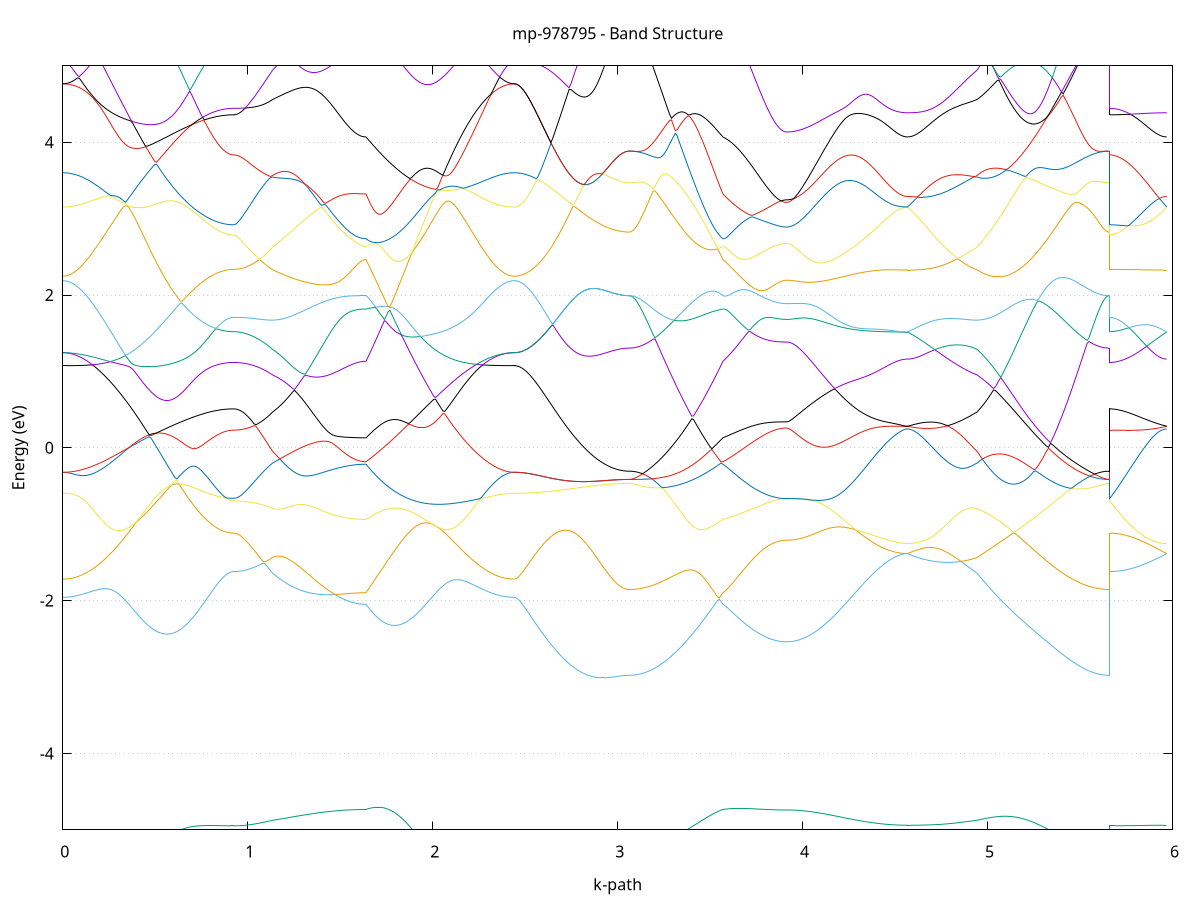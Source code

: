 set title 'mp-978795 - Band Structure'
set xlabel 'k-path'
set ylabel 'Energy (eV)'
set grid y
set yrange [-5:5]
set terminal png size 800,600
set output 'mp-978795_bands_gnuplot.png'
plot '-' using 1:2 with lines notitle, '-' using 1:2 with lines notitle, '-' using 1:2 with lines notitle, '-' using 1:2 with lines notitle, '-' using 1:2 with lines notitle, '-' using 1:2 with lines notitle, '-' using 1:2 with lines notitle, '-' using 1:2 with lines notitle, '-' using 1:2 with lines notitle, '-' using 1:2 with lines notitle, '-' using 1:2 with lines notitle, '-' using 1:2 with lines notitle, '-' using 1:2 with lines notitle, '-' using 1:2 with lines notitle, '-' using 1:2 with lines notitle, '-' using 1:2 with lines notitle, '-' using 1:2 with lines notitle, '-' using 1:2 with lines notitle, '-' using 1:2 with lines notitle, '-' using 1:2 with lines notitle, '-' using 1:2 with lines notitle, '-' using 1:2 with lines notitle, '-' using 1:2 with lines notitle, '-' using 1:2 with lines notitle, '-' using 1:2 with lines notitle, '-' using 1:2 with lines notitle, '-' using 1:2 with lines notitle, '-' using 1:2 with lines notitle, '-' using 1:2 with lines notitle, '-' using 1:2 with lines notitle, '-' using 1:2 with lines notitle, '-' using 1:2 with lines notitle, '-' using 1:2 with lines notitle, '-' using 1:2 with lines notitle, '-' using 1:2 with lines notitle, '-' using 1:2 with lines notitle, '-' using 1:2 with lines notitle, '-' using 1:2 with lines notitle, '-' using 1:2 with lines notitle, '-' using 1:2 with lines notitle, '-' using 1:2 with lines notitle, '-' using 1:2 with lines notitle, '-' using 1:2 with lines notitle, '-' using 1:2 with lines notitle, '-' using 1:2 with lines notitle, '-' using 1:2 with lines notitle, '-' using 1:2 with lines notitle, '-' using 1:2 with lines notitle
0.000000 -40.482967
0.009940 -40.482967
0.019881 -40.482867
0.029821 -40.482767
0.039762 -40.482567
0.049702 -40.482367
0.059643 -40.482067
0.069583 -40.481767
0.079524 -40.481367
0.089464 -40.480967
0.099405 -40.480467
0.109345 -40.479967
0.119286 -40.479367
0.129226 -40.478767
0.139167 -40.478167
0.149107 -40.477467
0.159048 -40.476667
0.168988 -40.475867
0.178929 -40.475067
0.188869 -40.474167
0.198810 -40.473267
0.208750 -40.472267
0.218691 -40.471267
0.228631 -40.470167
0.238572 -40.469067
0.248512 -40.467967
0.258453 -40.466767
0.268393 -40.465567
0.278334 -40.464367
0.288274 -40.463067
0.298215 -40.461767
0.308155 -40.460467
0.318096 -40.459067
0.328036 -40.457667
0.337976 -40.456267
0.347917 -40.454767
0.357857 -40.453267
0.367798 -40.451767
0.377738 -40.450167
0.387679 -40.448667
0.397619 -40.447067
0.407560 -40.445467
0.417500 -40.443867
0.427441 -40.442167
0.437381 -40.440467
0.447322 -40.438867
0.457262 -40.437167
0.467203 -40.435467
0.477143 -40.433667
0.487084 -40.431967
0.497024 -40.430267
0.506965 -40.428467
0.516905 -40.426767
0.526846 -40.424967
0.536786 -40.423167
0.546727 -40.421467
0.556667 -40.419667
0.566608 -40.417867
0.576548 -40.416167
0.586489 -40.414367
0.596429 -40.412667
0.606370 -40.410867
0.616310 -40.409167
0.626251 -40.407367
0.636191 -40.405667
0.646132 -40.403967
0.656072 -40.402267
0.666012 -40.400667
0.675953 -40.398967
0.685893 -40.397367
0.695834 -40.395767
0.705774 -40.394167
0.715715 -40.392567
0.725655 -40.391067
0.735596 -40.389567
0.745536 -40.388167
0.755477 -40.386767
0.765417 -40.385367
0.775358 -40.384067
0.785298 -40.382767
0.795239 -40.381567
0.805179 -40.380367
0.815120 -40.379267
0.825060 -40.378267
0.835001 -40.377367
0.844941 -40.376467
0.854882 -40.375667
0.864822 -40.374967
0.874763 -40.374367
0.884703 -40.373867
0.894644 -40.373467
0.904584 -40.373167
0.914525 -40.373067
0.924465 -40.372967
0.924465 -40.372967
0.934437 -40.372967
0.944409 -40.372867
0.954381 -40.372767
0.964353 -40.372967
0.974325 -40.373167
0.984297 -40.373367
0.994269 -40.373667
1.004241 -40.373967
1.014213 -40.374367
1.024185 -40.374767
1.034157 -40.375167
1.044129 -40.375667
1.054101 -40.376167
1.064073 -40.376667
1.074045 -40.377267
1.084017 -40.377967
1.093989 -40.378567
1.103961 -40.379267
1.113933 -40.380067
1.123905 -40.380767
1.133877 -40.381567
1.133877 -40.381567
1.143791 -40.382167
1.153705 -40.382767
1.163619 -40.383367
1.173534 -40.383867
1.183448 -40.384467
1.193362 -40.384967
1.203276 -40.385467
1.213190 -40.386067
1.223104 -40.386567
1.233018 -40.387067
1.242932 -40.387567
1.252846 -40.388067
1.262760 -40.388567
1.272674 -40.389067
1.282589 -40.389567
1.292503 -40.390067
1.302417 -40.390467
1.312331 -40.390967
1.322245 -40.391367
1.332159 -40.391867
1.342073 -40.392267
1.351987 -40.392667
1.361901 -40.393067
1.371815 -40.393467
1.381729 -40.393767
1.391644 -40.394167
1.401558 -40.394467
1.411472 -40.394867
1.421386 -40.395167
1.431300 -40.395467
1.441214 -40.395767
1.451128 -40.396067
1.461042 -40.396367
1.470956 -40.396567
1.480870 -40.396867
1.490785 -40.397067
1.500699 -40.397267
1.510613 -40.397467
1.520527 -40.397667
1.530441 -40.397867
1.540355 -40.397967
1.550269 -40.398167
1.560183 -40.398267
1.570097 -40.398367
1.580011 -40.398467
1.589925 -40.398567
1.599840 -40.398667
1.609754 -40.398667
1.619668 -40.398767
1.629582 -40.398767
1.639496 -40.398767
1.639496 -40.398767
1.649394 -40.397167
1.659293 -40.395467
1.669191 -40.393867
1.679090 -40.392167
1.688988 -40.390567
1.698886 -40.388867
1.708785 -40.387167
1.718683 -40.385467
1.728582 -40.383767
1.738480 -40.385167
1.748379 -40.387167
1.758277 -40.389267
1.768175 -40.391267
1.778074 -40.393367
1.787972 -40.395467
1.797871 -40.397467
1.807769 -40.399567
1.817668 -40.401667
1.827566 -40.403667
1.837464 -40.405767
1.847363 -40.407867
1.857261 -40.409867
1.867160 -40.411967
1.877058 -40.413967
1.886957 -40.415967
1.896855 -40.417967
1.906753 -40.420067
1.916652 -40.421967
1.926550 -40.423967
1.936449 -40.425967
1.946347 -40.427867
1.956245 -40.429767
1.966144 -40.431767
1.976042 -40.433567
1.985941 -40.435467
1.995839 -40.437267
2.005738 -40.439167
2.015636 -40.440967
2.025534 -40.442667
2.035433 -40.444467
2.045331 -40.446167
2.055230 -40.447867
2.065128 -40.449467
2.075027 -40.451067
2.084925 -40.452667
2.094823 -40.454267
2.104722 -40.455767
2.114620 -40.457267
2.124519 -40.458767
2.134417 -40.460167
2.144315 -40.461567
2.154214 -40.462867
2.164112 -40.464167
2.174011 -40.465467
2.183909 -40.466667
2.193808 -40.467867
2.203706 -40.469067
2.213604 -40.470167
2.223503 -40.471267
2.233401 -40.472267
2.243300 -40.473267
2.253198 -40.474167
2.263097 -40.475067
2.272995 -40.475867
2.282893 -40.476667
2.292792 -40.477467
2.302690 -40.478167
2.312589 -40.478767
2.322487 -40.479467
2.332386 -40.479967
2.342284 -40.480467
2.352182 -40.480967
2.362081 -40.481367
2.371979 -40.481767
2.381878 -40.482067
2.391776 -40.482367
2.401674 -40.482567
2.411573 -40.482767
2.421471 -40.482867
2.431370 -40.482967
2.441268 -40.482967
2.441268 -40.482967
2.451145 -40.482967
2.461022 -40.482867
2.470899 -40.482867
2.480776 -40.482667
2.490653 -40.482567
2.500530 -40.482367
2.510406 -40.482067
2.520283 -40.481767
2.530160 -40.481467
2.540037 -40.481167
2.549914 -40.480767
2.559791 -40.480367
2.569668 -40.479967
2.579545 -40.479467
2.589422 -40.478967
2.599299 -40.478367
2.609175 -40.477867
2.619052 -40.477267
2.628929 -40.476567
2.638806 -40.475967
2.648683 -40.475267
2.658560 -40.474567
2.668437 -40.473767
2.678314 -40.473067
2.688191 -40.472267
2.698068 -40.471467
2.707944 -40.470667
2.717821 -40.469767
2.727698 -40.468967
2.737575 -40.468067
2.747452 -40.467167
2.757329 -40.466267
2.767206 -40.465367
2.777083 -40.464467
2.786960 -40.463567
2.796836 -40.462667
2.806713 -40.461667
2.816590 -40.460767
2.826467 -40.459867
2.836344 -40.458967
2.846221 -40.458067
2.856098 -40.457167
2.865975 -40.456267
2.875852 -40.455467
2.885729 -40.454567
2.895605 -40.453767
2.905482 -40.452967
2.915359 -40.452167
2.925236 -40.451467
2.935113 -40.450767
2.944990 -40.450167
2.954867 -40.449467
2.964744 -40.448967
2.974621 -40.448367
2.984498 -40.447867
2.994374 -40.447467
3.004251 -40.447067
3.014128 -40.446767
3.024005 -40.446467
3.033882 -40.446267
3.043759 -40.446167
3.053636 -40.446067
3.063513 -40.445967
3.063513 -40.445967
3.073427 -40.445967
3.083341 -40.445967
3.093255 -40.445867
3.103169 -40.445667
3.113083 -40.445467
3.122997 -40.445267
3.132911 -40.444967
3.142825 -40.444667
3.152740 -40.444367
3.162654 -40.443967
3.172568 -40.443567
3.182482 -40.443067
3.192396 -40.442567
3.202310 -40.441967
3.212224 -40.441467
3.222138 -40.440767
3.232052 -40.440167
3.241966 -40.439467
3.251881 -40.438667
3.261795 -40.437967
3.271709 -40.437167
3.281623 -40.436267
3.291537 -40.435367
3.301451 -40.434467
3.311365 -40.433567
3.321279 -40.432567
3.331193 -40.431467
3.341107 -40.430467
3.351021 -40.429367
3.360936 -40.428267
3.370850 -40.427067
3.380764 -40.425967
3.390678 -40.424767
3.400592 -40.423467
3.410506 -40.422267
3.420420 -40.420967
3.430334 -40.419567
3.440248 -40.418267
3.450162 -40.416867
3.460076 -40.415467
3.469991 -40.414067
3.479905 -40.412667
3.489819 -40.411167
3.499733 -40.409667
3.509647 -40.408167
3.519561 -40.406667
3.529475 -40.405067
3.539389 -40.403567
3.549303 -40.401967
3.559217 -40.400367
3.569132 -40.398767
3.569132 -40.398767
3.578976 -40.398067
3.588821 -40.397467
3.598666 -40.396867
3.608510 -40.396367
3.618355 -40.395867
3.628200 -40.395467
3.638044 -40.395067
3.647889 -40.394667
3.657733 -40.394467
3.667578 -40.394167
3.677423 -40.393967
3.687267 -40.393867
3.697112 -40.393767
3.706957 -40.393667
3.716801 -40.393667
3.726646 -40.393667
3.736491 -40.393667
3.746335 -40.393767
3.756180 -40.393767
3.766025 -40.393867
3.775869 -40.393967
3.785714 -40.394067
3.795559 -40.394267
3.805403 -40.394367
3.815248 -40.394467
3.825093 -40.394567
3.834937 -40.394667
3.844782 -40.394767
3.854627 -40.394867
3.864471 -40.394967
3.874316 -40.395067
3.884161 -40.395067
3.894005 -40.395167
3.903850 -40.395167
3.913695 -40.395167
3.913695 -40.395167
3.923599 -40.395167
3.933504 -40.395167
3.943408 -40.395067
3.953313 -40.395067
3.963217 -40.394967
3.973122 -40.394867
3.983026 -40.394667
3.992931 -40.394567
4.002835 -40.394367
4.012739 -40.394167
4.022644 -40.393967
4.032548 -40.393767
4.042453 -40.393567
4.052357 -40.393267
4.062262 -40.393067
4.072166 -40.392767
4.082071 -40.392467
4.091975 -40.392167
4.101880 -40.391767
4.111784 -40.391467
4.121689 -40.391067
4.131593 -40.390667
4.141498 -40.390267
4.151402 -40.389867
4.161307 -40.389467
4.171211 -40.389067
4.181116 -40.388567
4.191020 -40.388167
4.200925 -40.387667
4.210829 -40.387167
4.220733 -40.386667
4.230638 -40.386167
4.240542 -40.385667
4.250447 -40.385167
4.260351 -40.384667
4.270256 -40.384167
4.280160 -40.383667
4.290065 -40.383067
4.299969 -40.382567
4.309874 -40.382067
4.319778 -40.381467
4.329683 -40.380967
4.339587 -40.380467
4.349492 -40.379967
4.359396 -40.379367
4.369301 -40.378867
4.379205 -40.378367
4.389110 -40.377867
4.399014 -40.377467
4.408919 -40.376967
4.418823 -40.376467
4.428728 -40.376067
4.438632 -40.375667
4.448536 -40.375267
4.458441 -40.374867
4.468345 -40.374567
4.478250 -40.374267
4.488154 -40.373967
4.498059 -40.373667
4.507963 -40.373467
4.517868 -40.373267
4.527772 -40.373067
4.537677 -40.372967
4.547581 -40.372867
4.557486 -40.372767
4.567390 -40.372767
4.567390 -40.372767
4.577260 -40.372767
4.587129 -40.372867
4.596998 -40.372867
4.606867 -40.372967
4.616737 -40.373067
4.626606 -40.373167
4.636475 -40.373267
4.646345 -40.373367
4.656214 -40.373567
4.666083 -40.373667
4.675953 -40.373867
4.685822 -40.374067
4.695691 -40.374267
4.705561 -40.374467
4.715430 -40.374667
4.725299 -40.374867
4.735169 -40.375067
4.745038 -40.375267
4.754907 -40.375567
4.764777 -40.375767
4.774646 -40.376067
4.784515 -40.376267
4.794384 -40.376567
4.804254 -40.376767
4.814123 -40.377067
4.823992 -40.377367
4.833862 -40.377667
4.843731 -40.377967
4.853600 -40.378267
4.863470 -40.378567
4.873339 -40.378867
4.883208 -40.379267
4.893078 -40.379567
4.902947 -40.379967
4.912816 -40.380367
4.922686 -40.380767
4.932555 -40.381167
4.942424 -40.381567
4.942424 -40.381567
4.952355 -40.382467
4.962287 -40.383267
4.972218 -40.384167
4.982149 -40.385067
4.992081 -40.386067
5.002012 -40.387067
5.011943 -40.388067
5.021875 -40.389067
5.031806 -40.390067
5.041737 -40.391167
5.051668 -40.392267
5.061600 -40.393367
5.071531 -40.394467
5.081462 -40.395667
5.091394 -40.396767
5.101325 -40.397967
5.111256 -40.399167
5.121187 -40.400367
5.131119 -40.401567
5.141050 -40.402767
5.150981 -40.403967
5.160913 -40.405267
5.170844 -40.406467
5.180775 -40.407667
5.190706 -40.408967
5.200638 -40.410167
5.210569 -40.411467
5.220500 -40.412667
5.230432 -40.413867
5.240363 -40.415167
5.250294 -40.416367
5.260226 -40.417567
5.270157 -40.418767
5.280088 -40.419967
5.290019 -40.421067
5.299951 -40.422267
5.309882 -40.423467
5.319813 -40.424567
5.329745 -40.425667
5.339676 -40.426767
5.349607 -40.427867
5.359538 -40.428867
5.369470 -40.429967
5.379401 -40.430967
5.389332 -40.431967
5.399264 -40.432867
5.409195 -40.433867
5.419126 -40.434767
5.429057 -40.435567
5.438989 -40.436467
5.448920 -40.437267
5.458851 -40.438067
5.468783 -40.438767
5.478714 -40.439467
5.488645 -40.440167
5.498577 -40.440867
5.508508 -40.441467
5.518439 -40.442067
5.528370 -40.442567
5.538302 -40.443067
5.548233 -40.443567
5.558164 -40.443967
5.568096 -40.444367
5.578027 -40.444667
5.587958 -40.444967
5.597889 -40.445267
5.607821 -40.445467
5.617752 -40.445667
5.627683 -40.445867
5.637615 -40.445967
5.647546 -40.445967
5.657477 -40.445967
5.657477 -40.372967
5.667200 -40.372967
5.676922 -40.372967
5.686645 -40.372967
5.696367 -40.372967
5.706090 -40.372967
5.715813 -40.372967
5.725535 -40.372967
5.735258 -40.372967
5.744980 -40.372967
5.754703 -40.372967
5.764425 -40.372967
5.774148 -40.372967
5.783871 -40.372967
5.793593 -40.372967
5.803316 -40.372967
5.813038 -40.372967
5.822761 -40.372967
5.832483 -40.372867
5.842206 -40.372867
5.851929 -40.372867
5.861651 -40.372867
5.871374 -40.372867
5.881096 -40.372867
5.890819 -40.372867
5.900541 -40.372867
5.910264 -40.372867
5.919987 -40.372867
5.929709 -40.372867
5.939432 -40.372867
5.949154 -40.372767
5.958877 -40.372767
5.968599 -40.372767
e
0.000000 -40.301467
0.009940 -40.301467
0.019881 -40.301567
0.029821 -40.301667
0.039762 -40.301767
0.049702 -40.301967
0.059643 -40.302167
0.069583 -40.302467
0.079524 -40.302767
0.089464 -40.303067
0.099405 -40.303467
0.109345 -40.303867
0.119286 -40.304367
0.129226 -40.304867
0.139167 -40.305367
0.149107 -40.305967
0.159048 -40.306567
0.168988 -40.307167
0.178929 -40.307867
0.188869 -40.308567
0.198810 -40.309367
0.208750 -40.310067
0.218691 -40.310867
0.228631 -40.311767
0.238572 -40.312567
0.248512 -40.313467
0.258453 -40.314467
0.268393 -40.315367
0.278334 -40.316367
0.288274 -40.317367
0.298215 -40.318367
0.308155 -40.319367
0.318096 -40.320467
0.328036 -40.321467
0.337976 -40.322567
0.347917 -40.323667
0.357857 -40.324867
0.367798 -40.325967
0.377738 -40.327167
0.387679 -40.328267
0.397619 -40.329467
0.407560 -40.330667
0.417500 -40.331867
0.427441 -40.332967
0.437381 -40.334167
0.447322 -40.335367
0.457262 -40.336567
0.467203 -40.337767
0.477143 -40.339067
0.487084 -40.340167
0.497024 -40.341367
0.506965 -40.342567
0.516905 -40.343767
0.526846 -40.344967
0.536786 -40.346167
0.546727 -40.347267
0.556667 -40.348467
0.566608 -40.349567
0.576548 -40.350667
0.586489 -40.351767
0.596429 -40.352867
0.606370 -40.353867
0.616310 -40.354967
0.626251 -40.355967
0.636191 -40.356967
0.646132 -40.357967
0.656072 -40.358967
0.666012 -40.359867
0.675953 -40.360767
0.685893 -40.361667
0.695834 -40.362467
0.705774 -40.363367
0.715715 -40.364067
0.725655 -40.364867
0.735596 -40.365567
0.745536 -40.366267
0.755477 -40.366967
0.765417 -40.367567
0.775358 -40.368167
0.785298 -40.368767
0.795239 -40.369267
0.805179 -40.369767
0.815120 -40.370167
0.825060 -40.370667
0.835001 -40.370967
0.844941 -40.371367
0.854882 -40.371667
0.864822 -40.371867
0.874763 -40.372067
0.884703 -40.372267
0.894644 -40.372467
0.904584 -40.372567
0.914525 -40.372567
0.924465 -40.372667
0.924465 -40.372667
0.934437 -40.372667
0.944409 -40.372667
0.954381 -40.372767
0.964353 -40.372667
0.974325 -40.372467
0.984297 -40.372267
0.994269 -40.371967
1.004241 -40.371667
1.014213 -40.371367
1.024185 -40.370967
1.034157 -40.370567
1.044129 -40.370067
1.054101 -40.369567
1.064073 -40.369067
1.074045 -40.368567
1.084017 -40.367967
1.093989 -40.367267
1.103961 -40.366567
1.113933 -40.365867
1.123905 -40.365167
1.133877 -40.364367
1.133877 -40.364367
1.143791 -40.363867
1.153705 -40.363367
1.163619 -40.362967
1.173534 -40.362567
1.183448 -40.362267
1.193362 -40.361967
1.203276 -40.361667
1.213190 -40.361467
1.223104 -40.361267
1.233018 -40.361167
1.242932 -40.361067
1.252846 -40.361067
1.262760 -40.360967
1.272674 -40.360967
1.282589 -40.361067
1.292503 -40.361067
1.302417 -40.361167
1.312331 -40.361267
1.322245 -40.361367
1.332159 -40.361467
1.342073 -40.361667
1.351987 -40.361767
1.361901 -40.361967
1.371815 -40.362167
1.381729 -40.362267
1.391644 -40.362467
1.401558 -40.362667
1.411472 -40.362867
1.421386 -40.362967
1.431300 -40.363167
1.441214 -40.363367
1.451128 -40.363567
1.461042 -40.363667
1.470956 -40.363867
1.480870 -40.363967
1.490785 -40.364167
1.500699 -40.364267
1.510613 -40.364467
1.520527 -40.364567
1.530441 -40.364667
1.540355 -40.364767
1.550269 -40.364867
1.560183 -40.364967
1.570097 -40.365067
1.580011 -40.365167
1.589925 -40.365167
1.599840 -40.365267
1.609754 -40.365267
1.619668 -40.365267
1.629582 -40.365267
1.639496 -40.365267
1.639496 -40.365267
1.649394 -40.367267
1.659293 -40.369167
1.669191 -40.371067
1.679090 -40.373067
1.688988 -40.375067
1.698886 -40.377067
1.708785 -40.379067
1.718683 -40.381067
1.728582 -40.383067
1.738480 -40.382067
1.748379 -40.380367
1.758277 -40.378667
1.768175 -40.376967
1.778074 -40.375167
1.787972 -40.373467
1.797871 -40.371767
1.807769 -40.370067
1.817668 -40.368367
1.827566 -40.366667
1.837464 -40.364867
1.847363 -40.363167
1.857261 -40.361467
1.867160 -40.359867
1.877058 -40.358167
1.886957 -40.356467
1.896855 -40.354767
1.906753 -40.353167
1.916652 -40.351467
1.926550 -40.349867
1.936449 -40.348267
1.946347 -40.346667
1.956245 -40.345067
1.966144 -40.343467
1.976042 -40.341967
1.985941 -40.340467
1.995839 -40.338867
2.005738 -40.337367
2.015636 -40.335967
2.025534 -40.334467
2.035433 -40.333067
2.045331 -40.331667
2.055230 -40.330267
2.065128 -40.328867
2.075027 -40.327567
2.084925 -40.326267
2.094823 -40.324967
2.104722 -40.323767
2.114620 -40.322467
2.124519 -40.321267
2.134417 -40.320167
2.144315 -40.318967
2.154214 -40.317867
2.164112 -40.316867
2.174011 -40.315767
2.183909 -40.314767
2.193808 -40.313767
2.203706 -40.312867
2.213604 -40.311967
2.223503 -40.311067
2.233401 -40.310267
2.243300 -40.309467
2.253198 -40.308667
2.263097 -40.307967
2.272995 -40.307267
2.282893 -40.306567
2.292792 -40.305967
2.302690 -40.305367
2.312589 -40.304867
2.322487 -40.304367
2.332386 -40.303867
2.342284 -40.303467
2.352182 -40.303067
2.362081 -40.302767
2.371979 -40.302467
2.381878 -40.302167
2.391776 -40.301967
2.401674 -40.301767
2.411573 -40.301667
2.421471 -40.301567
2.431370 -40.301467
2.441268 -40.301467
2.441268 -40.301467
2.451145 -40.301467
2.461022 -40.301467
2.470899 -40.301467
2.480776 -40.301467
2.490653 -40.301467
2.500530 -40.301467
2.510406 -40.301467
2.520283 -40.301467
2.530160 -40.301467
2.540037 -40.301467
2.549914 -40.301467
2.559791 -40.301467
2.569668 -40.301467
2.579545 -40.301467
2.589422 -40.301467
2.599299 -40.301467
2.609175 -40.301467
2.619052 -40.301467
2.628929 -40.301467
2.638806 -40.301467
2.648683 -40.301567
2.658560 -40.301567
2.668437 -40.301567
2.678314 -40.301567
2.688191 -40.301767
2.698068 -40.302567
2.707944 -40.303467
2.717821 -40.304367
2.727698 -40.305167
2.737575 -40.306067
2.747452 -40.306967
2.757329 -40.307967
2.767206 -40.308867
2.777083 -40.309767
2.786960 -40.310767
2.796836 -40.311667
2.806713 -40.312667
2.816590 -40.313567
2.826467 -40.314467
2.836344 -40.315467
2.846221 -40.316367
2.856098 -40.317267
2.865975 -40.318167
2.875852 -40.319067
2.885729 -40.319867
2.895605 -40.320767
2.905482 -40.321567
2.915359 -40.322367
2.925236 -40.323067
2.935113 -40.323767
2.944990 -40.324467
2.954867 -40.325067
2.964744 -40.325667
2.974621 -40.326267
2.984498 -40.326767
2.994374 -40.327167
3.004251 -40.327567
3.014128 -40.327867
3.024005 -40.328167
3.033882 -40.328367
3.043759 -40.328567
3.053636 -40.328667
3.063513 -40.328667
3.063513 -40.328667
3.073427 -40.328667
3.083341 -40.328667
3.093255 -40.328667
3.103169 -40.328667
3.113083 -40.328667
3.122997 -40.328667
3.132911 -40.328667
3.142825 -40.328667
3.152740 -40.328667
3.162654 -40.328667
3.172568 -40.328667
3.182482 -40.328667
3.192396 -40.328767
3.202310 -40.328767
3.212224 -40.328867
3.222138 -40.328867
3.232052 -40.328967
3.241966 -40.329067
3.251881 -40.329267
3.261795 -40.329367
3.271709 -40.329667
3.281623 -40.329867
3.291537 -40.330167
3.301451 -40.330567
3.311365 -40.330967
3.321279 -40.331467
3.331193 -40.332067
3.341107 -40.332667
3.351021 -40.333467
3.360936 -40.334267
3.370850 -40.335167
3.380764 -40.336067
3.390678 -40.337167
3.400592 -40.338267
3.410506 -40.339467
3.420420 -40.340667
3.430334 -40.342067
3.440248 -40.343367
3.450162 -40.344867
3.460076 -40.346367
3.469991 -40.347867
3.479905 -40.349467
3.489819 -40.351067
3.499733 -40.352767
3.509647 -40.354467
3.519561 -40.356167
3.529475 -40.357967
3.539389 -40.359767
3.549303 -40.361567
3.559217 -40.363467
3.569132 -40.365267
3.569132 -40.365267
3.578976 -40.366067
3.588821 -40.366867
3.598666 -40.367567
3.608510 -40.368267
3.618355 -40.368967
3.628200 -40.369567
3.638044 -40.370067
3.647889 -40.370567
3.657733 -40.371067
3.667578 -40.371467
3.677423 -40.371867
3.687267 -40.372267
3.697112 -40.372567
3.706957 -40.372767
3.716801 -40.373067
3.726646 -40.373167
3.736491 -40.373367
3.746335 -40.373467
3.756180 -40.373567
3.766025 -40.373667
3.775869 -40.373767
3.785714 -40.373767
3.795559 -40.373767
3.805403 -40.373867
3.815248 -40.373867
3.825093 -40.373867
3.834937 -40.373867
3.844782 -40.373867
3.854627 -40.373867
3.864471 -40.373767
3.874316 -40.373767
3.884161 -40.373767
3.894005 -40.373767
3.903850 -40.373767
3.913695 -40.373767
3.913695 -40.373767
3.923599 -40.373767
3.933504 -40.373767
3.943408 -40.373767
3.953313 -40.373767
3.963217 -40.373767
3.973122 -40.373767
3.983026 -40.373767
3.992931 -40.373767
4.002835 -40.373767
4.012739 -40.373767
4.022644 -40.373767
4.032548 -40.373667
4.042453 -40.373667
4.052357 -40.373667
4.062262 -40.373667
4.072166 -40.373667
4.082071 -40.373667
4.091975 -40.373667
4.101880 -40.373567
4.111784 -40.373567
4.121689 -40.373567
4.131593 -40.373567
4.141498 -40.373567
4.151402 -40.373467
4.161307 -40.373467
4.171211 -40.373467
4.181116 -40.373467
4.191020 -40.373367
4.200925 -40.373367
4.210829 -40.373367
4.220733 -40.373367
4.230638 -40.373367
4.240542 -40.373267
4.250447 -40.373267
4.260351 -40.373267
4.270256 -40.373267
4.280160 -40.373167
4.290065 -40.373167
4.299969 -40.373167
4.309874 -40.373167
4.319778 -40.373067
4.329683 -40.373067
4.339587 -40.373067
4.349492 -40.373067
4.359396 -40.373067
4.369301 -40.372967
4.379205 -40.372967
4.389110 -40.372967
4.399014 -40.372967
4.408919 -40.372967
4.418823 -40.372967
4.428728 -40.372867
4.438632 -40.372867
4.448536 -40.372867
4.458441 -40.372867
4.468345 -40.372867
4.478250 -40.372867
4.488154 -40.372867
4.498059 -40.372867
4.507963 -40.372867
4.517868 -40.372767
4.527772 -40.372767
4.537677 -40.372767
4.547581 -40.372767
4.557486 -40.372767
4.567390 -40.372767
4.567390 -40.372767
4.577260 -40.372767
4.587129 -40.372767
4.596998 -40.372767
4.606867 -40.372767
4.616737 -40.372667
4.626606 -40.372667
4.636475 -40.372567
4.646345 -40.372467
4.656214 -40.372367
4.666083 -40.372267
4.675953 -40.372167
4.685822 -40.371967
4.695691 -40.371867
4.705561 -40.371667
4.715430 -40.371567
4.725299 -40.371367
4.735169 -40.371167
4.745038 -40.370967
4.754907 -40.370667
4.764777 -40.370467
4.774646 -40.370267
4.784515 -40.369967
4.794384 -40.369767
4.804254 -40.369467
4.814123 -40.369167
4.823992 -40.368867
4.833862 -40.368567
4.843731 -40.368267
4.853600 -40.367867
4.863470 -40.367567
4.873339 -40.367167
4.883208 -40.366867
4.893078 -40.366467
4.902947 -40.366067
4.912816 -40.365667
4.922686 -40.365267
4.932555 -40.364867
4.942424 -40.364367
4.942424 -40.364367
4.952355 -40.363667
4.962287 -40.362767
4.972218 -40.361967
4.982149 -40.361067
4.992081 -40.360167
5.002012 -40.359267
5.011943 -40.358267
5.021875 -40.357267
5.031806 -40.356267
5.041737 -40.355267
5.051668 -40.354167
5.061600 -40.353167
5.071531 -40.352067
5.081462 -40.350967
5.091394 -40.349867
5.101325 -40.348667
5.111256 -40.347567
5.121187 -40.346367
5.131119 -40.345267
5.141050 -40.344067
5.150981 -40.342867
5.160913 -40.341667
5.170844 -40.340467
5.180775 -40.339267
5.190706 -40.338067
5.200638 -40.336867
5.210569 -40.335667
5.220500 -40.334467
5.230432 -40.333267
5.240363 -40.332067
5.250294 -40.330967
5.260226 -40.329767
5.270157 -40.328567
5.280088 -40.328067
5.290019 -40.328067
5.299951 -40.328067
5.309882 -40.328167
5.319813 -40.328167
5.329745 -40.328167
5.339676 -40.328167
5.349607 -40.328267
5.359538 -40.328267
5.369470 -40.328267
5.379401 -40.328267
5.389332 -40.328367
5.399264 -40.328367
5.409195 -40.328367
5.419126 -40.328367
5.429057 -40.328467
5.438989 -40.328467
5.448920 -40.328467
5.458851 -40.328467
5.468783 -40.328467
5.478714 -40.328467
5.488645 -40.328567
5.498577 -40.328567
5.508508 -40.328567
5.518439 -40.328567
5.528370 -40.328567
5.538302 -40.328567
5.548233 -40.328567
5.558164 -40.328567
5.568096 -40.328667
5.578027 -40.328667
5.587958 -40.328667
5.597889 -40.328667
5.607821 -40.328667
5.617752 -40.328667
5.627683 -40.328667
5.637615 -40.328667
5.647546 -40.328667
5.657477 -40.328667
5.657477 -40.372667
5.667200 -40.372667
5.676922 -40.372667
5.686645 -40.372667
5.696367 -40.372667
5.706090 -40.372667
5.715813 -40.372667
5.725535 -40.372667
5.735258 -40.372667
5.744980 -40.372667
5.754703 -40.372667
5.764425 -40.372667
5.774148 -40.372667
5.783871 -40.372667
5.793593 -40.372667
5.803316 -40.372667
5.813038 -40.372667
5.822761 -40.372667
5.832483 -40.372667
5.842206 -40.372667
5.851929 -40.372667
5.861651 -40.372667
5.871374 -40.372667
5.881096 -40.372767
5.890819 -40.372767
5.900541 -40.372767
5.910264 -40.372767
5.919987 -40.372767
5.929709 -40.372767
5.939432 -40.372767
5.949154 -40.372767
5.958877 -40.372767
5.968599 -40.372767
e
0.000000 -40.290767
0.009940 -40.290767
0.019881 -40.290767
0.029821 -40.290767
0.039762 -40.290767
0.049702 -40.290867
0.059643 -40.290867
0.069583 -40.290967
0.079524 -40.290967
0.089464 -40.291067
0.099405 -40.291167
0.109345 -40.291267
0.119286 -40.291367
0.129226 -40.291467
0.139167 -40.291567
0.149107 -40.291667
0.159048 -40.291867
0.168988 -40.291967
0.178929 -40.292167
0.188869 -40.292267
0.198810 -40.292467
0.208750 -40.292667
0.218691 -40.292867
0.228631 -40.293067
0.238572 -40.293267
0.248512 -40.293467
0.258453 -40.293667
0.268393 -40.293967
0.278334 -40.294167
0.288274 -40.294467
0.298215 -40.294667
0.308155 -40.294967
0.318096 -40.295267
0.328036 -40.295567
0.337976 -40.295867
0.347917 -40.296167
0.357857 -40.296567
0.367798 -40.296867
0.377738 -40.297267
0.387679 -40.297667
0.397619 -40.297967
0.407560 -40.298367
0.417500 -40.298767
0.427441 -40.299267
0.437381 -40.299667
0.447322 -40.300067
0.457262 -40.300567
0.467203 -40.300967
0.477143 -40.301467
0.487084 -40.301967
0.497024 -40.302467
0.506965 -40.302967
0.516905 -40.303567
0.526846 -40.304067
0.536786 -40.304567
0.546727 -40.305167
0.556667 -40.305767
0.566608 -40.306367
0.576548 -40.306967
0.586489 -40.307567
0.596429 -40.308167
0.606370 -40.308867
0.616310 -40.309467
0.626251 -40.310167
0.636191 -40.310767
0.646132 -40.311467
0.656072 -40.312167
0.666012 -40.312867
0.675953 -40.313567
0.685893 -40.314267
0.695834 -40.314967
0.705774 -40.315667
0.715715 -40.316467
0.725655 -40.317167
0.735596 -40.317867
0.745536 -40.318567
0.755477 -40.319267
0.765417 -40.319967
0.775358 -40.320667
0.785298 -40.321367
0.795239 -40.322067
0.805179 -40.322667
0.815120 -40.323267
0.825060 -40.323867
0.835001 -40.324467
0.844941 -40.324967
0.854882 -40.325467
0.864822 -40.325867
0.874763 -40.326267
0.884703 -40.326567
0.894644 -40.326767
0.904584 -40.326967
0.914525 -40.327067
0.924465 -40.327167
0.924465 -40.327167
0.934437 -40.327167
0.944409 -40.327167
0.954381 -40.327167
0.964353 -40.327167
0.974325 -40.327167
0.984297 -40.327167
0.994269 -40.327167
1.004241 -40.327167
1.014213 -40.327167
1.024185 -40.327167
1.034157 -40.327167
1.044129 -40.327167
1.054101 -40.327167
1.064073 -40.327167
1.074045 -40.327167
1.084017 -40.327167
1.093989 -40.327267
1.103961 -40.327267
1.113933 -40.327267
1.123905 -40.327267
1.133877 -40.327267
1.133877 -40.327267
1.143791 -40.327267
1.153705 -40.327267
1.163619 -40.327167
1.173534 -40.326967
1.183448 -40.326867
1.193362 -40.326667
1.203276 -40.326367
1.213190 -40.326167
1.223104 -40.325767
1.233018 -40.325467
1.242932 -40.325067
1.252846 -40.324667
1.262760 -40.324267
1.272674 -40.323867
1.282589 -40.323367
1.292503 -40.322967
1.302417 -40.322467
1.312331 -40.321967
1.322245 -40.321467
1.332159 -40.320967
1.342073 -40.320467
1.351987 -40.319967
1.361901 -40.319467
1.371815 -40.318967
1.381729 -40.318467
1.391644 -40.317967
1.401558 -40.317467
1.411472 -40.316967
1.421386 -40.316567
1.431300 -40.316067
1.441214 -40.315667
1.451128 -40.315267
1.461042 -40.314867
1.470956 -40.314467
1.480870 -40.314167
1.490785 -40.313767
1.500699 -40.313467
1.510613 -40.313167
1.520527 -40.312867
1.530441 -40.312567
1.540355 -40.312367
1.550269 -40.312167
1.560183 -40.311967
1.570097 -40.311767
1.580011 -40.311567
1.589925 -40.311467
1.599840 -40.311367
1.609754 -40.311267
1.619668 -40.311267
1.629582 -40.311167
1.639496 -40.311167
1.639496 -40.311167
1.649394 -40.310867
1.659293 -40.310567
1.669191 -40.310267
1.679090 -40.309867
1.688988 -40.309567
1.698886 -40.309267
1.708785 -40.308867
1.718683 -40.308567
1.728582 -40.308167
1.738480 -40.307867
1.748379 -40.307467
1.758277 -40.307067
1.768175 -40.306767
1.778074 -40.306367
1.787972 -40.305967
1.797871 -40.305667
1.807769 -40.305267
1.817668 -40.304867
1.827566 -40.304567
1.837464 -40.304167
1.847363 -40.303767
1.857261 -40.303467
1.867160 -40.303067
1.877058 -40.302667
1.886957 -40.302367
1.896855 -40.301967
1.906753 -40.301667
1.916652 -40.301267
1.926550 -40.300967
1.936449 -40.300567
1.946347 -40.300267
1.956245 -40.299867
1.966144 -40.299567
1.976042 -40.299267
1.985941 -40.298967
1.995839 -40.298567
2.005738 -40.298267
2.015636 -40.297967
2.025534 -40.297667
2.035433 -40.297367
2.045331 -40.297067
2.055230 -40.296767
2.065128 -40.296467
2.075027 -40.296167
2.084925 -40.295867
2.094823 -40.295667
2.104722 -40.295367
2.114620 -40.295067
2.124519 -40.294867
2.134417 -40.294667
2.144315 -40.294367
2.154214 -40.294167
2.164112 -40.293967
2.174011 -40.293667
2.183909 -40.293467
2.193808 -40.293267
2.203706 -40.293067
2.213604 -40.292867
2.223503 -40.292767
2.233401 -40.292567
2.243300 -40.292367
2.253198 -40.292267
2.263097 -40.292067
2.272995 -40.291967
2.282893 -40.291767
2.292792 -40.291667
2.302690 -40.291567
2.312589 -40.291467
2.322487 -40.291367
2.332386 -40.291267
2.342284 -40.291167
2.352182 -40.291067
2.362081 -40.290967
2.371979 -40.290967
2.381878 -40.290867
2.391776 -40.290867
2.401674 -40.290767
2.411573 -40.290767
2.421471 -40.290767
2.431370 -40.290767
2.441268 -40.290767
2.441268 -40.290767
2.451145 -40.290767
2.461022 -40.290767
2.470899 -40.290867
2.480776 -40.291067
2.490653 -40.291167
2.500530 -40.291367
2.510406 -40.291667
2.520283 -40.291967
2.530160 -40.292267
2.540037 -40.292567
2.549914 -40.292967
2.559791 -40.293467
2.569668 -40.293867
2.579545 -40.294367
2.589422 -40.294867
2.599299 -40.295467
2.609175 -40.296067
2.619052 -40.296667
2.628929 -40.297367
2.638806 -40.297967
2.648683 -40.298667
2.658560 -40.299467
2.668437 -40.300167
2.678314 -40.300967
2.688191 -40.301567
2.698068 -40.301567
2.707944 -40.301567
2.717821 -40.301567
2.727698 -40.301567
2.737575 -40.301567
2.747452 -40.301567
2.757329 -40.301567
2.767206 -40.301567
2.777083 -40.301667
2.786960 -40.301667
2.796836 -40.301667
2.806713 -40.301667
2.816590 -40.301667
2.826467 -40.301667
2.836344 -40.301667
2.846221 -40.301667
2.856098 -40.301667
2.865975 -40.301667
2.875852 -40.301667
2.885729 -40.301667
2.895605 -40.301667
2.905482 -40.301667
2.915359 -40.301767
2.925236 -40.301767
2.935113 -40.301767
2.944990 -40.301767
2.954867 -40.301767
2.964744 -40.301767
2.974621 -40.301767
2.984498 -40.301767
2.994374 -40.301767
3.004251 -40.301767
3.014128 -40.301767
3.024005 -40.301767
3.033882 -40.301767
3.043759 -40.301767
3.053636 -40.301767
3.063513 -40.301767
3.063513 -40.301767
3.073427 -40.301767
3.083341 -40.301867
3.093255 -40.301967
3.103169 -40.302067
3.113083 -40.302267
3.122997 -40.302467
3.132911 -40.302767
3.142825 -40.303067
3.152740 -40.303367
3.162654 -40.303767
3.172568 -40.304167
3.182482 -40.304567
3.192396 -40.305067
3.202310 -40.305567
3.212224 -40.306067
3.222138 -40.306567
3.232052 -40.307167
3.241966 -40.307667
3.251881 -40.308267
3.261795 -40.308867
3.271709 -40.309467
3.281623 -40.309967
3.291537 -40.310567
3.301451 -40.311067
3.311365 -40.311567
3.321279 -40.311967
3.331193 -40.312467
3.341107 -40.312767
3.351021 -40.313167
3.360936 -40.313467
3.370850 -40.313667
3.380764 -40.313867
3.390678 -40.313967
3.400592 -40.314067
3.410506 -40.314067
3.420420 -40.314067
3.430334 -40.314067
3.440248 -40.313967
3.450162 -40.313867
3.460076 -40.313767
3.469991 -40.313667
3.479905 -40.313467
3.489819 -40.313267
3.499733 -40.313067
3.509647 -40.312867
3.519561 -40.312567
3.529475 -40.312367
3.539389 -40.312067
3.549303 -40.311767
3.559217 -40.311467
3.569132 -40.311167
3.569132 -40.311167
3.578976 -40.311067
3.588821 -40.310867
3.598666 -40.310767
3.608510 -40.310567
3.618355 -40.310367
3.628200 -40.310267
3.638044 -40.310067
3.647889 -40.309867
3.657733 -40.309667
3.667578 -40.309467
3.677423 -40.309267
3.687267 -40.309067
3.697112 -40.308867
3.706957 -40.308567
3.716801 -40.308367
3.726646 -40.308167
3.736491 -40.307967
3.746335 -40.307767
3.756180 -40.307667
3.766025 -40.307467
3.775869 -40.307267
3.785714 -40.307067
3.795559 -40.306967
3.805403 -40.306767
3.815248 -40.306667
3.825093 -40.306567
3.834937 -40.306367
3.844782 -40.306267
3.854627 -40.306167
3.864471 -40.306167
3.874316 -40.306067
3.884161 -40.306067
3.894005 -40.305967
3.903850 -40.305967
3.913695 -40.305967
3.913695 -40.305967
3.923599 -40.305967
3.933504 -40.305967
3.943408 -40.306067
3.953313 -40.306067
3.963217 -40.306167
3.973122 -40.306267
3.983026 -40.306367
3.992931 -40.306567
4.002835 -40.306667
4.012739 -40.306867
4.022644 -40.307067
4.032548 -40.307267
4.042453 -40.307467
4.052357 -40.307667
4.062262 -40.307967
4.072166 -40.308167
4.082071 -40.308467
4.091975 -40.308767
4.101880 -40.309067
4.111784 -40.309467
4.121689 -40.309767
4.131593 -40.310167
4.141498 -40.310467
4.151402 -40.310867
4.161307 -40.311267
4.171211 -40.311667
4.181116 -40.312067
4.191020 -40.312567
4.200925 -40.312967
4.210829 -40.313467
4.220733 -40.313867
4.230638 -40.314367
4.240542 -40.314867
4.250447 -40.315267
4.260351 -40.315767
4.270256 -40.316267
4.280160 -40.316767
4.290065 -40.317267
4.299969 -40.317767
4.309874 -40.318267
4.319778 -40.318767
4.329683 -40.319267
4.339587 -40.319767
4.349492 -40.320267
4.359396 -40.320767
4.369301 -40.321267
4.379205 -40.321767
4.389110 -40.322267
4.399014 -40.322667
4.408919 -40.323167
4.418823 -40.323567
4.428728 -40.323967
4.438632 -40.324367
4.448536 -40.324767
4.458441 -40.325067
4.468345 -40.325467
4.478250 -40.325767
4.488154 -40.325967
4.498059 -40.326267
4.507963 -40.326467
4.517868 -40.326667
4.527772 -40.326867
4.537677 -40.326967
4.547581 -40.327067
4.557486 -40.327067
4.567390 -40.327167
4.567390 -40.327167
4.577260 -40.327067
4.587129 -40.327067
4.596998 -40.327067
4.606867 -40.327067
4.616737 -40.326967
4.626606 -40.326967
4.636475 -40.326967
4.646345 -40.326867
4.656214 -40.326867
4.666083 -40.326767
4.675953 -40.326767
4.685822 -40.326767
4.695691 -40.326667
4.705561 -40.326667
4.715430 -40.326667
4.725299 -40.326667
4.735169 -40.326567
4.745038 -40.326567
4.754907 -40.326567
4.764777 -40.326567
4.774646 -40.326667
4.784515 -40.326667
4.794384 -40.326667
4.804254 -40.326667
4.814123 -40.326767
4.823992 -40.326767
4.833862 -40.326867
4.843731 -40.326867
4.853600 -40.326967
4.863470 -40.326967
4.873339 -40.327067
4.883208 -40.327067
4.893078 -40.327167
4.902947 -40.327167
4.912816 -40.327167
4.922686 -40.327267
4.932555 -40.327267
4.942424 -40.327267
4.942424 -40.327267
4.952355 -40.327267
4.962287 -40.327267
4.972218 -40.327367
4.982149 -40.327367
4.992081 -40.327367
5.002012 -40.327367
5.011943 -40.327367
5.021875 -40.327467
5.031806 -40.327467
5.041737 -40.327467
5.051668 -40.327467
5.061600 -40.327467
5.071531 -40.327567
5.081462 -40.327567
5.091394 -40.327567
5.101325 -40.327567
5.111256 -40.327667
5.121187 -40.327667
5.131119 -40.327667
5.141050 -40.327667
5.150981 -40.327767
5.160913 -40.327767
5.170844 -40.327767
5.180775 -40.327767
5.190706 -40.327867
5.200638 -40.327867
5.210569 -40.327867
5.220500 -40.327867
5.230432 -40.327967
5.240363 -40.327967
5.250294 -40.327967
5.260226 -40.327967
5.270157 -40.328067
5.280088 -40.327467
5.290019 -40.326267
5.299951 -40.325167
5.309882 -40.323967
5.319813 -40.322867
5.329745 -40.321767
5.339676 -40.320767
5.349607 -40.319667
5.359538 -40.318667
5.369470 -40.317667
5.379401 -40.316667
5.389332 -40.315667
5.399264 -40.314767
5.409195 -40.313767
5.419126 -40.312967
5.429057 -40.312067
5.438989 -40.311267
5.448920 -40.310467
5.458851 -40.309667
5.468783 -40.308867
5.478714 -40.308167
5.488645 -40.307567
5.498577 -40.306867
5.508508 -40.306267
5.518439 -40.305667
5.528370 -40.305167
5.538302 -40.304667
5.548233 -40.304167
5.558164 -40.303767
5.568096 -40.303367
5.578027 -40.303067
5.587958 -40.302767
5.597889 -40.302467
5.607821 -40.302267
5.617752 -40.302067
5.627683 -40.301967
5.637615 -40.301867
5.647546 -40.301767
5.657477 -40.301767
5.657477 -40.327167
5.667200 -40.327167
5.676922 -40.327167
5.686645 -40.327167
5.696367 -40.327167
5.706090 -40.327167
5.715813 -40.327167
5.725535 -40.327167
5.735258 -40.327167
5.744980 -40.327167
5.754703 -40.327167
5.764425 -40.327167
5.774148 -40.327167
5.783871 -40.327167
5.793593 -40.327167
5.803316 -40.327167
5.813038 -40.327167
5.822761 -40.327167
5.832483 -40.327167
5.842206 -40.327167
5.851929 -40.327167
5.861651 -40.327167
5.871374 -40.327167
5.881096 -40.327167
5.890819 -40.327167
5.900541 -40.327167
5.910264 -40.327167
5.919987 -40.327167
5.929709 -40.327167
5.939432 -40.327167
5.949154 -40.327167
5.958877 -40.327167
5.968599 -40.327167
e
0.000000 -20.467567
0.009940 -20.467667
0.019881 -20.467967
0.029821 -20.468467
0.039762 -20.469167
0.049702 -20.470067
0.059643 -20.471167
0.069583 -20.472367
0.079524 -20.473867
0.089464 -20.475367
0.099405 -20.477067
0.109345 -20.478967
0.119286 -20.480967
0.129226 -20.483067
0.139167 -20.485267
0.149107 -20.487667
0.159048 -20.490067
0.168988 -20.492567
0.178929 -20.495167
0.188869 -20.497867
0.198810 -20.500667
0.208750 -20.503567
0.218691 -20.506467
0.228631 -20.509467
0.238572 -20.512467
0.248512 -20.515567
0.258453 -20.518767
0.268393 -20.521967
0.278334 -20.525167
0.288274 -20.528467
0.298215 -20.531867
0.308155 -20.535167
0.318096 -20.538567
0.328036 -20.542067
0.337976 -20.545467
0.347917 -20.548967
0.357857 -20.552467
0.367798 -20.555967
0.377738 -20.559567
0.387679 -20.563067
0.397619 -20.566567
0.407560 -20.570167
0.417500 -20.573667
0.427441 -20.577267
0.437381 -20.580767
0.447322 -20.584267
0.457262 -20.587767
0.467203 -20.591267
0.477143 -20.594767
0.487084 -20.598267
0.497024 -20.601667
0.506965 -20.605067
0.516905 -20.608367
0.526846 -20.611667
0.536786 -20.614967
0.546727 -20.618267
0.556667 -20.621467
0.566608 -20.624567
0.576548 -20.627667
0.586489 -20.630667
0.596429 -20.633667
0.606370 -20.636667
0.616310 -20.639467
0.626251 -20.642267
0.636191 -20.645067
0.646132 -20.647667
0.656072 -20.650267
0.666012 -20.652767
0.675953 -20.655267
0.685893 -20.657567
0.695834 -20.659867
0.705774 -20.662067
0.715715 -20.664267
0.725655 -20.666267
0.735596 -20.668167
0.745536 -20.670067
0.755477 -20.671867
0.765417 -20.673467
0.775358 -20.675067
0.785298 -20.676567
0.795239 -20.677967
0.805179 -20.679267
0.815120 -20.680367
0.825060 -20.681467
0.835001 -20.682467
0.844941 -20.683367
0.854882 -20.684167
0.864822 -20.684867
0.874763 -20.685467
0.884703 -20.685867
0.894644 -20.686267
0.904584 -20.686567
0.914525 -20.686667
0.924465 -20.686767
0.924465 -20.686767
0.934437 -20.686467
0.944409 -20.685867
0.954381 -20.684767
0.964353 -20.683167
0.974325 -20.681167
0.984297 -20.678767
0.994269 -20.675867
1.004241 -20.672567
1.014213 -20.668767
1.024185 -20.664667
1.034157 -20.660067
1.044129 -20.654967
1.054101 -20.649567
1.064073 -20.643767
1.074045 -20.637467
1.084017 -20.630867
1.093989 -20.623867
1.103961 -20.616467
1.113933 -20.608667
1.123905 -20.600567
1.133877 -20.592067
1.133877 -20.592067
1.143791 -20.585867
1.153705 -20.579467
1.163619 -20.572767
1.173534 -20.565967
1.183448 -20.558967
1.193362 -20.551767
1.203276 -20.544367
1.213190 -20.536767
1.223104 -20.529067
1.233018 -20.521167
1.242932 -20.513067
1.252846 -20.504867
1.262760 -20.496567
1.272674 -20.488067
1.282589 -20.484867
1.292503 -20.481767
1.302417 -20.478567
1.312331 -20.475067
1.322245 -20.471367
1.332159 -20.467567
1.342073 -20.463467
1.351987 -20.459167
1.361901 -20.454767
1.371815 -20.450167
1.381729 -20.445367
1.391644 -20.440367
1.401558 -20.435267
1.411472 -20.429967
1.421386 -20.424467
1.431300 -20.418867
1.441214 -20.413167
1.451128 -20.407267
1.461042 -20.401167
1.470956 -20.395067
1.480870 -20.388767
1.490785 -20.382367
1.500699 -20.375867
1.510613 -20.369267
1.520527 -20.362667
1.530441 -20.355867
1.540355 -20.349067
1.550269 -20.342267
1.560183 -20.335467
1.570097 -20.328667
1.580011 -20.321867
1.589925 -20.315267
1.599840 -20.308867
1.609754 -20.302767
1.619668 -20.297467
1.629582 -20.293567
1.639496 -20.291967
1.639496 -20.291967
1.649394 -20.287467
1.659293 -20.283067
1.669191 -20.278867
1.679090 -20.274767
1.688988 -20.272367
1.698886 -20.279767
1.708785 -20.287067
1.718683 -20.294367
1.728582 -20.301467
1.738480 -20.308567
1.748379 -20.315567
1.758277 -20.322467
1.768175 -20.329267
1.778074 -20.335967
1.787972 -20.342467
1.797871 -20.348967
1.807769 -20.355267
1.817668 -20.361467
1.827566 -20.367567
1.837464 -20.373567
1.847363 -20.379367
1.857261 -20.385067
1.867160 -20.390667
1.877058 -20.396067
1.886957 -20.401367
1.896855 -20.406467
1.906753 -20.411467
1.916652 -20.416267
1.926550 -20.420967
1.936449 -20.425467
1.946347 -20.429867
1.956245 -20.434067
1.966144 -20.438067
1.976042 -20.441967
1.985941 -20.445667
1.995839 -20.449267
2.005738 -20.452667
2.015636 -20.455867
2.025534 -20.458867
2.035433 -20.461767
2.045331 -20.464567
2.055230 -20.467067
2.065128 -20.469467
2.075027 -20.471667
2.084925 -20.473767
2.094823 -20.475567
2.104722 -20.477267
2.114620 -20.478867
2.124519 -20.480267
2.134417 -20.481467
2.144315 -20.482567
2.154214 -20.483467
2.164112 -20.484167
2.174011 -20.484767
2.183909 -20.485167
2.193808 -20.485467
2.203706 -20.485567
2.213604 -20.485567
2.223503 -20.485467
2.233401 -20.485167
2.243300 -20.484767
2.253198 -20.484167
2.263097 -20.483567
2.272995 -20.482767
2.282893 -20.481967
2.292792 -20.480967
2.302690 -20.479967
2.312589 -20.478867
2.322487 -20.477767
2.332386 -20.476567
2.342284 -20.475367
2.352182 -20.474167
2.362081 -20.472967
2.371979 -20.471867
2.381878 -20.470867
2.391776 -20.469967
2.401674 -20.469167
2.411573 -20.468467
2.421471 -20.467967
2.431370 -20.467667
2.441268 -20.467567
2.441268 -20.467567
2.451145 -20.467467
2.461022 -20.467067
2.470899 -20.466367
2.480776 -20.465567
2.490653 -20.464367
2.500530 -20.462967
2.510406 -20.461267
2.520283 -20.459367
2.530160 -20.457167
2.540037 -20.454767
2.549914 -20.452167
2.559791 -20.449167
2.569668 -20.446067
2.579545 -20.442667
2.589422 -20.438967
2.599299 -20.435067
2.609175 -20.430967
2.619052 -20.426567
2.628929 -20.421967
2.638806 -20.417067
2.648683 -20.411967
2.658560 -20.406667
2.668437 -20.402667
2.678314 -20.405367
2.688191 -20.408167
2.698068 -20.410967
2.707944 -20.413667
2.717821 -20.416467
2.727698 -20.419167
2.737575 -20.421967
2.747452 -20.424667
2.757329 -20.427267
2.767206 -20.429967
2.777083 -20.432567
2.786960 -20.435067
2.796836 -20.437567
2.806713 -20.439967
2.816590 -20.442367
2.826467 -20.444667
2.836344 -20.446967
2.846221 -20.449167
2.856098 -20.451267
2.865975 -20.453267
2.875852 -20.455167
2.885729 -20.457067
2.895605 -20.458867
2.905482 -20.460567
2.915359 -20.462167
2.925236 -20.463667
2.935113 -20.465067
2.944990 -20.466367
2.954867 -20.467567
2.964744 -20.468667
2.974621 -20.469667
2.984498 -20.470567
2.994374 -20.471367
3.004251 -20.472067
3.014128 -20.472667
3.024005 -20.473167
3.033882 -20.473567
3.043759 -20.473867
3.053636 -20.473967
3.063513 -20.474067
3.063513 -20.474067
3.073427 -20.473967
3.083341 -20.473667
3.093255 -20.473267
3.103169 -20.472667
3.113083 -20.471867
3.122997 -20.470867
3.132911 -20.469767
3.142825 -20.468467
3.152740 -20.467067
3.162654 -20.465367
3.172568 -20.463567
3.182482 -20.461567
3.192396 -20.459467
3.202310 -20.457167
3.212224 -20.454667
3.222138 -20.452067
3.232052 -20.449267
3.241966 -20.446267
3.251881 -20.443167
3.261795 -20.439967
3.271709 -20.436467
3.281623 -20.432967
3.291537 -20.429167
3.301451 -20.425367
3.311365 -20.421367
3.321279 -20.417167
3.331193 -20.412967
3.341107 -20.408567
3.351021 -20.404067
3.360936 -20.399367
3.370850 -20.394667
3.380764 -20.389767
3.390678 -20.384867
3.400592 -20.379867
3.410506 -20.374767
3.420420 -20.369567
3.430334 -20.364267
3.440248 -20.359067
3.450162 -20.353667
3.460076 -20.348367
3.469991 -20.342967
3.479905 -20.337667
3.489819 -20.332267
3.499733 -20.326967
3.509647 -20.321767
3.519561 -20.316567
3.529475 -20.311367
3.539389 -20.306367
3.549303 -20.301467
3.559217 -20.296667
3.569132 -20.291967
3.569132 -20.291967
3.578976 -20.290067
3.588821 -20.288167
3.598666 -20.286567
3.608510 -20.285167
3.618355 -20.284367
3.628200 -20.284467
3.638044 -20.285667
3.647889 -20.288067
3.657733 -20.291467
3.667578 -20.295467
3.677423 -20.299867
3.687267 -20.304367
3.697112 -20.308967
3.706957 -20.313567
3.716801 -20.318067
3.726646 -20.322367
3.736491 -20.326667
3.746335 -20.330767
3.756180 -20.334667
3.766025 -20.338367
3.775869 -20.341867
3.785714 -20.345167
3.795559 -20.348167
3.805403 -20.351067
3.815248 -20.353667
3.825093 -20.356067
3.834937 -20.358167
3.844782 -20.360067
3.854627 -20.361667
3.864471 -20.363067
3.874316 -20.364267
3.884161 -20.365167
3.894005 -20.365767
3.903850 -20.366167
3.913695 -20.366267
3.913695 -20.366267
3.923599 -20.366467
3.933504 -20.367067
3.943408 -20.367967
3.953313 -20.369367
3.963217 -20.371167
3.973122 -20.373267
3.983026 -20.375867
3.992931 -20.378967
4.002835 -20.382467
4.012739 -20.386467
4.022644 -20.390967
4.032548 -20.395867
4.042453 -20.401167
4.052357 -20.406967
4.062262 -20.413067
4.072166 -20.419567
4.082071 -20.426467
4.091975 -20.433567
4.101880 -20.440867
4.111784 -20.448467
4.121689 -20.456167
4.131593 -20.464067
4.141498 -20.472067
4.151402 -20.480067
4.161307 -20.488167
4.171211 -20.496267
4.181116 -20.504367
4.191020 -20.512467
4.200925 -20.520567
4.210829 -20.528467
4.220733 -20.536367
4.230638 -20.544167
4.240542 -20.551867
4.250447 -20.559467
4.260351 -20.566867
4.270256 -20.574167
4.280160 -20.581267
4.290065 -20.588167
4.299969 -20.594967
4.309874 -20.601567
4.319778 -20.607967
4.329683 -20.614167
4.339587 -20.620167
4.349492 -20.625967
4.359396 -20.631467
4.369301 -20.636767
4.379205 -20.641967
4.389110 -20.646767
4.399014 -20.651367
4.408919 -20.655767
4.418823 -20.659967
4.428728 -20.663867
4.438632 -20.667467
4.448536 -20.670867
4.458441 -20.673967
4.468345 -20.676767
4.478250 -20.679367
4.488154 -20.681667
4.498059 -20.683767
4.507963 -20.685567
4.517868 -20.687067
4.527772 -20.688267
4.537677 -20.689267
4.547581 -20.689967
4.557486 -20.690367
4.567390 -20.690467
4.567390 -20.690467
4.577260 -20.690467
4.587129 -20.690267
4.596998 -20.690067
4.606867 -20.689667
4.616737 -20.689167
4.626606 -20.688567
4.636475 -20.687767
4.646345 -20.686867
4.656214 -20.685867
4.666083 -20.684667
4.675953 -20.683367
4.685822 -20.681867
4.695691 -20.680267
4.705561 -20.678467
4.715430 -20.676567
4.725299 -20.674467
4.735169 -20.672267
4.745038 -20.669867
4.754907 -20.667367
4.764777 -20.664567
4.774646 -20.661767
4.784515 -20.658667
4.794384 -20.655467
4.804254 -20.652167
4.814123 -20.648667
4.823992 -20.644967
4.833862 -20.641167
4.843731 -20.637267
4.853600 -20.633167
4.863470 -20.628967
4.873339 -20.624667
4.883208 -20.620267
4.893078 -20.615767
4.902947 -20.611067
4.912816 -20.606367
4.922686 -20.601667
4.932555 -20.596867
4.942424 -20.592067
4.942424 -20.592067
4.952355 -20.583267
4.962287 -20.574067
4.972218 -20.564667
4.982149 -20.554867
4.992081 -20.544767
5.002012 -20.534467
5.011943 -20.523767
5.021875 -20.512867
5.031806 -20.508167
5.041737 -20.508467
5.051668 -20.508567
5.061600 -20.508767
5.071531 -20.508867
5.081462 -20.508867
5.091394 -20.508867
5.101325 -20.508867
5.111256 -20.508767
5.121187 -20.508567
5.131119 -20.508467
5.141050 -20.508167
5.150981 -20.507967
5.160913 -20.507567
5.170844 -20.507267
5.180775 -20.506867
5.190706 -20.506367
5.200638 -20.505867
5.210569 -20.505367
5.220500 -20.504767
5.230432 -20.504167
5.240363 -20.503467
5.250294 -20.502767
5.260226 -20.502067
5.270157 -20.501267
5.280088 -20.500467
5.290019 -20.499667
5.299951 -20.498867
5.309882 -20.497967
5.319813 -20.497067
5.329745 -20.496167
5.339676 -20.495267
5.349607 -20.494367
5.359538 -20.493367
5.369470 -20.492467
5.379401 -20.491467
5.389332 -20.490567
5.399264 -20.489567
5.409195 -20.488667
5.419126 -20.487667
5.429057 -20.486767
5.438989 -20.485767
5.448920 -20.484867
5.458851 -20.483967
5.468783 -20.483167
5.478714 -20.482267
5.488645 -20.481467
5.498577 -20.480667
5.508508 -20.479967
5.518439 -20.479267
5.528370 -20.478567
5.538302 -20.477867
5.548233 -20.477367
5.558164 -20.476767
5.568096 -20.476267
5.578027 -20.475767
5.587958 -20.475367
5.597889 -20.475067
5.607821 -20.474767
5.617752 -20.474467
5.627683 -20.474267
5.637615 -20.474167
5.647546 -20.474067
5.657477 -20.474067
5.657477 -20.686767
5.667200 -20.686767
5.676922 -20.686767
5.686645 -20.686867
5.696367 -20.686867
5.706090 -20.686967
5.715813 -20.687067
5.725535 -20.687167
5.735258 -20.687267
5.744980 -20.687467
5.754703 -20.687567
5.764425 -20.687767
5.774148 -20.687867
5.783871 -20.688067
5.793593 -20.688267
5.803316 -20.688467
5.813038 -20.688667
5.822761 -20.688867
5.832483 -20.688967
5.842206 -20.689167
5.851929 -20.689367
5.861651 -20.689467
5.871374 -20.689667
5.881096 -20.689767
5.890819 -20.689967
5.900541 -20.690067
5.910264 -20.690167
5.919987 -20.690267
5.929709 -20.690367
5.939432 -20.690367
5.949154 -20.690467
5.958877 -20.690467
5.968599 -20.690467
e
0.000000 -20.363467
0.009940 -20.363367
0.019881 -20.362967
0.029821 -20.362467
0.039762 -20.361667
0.049702 -20.360567
0.059643 -20.359367
0.069583 -20.357967
0.079524 -20.356267
0.089464 -20.354467
0.099405 -20.352467
0.109345 -20.350267
0.119286 -20.347967
0.129226 -20.345467
0.139167 -20.342767
0.149107 -20.339967
0.159048 -20.337067
0.168988 -20.333967
0.178929 -20.330767
0.188869 -20.327467
0.198810 -20.324067
0.208750 -20.320467
0.218691 -20.316767
0.228631 -20.312967
0.238572 -20.309067
0.248512 -20.304967
0.258453 -20.300867
0.268393 -20.296567
0.278334 -20.292267
0.288274 -20.287767
0.298215 -20.283267
0.308155 -20.278567
0.318096 -20.273867
0.328036 -20.268967
0.337976 -20.264067
0.347917 -20.258967
0.357857 -20.253867
0.367798 -20.248667
0.377738 -20.243367
0.387679 -20.237967
0.397619 -20.232467
0.407560 -20.226967
0.417500 -20.221267
0.427441 -20.215567
0.437381 -20.209767
0.447322 -20.203967
0.457262 -20.198067
0.467203 -20.195967
0.477143 -20.201167
0.487084 -20.206167
0.497024 -20.211167
0.506965 -20.216067
0.516905 -20.220867
0.526846 -20.225667
0.536786 -20.230367
0.546727 -20.234867
0.556667 -20.239367
0.566608 -20.243767
0.576548 -20.249267
0.586489 -20.261267
0.596429 -20.273167
0.606370 -20.284967
0.616310 -20.296567
0.626251 -20.307967
0.636191 -20.319167
0.646132 -20.330167
0.656072 -20.340967
0.666012 -20.351467
0.675953 -20.361667
0.685893 -20.371667
0.695834 -20.381267
0.705774 -20.390567
0.715715 -20.399567
0.725655 -20.408267
0.735596 -20.416567
0.745536 -20.424467
0.755477 -20.431967
0.765417 -20.439167
0.775358 -20.445967
0.785298 -20.452367
0.795239 -20.458267
0.805179 -20.463867
0.815120 -20.468967
0.825060 -20.473667
0.835001 -20.477967
0.844941 -20.481767
0.854882 -20.485167
0.864822 -20.488167
0.874763 -20.490667
0.884703 -20.492667
0.894644 -20.494267
0.904584 -20.495467
0.914525 -20.496067
0.924465 -20.496367
0.924465 -20.496367
0.934437 -20.496367
0.944409 -20.496467
0.954381 -20.496567
0.964353 -20.496767
0.974325 -20.496967
0.984297 -20.497267
0.994269 -20.497667
1.004241 -20.497967
1.014213 -20.498367
1.024185 -20.498867
1.034157 -20.499367
1.044129 -20.499867
1.054101 -20.500367
1.064073 -20.500867
1.074045 -20.501467
1.084017 -20.501967
1.093989 -20.502567
1.103961 -20.503067
1.113933 -20.503667
1.123905 -20.504167
1.133877 -20.504667
1.133877 -20.504667
1.143791 -20.504967
1.153705 -20.504967
1.163619 -20.504767
1.173534 -20.504267
1.183448 -20.503667
1.193362 -20.502767
1.203276 -20.501667
1.213190 -20.500367
1.223104 -20.498767
1.233018 -20.496967
1.242932 -20.494967
1.252846 -20.492767
1.262760 -20.490367
1.272674 -20.487667
1.282589 -20.479467
1.292503 -20.470767
1.302417 -20.461967
1.312331 -20.453067
1.322245 -20.444167
1.332159 -20.435067
1.342073 -20.426067
1.351987 -20.416967
1.361901 -20.407767
1.371815 -20.398667
1.381729 -20.389567
1.391644 -20.380467
1.401558 -20.371367
1.411472 -20.362467
1.421386 -20.353567
1.431300 -20.344767
1.441214 -20.336167
1.451128 -20.327667
1.461042 -20.319367
1.470956 -20.311367
1.480870 -20.303467
1.490785 -20.295967
1.500699 -20.288767
1.510613 -20.281767
1.520527 -20.275267
1.530441 -20.269067
1.540355 -20.263367
1.550269 -20.258067
1.560183 -20.253267
1.570097 -20.248967
1.580011 -20.245167
1.589925 -20.241967
1.599840 -20.246467
1.609754 -20.251767
1.619668 -20.256467
1.629582 -20.260067
1.639496 -20.261567
1.639496 -20.261567
1.649394 -20.254467
1.659293 -20.249767
1.669191 -20.257367
1.679090 -20.264867
1.688988 -20.270867
1.698886 -20.267067
1.708785 -20.263367
1.718683 -20.259767
1.728582 -20.256367
1.738480 -20.253067
1.748379 -20.249767
1.758277 -20.246567
1.768175 -20.243467
1.778074 -20.240367
1.787972 -20.237267
1.797871 -20.234267
1.807769 -20.231267
1.817668 -20.228167
1.827566 -20.225167
1.837464 -20.222067
1.847363 -20.218967
1.857261 -20.215867
1.867160 -20.212667
1.877058 -20.209467
1.886957 -20.206167
1.896855 -20.202767
1.906753 -20.199367
1.916652 -20.195867
1.926550 -20.192267
1.936449 -20.188667
1.946347 -20.184867
1.956245 -20.181067
1.966144 -20.177267
1.976042 -20.173267
1.985941 -20.169167
1.995839 -20.173867
2.005738 -20.181567
2.015636 -20.189167
2.025534 -20.196667
2.035433 -20.203967
2.045331 -20.211267
2.055230 -20.218267
2.065128 -20.225267
2.075027 -20.232067
2.084925 -20.238667
2.094823 -20.245267
2.104722 -20.251567
2.114620 -20.257767
2.124519 -20.263867
2.134417 -20.269767
2.144315 -20.275567
2.154214 -20.281067
2.164112 -20.286567
2.174011 -20.291767
2.183909 -20.296867
2.193808 -20.301767
2.203706 -20.306467
2.213604 -20.311067
2.223503 -20.315467
2.233401 -20.319667
2.243300 -20.323667
2.253198 -20.327467
2.263097 -20.331167
2.272995 -20.334567
2.282893 -20.337867
2.292792 -20.340967
2.302690 -20.343767
2.312589 -20.346467
2.322487 -20.348967
2.332386 -20.351267
2.342284 -20.353367
2.352182 -20.355267
2.362081 -20.356967
2.371979 -20.358567
2.381878 -20.359867
2.391776 -20.360967
2.401674 -20.361867
2.411573 -20.362567
2.421471 -20.363067
2.431370 -20.363367
2.441268 -20.363467
2.441268 -20.363467
2.451145 -20.363567
2.461022 -20.363867
2.470899 -20.364267
2.480776 -20.364967
2.490653 -20.365767
2.500530 -20.366767
2.510406 -20.367867
2.520283 -20.369267
2.530160 -20.370667
2.540037 -20.372267
2.549914 -20.374067
2.559791 -20.375967
2.569668 -20.377967
2.579545 -20.380067
2.589422 -20.382267
2.599299 -20.384567
2.609175 -20.386967
2.619052 -20.389467
2.628929 -20.392067
2.638806 -20.394667
2.648683 -20.397267
2.658560 -20.399967
2.668437 -20.402667
2.678314 -20.405367
2.688191 -20.408167
2.698068 -20.410967
2.707944 -20.413667
2.717821 -20.416467
2.727698 -20.419167
2.737575 -20.421967
2.747452 -20.424667
2.757329 -20.427267
2.767206 -20.429967
2.777083 -20.432567
2.786960 -20.435067
2.796836 -20.437567
2.806713 -20.439967
2.816590 -20.442367
2.826467 -20.444667
2.836344 -20.446967
2.846221 -20.449167
2.856098 -20.451267
2.865975 -20.453267
2.875852 -20.455167
2.885729 -20.457067
2.895605 -20.458867
2.905482 -20.460567
2.915359 -20.462167
2.925236 -20.463667
2.935113 -20.465067
2.944990 -20.466367
2.954867 -20.467567
2.964744 -20.468667
2.974621 -20.469667
2.984498 -20.470567
2.994374 -20.471367
3.004251 -20.472067
3.014128 -20.472667
3.024005 -20.473167
3.033882 -20.473567
3.043759 -20.473867
3.053636 -20.473967
3.063513 -20.474067
3.063513 -20.474067
3.073427 -20.473967
3.083341 -20.473667
3.093255 -20.473167
3.103169 -20.472567
3.113083 -20.471667
3.122997 -20.470667
3.132911 -20.469467
3.142825 -20.468067
3.152740 -20.466467
3.162654 -20.464667
3.172568 -20.462767
3.182482 -20.460667
3.192396 -20.458267
3.202310 -20.455867
3.212224 -20.453167
3.222138 -20.450267
3.232052 -20.447267
3.241966 -20.444067
3.251881 -20.440767
3.261795 -20.437267
3.271709 -20.433567
3.281623 -20.429667
3.291537 -20.425667
3.301451 -20.421467
3.311365 -20.417167
3.321279 -20.412667
3.331193 -20.408067
3.341107 -20.403267
3.351021 -20.398367
3.360936 -20.393267
3.370850 -20.388067
3.380764 -20.382767
3.390678 -20.377267
3.400592 -20.371667
3.410506 -20.365967
3.420420 -20.360167
3.430334 -20.354167
3.440248 -20.348167
3.450162 -20.341967
3.460076 -20.335667
3.469991 -20.329367
3.479905 -20.322867
3.489819 -20.316367
3.499733 -20.309667
3.509647 -20.302967
3.519561 -20.296267
3.529475 -20.289367
3.539389 -20.282467
3.549303 -20.275567
3.559217 -20.268567
3.569132 -20.261567
3.569132 -20.261567
3.578976 -20.258467
3.588821 -20.255367
3.598666 -20.252167
3.608510 -20.249667
3.618355 -20.253167
3.628200 -20.255767
3.638044 -20.257267
3.647889 -20.257467
3.657733 -20.256667
3.667578 -20.255167
3.677423 -20.253167
3.687267 -20.250867
3.697112 -20.248367
3.706957 -20.245667
3.716801 -20.242967
3.726646 -20.240167
3.736491 -20.237367
3.746335 -20.234567
3.756180 -20.231767
3.766025 -20.228967
3.775869 -20.226367
3.785714 -20.223767
3.795559 -20.221267
3.805403 -20.218867
3.815248 -20.216567
3.825093 -20.214467
3.834937 -20.212567
3.844782 -20.210767
3.854627 -20.209267
3.864471 -20.207967
3.874316 -20.206767
3.884161 -20.205967
3.894005 -20.205267
3.903850 -20.204867
3.913695 -20.204767
3.913695 -20.204767
3.923599 -20.205067
3.933504 -20.206067
3.943408 -20.207767
3.953313 -20.209867
3.963217 -20.212467
3.973122 -20.215367
3.983026 -20.218467
3.992931 -20.221667
4.002835 -20.224967
4.012739 -20.228167
4.022644 -20.231167
4.032548 -20.234067
4.042453 -20.236667
4.052357 -20.238967
4.062262 -20.242067
4.072166 -20.250167
4.082071 -20.258167
4.091975 -20.266167
4.101880 -20.274167
4.111784 -20.282167
4.121689 -20.290067
4.131593 -20.297867
4.141498 -20.305667
4.151402 -20.313367
4.161307 -20.320967
4.171211 -20.328467
4.181116 -20.335867
4.191020 -20.343067
4.200925 -20.350267
4.210829 -20.357267
4.220733 -20.364167
4.230638 -20.370867
4.240542 -20.377467
4.250447 -20.383967
4.260351 -20.390167
4.270256 -20.396367
4.280160 -20.402267
4.290065 -20.408067
4.299969 -20.413767
4.309874 -20.419167
4.319778 -20.424467
4.329683 -20.429567
4.339587 -20.434467
4.349492 -20.439167
4.359396 -20.443667
4.369301 -20.448067
4.379205 -20.452167
4.389110 -20.456167
4.399014 -20.459867
4.408919 -20.463367
4.418823 -20.466767
4.428728 -20.469867
4.438632 -20.472767
4.448536 -20.475467
4.458441 -20.477967
4.468345 -20.480267
4.478250 -20.482367
4.488154 -20.484267
4.498059 -20.485867
4.507963 -20.487267
4.517868 -20.488467
4.527772 -20.489467
4.537677 -20.490267
4.547581 -20.490767
4.557486 -20.491167
4.567390 -20.491267
4.567390 -20.491267
4.577260 -20.491167
4.587129 -20.491167
4.596998 -20.491067
4.606867 -20.490967
4.616737 -20.490767
4.626606 -20.490667
4.636475 -20.490467
4.646345 -20.490367
4.656214 -20.490267
4.666083 -20.490167
4.675953 -20.490167
4.685822 -20.490167
4.695691 -20.490167
4.705561 -20.490267
4.715430 -20.490367
4.725299 -20.490567
4.735169 -20.490867
4.745038 -20.491167
4.754907 -20.491567
4.764777 -20.492067
4.774646 -20.492567
4.784515 -20.493167
4.794384 -20.493767
4.804254 -20.494467
4.814123 -20.495167
4.823992 -20.495967
4.833862 -20.496767
4.843731 -20.497667
4.853600 -20.498467
4.863470 -20.499367
4.873339 -20.500167
4.883208 -20.500967
4.893078 -20.501767
4.902947 -20.502567
4.912816 -20.503267
4.922686 -20.503867
4.932555 -20.504367
4.942424 -20.504667
4.942424 -20.504667
4.952355 -20.505167
4.962287 -20.505667
4.972218 -20.506167
4.982149 -20.506567
4.992081 -20.506967
5.002012 -20.507367
5.011943 -20.507667
5.021875 -20.507967
5.031806 -20.501767
5.041737 -20.490367
5.051668 -20.478667
5.061600 -20.466867
5.071531 -20.454767
5.081462 -20.442567
5.091394 -20.430167
5.101325 -20.417667
5.111256 -20.404967
5.121187 -20.392267
5.131119 -20.379367
5.141050 -20.366367
5.150981 -20.353367
5.160913 -20.340267
5.170844 -20.327167
5.180775 -20.314067
5.190706 -20.300967
5.200638 -20.287867
5.210569 -20.274867
5.220500 -20.261967
5.230432 -20.249167
5.240363 -20.236367
5.250294 -20.223767
5.260226 -20.211367
5.270157 -20.203567
5.280088 -20.214767
5.290019 -20.226067
5.299951 -20.237267
5.309882 -20.248367
5.319813 -20.259367
5.329745 -20.270267
5.339676 -20.280967
5.349607 -20.291567
5.359538 -20.302067
5.369470 -20.312267
5.379401 -20.322267
5.389332 -20.332067
5.399264 -20.341667
5.409195 -20.351067
5.419126 -20.360067
5.429057 -20.368867
5.438989 -20.377367
5.448920 -20.385567
5.458851 -20.393467
5.468783 -20.401067
5.478714 -20.408267
5.488645 -20.415167
5.498577 -20.421767
5.508508 -20.427967
5.518439 -20.433767
5.528370 -20.439167
5.538302 -20.444267
5.548233 -20.448967
5.558164 -20.453267
5.568096 -20.457167
5.578027 -20.460667
5.587958 -20.463867
5.597889 -20.466567
5.607821 -20.468767
5.617752 -20.470667
5.627683 -20.472167
5.637615 -20.473167
5.647546 -20.473867
5.657477 -20.474067
5.657477 -20.496367
5.667200 -20.496367
5.676922 -20.496267
5.686645 -20.496267
5.696367 -20.496167
5.706090 -20.496067
5.715813 -20.495867
5.725535 -20.495767
5.735258 -20.495567
5.744980 -20.495367
5.754703 -20.495167
5.764425 -20.494967
5.774148 -20.494767
5.783871 -20.494467
5.793593 -20.494267
5.803316 -20.493967
5.813038 -20.493767
5.822761 -20.493467
5.832483 -20.493267
5.842206 -20.493067
5.851929 -20.492767
5.861651 -20.492567
5.871374 -20.492367
5.881096 -20.492167
5.890819 -20.491967
5.900541 -20.491767
5.910264 -20.491667
5.919987 -20.491567
5.929709 -20.491467
5.939432 -20.491367
5.949154 -20.491267
5.958877 -20.491267
5.968599 -20.491267
e
0.000000 -20.363467
0.009940 -20.363267
0.019881 -20.362567
0.029821 -20.361467
0.039762 -20.359867
0.049702 -20.357767
0.059643 -20.355267
0.069583 -20.352367
0.079524 -20.348967
0.089464 -20.345167
0.099405 -20.340967
0.109345 -20.336267
0.119286 -20.331067
0.129226 -20.325567
0.139167 -20.319567
0.149107 -20.313267
0.159048 -20.306467
0.168988 -20.299267
0.178929 -20.291667
0.188869 -20.283667
0.198810 -20.275267
0.208750 -20.266567
0.218691 -20.257467
0.228631 -20.248067
0.238572 -20.238267
0.248512 -20.228067
0.258453 -20.217567
0.268393 -20.206767
0.278334 -20.195667
0.288274 -20.184267
0.298215 -20.172667
0.308155 -20.160667
0.318096 -20.148467
0.328036 -20.135967
0.337976 -20.123767
0.347917 -20.129667
0.357857 -20.135467
0.367798 -20.141167
0.377738 -20.146867
0.387679 -20.152567
0.397619 -20.158167
0.407560 -20.163767
0.417500 -20.169267
0.427441 -20.174767
0.437381 -20.180167
0.447322 -20.185467
0.457262 -20.190767
0.467203 -20.192067
0.477143 -20.185967
0.487084 -20.179867
0.497024 -20.173767
0.506965 -20.167567
0.516905 -20.176467
0.526846 -20.188467
0.536786 -20.200567
0.546727 -20.212767
0.556667 -20.224967
0.566608 -20.237167
0.576548 -20.248067
0.586489 -20.252267
0.596429 -20.256367
0.606370 -20.260367
0.616310 -20.264267
0.626251 -20.268067
0.636191 -20.271767
0.646132 -20.275267
0.656072 -20.278767
0.666012 -20.282167
0.675953 -20.285367
0.685893 -20.288467
0.695834 -20.291567
0.705774 -20.294467
0.715715 -20.297167
0.725655 -20.299867
0.735596 -20.302367
0.745536 -20.304767
0.755477 -20.307067
0.765417 -20.309267
0.775358 -20.311267
0.785298 -20.313167
0.795239 -20.314967
0.805179 -20.316667
0.815120 -20.318167
0.825060 -20.319567
0.835001 -20.320867
0.844941 -20.321967
0.854882 -20.322967
0.864822 -20.323867
0.874763 -20.324567
0.884703 -20.325167
0.894644 -20.325667
0.904584 -20.325967
0.914525 -20.326167
0.924465 -20.326267
0.924465 -20.326267
0.934437 -20.326167
0.944409 -20.325867
0.954381 -20.325467
0.964353 -20.324767
0.974325 -20.323967
0.984297 -20.323067
0.994269 -20.321867
1.004241 -20.320567
1.014213 -20.319167
1.024185 -20.317467
1.034157 -20.315767
1.044129 -20.313767
1.054101 -20.311767
1.064073 -20.309567
1.074045 -20.307267
1.084017 -20.304767
1.093989 -20.302267
1.103961 -20.299567
1.113933 -20.296767
1.123905 -20.293867
1.133877 -20.290867
1.133877 -20.290867
1.143791 -20.288767
1.153705 -20.286467
1.163619 -20.284067
1.173534 -20.281567
1.183448 -20.279067
1.193362 -20.276367
1.203276 -20.273667
1.213190 -20.270867
1.223104 -20.268067
1.233018 -20.265167
1.242932 -20.262167
1.252846 -20.259167
1.262760 -20.256167
1.272674 -20.253067
1.282589 -20.249967
1.292503 -20.246867
1.302417 -20.243767
1.312331 -20.240667
1.322245 -20.237567
1.332159 -20.234467
1.342073 -20.231467
1.351987 -20.228567
1.361901 -20.225667
1.371815 -20.222867
1.381729 -20.220167
1.391644 -20.217667
1.401558 -20.215267
1.411472 -20.213167
1.421386 -20.211167
1.431300 -20.209467
1.441214 -20.207967
1.451128 -20.206867
1.461042 -20.206167
1.470956 -20.205767
1.480870 -20.205967
1.490785 -20.206567
1.500699 -20.207667
1.510613 -20.209367
1.520527 -20.211667
1.530441 -20.214567
1.540355 -20.217867
1.550269 -20.221767
1.560183 -20.226167
1.570097 -20.230867
1.580011 -20.235867
1.589925 -20.241167
1.599840 -20.239267
1.609754 -20.237167
1.619668 -20.235667
1.629582 -20.234767
1.639496 -20.234467
1.639496 -20.234467
1.649394 -20.242167
1.659293 -20.247367
1.669191 -20.240267
1.679090 -20.233167
1.688988 -20.225967
1.698886 -20.218867
1.708785 -20.211667
1.718683 -20.204567
1.728582 -20.197467
1.738480 -20.190367
1.748379 -20.183267
1.758277 -20.176267
1.768175 -20.169367
1.778074 -20.162367
1.787972 -20.155567
1.797871 -20.148767
1.807769 -20.142067
1.817668 -20.135367
1.827566 -20.128867
1.837464 -20.122367
1.847363 -20.116067
1.857261 -20.109767
1.867160 -20.103667
1.877058 -20.097567
1.886957 -20.091667
1.896855 -20.091267
1.906753 -20.099867
1.916652 -20.108467
1.926550 -20.116967
1.936449 -20.125367
1.946347 -20.133767
1.956245 -20.141967
1.966144 -20.150067
1.976042 -20.158167
1.985941 -20.166067
1.995839 -20.165067
2.005738 -20.160867
2.015636 -20.156567
2.025534 -20.152167
2.035433 -20.148967
2.045331 -20.156267
2.055230 -20.163567
2.065128 -20.170867
2.075027 -20.178067
2.084925 -20.185267
2.094823 -20.192467
2.104722 -20.199567
2.114620 -20.206567
2.124519 -20.213667
2.134417 -20.220567
2.144315 -20.227467
2.154214 -20.234267
2.164112 -20.241067
2.174011 -20.247767
2.183909 -20.254267
2.193808 -20.260767
2.203706 -20.267167
2.213604 -20.273467
2.223503 -20.279667
2.233401 -20.285767
2.243300 -20.291667
2.253198 -20.297467
2.263097 -20.303167
2.272995 -20.308667
2.282893 -20.313967
2.292792 -20.319167
2.302690 -20.324167
2.312589 -20.328967
2.322487 -20.333467
2.332386 -20.337767
2.342284 -20.341867
2.352182 -20.345667
2.362081 -20.349167
2.371979 -20.352367
2.381878 -20.355167
2.391776 -20.357667
2.401674 -20.359667
2.411573 -20.361367
2.421471 -20.362467
2.431370 -20.363267
2.441268 -20.363467
2.441268 -20.363467
2.451145 -20.363567
2.461022 -20.363867
2.470899 -20.364267
2.480776 -20.364967
2.490653 -20.365767
2.500530 -20.366767
2.510406 -20.367867
2.520283 -20.369267
2.530160 -20.370667
2.540037 -20.372267
2.549914 -20.374067
2.559791 -20.375967
2.569668 -20.377967
2.579545 -20.380067
2.589422 -20.382267
2.599299 -20.384567
2.609175 -20.386967
2.619052 -20.389467
2.628929 -20.392067
2.638806 -20.394667
2.648683 -20.397267
2.658560 -20.399967
2.668437 -20.401167
2.678314 -20.395367
2.688191 -20.389367
2.698068 -20.383167
2.707944 -20.376767
2.717821 -20.370167
2.727698 -20.363267
2.737575 -20.356267
2.747452 -20.349067
2.757329 -20.341567
2.767206 -20.333967
2.777083 -20.326167
2.786960 -20.318167
2.796836 -20.309967
2.806713 -20.301667
2.816590 -20.293167
2.826467 -20.284467
2.836344 -20.275667
2.846221 -20.266767
2.856098 -20.257667
2.865975 -20.248367
2.875852 -20.239067
2.885729 -20.229567
2.895605 -20.220067
2.905482 -20.210467
2.915359 -20.200767
2.925236 -20.190967
2.935113 -20.181167
2.944990 -20.171467
2.954867 -20.161667
2.964744 -20.151967
2.974621 -20.142467
2.984498 -20.133067
2.994374 -20.123967
3.004251 -20.115267
3.014128 -20.107167
3.024005 -20.099767
3.033882 -20.093467
3.043759 -20.088567
3.053636 -20.085367
3.063513 -20.084267
3.063513 -20.084267
3.073427 -20.084367
3.083341 -20.084567
3.093255 -20.084867
3.103169 -20.085367
3.113083 -20.085867
3.122997 -20.086567
3.132911 -20.087467
3.142825 -20.088367
3.152740 -20.089367
3.162654 -20.090467
3.172568 -20.091767
3.182482 -20.093067
3.192396 -20.094467
3.202310 -20.095867
3.212224 -20.097367
3.222138 -20.098967
3.232052 -20.100567
3.241966 -20.102267
3.251881 -20.103967
3.261795 -20.105667
3.271709 -20.107367
3.281623 -20.109067
3.291537 -20.110767
3.301451 -20.112467
3.311365 -20.114067
3.321279 -20.115767
3.331193 -20.117267
3.341107 -20.118767
3.351021 -20.120267
3.360936 -20.121667
3.370850 -20.122867
3.380764 -20.124067
3.390678 -20.125167
3.400592 -20.126067
3.410506 -20.126867
3.420420 -20.127567
3.430334 -20.128067
3.440248 -20.133667
3.450162 -20.141367
3.460076 -20.148967
3.469991 -20.156667
3.479905 -20.164467
3.489819 -20.172267
3.499733 -20.180067
3.509647 -20.187867
3.519561 -20.195667
3.529475 -20.203467
3.539389 -20.211267
3.549303 -20.219067
3.559217 -20.226767
3.569132 -20.234467
3.569132 -20.234467
3.578976 -20.237967
3.588821 -20.241867
3.598666 -20.245867
3.608510 -20.248867
3.618355 -20.245467
3.628200 -20.242067
3.638044 -20.238567
3.647889 -20.235067
3.657733 -20.231467
3.667578 -20.227867
3.677423 -20.224167
3.687267 -20.220467
3.697112 -20.216667
3.706957 -20.212967
3.716801 -20.209167
3.726646 -20.205367
3.736491 -20.201667
3.746335 -20.197867
3.756180 -20.194167
3.766025 -20.190467
3.775869 -20.186867
3.785714 -20.183367
3.795559 -20.179967
3.805403 -20.176667
3.815248 -20.173467
3.825093 -20.170567
3.834937 -20.167767
3.844782 -20.165167
3.854627 -20.162967
3.864471 -20.160967
3.874316 -20.159267
3.884161 -20.157867
3.894005 -20.156967
3.903850 -20.156367
3.913695 -20.156167
3.913695 -20.156167
3.923599 -20.156767
3.933504 -20.158567
3.943408 -20.161567
3.953313 -20.165567
3.963217 -20.170467
3.973122 -20.176067
3.983026 -20.182167
3.992931 -20.188867
4.002835 -20.195867
4.012739 -20.203167
4.022644 -20.210667
4.032548 -20.218367
4.042453 -20.226167
4.052357 -20.234167
4.062262 -20.241067
4.072166 -20.242867
4.082071 -20.244367
4.091975 -20.245667
4.101880 -20.246667
4.111784 -20.247367
4.121689 -20.247867
4.131593 -20.248167
4.141498 -20.248367
4.151402 -20.248267
4.161307 -20.248067
4.171211 -20.247767
4.181116 -20.247267
4.191020 -20.246667
4.200925 -20.245967
4.210829 -20.245167
4.220733 -20.244367
4.230638 -20.243367
4.240542 -20.242467
4.250447 -20.241367
4.260351 -20.240267
4.270256 -20.239167
4.280160 -20.237967
4.290065 -20.236767
4.299969 -20.235567
4.309874 -20.234367
4.319778 -20.233167
4.329683 -20.231867
4.339587 -20.230667
4.349492 -20.229467
4.359396 -20.228267
4.369301 -20.227167
4.379205 -20.225967
4.389110 -20.224867
4.399014 -20.223767
4.408919 -20.222767
4.418823 -20.221767
4.428728 -20.220767
4.438632 -20.219867
4.448536 -20.219067
4.458441 -20.218267
4.468345 -20.217467
4.478250 -20.216867
4.488154 -20.216267
4.498059 -20.215667
4.507963 -20.215167
4.517868 -20.214767
4.527772 -20.214467
4.537677 -20.214167
4.547581 -20.214067
4.557486 -20.213867
4.567390 -20.213867
4.567390 -20.213867
4.577260 -20.219467
4.587129 -20.224867
4.596998 -20.230167
4.606867 -20.235367
4.616737 -20.240367
4.626606 -20.245167
4.636475 -20.249867
4.646345 -20.254367
4.656214 -20.258667
4.666083 -20.262767
4.675953 -20.266667
4.685822 -20.270367
4.695691 -20.273867
4.705561 -20.277067
4.715430 -20.280167
4.725299 -20.282967
4.735169 -20.285567
4.745038 -20.287967
4.754907 -20.290167
4.764777 -20.292067
4.774646 -20.293767
4.784515 -20.295167
4.794384 -20.296467
4.804254 -20.297467
4.814123 -20.298267
4.823992 -20.298867
4.833862 -20.299167
4.843731 -20.299367
4.853600 -20.299267
4.863470 -20.299067
4.873339 -20.298667
4.883208 -20.298067
4.893078 -20.297267
4.902947 -20.296367
4.912816 -20.295167
4.922686 -20.293967
4.932555 -20.292467
4.942424 -20.290867
4.942424 -20.290867
4.952355 -20.287867
4.962287 -20.284667
4.972218 -20.281467
4.982149 -20.278167
4.992081 -20.274767
5.002012 -20.271367
5.011943 -20.267867
5.021875 -20.264367
5.031806 -20.260767
5.041737 -20.257067
5.051668 -20.253367
5.061600 -20.249667
5.071531 -20.245867
5.081462 -20.242067
5.091394 -20.238267
5.101325 -20.234367
5.111256 -20.230567
5.121187 -20.226667
5.131119 -20.222767
5.141050 -20.218867
5.150981 -20.214867
5.160913 -20.210967
5.170844 -20.207067
5.180775 -20.203167
5.190706 -20.199267
5.200638 -20.195367
5.210569 -20.191467
5.220500 -20.187667
5.230432 -20.183767
5.240363 -20.179967
5.250294 -20.180967
5.260226 -20.192267
5.270157 -20.199067
5.280088 -20.186967
5.290019 -20.175067
5.299951 -20.163467
5.309882 -20.154367
5.319813 -20.150867
5.329745 -20.147367
5.339676 -20.144067
5.349607 -20.140767
5.359538 -20.137467
5.369470 -20.134267
5.379401 -20.131167
5.389332 -20.128167
5.399264 -20.125267
5.409195 -20.122367
5.419126 -20.119567
5.429057 -20.116867
5.438989 -20.114267
5.448920 -20.111667
5.458851 -20.109267
5.468783 -20.106967
5.478714 -20.104767
5.488645 -20.102567
5.498577 -20.100567
5.508508 -20.098667
5.518439 -20.096867
5.528370 -20.095167
5.538302 -20.093567
5.548233 -20.092167
5.558164 -20.090767
5.568096 -20.089567
5.578027 -20.088467
5.587958 -20.087467
5.597889 -20.086667
5.607821 -20.085967
5.617752 -20.085367
5.627683 -20.084867
5.637615 -20.084567
5.647546 -20.084367
5.657477 -20.084267
5.657477 -20.326267
5.667200 -20.326167
5.676922 -20.325767
5.686645 -20.325167
5.696367 -20.324367
5.706090 -20.323367
5.715813 -20.322067
5.725535 -20.320667
5.735258 -20.318867
5.744980 -20.316967
5.754703 -20.314767
5.764425 -20.312467
5.774148 -20.309767
5.783871 -20.306967
5.793593 -20.303967
5.803316 -20.300667
5.813038 -20.297167
5.822761 -20.293467
5.832483 -20.289567
5.842206 -20.285467
5.851929 -20.281067
5.861651 -20.276567
5.871374 -20.271867
5.881096 -20.266867
5.890819 -20.261767
5.900541 -20.256367
5.910264 -20.250867
5.919987 -20.245167
5.929709 -20.239267
5.939432 -20.233167
5.949154 -20.226967
5.958877 -20.220467
5.968599 -20.213867
e
0.000000 -19.956167
0.009940 -19.956567
0.019881 -19.957667
0.029821 -19.959467
0.039762 -19.961867
0.049702 -19.964767
0.059643 -19.968267
0.069583 -19.972067
0.079524 -19.976267
0.089464 -19.980767
0.099405 -19.985567
0.109345 -19.990467
0.119286 -19.995667
0.129226 -20.000867
0.139167 -20.006367
0.149107 -20.011867
0.159048 -20.017467
0.168988 -20.023167
0.178929 -20.028967
0.188869 -20.034767
0.198810 -20.040567
0.208750 -20.046467
0.218691 -20.052467
0.228631 -20.058367
0.238572 -20.064367
0.248512 -20.070267
0.258453 -20.076267
0.268393 -20.082267
0.278334 -20.088267
0.288274 -20.094267
0.298215 -20.100167
0.308155 -20.106167
0.318096 -20.112067
0.328036 -20.117967
0.337976 -20.123267
0.347917 -20.110267
0.357857 -20.097167
0.367798 -20.083767
0.377738 -20.070267
0.387679 -20.056467
0.397619 -20.052567
0.407560 -20.060667
0.417500 -20.069167
0.427441 -20.078267
0.437381 -20.087767
0.447322 -20.097667
0.457262 -20.108067
0.467203 -20.118767
0.477143 -20.129767
0.487084 -20.141167
0.497024 -20.152667
0.506965 -20.164467
0.516905 -20.161267
0.526846 -20.154967
0.536786 -20.148567
0.546727 -20.142167
0.556667 -20.135767
0.566608 -20.129367
0.576548 -20.122867
0.586489 -20.116367
0.596429 -20.109767
0.606370 -20.103267
0.616310 -20.096667
0.626251 -20.090167
0.636191 -20.083667
0.646132 -20.077067
0.656072 -20.070567
0.666012 -20.064067
0.675953 -20.057667
0.685893 -20.051167
0.695834 -20.044867
0.705774 -20.038567
0.715715 -20.032267
0.725655 -20.026067
0.735596 -20.020067
0.745536 -20.014067
0.755477 -20.008167
0.765417 -20.002467
0.775358 -19.996967
0.785298 -19.991567
0.795239 -19.986367
0.805179 -19.981367
0.815120 -19.976567
0.825060 -19.972067
0.835001 -19.967867
0.844941 -19.964067
0.854882 -19.960567
0.864822 -19.957367
0.874763 -19.954667
0.884703 -19.952467
0.894644 -19.950667
0.904584 -19.949367
0.914525 -19.948567
0.924465 -19.948267
0.924465 -19.948267
0.934437 -19.948267
0.944409 -19.948167
0.954381 -19.947967
0.964353 -19.947767
0.974325 -19.947467
0.984297 -19.947067
0.994269 -19.946667
1.004241 -19.946167
1.014213 -19.945567
1.024185 -19.944967
1.034157 -19.944367
1.044129 -19.943567
1.054101 -19.942767
1.064073 -19.941867
1.074045 -19.940967
1.084017 -19.939967
1.093989 -19.939167
1.103961 -19.941167
1.113933 -19.943367
1.123905 -19.945867
1.133877 -19.948467
1.133877 -19.948467
1.143791 -19.950467
1.153705 -19.952567
1.163619 -19.954767
1.173534 -19.957067
1.183448 -19.959467
1.193362 -19.961967
1.203276 -19.964667
1.213190 -19.967467
1.223104 -19.970367
1.233018 -19.973367
1.242932 -19.976567
1.252846 -19.979867
1.262760 -19.983367
1.272674 -19.986967
1.282589 -19.990767
1.292503 -19.994667
1.302417 -19.998767
1.312331 -20.002967
1.322245 -20.007267
1.332159 -20.011767
1.342073 -20.016367
1.351987 -20.021067
1.361901 -20.025867
1.371815 -20.030767
1.381729 -20.035767
1.391644 -20.040867
1.401558 -20.045967
1.411472 -20.051067
1.421386 -20.056167
1.431300 -20.061267
1.441214 -20.066267
1.451128 -20.071167
1.461042 -20.075867
1.470956 -20.080367
1.480870 -20.084567
1.490785 -20.088567
1.500699 -20.092167
1.510613 -20.095367
1.520527 -20.098267
1.530441 -20.100667
1.540355 -20.102767
1.550269 -20.104467
1.560183 -20.105867
1.570097 -20.106967
1.580011 -20.107867
1.589925 -20.108467
1.599840 -20.108967
1.609754 -20.109267
1.619668 -20.109567
1.629582 -20.109667
1.639496 -20.109667
1.639496 -20.109667
1.649394 -20.105967
1.659293 -20.101967
1.669191 -20.097467
1.679090 -20.092667
1.688988 -20.087467
1.698886 -20.081867
1.708785 -20.075967
1.718683 -20.069667
1.728582 -20.063167
1.738480 -20.056267
1.748379 -20.049067
1.758277 -20.041567
1.768175 -20.033867
1.778074 -20.025967
1.787972 -20.017767
1.797871 -20.009467
1.807769 -20.010567
1.817668 -20.019667
1.827566 -20.028767
1.837464 -20.037867
1.847363 -20.046867
1.857261 -20.055867
1.867160 -20.064767
1.877058 -20.073667
1.886957 -20.082467
1.896855 -20.085867
1.906753 -20.080267
1.916652 -20.074767
1.926550 -20.069367
1.936449 -20.075867
1.946347 -20.083067
1.956245 -20.090367
1.966144 -20.097667
1.976042 -20.104967
1.985941 -20.112267
1.995839 -20.119667
2.005738 -20.126967
2.015636 -20.134267
2.025534 -20.141667
2.035433 -20.147667
2.045331 -20.143167
2.055230 -20.138467
2.065128 -20.133767
2.075027 -20.128967
2.084925 -20.124167
2.094823 -20.119167
2.104722 -20.114167
2.114620 -20.109067
2.124519 -20.103967
2.134417 -20.098767
2.144315 -20.093567
2.154214 -20.088267
2.164112 -20.082867
2.174011 -20.077467
2.183909 -20.072067
2.193808 -20.066567
2.203706 -20.061067
2.213604 -20.055467
2.223503 -20.049967
2.233401 -20.044367
2.243300 -20.038867
2.253198 -20.033267
2.263097 -20.027667
2.272995 -20.022167
2.282893 -20.016667
2.292792 -20.011267
2.302690 -20.005867
2.312589 -20.000567
2.322487 -19.995467
2.332386 -19.990367
2.342284 -19.985467
2.352182 -19.980767
2.362081 -19.976267
2.371979 -19.972067
2.381878 -19.968267
2.391776 -19.964867
2.401674 -19.961867
2.411573 -19.959467
2.421471 -19.957667
2.431370 -19.956567
2.441268 -19.956167
2.441268 -19.956167
2.451145 -19.956067
2.461022 -19.955667
2.470899 -19.955067
2.480776 -19.954167
2.490653 -19.953067
2.500530 -19.951667
2.510406 -19.950067
2.520283 -19.948267
2.530160 -19.946267
2.540037 -19.943967
2.549914 -19.941467
2.559791 -19.938867
2.569668 -19.935967
2.579545 -19.932967
2.589422 -19.929867
2.599299 -19.926467
2.609175 -19.922967
2.619052 -19.919367
2.628929 -19.915667
2.638806 -19.911767
2.648683 -19.907867
2.658560 -19.903767
2.668437 -19.899667
2.678314 -19.895467
2.688191 -19.891167
2.698068 -19.886867
2.707944 -19.882467
2.717821 -19.878067
2.727698 -19.873667
2.737575 -19.869167
2.747452 -19.864667
2.757329 -19.860267
2.767206 -19.855767
2.777083 -19.851267
2.786960 -19.846867
2.796836 -19.842467
2.806713 -19.838767
2.816590 -19.838267
2.826467 -19.837767
2.836344 -19.837267
2.846221 -19.836767
2.856098 -19.836267
2.865975 -19.835767
2.875852 -19.835367
2.885729 -19.834867
2.895605 -19.834467
2.905482 -19.834067
2.915359 -19.838767
2.925236 -19.849467
2.935113 -19.860167
2.944990 -19.870767
2.954867 -19.881367
2.964744 -19.891767
2.974621 -19.901967
2.984498 -19.911967
2.994374 -19.921567
3.004251 -19.930767
3.014128 -19.939367
3.024005 -19.947067
3.033882 -19.953567
3.043759 -19.958667
3.053636 -19.961967
3.063513 -19.963067
3.063513 -19.963067
3.073427 -19.963167
3.083341 -19.963567
3.093255 -19.964267
3.103169 -19.965167
3.113083 -19.966267
3.122997 -19.967767
3.132911 -19.969467
3.142825 -19.971367
3.152740 -19.973667
3.162654 -19.976167
3.172568 -19.978867
3.182482 -19.981867
3.192396 -19.985167
3.202310 -19.988667
3.212224 -19.992467
3.222138 -19.996567
3.232052 -20.000867
3.241966 -20.005367
3.251881 -20.010067
3.261795 -20.015067
3.271709 -20.020267
3.281623 -20.025667
3.291537 -20.031267
3.301451 -20.037067
3.311365 -20.043067
3.321279 -20.049267
3.331193 -20.055567
3.341107 -20.062067
3.351021 -20.068767
3.360936 -20.075567
3.370850 -20.082467
3.380764 -20.089467
3.390678 -20.096667
3.400592 -20.103867
3.410506 -20.111167
3.420420 -20.118667
3.430334 -20.126167
3.440248 -20.128367
3.450162 -20.128467
3.460076 -20.128467
3.469991 -20.128167
3.479905 -20.127667
3.489819 -20.126867
3.499733 -20.125767
3.509647 -20.124467
3.519561 -20.122867
3.529475 -20.120867
3.539389 -20.118667
3.549303 -20.116067
3.559217 -20.113067
3.569132 -20.109667
3.569132 -20.109667
3.578976 -20.107867
3.588821 -20.105367
3.598666 -20.102467
3.608510 -20.099067
3.618355 -20.095467
3.628200 -20.091567
3.638044 -20.087467
3.647889 -20.083367
3.657733 -20.079167
3.667578 -20.074867
3.677423 -20.070667
3.687267 -20.066467
3.697112 -20.062367
3.706957 -20.058267
3.716801 -20.054367
3.726646 -20.050567
3.736491 -20.046967
3.746335 -20.043467
3.756180 -20.040167
3.766025 -20.037167
3.775869 -20.034267
3.785714 -20.031667
3.795559 -20.029367
3.805403 -20.027267
3.815248 -20.025467
3.825093 -20.023867
3.834937 -20.022567
3.844782 -20.021467
3.854627 -20.020567
3.864471 -20.019967
3.874316 -20.019367
3.884161 -20.019067
3.894005 -20.018767
3.903850 -20.018667
3.913695 -20.018567
3.913695 -20.018567
3.923599 -20.018167
3.933504 -20.017067
3.943408 -20.015267
3.953313 -20.013167
3.963217 -20.010967
3.973122 -20.009067
3.983026 -20.007767
3.992931 -20.007367
4.002835 -20.007867
4.012739 -20.009267
4.022644 -20.011567
4.032548 -20.014467
4.042453 -20.017967
4.052357 -20.021867
4.062262 -20.026167
4.072166 -20.030767
4.082071 -20.035567
4.091975 -20.040567
4.101880 -20.045667
4.111784 -20.050967
4.121689 -20.056367
4.131593 -20.061767
4.141498 -20.067167
4.151402 -20.072667
4.161307 -20.078167
4.171211 -20.083667
4.181116 -20.089067
4.191020 -20.094567
4.200925 -20.099967
4.210829 -20.105267
4.220733 -20.110567
4.230638 -20.115767
4.240542 -20.120967
4.250447 -20.125967
4.260351 -20.130967
4.270256 -20.135767
4.280160 -20.140567
4.290065 -20.145167
4.299969 -20.149767
4.309874 -20.154167
4.319778 -20.158367
4.329683 -20.162567
4.339587 -20.166567
4.349492 -20.170467
4.359396 -20.174167
4.369301 -20.177767
4.379205 -20.181167
4.389110 -20.184467
4.399014 -20.187567
4.408919 -20.190467
4.418823 -20.193267
4.428728 -20.195867
4.438632 -20.198367
4.448536 -20.200567
4.458441 -20.202667
4.468345 -20.204667
4.478250 -20.206367
4.488154 -20.207967
4.498059 -20.209367
4.507963 -20.210567
4.517868 -20.211567
4.527772 -20.212367
4.537677 -20.213067
4.547581 -20.213467
4.557486 -20.213767
4.567390 -20.213867
4.567390 -20.213867
4.577260 -20.208167
4.587129 -20.202267
4.596998 -20.196267
4.606867 -20.190167
4.616737 -20.183867
4.626606 -20.177467
4.636475 -20.170967
4.646345 -20.164367
4.656214 -20.157567
4.666083 -20.150767
4.675953 -20.143767
4.685822 -20.136667
4.695691 -20.129567
4.705561 -20.122267
4.715430 -20.114967
4.725299 -20.107567
4.735169 -20.100167
4.745038 -20.092667
4.754907 -20.085067
4.764777 -20.077467
4.774646 -20.069767
4.784515 -20.062067
4.794384 -20.054367
4.804254 -20.046567
4.814123 -20.038867
4.823992 -20.031067
4.833862 -20.023367
4.843731 -20.015667
4.853600 -20.007967
4.863470 -20.000267
4.873339 -19.992667
4.883208 -19.985067
4.893078 -19.977667
4.902947 -19.970267
4.912816 -19.963167
4.922686 -19.956367
4.932555 -19.950567
4.942424 -19.948467
4.942424 -19.948467
4.952355 -19.951367
4.962287 -19.954467
4.972218 -19.957767
4.982149 -19.961367
4.992081 -19.965267
5.002012 -19.969467
5.011943 -19.973967
5.021875 -19.978867
5.031806 -19.984067
5.041737 -19.989567
5.051668 -19.995467
5.061600 -20.001667
5.071531 -20.008367
5.081462 -20.015367
5.091394 -20.022767
5.101325 -20.030567
5.111256 -20.038667
5.121187 -20.047167
5.131119 -20.055967
5.141050 -20.065067
5.150981 -20.074567
5.160913 -20.084267
5.170844 -20.094367
5.180775 -20.104567
5.190706 -20.115067
5.200638 -20.125667
5.210569 -20.136567
5.220500 -20.147467
5.230432 -20.158567
5.240363 -20.169767
5.250294 -20.176167
5.260226 -20.172467
5.270157 -20.168767
5.280088 -20.165067
5.290019 -20.161467
5.299951 -20.157867
5.309882 -20.152067
5.319813 -20.140967
5.329745 -20.130167
5.339676 -20.119567
5.349607 -20.109367
5.359538 -20.099467
5.369470 -20.089867
5.379401 -20.080667
5.389332 -20.071767
5.399264 -20.063267
5.409195 -20.055167
5.419126 -20.047367
5.429057 -20.039967
5.438989 -20.032967
5.448920 -20.026267
5.458851 -20.020067
5.468783 -20.014167
5.478714 -20.008567
5.488645 -20.003367
5.498577 -19.998567
5.508508 -19.994067
5.518439 -19.989867
5.528370 -19.986067
5.538302 -19.982567
5.548233 -19.979367
5.558164 -19.976467
5.568096 -19.973867
5.578027 -19.971567
5.587958 -19.969567
5.597889 -19.967767
5.607821 -19.966367
5.617752 -19.965167
5.627683 -19.964267
5.637615 -19.963567
5.647546 -19.963167
5.657477 -19.963067
5.657477 -19.948267
5.667200 -19.951767
5.676922 -19.959267
5.686645 -19.967967
5.696367 -19.977067
5.706090 -19.986467
5.715813 -19.995867
5.725535 -20.005267
5.735258 -20.014667
5.744980 -20.023967
5.754703 -20.033367
5.764425 -20.042667
5.774148 -20.051867
5.783871 -20.060967
5.793593 -20.070067
5.803316 -20.079067
5.813038 -20.087967
5.822761 -20.096767
5.832483 -20.105467
5.842206 -20.114067
5.851929 -20.122567
5.861651 -20.130867
5.871374 -20.139167
5.881096 -20.147267
5.890819 -20.155267
5.900541 -20.163067
5.910264 -20.170767
5.919987 -20.178367
5.929709 -20.185767
5.939432 -20.193067
5.949154 -20.200167
5.958877 -20.207067
5.968599 -20.213867
e
0.000000 -19.956167
0.009940 -19.956267
0.019881 -19.956367
0.029821 -19.956567
0.039762 -19.956767
0.049702 -19.957067
0.059643 -19.957467
0.069583 -19.957967
0.079524 -19.958467
0.089464 -19.959167
0.099405 -19.959867
0.109345 -19.960667
0.119286 -19.961467
0.129226 -19.962467
0.139167 -19.963467
0.149107 -19.964567
0.159048 -19.965867
0.168988 -19.967167
0.178929 -19.968567
0.188869 -19.970167
0.198810 -19.971767
0.208750 -19.973567
0.218691 -19.975467
0.228631 -19.977567
0.238572 -19.979767
0.248512 -19.982167
0.258453 -19.984767
0.268393 -19.987567
0.278334 -19.990567
0.288274 -19.993767
0.298215 -19.997267
0.308155 -20.001067
0.318096 -20.005167
0.328036 -20.009667
0.337976 -20.014467
0.347917 -20.019667
0.357857 -20.025367
0.367798 -20.031467
0.377738 -20.037967
0.387679 -20.045067
0.397619 -20.042667
0.407560 -20.028567
0.417500 -20.014467
0.427441 -20.000167
0.437381 -19.985867
0.447322 -19.971467
0.457262 -19.956867
0.467203 -19.942367
0.477143 -19.927767
0.487084 -19.913167
0.497024 -19.898567
0.506965 -19.883967
0.516905 -19.886567
0.526846 -19.889667
0.536786 -19.892567
0.546727 -19.895167
0.556667 -19.897667
0.566608 -19.899867
0.576548 -19.901967
0.586489 -19.903867
0.596429 -19.905567
0.606370 -19.907267
0.616310 -19.908767
0.626251 -19.910167
0.636191 -19.911467
0.646132 -19.912567
0.656072 -19.913667
0.666012 -19.914767
0.675953 -19.915667
0.685893 -19.916567
0.695834 -19.917367
0.705774 -19.918067
0.715715 -19.918767
0.725655 -19.919367
0.735596 -19.919967
0.745536 -19.920567
0.755477 -19.921067
0.765417 -19.921467
0.775358 -19.921867
0.785298 -19.922267
0.795239 -19.922567
0.805179 -19.922867
0.815120 -19.923167
0.825060 -19.923467
0.835001 -19.923667
0.844941 -19.923867
0.854882 -19.923967
0.864822 -19.924167
0.874763 -19.924267
0.884703 -19.924367
0.894644 -19.924467
0.904584 -19.924467
0.914525 -19.924567
0.924465 -19.924567
0.924465 -19.924567
0.934437 -19.924567
0.944409 -19.924767
0.954381 -19.924967
0.964353 -19.925267
0.974325 -19.925667
0.984297 -19.926167
0.994269 -19.926767
1.004241 -19.927467
1.014213 -19.928267
1.024185 -19.929167
1.034157 -19.930167
1.044129 -19.931267
1.054101 -19.932567
1.064073 -19.933967
1.074045 -19.935567
1.084017 -19.937267
1.093989 -19.938967
1.103961 -19.937867
1.113933 -19.936767
1.123905 -19.935567
1.133877 -19.934267
1.133877 -19.934267
1.143791 -19.933467
1.153705 -19.932867
1.163619 -19.932467
1.173534 -19.932267
1.183448 -19.932167
1.193362 -19.932367
1.203276 -19.932567
1.213190 -19.932967
1.223104 -19.933467
1.233018 -19.934067
1.242932 -19.934767
1.252846 -19.935567
1.262760 -19.936367
1.272674 -19.937267
1.282589 -19.938167
1.292503 -19.939067
1.302417 -19.940067
1.312331 -19.940967
1.322245 -19.941867
1.332159 -19.942667
1.342073 -19.943467
1.351987 -19.944267
1.361901 -19.944867
1.371815 -19.945467
1.381729 -19.945967
1.391644 -19.946367
1.401558 -19.946567
1.411472 -19.946767
1.421386 -19.946667
1.431300 -19.946467
1.441214 -19.946167
1.451128 -19.945567
1.461042 -19.944767
1.470956 -19.943767
1.480870 -19.942567
1.490785 -19.941067
1.500699 -19.939367
1.510613 -19.937367
1.520527 -19.935167
1.530441 -19.932667
1.540355 -19.929867
1.550269 -19.926767
1.560183 -19.923467
1.570097 -19.919867
1.580011 -19.916167
1.589925 -19.912367
1.599840 -19.908567
1.609754 -19.904967
1.619668 -19.901867
1.629582 -19.899667
1.639496 -19.898867
1.639496 -19.898867
1.649394 -19.902867
1.659293 -19.906967
1.669191 -19.911267
1.679090 -19.915767
1.688988 -19.920367
1.698886 -19.925167
1.708785 -19.930067
1.718683 -19.935167
1.728582 -19.940367
1.738480 -19.945967
1.748379 -19.955167
1.758277 -19.964467
1.768175 -19.973667
1.778074 -19.982967
1.787972 -19.992167
1.797871 -20.001367
1.807769 -20.000967
1.817668 -19.993367
1.827566 -19.999867
1.837464 -20.006367
1.847363 -20.013067
1.857261 -20.019767
1.867160 -20.026567
1.877058 -20.033367
1.886957 -20.040367
1.896855 -20.047367
1.906753 -20.054467
1.916652 -20.061567
1.926550 -20.068667
1.936449 -20.064067
1.946347 -20.058967
1.956245 -20.054067
1.966144 -20.049267
1.976042 -20.044567
1.985941 -20.040067
1.995839 -20.035667
2.005738 -20.031467
2.015636 -20.027367
2.025534 -20.023467
2.035433 -20.019667
2.045331 -20.015967
2.055230 -20.012467
2.065128 -20.009167
2.075027 -20.005867
2.084925 -20.002767
2.094823 -19.999767
2.104722 -19.996967
2.114620 -19.994267
2.124519 -19.991667
2.134417 -19.989167
2.144315 -19.986767
2.154214 -19.984567
2.164112 -19.982467
2.174011 -19.980367
2.183909 -19.978467
2.193808 -19.976567
2.203706 -19.974867
2.213604 -19.973267
2.223503 -19.971667
2.233401 -19.970167
2.243300 -19.968867
2.253198 -19.967567
2.263097 -19.966267
2.272995 -19.965167
2.282893 -19.964067
2.292792 -19.963067
2.302690 -19.962167
2.312589 -19.961367
2.322487 -19.960567
2.332386 -19.959867
2.342284 -19.959167
2.352182 -19.958667
2.362081 -19.958067
2.371979 -19.957667
2.381878 -19.957267
2.391776 -19.956967
2.401674 -19.956667
2.411573 -19.956467
2.421471 -19.956267
2.431370 -19.956267
2.441268 -19.956167
2.441268 -19.956167
2.451145 -19.956067
2.461022 -19.955667
2.470899 -19.955067
2.480776 -19.954167
2.490653 -19.953067
2.500530 -19.951667
2.510406 -19.950067
2.520283 -19.948267
2.530160 -19.946267
2.540037 -19.943967
2.549914 -19.941467
2.559791 -19.938867
2.569668 -19.935967
2.579545 -19.932967
2.589422 -19.929867
2.599299 -19.926467
2.609175 -19.922967
2.619052 -19.919367
2.628929 -19.915667
2.638806 -19.911767
2.648683 -19.907867
2.658560 -19.903767
2.668437 -19.899667
2.678314 -19.895467
2.688191 -19.891167
2.698068 -19.886867
2.707944 -19.882467
2.717821 -19.878067
2.727698 -19.873667
2.737575 -19.869167
2.747452 -19.864667
2.757329 -19.860267
2.767206 -19.855767
2.777083 -19.851267
2.786960 -19.846867
2.796836 -19.842467
2.806713 -19.838067
2.816590 -19.833767
2.826467 -19.829467
2.836344 -19.825267
2.846221 -19.821167
2.856098 -19.817067
2.865975 -19.813167
2.875852 -19.809267
2.885729 -19.806567
2.895605 -19.817267
2.905482 -19.827967
2.915359 -19.833667
2.925236 -19.833367
2.935113 -19.832967
2.944990 -19.832667
2.954867 -19.832367
2.964744 -19.832067
2.974621 -19.831867
2.984498 -19.831667
2.994374 -19.831467
3.004251 -19.831267
3.014128 -19.831067
3.024005 -19.830967
3.033882 -19.830867
3.043759 -19.830767
3.053636 -19.830767
3.063513 -19.830767
3.063513 -19.830767
3.073427 -19.830767
3.083341 -19.830867
3.093255 -19.831067
3.103169 -19.831267
3.113083 -19.831567
3.122997 -19.831967
3.132911 -19.832367
3.142825 -19.832767
3.152740 -19.833267
3.162654 -19.833767
3.172568 -19.834367
3.182482 -19.834967
3.192396 -19.835567
3.202310 -19.836267
3.212224 -19.836867
3.222138 -19.837567
3.232052 -19.838267
3.241966 -19.838967
3.251881 -19.839767
3.261795 -19.840467
3.271709 -19.841267
3.281623 -19.842067
3.291537 -19.842867
3.301451 -19.843667
3.311365 -19.844567
3.321279 -19.845467
3.331193 -19.846467
3.341107 -19.847467
3.351021 -19.848467
3.360936 -19.849667
3.370850 -19.850867
3.380764 -19.852067
3.390678 -19.853467
3.400592 -19.854867
3.410506 -19.856467
3.420420 -19.858067
3.430334 -19.859867
3.440248 -19.861667
3.450162 -19.863667
3.460076 -19.865767
3.469991 -19.868067
3.479905 -19.870467
3.489819 -19.872967
3.499733 -19.875667
3.509647 -19.878467
3.519561 -19.881467
3.529475 -19.884667
3.539389 -19.887967
3.549303 -19.891467
3.559217 -19.895067
3.569132 -19.898867
3.569132 -19.898867
3.578976 -19.900667
3.588821 -19.902467
3.598666 -19.904467
3.608510 -19.906467
3.618355 -19.908667
3.628200 -19.910867
3.638044 -19.913167
3.647889 -19.915567
3.657733 -19.917967
3.667578 -19.920467
3.677423 -19.922867
3.687267 -19.925367
3.697112 -19.927867
3.706957 -19.930367
3.716801 -19.932767
3.726646 -19.935067
3.736491 -19.937367
3.746335 -19.940167
3.756180 -19.944867
3.766025 -19.949567
3.775869 -19.954067
3.785714 -19.958467
3.795559 -19.962667
3.805403 -19.966667
3.815248 -19.970567
3.825093 -19.974167
3.834937 -19.977467
3.844782 -19.980567
3.854627 -19.983267
3.864471 -19.985567
3.874316 -19.987567
3.884161 -19.989167
3.894005 -19.990367
3.903850 -19.990967
3.913695 -19.991267
3.913695 -19.991267
3.923599 -19.990767
3.933504 -19.989167
3.943408 -19.986667
3.953313 -19.983167
3.963217 -19.978867
3.973122 -19.973867
3.983026 -19.968267
3.992931 -19.962067
4.002835 -19.955467
4.012739 -19.948567
4.022644 -19.941367
4.032548 -19.933967
4.042453 -19.926467
4.052357 -19.918867
4.062262 -19.911267
4.072166 -19.903767
4.082071 -19.896267
4.091975 -19.888967
4.101880 -19.881767
4.111784 -19.874767
4.121689 -19.867967
4.131593 -19.861467
4.141498 -19.855167
4.151402 -19.849167
4.161307 -19.843467
4.171211 -19.837967
4.181116 -19.832767
4.191020 -19.827867
4.200925 -19.823167
4.210829 -19.818767
4.220733 -19.814567
4.230638 -19.810667
4.240542 -19.806867
4.250447 -19.803267
4.260351 -19.799867
4.270256 -19.796667
4.280160 -19.793567
4.290065 -19.790567
4.299969 -19.787767
4.309874 -19.784967
4.319778 -19.782367
4.329683 -19.779767
4.339587 -19.777367
4.349492 -19.774967
4.359396 -19.772667
4.369301 -19.770367
4.379205 -19.768167
4.389110 -19.766067
4.399014 -19.763967
4.408919 -19.762067
4.418823 -19.760067
4.428728 -19.758267
4.438632 -19.756467
4.448536 -19.754767
4.458441 -19.753167
4.468345 -19.751567
4.478250 -19.750167
4.488154 -19.748867
4.498059 -19.747667
4.507963 -19.746567
4.517868 -19.745667
4.527772 -19.744967
4.537677 -19.744267
4.547581 -19.743867
4.557486 -19.743567
4.567390 -19.743567
4.567390 -19.743567
4.577260 -19.743567
4.587129 -19.743567
4.596998 -19.743667
4.606867 -19.743767
4.616737 -19.743867
4.626606 -19.743967
4.636475 -19.743967
4.646345 -19.744067
4.656214 -19.744067
4.666083 -19.744067
4.675953 -19.744067
4.685822 -19.744067
4.695691 -19.744067
4.705561 -19.747767
4.715430 -19.755467
4.725299 -19.763367
4.735169 -19.771267
4.745038 -19.779167
4.754907 -19.787267
4.764777 -19.795267
4.774646 -19.803467
4.784515 -19.811567
4.794384 -19.819767
4.804254 -19.827967
4.814123 -19.836167
4.823992 -19.844367
4.833862 -19.852667
4.843731 -19.860867
4.853600 -19.869067
4.863470 -19.877267
4.873339 -19.885467
4.883208 -19.893567
4.893078 -19.901567
4.902947 -19.909567
4.912816 -19.917367
4.922686 -19.924867
4.932555 -19.931467
4.942424 -19.934267
4.942424 -19.934267
4.952355 -19.932967
4.962287 -19.931667
4.972218 -19.930267
4.982149 -19.928767
4.992081 -19.927267
5.002012 -19.925767
5.011943 -19.924167
5.021875 -19.922567
5.031806 -19.920967
5.041737 -19.919267
5.051668 -19.917567
5.061600 -19.915767
5.071531 -19.913967
5.081462 -19.912167
5.091394 -19.910367
5.101325 -19.908467
5.111256 -19.906667
5.121187 -19.904767
5.131119 -19.902767
5.141050 -19.900867
5.150981 -19.898867
5.160913 -19.896967
5.170844 -19.894967
5.180775 -19.892967
5.190706 -19.891067
5.200638 -19.889067
5.210569 -19.887067
5.220500 -19.885067
5.230432 -19.883067
5.240363 -19.881167
5.250294 -19.879167
5.260226 -19.877267
5.270157 -19.875267
5.280088 -19.873367
5.290019 -19.871467
5.299951 -19.869567
5.309882 -19.867767
5.319813 -19.865867
5.329745 -19.864067
5.339676 -19.862267
5.349607 -19.860567
5.359538 -19.858867
5.369470 -19.857167
5.379401 -19.855467
5.389332 -19.853867
5.399264 -19.852367
5.409195 -19.850767
5.419126 -19.849367
5.429057 -19.847867
5.438989 -19.846467
5.448920 -19.845167
5.458851 -19.843867
5.468783 -19.842667
5.478714 -19.841467
5.488645 -19.840367
5.498577 -19.839267
5.508508 -19.838267
5.518439 -19.837367
5.528370 -19.836467
5.538302 -19.835567
5.548233 -19.834867
5.558164 -19.834167
5.568096 -19.833467
5.578027 -19.832967
5.587958 -19.832467
5.597889 -19.831967
5.607821 -19.831567
5.617752 -19.831267
5.627683 -19.831067
5.637615 -19.830867
5.647546 -19.830767
5.657477 -19.830767
5.657477 -19.924567
5.667200 -19.921067
5.676922 -19.913567
5.686645 -19.904767
5.696367 -19.895567
5.706090 -19.886167
5.715813 -19.876667
5.725535 -19.867067
5.735258 -19.857567
5.744980 -19.847967
5.754703 -19.838467
5.764425 -19.828967
5.774148 -19.819567
5.783871 -19.810167
5.793593 -19.800767
5.803316 -19.791567
5.813038 -19.782367
5.822761 -19.773267
5.832483 -19.764167
5.842206 -19.755267
5.851929 -19.746467
5.861651 -19.743167
5.871374 -19.743167
5.881096 -19.743267
5.890819 -19.743267
5.900541 -19.743367
5.910264 -19.743367
5.919987 -19.743467
5.929709 -19.743467
5.939432 -19.743467
5.949154 -19.743467
5.958877 -19.743467
5.968599 -19.743567
e
0.000000 -19.852667
0.009940 -19.852367
0.019881 -19.851367
0.029821 -19.849767
0.039762 -19.847567
0.049702 -19.844967
0.059643 -19.841867
0.069583 -19.838467
0.079524 -19.834667
0.089464 -19.830767
0.099405 -19.826667
0.109345 -19.822367
0.119286 -19.817867
0.129226 -19.813367
0.139167 -19.808767
0.149107 -19.804167
0.159048 -19.799467
0.168988 -19.794767
0.178929 -19.790067
0.188869 -19.785267
0.198810 -19.780567
0.208750 -19.775767
0.218691 -19.771067
0.228631 -19.766367
0.238572 -19.761567
0.248512 -19.756867
0.258453 -19.752167
0.268393 -19.747567
0.278334 -19.742867
0.288274 -19.738267
0.298215 -19.733667
0.308155 -19.734067
0.318096 -19.744667
0.328036 -19.755167
0.337976 -19.765467
0.347917 -19.775467
0.357857 -19.785267
0.367798 -19.794767
0.377738 -19.803867
0.387679 -19.812667
0.397619 -19.820967
0.407560 -19.828767
0.417500 -19.836167
0.427441 -19.843167
0.437381 -19.849567
0.447322 -19.855567
0.457262 -19.861167
0.467203 -19.866267
0.477143 -19.871067
0.487084 -19.875467
0.497024 -19.879467
0.506965 -19.883167
0.516905 -19.869467
0.526846 -19.854967
0.536786 -19.840467
0.546727 -19.826167
0.556667 -19.811867
0.566608 -19.797767
0.576548 -19.783767
0.586489 -19.769867
0.596429 -19.756267
0.606370 -19.742767
0.616310 -19.729467
0.626251 -19.716367
0.636191 -19.703567
0.646132 -19.690967
0.656072 -19.678767
0.666012 -19.666667
0.675953 -19.660167
0.685893 -19.664567
0.695834 -19.668867
0.705774 -19.673267
0.715715 -19.677667
0.725655 -19.682067
0.735596 -19.686467
0.745536 -19.690867
0.755477 -19.695167
0.765417 -19.699367
0.775358 -19.703567
0.785298 -19.707667
0.795239 -19.711667
0.805179 -19.715567
0.815120 -19.719267
0.825060 -19.722867
0.835001 -19.726167
0.844941 -19.729267
0.854882 -19.732067
0.864822 -19.734667
0.874763 -19.736867
0.884703 -19.738667
0.894644 -19.740167
0.904584 -19.741267
0.914525 -19.741867
0.924465 -19.742067
0.924465 -19.742067
0.934437 -19.742067
0.944409 -19.742067
0.954381 -19.742067
0.964353 -19.741967
0.974325 -19.741867
0.984297 -19.741767
0.994269 -19.741667
1.004241 -19.741567
1.014213 -19.741367
1.024185 -19.741167
1.034157 -19.740967
1.044129 -19.740767
1.054101 -19.740567
1.064073 -19.740367
1.074045 -19.740067
1.084017 -19.739767
1.093989 -19.739467
1.103961 -19.739067
1.113933 -19.738667
1.123905 -19.738367
1.133877 -19.737867
1.133877 -19.737867
1.143791 -19.737467
1.153705 -19.736967
1.163619 -19.736167
1.173534 -19.735267
1.183448 -19.734267
1.193362 -19.733167
1.203276 -19.731867
1.213190 -19.730567
1.223104 -19.729167
1.233018 -19.727767
1.242932 -19.726367
1.252846 -19.724867
1.262760 -19.723567
1.272674 -19.722167
1.282589 -19.720967
1.292503 -19.719867
1.302417 -19.718867
1.312331 -19.718167
1.322245 -19.717567
1.332159 -19.717267
1.342073 -19.717267
1.351987 -19.717567
1.361901 -19.718267
1.371815 -19.719367
1.381729 -19.720867
1.391644 -19.722867
1.401558 -19.725367
1.411472 -19.728267
1.421386 -19.731767
1.431300 -19.735667
1.441214 -19.740067
1.451128 -19.744867
1.461042 -19.750167
1.470956 -19.755767
1.480870 -19.761667
1.490785 -19.767867
1.500699 -19.774367
1.510613 -19.780967
1.520527 -19.787867
1.530441 -19.794767
1.540355 -19.801767
1.550269 -19.808767
1.560183 -19.815667
1.570097 -19.822467
1.580011 -19.829167
1.589925 -19.835467
1.599840 -19.841367
1.609754 -19.846567
1.619668 -19.850867
1.629582 -19.853767
1.639496 -19.854767
1.639496 -19.854767
1.649394 -19.863667
1.659293 -19.872667
1.669191 -19.881767
1.679090 -19.890867
1.688988 -19.899967
1.698886 -19.909067
1.708785 -19.918267
1.718683 -19.927467
1.728582 -19.936767
1.738480 -19.945767
1.748379 -19.951267
1.758277 -19.956967
1.768175 -19.962667
1.778074 -19.968567
1.787972 -19.974667
1.797871 -19.980767
1.807769 -19.987067
1.817668 -19.992267
1.827566 -19.983367
1.837464 -19.974367
1.847363 -19.965367
1.857261 -19.956167
1.867160 -19.946867
1.877058 -19.937567
1.886957 -19.928267
1.896855 -19.918867
1.906753 -19.909467
1.916652 -19.900067
1.926550 -19.890767
1.936449 -19.881467
1.946347 -19.872167
1.956245 -19.863067
1.966144 -19.854067
1.976042 -19.845167
1.985941 -19.836467
1.995839 -19.828067
2.005738 -19.819867
2.015636 -19.811967
2.025534 -19.804367
2.035433 -19.797267
2.045331 -19.790667
2.055230 -19.784567
2.065128 -19.779067
2.075027 -19.774267
2.084925 -19.770267
2.094823 -19.766967
2.104722 -19.764467
2.114620 -19.762767
2.124519 -19.761867
2.134417 -19.761567
2.144315 -19.761867
2.154214 -19.762767
2.164112 -19.764167
2.174011 -19.765967
2.183909 -19.768167
2.193808 -19.770667
2.203706 -19.773467
2.213604 -19.776567
2.223503 -19.779767
2.233401 -19.783267
2.243300 -19.786867
2.253198 -19.790667
2.263097 -19.794567
2.272995 -19.798467
2.282893 -19.802567
2.292792 -19.806667
2.302690 -19.810867
2.312589 -19.814967
2.322487 -19.819167
2.332386 -19.823267
2.342284 -19.827367
2.352182 -19.831267
2.362081 -19.835067
2.371979 -19.838667
2.381878 -19.842067
2.391776 -19.845067
2.401674 -19.847667
2.411573 -19.849767
2.421471 -19.851367
2.431370 -19.852367
2.441268 -19.852667
2.441268 -19.852667
2.451145 -19.852667
2.461022 -19.852667
2.470899 -19.852567
2.480776 -19.852467
2.490653 -19.852367
2.500530 -19.852167
2.510406 -19.852067
2.520283 -19.851867
2.530160 -19.851567
2.540037 -19.851367
2.549914 -19.851067
2.559791 -19.850767
2.569668 -19.850467
2.579545 -19.850167
2.589422 -19.849767
2.599299 -19.849367
2.609175 -19.848967
2.619052 -19.848567
2.628929 -19.848167
2.638806 -19.847667
2.648683 -19.847267
2.658560 -19.846767
2.668437 -19.846267
2.678314 -19.845767
2.688191 -19.845267
2.698068 -19.844767
2.707944 -19.844167
2.717821 -19.843667
2.727698 -19.843067
2.737575 -19.842567
2.747452 -19.842067
2.757329 -19.841467
2.767206 -19.840967
2.777083 -19.840367
2.786960 -19.839867
2.796836 -19.839267
2.806713 -19.838067
2.816590 -19.833767
2.826467 -19.829467
2.836344 -19.825267
2.846221 -19.821167
2.856098 -19.817067
2.865975 -19.813167
2.875852 -19.809267
2.885729 -19.805567
2.895605 -19.801867
2.905482 -19.798367
2.915359 -19.794967
2.925236 -19.791767
2.935113 -19.788667
2.944990 -19.785767
2.954867 -19.783067
2.964744 -19.780567
2.974621 -19.778167
2.984498 -19.776067
2.994374 -19.774167
3.004251 -19.772567
3.014128 -19.771067
3.024005 -19.769967
3.033882 -19.768967
3.043759 -19.768367
3.053636 -19.767967
3.063513 -19.767767
3.063513 -19.767767
3.073427 -19.767767
3.083341 -19.767767
3.093255 -19.767767
3.103169 -19.767767
3.113083 -19.767667
3.122997 -19.767667
3.132911 -19.767567
3.142825 -19.767567
3.152740 -19.767467
3.162654 -19.767367
3.172568 -19.767267
3.182482 -19.767167
3.192396 -19.767067
3.202310 -19.766967
3.212224 -19.766767
3.222138 -19.766667
3.232052 -19.766467
3.241966 -19.766367
3.251881 -19.766167
3.261795 -19.765967
3.271709 -19.765767
3.281623 -19.765467
3.291537 -19.765267
3.301451 -19.764967
3.311365 -19.764667
3.321279 -19.764467
3.331193 -19.764067
3.341107 -19.763767
3.351021 -19.763467
3.360936 -19.763067
3.370850 -19.762667
3.380764 -19.762267
3.390678 -19.761767
3.400592 -19.761367
3.410506 -19.760867
3.420420 -19.760267
3.430334 -19.759767
3.440248 -19.759167
3.450162 -19.758567
3.460076 -19.761567
3.469991 -19.769567
3.479905 -19.777667
3.489819 -19.785867
3.499733 -19.794167
3.509647 -19.802567
3.519561 -19.811067
3.529475 -19.819667
3.539389 -19.828367
3.549303 -19.837067
3.559217 -19.845867
3.569132 -19.854767
3.569132 -19.854767
3.578976 -19.858667
3.588821 -19.862867
3.598666 -19.867167
3.608510 -19.871567
3.618355 -19.876167
3.628200 -19.880867
3.638044 -19.885667
3.647889 -19.890567
3.657733 -19.895467
3.667578 -19.900467
3.677423 -19.905467
3.687267 -19.910467
3.697112 -19.915467
3.706957 -19.920467
3.716801 -19.925467
3.726646 -19.930467
3.736491 -19.935367
3.746335 -19.939667
3.756180 -19.941767
3.766025 -19.943667
3.775869 -19.945567
3.785714 -19.947267
3.795559 -19.948767
3.805403 -19.950167
3.815248 -19.951267
3.825093 -19.952267
3.834937 -19.953067
3.844782 -19.953767
3.854627 -19.954267
3.864471 -19.954567
3.874316 -19.954867
3.884161 -19.955067
3.894005 -19.955167
3.903850 -19.955267
3.913695 -19.955267
3.913695 -19.955267
3.923599 -19.955267
3.933504 -19.955367
3.943408 -19.955367
3.953313 -19.955167
3.963217 -19.954567
3.973122 -19.953367
3.983026 -19.951467
3.992931 -19.948467
4.002835 -19.944567
4.012739 -19.939667
4.022644 -19.934067
4.032548 -19.927767
4.042453 -19.921067
4.052357 -19.913867
4.062262 -19.906467
4.072166 -19.898867
4.082071 -19.891167
4.091975 -19.883267
4.101880 -19.875367
4.111784 -19.867467
4.121689 -19.859567
4.131593 -19.851567
4.141498 -19.843767
4.151402 -19.835867
4.161307 -19.828167
4.171211 -19.820467
4.181116 -19.812867
4.191020 -19.805367
4.200925 -19.797967
4.210829 -19.790767
4.220733 -19.783567
4.230638 -19.776567
4.240542 -19.769767
4.250447 -19.763067
4.260351 -19.756467
4.270256 -19.750067
4.280160 -19.743867
4.290065 -19.737767
4.299969 -19.731867
4.309874 -19.726167
4.319778 -19.720567
4.329683 -19.715267
4.339587 -19.710067
4.349492 -19.705167
4.359396 -19.700367
4.369301 -19.695767
4.379205 -19.691467
4.389110 -19.687267
4.399014 -19.683367
4.408919 -19.679567
4.418823 -19.676067
4.428728 -19.672767
4.438632 -19.669667
4.448536 -19.666867
4.458441 -19.664167
4.468345 -19.661767
4.478250 -19.659567
4.488154 -19.657667
4.498059 -19.655867
4.507963 -19.654367
4.517868 -19.653167
4.527772 -19.652067
4.537677 -19.651267
4.547581 -19.650667
4.557486 -19.650367
4.567390 -19.650267
4.567390 -19.650267
4.577260 -19.656267
4.587129 -19.662567
4.596998 -19.668967
4.606867 -19.675467
4.616737 -19.682167
4.626606 -19.688967
4.636475 -19.695967
4.646345 -19.703067
4.656214 -19.710267
4.666083 -19.717567
4.675953 -19.724967
4.685822 -19.732467
4.695691 -19.740067
4.705561 -19.743967
4.715430 -19.743867
4.725299 -19.743767
4.735169 -19.743667
4.745038 -19.743467
4.754907 -19.743367
4.764777 -19.743167
4.774646 -19.742967
4.784515 -19.742667
4.794384 -19.742467
4.804254 -19.742167
4.814123 -19.741867
4.823992 -19.741667
4.833862 -19.741267
4.843731 -19.740967
4.853600 -19.740667
4.863470 -19.740367
4.873339 -19.739967
4.883208 -19.739667
4.893078 -19.739367
4.902947 -19.739067
4.912816 -19.738767
4.922686 -19.738467
4.932555 -19.738167
4.942424 -19.737867
4.942424 -19.737867
4.952355 -19.737467
4.962287 -19.736967
4.972218 -19.736467
4.982149 -19.735967
4.992081 -19.735367
5.002012 -19.734767
5.011943 -19.734167
5.021875 -19.733467
5.031806 -19.732767
5.041737 -19.731967
5.051668 -19.731167
5.061600 -19.730367
5.071531 -19.729467
5.081462 -19.728567
5.091394 -19.727567
5.101325 -19.726567
5.111256 -19.725467
5.121187 -19.724267
5.131119 -19.723067
5.141050 -19.721767
5.150981 -19.720467
5.160913 -19.719267
5.170844 -19.723067
5.180775 -19.726667
5.190706 -19.729967
5.200638 -19.732967
5.210569 -19.735867
5.220500 -19.738467
5.230432 -19.740967
5.240363 -19.743267
5.250294 -19.745367
5.260226 -19.747267
5.270157 -19.749067
5.280088 -19.750767
5.290019 -19.752267
5.299951 -19.753767
5.309882 -19.755067
5.319813 -19.756167
5.329745 -19.757267
5.339676 -19.758367
5.349607 -19.759267
5.359538 -19.760067
5.369470 -19.760867
5.379401 -19.761567
5.389332 -19.762167
5.399264 -19.762767
5.409195 -19.763367
5.419126 -19.763867
5.429057 -19.764267
5.438989 -19.764667
5.448920 -19.765067
5.458851 -19.765367
5.468783 -19.765667
5.478714 -19.765967
5.488645 -19.766167
5.498577 -19.766467
5.508508 -19.766667
5.518439 -19.766767
5.528370 -19.766967
5.538302 -19.767067
5.548233 -19.767267
5.558164 -19.767367
5.568096 -19.767467
5.578027 -19.767467
5.587958 -19.767567
5.597889 -19.767667
5.607821 -19.767667
5.617752 -19.767767
5.627683 -19.767767
5.637615 -19.767767
5.647546 -19.767767
5.657477 -19.767767
5.657477 -19.742067
5.667200 -19.742067
5.676922 -19.742067
5.686645 -19.742167
5.696367 -19.742167
5.706090 -19.742167
5.715813 -19.742167
5.725535 -19.742267
5.735258 -19.742267
5.744980 -19.742367
5.754703 -19.742367
5.764425 -19.742467
5.774148 -19.742567
5.783871 -19.742567
5.793593 -19.742667
5.803316 -19.742767
5.813038 -19.742767
5.822761 -19.742867
5.832483 -19.742967
5.842206 -19.742967
5.851929 -19.743067
5.861651 -19.737667
5.871374 -19.729067
5.881096 -19.720567
5.890819 -19.712267
5.900541 -19.703967
5.910264 -19.695867
5.919987 -19.687867
5.929709 -19.680067
5.939432 -19.672367
5.949154 -19.664767
5.958877 -19.657467
5.968599 -19.650267
e
0.000000 -19.521767
0.009940 -19.521967
0.019881 -19.522767
0.029821 -19.524167
0.039762 -19.525967
0.049702 -19.528367
0.059643 -19.531267
0.069583 -19.534667
0.079524 -19.538667
0.089464 -19.543067
0.099405 -19.547967
0.109345 -19.553367
0.119286 -19.559267
0.129226 -19.565567
0.139167 -19.572367
0.149107 -19.579467
0.159048 -19.587067
0.168988 -19.595067
0.178929 -19.603467
0.188869 -19.612167
0.198810 -19.621167
0.208750 -19.630467
0.218691 -19.640167
0.228631 -19.649967
0.238572 -19.660067
0.248512 -19.670367
0.258453 -19.680767
0.268393 -19.691367
0.278334 -19.701967
0.288274 -19.712767
0.298215 -19.723467
0.308155 -19.729167
0.318096 -19.724567
0.328036 -19.720067
0.337976 -19.715667
0.347917 -19.711167
0.357857 -19.706767
0.367798 -19.702367
0.377738 -19.698067
0.387679 -19.693667
0.397619 -19.689367
0.407560 -19.685167
0.417500 -19.680867
0.427441 -19.676667
0.437381 -19.672567
0.447322 -19.668467
0.457262 -19.664367
0.467203 -19.660267
0.477143 -19.656267
0.487084 -19.652267
0.497024 -19.648267
0.506965 -19.644367
0.516905 -19.640467
0.526846 -19.636567
0.536786 -19.632767
0.546727 -19.628967
0.556667 -19.625267
0.566608 -19.621567
0.576548 -19.618967
0.586489 -19.622867
0.596429 -19.626767
0.606370 -19.630767
0.616310 -19.634767
0.626251 -19.638867
0.636191 -19.643067
0.646132 -19.647267
0.656072 -19.651567
0.666012 -19.655867
0.675953 -19.654967
0.685893 -19.643667
0.695834 -19.632567
0.705774 -19.621867
0.715715 -19.611567
0.725655 -19.601567
0.735596 -19.591967
0.745536 -19.582867
0.755477 -19.574067
0.765417 -19.565767
0.775358 -19.557967
0.785298 -19.551667
0.795239 -19.549167
0.805179 -19.546667
0.815120 -19.544367
0.825060 -19.542167
0.835001 -19.540067
0.844941 -19.538067
0.854882 -19.536167
0.864822 -19.534467
0.874763 -19.532967
0.884703 -19.531667
0.894644 -19.530567
0.904584 -19.529767
0.914525 -19.529267
0.924465 -19.529067
0.924465 -19.529067
0.934437 -19.529167
0.944409 -19.529367
0.954381 -19.529667
0.964353 -19.530167
0.974325 -19.530667
0.984297 -19.531367
0.994269 -19.532167
1.004241 -19.533167
1.014213 -19.534167
1.024185 -19.535367
1.034157 -19.536667
1.044129 -19.538067
1.054101 -19.539667
1.064073 -19.541267
1.074045 -19.545767
1.084017 -19.551467
1.093989 -19.557567
1.103961 -19.563867
1.113933 -19.570267
1.123905 -19.576967
1.133877 -19.583767
1.133877 -19.583767
1.143791 -19.588767
1.153705 -19.593767
1.163619 -19.598867
1.173534 -19.604167
1.183448 -19.609367
1.193362 -19.614667
1.203276 -19.619967
1.213190 -19.625367
1.223104 -19.630667
1.233018 -19.635867
1.242932 -19.641167
1.252846 -19.646367
1.262760 -19.651467
1.272674 -19.656567
1.282589 -19.661567
1.292503 -19.666467
1.302417 -19.671267
1.312331 -19.675867
1.322245 -19.680467
1.332159 -19.684867
1.342073 -19.689167
1.351987 -19.693367
1.361901 -19.697367
1.371815 -19.701167
1.381729 -19.704867
1.391644 -19.708467
1.401558 -19.711867
1.411472 -19.715067
1.421386 -19.718067
1.431300 -19.720967
1.441214 -19.723767
1.451128 -19.726267
1.461042 -19.728667
1.470956 -19.730967
1.480870 -19.733067
1.490785 -19.734967
1.500699 -19.736767
1.510613 -19.738467
1.520527 -19.739967
1.530441 -19.741267
1.540355 -19.742467
1.550269 -19.743567
1.560183 -19.744567
1.570097 -19.745367
1.580011 -19.746167
1.589925 -19.746767
1.599840 -19.747267
1.609754 -19.747667
1.619668 -19.747867
1.629582 -19.748067
1.639496 -19.748067
1.639496 -19.748067
1.649394 -19.746967
1.659293 -19.745667
1.669191 -19.744367
1.679090 -19.743067
1.688988 -19.741567
1.698886 -19.740167
1.708785 -19.738567
1.718683 -19.736967
1.728582 -19.735267
1.738480 -19.733467
1.748379 -19.731667
1.758277 -19.729667
1.768175 -19.727667
1.778074 -19.725567
1.787972 -19.723367
1.797871 -19.721067
1.807769 -19.718767
1.817668 -19.716267
1.827566 -19.713767
1.837464 -19.711067
1.847363 -19.708367
1.857261 -19.705567
1.867160 -19.702567
1.877058 -19.699567
1.886957 -19.696467
1.896855 -19.693267
1.906753 -19.689967
1.916652 -19.686567
1.926550 -19.683067
1.936449 -19.679467
1.946347 -19.675767
1.956245 -19.672067
1.966144 -19.668267
1.976042 -19.664367
1.985941 -19.660367
1.995839 -19.658267
2.005738 -19.658867
2.015636 -19.659367
2.025534 -19.659567
2.035433 -19.659667
2.045331 -19.659367
2.055230 -19.658867
2.065128 -19.657867
2.075027 -19.656367
2.084925 -19.654367
2.094823 -19.651867
2.104722 -19.648867
2.114620 -19.645267
2.124519 -19.641167
2.134417 -19.636767
2.144315 -19.631867
2.154214 -19.626767
2.164112 -19.621467
2.174011 -19.615967
2.183909 -19.610467
2.193808 -19.604867
2.203706 -19.599267
2.213604 -19.593667
2.223503 -19.588267
2.233401 -19.582867
2.243300 -19.577667
2.253198 -19.572567
2.263097 -19.567667
2.272995 -19.562967
2.282893 -19.558467
2.292792 -19.554267
2.302690 -19.550167
2.312589 -19.546367
2.322487 -19.542767
2.332386 -19.539467
2.342284 -19.536467
2.352182 -19.533667
2.362081 -19.531167
2.371979 -19.528967
2.381878 -19.527067
2.391776 -19.525467
2.401674 -19.524067
2.411573 -19.523067
2.421471 -19.522367
2.431370 -19.521867
2.441268 -19.521767
2.441268 -19.521767
2.451145 -19.521767
2.461022 -19.521867
2.470899 -19.521967
2.480776 -19.522467
2.490653 -19.523867
2.500530 -19.525767
2.510406 -19.527867
2.520283 -19.530367
2.530160 -19.533167
2.540037 -19.536267
2.549914 -19.539667
2.559791 -19.543467
2.569668 -19.547467
2.579545 -19.551867
2.589422 -19.556467
2.599299 -19.561467
2.609175 -19.566667
2.619052 -19.572267
2.628929 -19.578067
2.638806 -19.584167
2.648683 -19.590567
2.658560 -19.597167
2.668437 -19.604067
2.678314 -19.611267
2.688191 -19.618667
2.698068 -19.626267
2.707944 -19.634167
2.717821 -19.642267
2.727698 -19.650567
2.737575 -19.659067
2.747452 -19.667867
2.757329 -19.676767
2.767206 -19.685867
2.777083 -19.695167
2.786960 -19.704667
2.796836 -19.714267
2.806713 -19.724067
2.816590 -19.733967
2.826467 -19.744067
2.836344 -19.754267
2.846221 -19.764467
2.856098 -19.774867
2.865975 -19.785367
2.875852 -19.795967
2.885729 -19.805567
2.895605 -19.801867
2.905482 -19.798367
2.915359 -19.794967
2.925236 -19.791767
2.935113 -19.788667
2.944990 -19.785767
2.954867 -19.783067
2.964744 -19.780567
2.974621 -19.778167
2.984498 -19.776067
2.994374 -19.774167
3.004251 -19.772567
3.014128 -19.771067
3.024005 -19.769967
3.033882 -19.768967
3.043759 -19.768367
3.053636 -19.767967
3.063513 -19.767767
3.063513 -19.767767
3.073427 -19.767767
3.083341 -19.767467
3.093255 -19.767067
3.103169 -19.766567
3.113083 -19.765867
3.122997 -19.765067
3.132911 -19.764067
3.142825 -19.762867
3.152740 -19.761667
3.162654 -19.760267
3.172568 -19.758767
3.182482 -19.757067
3.192396 -19.755367
3.202310 -19.753567
3.212224 -19.751567
3.222138 -19.749567
3.232052 -19.747467
3.241966 -19.745267
3.251881 -19.742967
3.261795 -19.740567
3.271709 -19.738267
3.281623 -19.735767
3.291537 -19.733267
3.301451 -19.730767
3.311365 -19.728167
3.321279 -19.725567
3.331193 -19.722967
3.341107 -19.720367
3.351021 -19.717767
3.360936 -19.715067
3.370850 -19.712467
3.380764 -19.709867
3.390678 -19.709367
3.400592 -19.716367
3.410506 -19.723567
3.420420 -19.730867
3.430334 -19.738367
3.440248 -19.745967
3.450162 -19.753667
3.460076 -19.757867
3.469991 -19.757167
3.479905 -19.756467
3.489819 -19.755767
3.499733 -19.754967
3.509647 -19.754067
3.519561 -19.753267
3.529475 -19.752267
3.539389 -19.751367
3.549303 -19.750267
3.559217 -19.749267
3.569132 -19.748067
3.569132 -19.748067
3.578976 -19.747567
3.588821 -19.746867
3.598666 -19.746067
3.608510 -19.745167
3.618355 -19.744167
3.628200 -19.743167
3.638044 -19.742167
3.647889 -19.741167
3.657733 -19.740067
3.667578 -19.738967
3.677423 -19.737967
3.687267 -19.736867
3.697112 -19.735867
3.706957 -19.734867
3.716801 -19.733867
3.726646 -19.732967
3.736491 -19.732067
3.746335 -19.731167
3.756180 -19.730367
3.766025 -19.729567
3.775869 -19.728867
3.785714 -19.728167
3.795559 -19.727467
3.805403 -19.726867
3.815248 -19.726367
3.825093 -19.725867
3.834937 -19.725467
3.844782 -19.725067
3.854627 -19.725367
3.864471 -19.726667
3.874316 -19.727667
3.884161 -19.728467
3.894005 -19.729067
3.903850 -19.729367
3.913695 -19.729467
3.913695 -19.729467
3.923599 -19.729467
3.933504 -19.729267
3.943408 -19.728867
3.953313 -19.728367
3.963217 -19.727767
3.973122 -19.726967
3.983026 -19.726067
3.992931 -19.724967
4.002835 -19.723667
4.012739 -19.722267
4.022644 -19.720667
4.032548 -19.718867
4.042453 -19.716867
4.052357 -19.714667
4.062262 -19.712167
4.072166 -19.709567
4.082071 -19.706667
4.091975 -19.703567
4.101880 -19.700267
4.111784 -19.696567
4.121689 -19.692767
4.131593 -19.688567
4.141498 -19.684167
4.151402 -19.679567
4.161307 -19.674667
4.171211 -19.669567
4.181116 -19.664267
4.191020 -19.658767
4.200925 -19.653067
4.210829 -19.647267
4.220733 -19.641267
4.230638 -19.635267
4.240542 -19.629167
4.250447 -19.623067
4.260351 -19.616967
4.270256 -19.610867
4.280160 -19.605067
4.290065 -19.600267
4.299969 -19.599867
4.309874 -19.601967
4.319778 -19.604367
4.329683 -19.606967
4.339587 -19.609467
4.349492 -19.612067
4.359396 -19.614667
4.369301 -19.617267
4.379205 -19.619767
4.389110 -19.622267
4.399014 -19.624767
4.408919 -19.627167
4.418823 -19.629567
4.428728 -19.631867
4.438632 -19.634067
4.448536 -19.636167
4.458441 -19.638167
4.468345 -19.640167
4.478250 -19.641867
4.488154 -19.643567
4.498059 -19.645067
4.507963 -19.646367
4.517868 -19.647567
4.527772 -19.648467
4.537677 -19.649267
4.547581 -19.649767
4.557486 -19.650167
4.567390 -19.650267
4.567390 -19.650267
4.577260 -19.644267
4.587129 -19.638367
4.596998 -19.632667
4.606867 -19.627067
4.616737 -19.621667
4.626606 -19.616367
4.636475 -19.611167
4.646345 -19.606267
4.656214 -19.601467
4.666083 -19.596967
4.675953 -19.592567
4.685822 -19.588367
4.695691 -19.584467
4.705561 -19.580667
4.715430 -19.577167
4.725299 -19.573767
4.735169 -19.570767
4.745038 -19.567867
4.754907 -19.565167
4.764777 -19.562767
4.774646 -19.560567
4.784515 -19.558567
4.794384 -19.556767
4.804254 -19.555267
4.814123 -19.553967
4.823992 -19.552867
4.833862 -19.552067
4.843731 -19.551367
4.853600 -19.551567
4.863470 -19.554967
4.873339 -19.558267
4.883208 -19.561767
4.893078 -19.565267
4.902947 -19.568867
4.912816 -19.572567
4.922686 -19.576267
4.932555 -19.579967
4.942424 -19.583767
4.942424 -19.583767
4.952355 -19.590767
4.962287 -19.597767
4.972218 -19.604867
4.982149 -19.612067
4.992081 -19.619167
5.002012 -19.626367
5.011943 -19.633467
5.021875 -19.640567
5.031806 -19.647467
5.041737 -19.654267
5.051668 -19.660967
5.061600 -19.667467
5.071531 -19.673767
5.081462 -19.679767
5.091394 -19.685667
5.101325 -19.691267
5.111256 -19.696567
5.121187 -19.701667
5.131119 -19.706467
5.141050 -19.710967
5.150981 -19.715267
5.160913 -19.719067
5.170844 -19.717567
5.180775 -19.715967
5.190706 -19.714367
5.200638 -19.712667
5.210569 -19.710867
5.220500 -19.708967
5.230432 -19.706967
5.240363 -19.704867
5.250294 -19.702667
5.260226 -19.700367
5.270157 -19.697967
5.280088 -19.695467
5.290019 -19.692767
5.299951 -19.690067
5.309882 -19.687767
5.319813 -19.691567
5.329745 -19.695267
5.339676 -19.698967
5.349607 -19.702667
5.359538 -19.706267
5.369470 -19.709867
5.379401 -19.713367
5.389332 -19.716767
5.399264 -19.720067
5.409195 -19.723367
5.419126 -19.726567
5.429057 -19.729667
5.438989 -19.732667
5.448920 -19.735567
5.458851 -19.738367
5.468783 -19.741067
5.478714 -19.743667
5.488645 -19.746167
5.498577 -19.748567
5.508508 -19.750767
5.518439 -19.752867
5.528370 -19.754867
5.538302 -19.756767
5.548233 -19.758467
5.558164 -19.760067
5.568096 -19.761567
5.578027 -19.762867
5.587958 -19.763967
5.597889 -19.764967
5.607821 -19.765867
5.617752 -19.766567
5.627683 -19.767067
5.637615 -19.767467
5.647546 -19.767767
5.657477 -19.767767
5.657477 -19.529067
5.667200 -19.529267
5.676922 -19.529567
5.686645 -19.530267
5.696367 -19.531167
5.706090 -19.532267
5.715813 -19.533667
5.725535 -19.535267
5.735258 -19.537067
5.744980 -19.539267
5.754703 -19.541567
5.764425 -19.544167
5.774148 -19.547067
5.783871 -19.550067
5.793593 -19.553467
5.803316 -19.556967
5.813038 -19.560767
5.822761 -19.564767
5.832483 -19.568967
5.842206 -19.573467
5.851929 -19.578167
5.861651 -19.583067
5.871374 -19.588167
5.881096 -19.593467
5.890819 -19.598967
5.900541 -19.604767
5.910264 -19.610667
5.919987 -19.616767
5.929709 -19.623167
5.939432 -19.629667
5.949154 -19.636367
5.958877 -19.643167
5.968599 -19.650267
e
0.000000 -19.521767
0.009940 -19.521667
0.019881 -19.521567
0.029821 -19.521467
0.039762 -19.521367
0.049702 -19.521067
0.059643 -19.520867
0.069583 -19.520867
0.079524 -19.521267
0.089464 -19.521567
0.099405 -19.522067
0.109345 -19.522567
0.119286 -19.523067
0.129226 -19.523667
0.139167 -19.524267
0.149107 -19.524967
0.159048 -19.525767
0.168988 -19.526467
0.178929 -19.527367
0.188869 -19.528267
0.198810 -19.529267
0.208750 -19.530267
0.218691 -19.531367
0.228631 -19.532467
0.238572 -19.533767
0.248512 -19.534967
0.258453 -19.536367
0.268393 -19.537767
0.278334 -19.539267
0.288274 -19.540767
0.298215 -19.542367
0.308155 -19.544067
0.318096 -19.545867
0.328036 -19.547667
0.337976 -19.549567
0.347917 -19.551567
0.357857 -19.553567
0.367798 -19.555767
0.377738 -19.557967
0.387679 -19.560267
0.397619 -19.562567
0.407560 -19.565067
0.417500 -19.567567
0.427441 -19.570167
0.437381 -19.572867
0.447322 -19.575667
0.457262 -19.578467
0.467203 -19.581467
0.477143 -19.584467
0.487084 -19.587567
0.497024 -19.590767
0.506965 -19.593967
0.516905 -19.597367
0.526846 -19.600767
0.536786 -19.604267
0.546727 -19.607867
0.556667 -19.611467
0.566608 -19.615167
0.576548 -19.617867
0.586489 -19.614267
0.596429 -19.610667
0.606370 -19.607167
0.616310 -19.603667
0.626251 -19.600167
0.636191 -19.596767
0.646132 -19.593367
0.656072 -19.590067
0.666012 -19.586767
0.675953 -19.583567
0.685893 -19.580367
0.695834 -19.577167
0.705774 -19.574167
0.715715 -19.571067
0.725655 -19.568167
0.735596 -19.565267
0.745536 -19.562367
0.755477 -19.559567
0.765417 -19.556867
0.775358 -19.554167
0.785298 -19.550467
0.795239 -19.543567
0.805179 -19.537067
0.815120 -19.531067
0.825060 -19.525567
0.835001 -19.520567
0.844941 -19.516067
0.854882 -19.512067
0.864822 -19.508567
0.874763 -19.505667
0.884703 -19.503267
0.894644 -19.501367
0.904584 -19.500167
0.914525 -19.500467
0.924465 -19.500567
0.924465 -19.500567
0.934437 -19.500767
0.944409 -19.501467
0.954381 -19.502467
0.964353 -19.503967
0.974325 -19.505867
0.984297 -19.508167
0.994269 -19.510867
1.004241 -19.513967
1.014213 -19.517467
1.024185 -19.521367
1.034157 -19.525567
1.044129 -19.530167
1.054101 -19.534967
1.064073 -19.540267
1.074045 -19.543067
1.084017 -19.544967
1.093989 -19.546967
1.103961 -19.549067
1.113933 -19.551267
1.123905 -19.553567
1.133877 -19.555967
1.133877 -19.555967
1.143791 -19.557767
1.153705 -19.559467
1.163619 -19.561367
1.173534 -19.563167
1.183448 -19.565167
1.193362 -19.567167
1.203276 -19.569267
1.213190 -19.571467
1.223104 -19.573667
1.233018 -19.576067
1.242932 -19.578367
1.252846 -19.580867
1.262760 -19.583367
1.272674 -19.585967
1.282589 -19.588567
1.292503 -19.591267
1.302417 -19.594067
1.312331 -19.596767
1.322245 -19.599567
1.332159 -19.602467
1.342073 -19.605367
1.351987 -19.608267
1.361901 -19.611167
1.371815 -19.614067
1.381729 -19.616967
1.391644 -19.619867
1.401558 -19.622767
1.411472 -19.625667
1.421386 -19.628567
1.431300 -19.631367
1.441214 -19.634067
1.451128 -19.636867
1.461042 -19.639467
1.470956 -19.642067
1.480870 -19.644567
1.490785 -19.646967
1.500699 -19.649267
1.510613 -19.651467
1.520527 -19.653567
1.530441 -19.655567
1.540355 -19.657367
1.550269 -19.659067
1.560183 -19.660567
1.570097 -19.661967
1.580011 -19.663167
1.589925 -19.664267
1.599840 -19.665067
1.609754 -19.665767
1.619668 -19.666267
1.629582 -19.666467
1.639496 -19.666567
1.639496 -19.666567
1.649394 -19.664967
1.659293 -19.663367
1.669191 -19.661767
1.679090 -19.660367
1.688988 -19.658967
1.698886 -19.657767
1.708785 -19.656567
1.718683 -19.655467
1.728582 -19.654467
1.738480 -19.653467
1.748379 -19.652667
1.758277 -19.651967
1.768175 -19.651267
1.778074 -19.650767
1.787972 -19.650267
1.797871 -19.649967
1.807769 -19.649667
1.817668 -19.649467
1.827566 -19.649367
1.837464 -19.649367
1.847363 -19.649467
1.857261 -19.649667
1.867160 -19.649967
1.877058 -19.650267
1.886957 -19.650667
1.896855 -19.651167
1.906753 -19.651767
1.916652 -19.652367
1.926550 -19.653067
1.936449 -19.653767
1.946347 -19.654567
1.956245 -19.655367
1.966144 -19.656167
1.976042 -19.656867
1.985941 -19.657667
1.995839 -19.656367
2.005738 -19.652267
2.015636 -19.648167
2.025534 -19.643967
2.035433 -19.639767
2.045331 -19.635567
2.055230 -19.631267
2.065128 -19.626967
2.075027 -19.622667
2.084925 -19.618367
2.094823 -19.614167
2.104722 -19.609867
2.114620 -19.605567
2.124519 -19.601367
2.134417 -19.597167
2.144315 -19.593067
2.154214 -19.588967
2.164112 -19.584967
2.174011 -19.580967
2.183909 -19.577167
2.193808 -19.573367
2.203706 -19.569667
2.213604 -19.565967
2.223503 -19.562467
2.233401 -19.559167
2.243300 -19.555867
2.253198 -19.552667
2.263097 -19.549667
2.272995 -19.546767
2.282893 -19.543967
2.292792 -19.541367
2.302690 -19.538967
2.312589 -19.536567
2.322487 -19.534467
2.332386 -19.532467
2.342284 -19.530667
2.352182 -19.528967
2.362081 -19.527467
2.371979 -19.526067
2.381878 -19.524967
2.391776 -19.523967
2.401674 -19.523167
2.411573 -19.522567
2.421471 -19.522067
2.431370 -19.521767
2.441268 -19.521767
2.441268 -19.521767
2.451145 -19.521767
2.461022 -19.521867
2.470899 -19.521967
2.480776 -19.522167
2.490653 -19.522367
2.500530 -19.522667
2.510406 -19.522967
2.520283 -19.523367
2.530160 -19.523767
2.540037 -19.524267
2.549914 -19.524867
2.559791 -19.525467
2.569668 -19.526067
2.579545 -19.526767
2.589422 -19.527567
2.599299 -19.528267
2.609175 -19.529167
2.619052 -19.530067
2.628929 -19.530967
2.638806 -19.531967
2.648683 -19.532967
2.658560 -19.534067
2.668437 -19.535167
2.678314 -19.536367
2.688191 -19.537567
2.698068 -19.538867
2.707944 -19.540167
2.717821 -19.541467
2.727698 -19.542867
2.737575 -19.544267
2.747452 -19.545667
2.757329 -19.547167
2.767206 -19.548667
2.777083 -19.550267
2.786960 -19.551767
2.796836 -19.553367
2.806713 -19.554967
2.816590 -19.556667
2.826467 -19.558267
2.836344 -19.559967
2.846221 -19.561567
2.856098 -19.563267
2.865975 -19.564867
2.875852 -19.566567
2.885729 -19.568167
2.895605 -19.569767
2.905482 -19.571367
2.915359 -19.572967
2.925236 -19.574467
2.935113 -19.575867
2.944990 -19.577267
2.954867 -19.578667
2.964744 -19.579867
2.974621 -19.581067
2.984498 -19.582167
2.994374 -19.583167
3.004251 -19.583967
3.014128 -19.584767
3.024005 -19.585367
3.033882 -19.585867
3.043759 -19.586167
3.053636 -19.586467
3.063513 -19.586467
3.063513 -19.586467
3.073427 -19.586667
3.083341 -19.586967
3.093255 -19.587567
3.103169 -19.588467
3.113083 -19.589467
3.122997 -19.590867
3.132911 -19.592367
3.142825 -19.594167
3.152740 -19.596167
3.162654 -19.598467
3.172568 -19.600967
3.182482 -19.603667
3.192396 -19.606667
3.202310 -19.609867
3.212224 -19.613267
3.222138 -19.616867
3.232052 -19.620667
3.241966 -19.624767
3.251881 -19.629067
3.261795 -19.633567
3.271709 -19.638267
3.281623 -19.643167
3.291537 -19.648267
3.301451 -19.653467
3.311365 -19.658967
3.321279 -19.664667
3.331193 -19.670567
3.341107 -19.676567
3.351021 -19.682767
3.360936 -19.689167
3.370850 -19.695767
3.380764 -19.702467
3.390678 -19.707267
3.400592 -19.704667
3.410506 -19.702067
3.420420 -19.699467
3.430334 -19.696967
3.440248 -19.694467
3.450162 -19.691967
3.460076 -19.689567
3.469991 -19.687167
3.479905 -19.684867
3.489819 -19.682567
3.499733 -19.680367
3.509647 -19.678267
3.519561 -19.676167
3.529475 -19.674067
3.539389 -19.672067
3.549303 -19.670167
3.559217 -19.668367
3.569132 -19.666567
3.569132 -19.666567
3.578976 -19.666067
3.588821 -19.666067
3.598666 -19.666567
3.608510 -19.667367
3.618355 -19.668667
3.628200 -19.670267
3.638044 -19.672167
3.647889 -19.674267
3.657733 -19.676667
3.667578 -19.679167
3.677423 -19.681767
3.687267 -19.684467
3.697112 -19.687267
3.706957 -19.690067
3.716801 -19.692867
3.726646 -19.695767
3.736491 -19.698567
3.746335 -19.701367
3.756180 -19.704067
3.766025 -19.706767
3.775869 -19.709367
3.785714 -19.711867
3.795559 -19.714267
3.805403 -19.716467
3.815248 -19.718567
3.825093 -19.720567
3.834937 -19.722367
3.844782 -19.723967
3.854627 -19.724667
3.864471 -19.724367
3.874316 -19.724167
3.884161 -19.723967
3.894005 -19.723867
3.903850 -19.723767
3.913695 -19.723767
3.913695 -19.723767
3.923599 -19.723467
3.933504 -19.722767
3.943408 -19.721567
3.953313 -19.719867
3.963217 -19.717767
3.973122 -19.715267
3.983026 -19.712367
3.992931 -19.709067
4.002835 -19.705567
4.012739 -19.701667
4.022644 -19.697567
4.032548 -19.693267
4.042453 -19.688667
4.052357 -19.683967
4.062262 -19.679167
4.072166 -19.674167
4.082071 -19.669067
4.091975 -19.663967
4.101880 -19.658667
4.111784 -19.653467
4.121689 -19.648167
4.131593 -19.642867
4.141498 -19.637467
4.151402 -19.632167
4.161307 -19.626867
4.171211 -19.621667
4.181116 -19.616367
4.191020 -19.611267
4.200925 -19.606067
4.210829 -19.601067
4.220733 -19.596067
4.230638 -19.591167
4.240542 -19.586267
4.250447 -19.585667
4.260351 -19.588067
4.270256 -19.590467
4.280160 -19.592767
4.290065 -19.593967
4.299969 -19.590967
4.309874 -19.585567
4.319778 -19.579867
4.329683 -19.574267
4.339587 -19.568667
4.349492 -19.563267
4.359396 -19.557967
4.369301 -19.552867
4.379205 -19.547967
4.389110 -19.543267
4.399014 -19.538767
4.408919 -19.534467
4.418823 -19.530367
4.428728 -19.526567
4.438632 -19.522967
4.448536 -19.519567
4.458441 -19.516467
4.468345 -19.513567
4.478250 -19.510967
4.488154 -19.508667
4.498059 -19.506567
4.507963 -19.504767
4.517868 -19.503267
4.527772 -19.502067
4.537677 -19.501067
4.547581 -19.500367
4.557486 -19.499967
4.567390 -19.499767
4.567390 -19.499767
4.577260 -19.499867
4.587129 -19.500067
4.596998 -19.500467
4.606867 -19.500967
4.616737 -19.501567
4.626606 -19.502367
4.636475 -19.503267
4.646345 -19.504267
4.656214 -19.505367
4.666083 -19.506667
4.675953 -19.508067
4.685822 -19.509567
4.695691 -19.511167
4.705561 -19.512867
4.715430 -19.514767
4.725299 -19.516667
4.735169 -19.518767
4.745038 -19.520967
4.754907 -19.523267
4.764777 -19.525667
4.774646 -19.528167
4.784515 -19.530767
4.794384 -19.533467
4.804254 -19.536267
4.814123 -19.539167
4.823992 -19.542167
4.833862 -19.545167
4.843731 -19.548367
4.853600 -19.550967
4.863470 -19.550767
4.873339 -19.550667
4.883208 -19.550867
4.893078 -19.551267
4.902947 -19.551867
4.912816 -19.552667
4.922686 -19.553567
4.932555 -19.554667
4.942424 -19.555967
4.942424 -19.555967
4.952355 -19.558467
4.962287 -19.561067
4.972218 -19.563767
4.982149 -19.566567
4.992081 -19.569467
5.002012 -19.572367
5.011943 -19.575467
5.021875 -19.578567
5.031806 -19.581767
5.041737 -19.584967
5.051668 -19.588367
5.061600 -19.591767
5.071531 -19.595167
5.081462 -19.598767
5.091394 -19.602367
5.101325 -19.605967
5.111256 -19.609667
5.121187 -19.613367
5.131119 -19.617167
5.141050 -19.620967
5.150981 -19.624767
5.160913 -19.628667
5.170844 -19.632567
5.180775 -19.636567
5.190706 -19.640467
5.200638 -19.644467
5.210569 -19.648367
5.220500 -19.652367
5.230432 -19.656367
5.240363 -19.660367
5.250294 -19.664267
5.260226 -19.668267
5.270157 -19.672167
5.280088 -19.676167
5.290019 -19.680067
5.299951 -19.683867
5.309882 -19.687267
5.319813 -19.684267
5.329745 -19.681267
5.339676 -19.678067
5.349607 -19.674767
5.359538 -19.671367
5.369470 -19.667967
5.379401 -19.664367
5.389332 -19.660767
5.399264 -19.657067
5.409195 -19.653267
5.419126 -19.649467
5.429057 -19.645567
5.438989 -19.641767
5.448920 -19.637867
5.458851 -19.633967
5.468783 -19.630167
5.478714 -19.626367
5.488645 -19.622667
5.498577 -19.619067
5.508508 -19.615567
5.518439 -19.612167
5.528370 -19.608867
5.538302 -19.605867
5.548233 -19.602867
5.558164 -19.600167
5.568096 -19.597667
5.578027 -19.595467
5.587958 -19.593367
5.597889 -19.591567
5.607821 -19.590067
5.617752 -19.588767
5.627683 -19.587767
5.637615 -19.587067
5.647546 -19.586667
5.657477 -19.586467
5.657477 -19.500567
5.667200 -19.500567
5.676922 -19.500567
5.686645 -19.500567
5.696367 -19.500567
5.706090 -19.500567
5.715813 -19.500567
5.725535 -19.500567
5.735258 -19.500567
5.744980 -19.500467
5.754703 -19.500467
5.764425 -19.500467
5.774148 -19.500467
5.783871 -19.500467
5.793593 -19.500367
5.803316 -19.500367
5.813038 -19.500367
5.822761 -19.500367
5.832483 -19.500267
5.842206 -19.500267
5.851929 -19.500267
5.861651 -19.500167
5.871374 -19.500167
5.881096 -19.500167
5.890819 -19.500067
5.900541 -19.500067
5.910264 -19.500067
5.919987 -19.499967
5.929709 -19.499967
5.939432 -19.499867
5.949154 -19.499867
5.958877 -19.499867
5.968599 -19.499767
e
0.000000 -19.519767
0.009940 -19.519767
0.019881 -19.519867
0.029821 -19.519967
0.039762 -19.520167
0.049702 -19.520367
0.059643 -19.520567
0.069583 -19.520467
0.079524 -19.520167
0.089464 -19.519667
0.099405 -19.519267
0.109345 -19.518767
0.119286 -19.518167
0.129226 -19.517567
0.139167 -19.516967
0.149107 -19.516367
0.159048 -19.515567
0.168988 -19.514867
0.178929 -19.514067
0.188869 -19.513267
0.198810 -19.512467
0.208750 -19.511667
0.218691 -19.510767
0.228631 -19.509867
0.238572 -19.508967
0.248512 -19.507967
0.258453 -19.507067
0.268393 -19.506067
0.278334 -19.505067
0.288274 -19.504067
0.298215 -19.503167
0.308155 -19.502167
0.318096 -19.501167
0.328036 -19.500167
0.337976 -19.499167
0.347917 -19.498167
0.357857 -19.497267
0.367798 -19.496267
0.377738 -19.495367
0.387679 -19.494367
0.397619 -19.493467
0.407560 -19.492567
0.417500 -19.491767
0.427441 -19.490867
0.437381 -19.490067
0.447322 -19.489367
0.457262 -19.488567
0.467203 -19.487867
0.477143 -19.487167
0.487084 -19.486567
0.497024 -19.485967
0.506965 -19.485367
0.516905 -19.484867
0.526846 -19.484367
0.536786 -19.483967
0.546727 -19.483567
0.556667 -19.483167
0.566608 -19.482867
0.576548 -19.482667
0.586489 -19.482467
0.596429 -19.482367
0.606370 -19.482267
0.616310 -19.482167
0.626251 -19.482167
0.636191 -19.482267
0.646132 -19.482367
0.656072 -19.482567
0.666012 -19.482867
0.675953 -19.483167
0.685893 -19.483467
0.695834 -19.483867
0.705774 -19.484367
0.715715 -19.484867
0.725655 -19.485367
0.735596 -19.486067
0.745536 -19.486667
0.755477 -19.487467
0.765417 -19.488167
0.775358 -19.488967
0.785298 -19.489867
0.795239 -19.490767
0.805179 -19.491667
0.815120 -19.492667
0.825060 -19.493567
0.835001 -19.494567
0.844941 -19.495567
0.854882 -19.496467
0.864822 -19.497467
0.874763 -19.498267
0.884703 -19.499067
0.894644 -19.499667
0.904584 -19.500067
0.914525 -19.499267
0.924465 -19.498967
0.924465 -19.498967
0.934437 -19.498967
0.944409 -19.499067
0.954381 -19.499167
0.964353 -19.499367
0.974325 -19.499567
0.984297 -19.499867
0.994269 -19.500167
1.004241 -19.500567
1.014213 -19.500967
1.024185 -19.501467
1.034157 -19.501967
1.044129 -19.502567
1.054101 -19.503167
1.064073 -19.503867
1.074045 -19.504567
1.084017 -19.505267
1.093989 -19.506067
1.103961 -19.506967
1.113933 -19.507867
1.123905 -19.508767
1.133877 -19.509667
1.133877 -19.509667
1.143791 -19.510567
1.153705 -19.511667
1.163619 -19.512967
1.173534 -19.514567
1.183448 -19.516367
1.193362 -19.518467
1.203276 -19.520767
1.213190 -19.523367
1.223104 -19.526067
1.233018 -19.528967
1.242932 -19.532167
1.252846 -19.535467
1.262760 -19.538867
1.272674 -19.542467
1.282589 -19.546167
1.292503 -19.549967
1.302417 -19.553767
1.312331 -19.557667
1.322245 -19.561567
1.332159 -19.565367
1.342073 -19.569167
1.351987 -19.572867
1.361901 -19.576367
1.371815 -19.579767
1.381729 -19.582867
1.391644 -19.585867
1.401558 -19.588467
1.411472 -19.590867
1.421386 -19.592867
1.431300 -19.594667
1.441214 -19.596167
1.451128 -19.597367
1.461042 -19.598367
1.470956 -19.599167
1.480870 -19.599767
1.490785 -19.600167
1.500699 -19.600467
1.510613 -19.600567
1.520527 -19.600667
1.530441 -19.600567
1.540355 -19.600567
1.550269 -19.600467
1.560183 -19.600267
1.570097 -19.600167
1.580011 -19.599967
1.589925 -19.599867
1.599840 -19.599767
1.609754 -19.599667
1.619668 -19.599567
1.629582 -19.599567
1.639496 -19.599467
1.639496 -19.599467
1.649394 -19.599267
1.659293 -19.599067
1.669191 -19.598667
1.679090 -19.598267
1.688988 -19.597767
1.698886 -19.597167
1.708785 -19.596567
1.718683 -19.595867
1.728582 -19.595067
1.738480 -19.594267
1.748379 -19.593367
1.758277 -19.592467
1.768175 -19.591467
1.778074 -19.590367
1.787972 -19.589267
1.797871 -19.588067
1.807769 -19.586867
1.817668 -19.585667
1.827566 -19.584367
1.837464 -19.583067
1.847363 -19.581767
1.857261 -19.580367
1.867160 -19.578967
1.877058 -19.577567
1.886957 -19.576067
1.896855 -19.574667
1.906753 -19.573167
1.916652 -19.571667
1.926550 -19.570167
1.936449 -19.568667
1.946347 -19.567067
1.956245 -19.565567
1.966144 -19.564067
1.976042 -19.562567
1.985941 -19.561067
1.995839 -19.559567
2.005738 -19.558067
2.015636 -19.556567
2.025534 -19.555067
2.035433 -19.553567
2.045331 -19.552167
2.055230 -19.550667
2.065128 -19.549267
2.075027 -19.547867
2.084925 -19.546467
2.094823 -19.545167
2.104722 -19.543867
2.114620 -19.542567
2.124519 -19.541267
2.134417 -19.539967
2.144315 -19.538767
2.154214 -19.537567
2.164112 -19.536467
2.174011 -19.535367
2.183909 -19.534267
2.193808 -19.533167
2.203706 -19.532167
2.213604 -19.531167
2.223503 -19.530267
2.233401 -19.529367
2.243300 -19.528467
2.253198 -19.527667
2.263097 -19.526867
2.272995 -19.526067
2.282893 -19.525367
2.292792 -19.524667
2.302690 -19.524067
2.312589 -19.523467
2.322487 -19.522967
2.332386 -19.522467
2.342284 -19.521967
2.352182 -19.521567
2.362081 -19.521167
2.371979 -19.520867
2.381878 -19.520567
2.391776 -19.520367
2.401674 -19.520167
2.411573 -19.519967
2.421471 -19.519867
2.431370 -19.519767
2.441268 -19.519767
2.441268 -19.519767
2.451145 -19.519967
2.461022 -19.520467
2.470899 -19.521267
2.480776 -19.522167
2.490653 -19.522367
2.500530 -19.522667
2.510406 -19.522967
2.520283 -19.523367
2.530160 -19.523767
2.540037 -19.524267
2.549914 -19.524867
2.559791 -19.525467
2.569668 -19.526067
2.579545 -19.526767
2.589422 -19.527567
2.599299 -19.528267
2.609175 -19.529167
2.619052 -19.530067
2.628929 -19.530967
2.638806 -19.531967
2.648683 -19.532967
2.658560 -19.534067
2.668437 -19.535167
2.678314 -19.536367
2.688191 -19.537567
2.698068 -19.538867
2.707944 -19.540167
2.717821 -19.541467
2.727698 -19.542867
2.737575 -19.544267
2.747452 -19.545667
2.757329 -19.547167
2.767206 -19.548667
2.777083 -19.550267
2.786960 -19.551767
2.796836 -19.553367
2.806713 -19.554967
2.816590 -19.556667
2.826467 -19.558267
2.836344 -19.559967
2.846221 -19.561567
2.856098 -19.563267
2.865975 -19.564867
2.875852 -19.566567
2.885729 -19.568167
2.895605 -19.569767
2.905482 -19.571367
2.915359 -19.572967
2.925236 -19.574467
2.935113 -19.575867
2.944990 -19.577267
2.954867 -19.578667
2.964744 -19.579867
2.974621 -19.581067
2.984498 -19.582167
2.994374 -19.583167
3.004251 -19.583967
3.014128 -19.584767
3.024005 -19.585367
3.033882 -19.585867
3.043759 -19.586167
3.053636 -19.586467
3.063513 -19.586467
3.063513 -19.586467
3.073427 -19.586467
3.083341 -19.586467
3.093255 -19.586467
3.103169 -19.586467
3.113083 -19.586467
3.122997 -19.586467
3.132911 -19.586467
3.142825 -19.586467
3.152740 -19.586467
3.162654 -19.586467
3.172568 -19.586567
3.182482 -19.586567
3.192396 -19.586667
3.202310 -19.586767
3.212224 -19.586867
3.222138 -19.587067
3.232052 -19.587167
3.241966 -19.587367
3.251881 -19.587667
3.261795 -19.587867
3.271709 -19.588167
3.281623 -19.588567
3.291537 -19.588967
3.301451 -19.589267
3.311365 -19.589767
3.321279 -19.590167
3.331193 -19.590667
3.341107 -19.591167
3.351021 -19.591767
3.360936 -19.592267
3.370850 -19.592867
3.380764 -19.593367
3.390678 -19.593967
3.400592 -19.594567
3.410506 -19.595067
3.420420 -19.595667
3.430334 -19.596167
3.440248 -19.596667
3.450162 -19.597167
3.460076 -19.597667
3.469991 -19.598067
3.479905 -19.598467
3.489819 -19.598867
3.499733 -19.599167
3.509647 -19.599367
3.519561 -19.599567
3.529475 -19.599667
3.539389 -19.599767
3.549303 -19.599767
3.559217 -19.599667
3.569132 -19.599467
3.569132 -19.599467
3.578976 -19.599267
3.588821 -19.598467
3.598666 -19.597367
3.608510 -19.595867
3.618355 -19.593967
3.628200 -19.591867
3.638044 -19.589567
3.647889 -19.586967
3.657733 -19.584367
3.667578 -19.581567
3.677423 -19.578767
3.687267 -19.575967
3.697112 -19.573167
3.706957 -19.570367
3.716801 -19.567667
3.726646 -19.564967
3.736491 -19.562367
3.746335 -19.559867
3.756180 -19.557467
3.766025 -19.555167
3.775869 -19.552967
3.785714 -19.550867
3.795559 -19.548967
3.805403 -19.547167
3.815248 -19.545467
3.825093 -19.543967
3.834937 -19.542567
3.844782 -19.541367
3.854627 -19.540267
3.864471 -19.539367
3.874316 -19.538667
3.884161 -19.538067
3.894005 -19.537667
3.903850 -19.537467
3.913695 -19.537367
3.913695 -19.537367
3.923599 -19.537367
3.933504 -19.537567
3.943408 -19.537767
3.953313 -19.538067
3.963217 -19.538567
3.973122 -19.539067
3.983026 -19.539667
3.992931 -19.540367
4.002835 -19.541067
4.012739 -19.541967
4.022644 -19.542967
4.032548 -19.543967
4.042453 -19.545167
4.052357 -19.546367
4.062262 -19.547667
4.072166 -19.549067
4.082071 -19.550567
4.091975 -19.552067
4.101880 -19.553667
4.111784 -19.555367
4.121689 -19.557167
4.131593 -19.559067
4.141498 -19.560967
4.151402 -19.562867
4.161307 -19.564967
4.171211 -19.567067
4.181116 -19.569167
4.191020 -19.571467
4.200925 -19.573667
4.210829 -19.575967
4.220733 -19.578367
4.230638 -19.580767
4.240542 -19.583167
4.250447 -19.581567
4.260351 -19.576867
4.270256 -19.572367
4.280160 -19.567867
4.290065 -19.563567
4.299969 -19.559367
4.309874 -19.555167
4.319778 -19.551267
4.329683 -19.547367
4.339587 -19.543667
4.349492 -19.540067
4.359396 -19.536567
4.369301 -19.533267
4.379205 -19.530067
4.389110 -19.527067
4.399014 -19.524167
4.408919 -19.521467
4.418823 -19.518867
4.428728 -19.516467
4.438632 -19.514167
4.448536 -19.512067
4.458441 -19.510067
4.468345 -19.508367
4.478250 -19.506667
4.488154 -19.505267
4.498059 -19.503967
4.507963 -19.502867
4.517868 -19.501967
4.527772 -19.501167
4.537677 -19.500567
4.547581 -19.500067
4.557486 -19.499867
4.567390 -19.499767
4.567390 -19.499767
4.577260 -19.499767
4.587129 -19.499767
4.596998 -19.499667
4.606867 -19.499667
4.616737 -19.499667
4.626606 -19.499767
4.636475 -19.499767
4.646345 -19.499867
4.656214 -19.499867
4.666083 -19.499967
4.675953 -19.500067
4.685822 -19.500167
4.695691 -19.500367
4.705561 -19.500467
4.715430 -19.500667
4.725299 -19.500867
4.735169 -19.501067
4.745038 -19.501367
4.754907 -19.501567
4.764777 -19.501867
4.774646 -19.502167
4.784515 -19.502467
4.794384 -19.502867
4.804254 -19.503167
4.814123 -19.503567
4.823992 -19.503967
4.833862 -19.504367
4.843731 -19.504767
4.853600 -19.505167
4.863470 -19.505667
4.873339 -19.506167
4.883208 -19.506567
4.893078 -19.507067
4.902947 -19.507567
4.912816 -19.508167
4.922686 -19.508667
4.932555 -19.509167
4.942424 -19.509667
4.942424 -19.509667
4.952355 -19.510667
4.962287 -19.511767
4.972218 -19.512767
4.982149 -19.513867
4.992081 -19.515067
5.002012 -19.516167
5.011943 -19.517367
5.021875 -19.518667
5.031806 -19.519867
5.041737 -19.521167
5.051668 -19.522467
5.061600 -19.523767
5.071531 -19.525167
5.081462 -19.526467
5.091394 -19.527867
5.101325 -19.529267
5.111256 -19.530667
5.121187 -19.532067
5.131119 -19.533567
5.141050 -19.534967
5.150981 -19.536467
5.160913 -19.537967
5.170844 -19.539367
5.180775 -19.540867
5.190706 -19.542367
5.200638 -19.543867
5.210569 -19.545267
5.220500 -19.546767
5.230432 -19.548267
5.240363 -19.549667
5.250294 -19.551167
5.260226 -19.552567
5.270157 -19.554067
5.280088 -19.555467
5.290019 -19.556867
5.299951 -19.558267
5.309882 -19.559567
5.319813 -19.560967
5.329745 -19.562267
5.339676 -19.563567
5.349607 -19.564867
5.359538 -19.566167
5.369470 -19.567367
5.379401 -19.568567
5.389332 -19.569767
5.399264 -19.570867
5.409195 -19.571967
5.419126 -19.573067
5.429057 -19.574067
5.438989 -19.575067
5.448920 -19.576067
5.458851 -19.576967
5.468783 -19.577867
5.478714 -19.578767
5.488645 -19.579567
5.498577 -19.580367
5.508508 -19.581067
5.518439 -19.581767
5.528370 -19.582367
5.538302 -19.582967
5.548233 -19.583567
5.558164 -19.584067
5.568096 -19.584567
5.578027 -19.584967
5.587958 -19.585267
5.597889 -19.585567
5.607821 -19.585867
5.617752 -19.586067
5.627683 -19.586267
5.637615 -19.586367
5.647546 -19.586467
5.657477 -19.586467
5.657477 -19.498967
5.667200 -19.498967
5.676922 -19.498967
5.686645 -19.498967
5.696367 -19.498967
5.706090 -19.498967
5.715813 -19.498967
5.725535 -19.498967
5.735258 -19.498967
5.744980 -19.499067
5.754703 -19.499067
5.764425 -19.499067
5.774148 -19.499067
5.783871 -19.499167
5.793593 -19.499167
5.803316 -19.499167
5.813038 -19.499167
5.822761 -19.499267
5.832483 -19.499267
5.842206 -19.499267
5.851929 -19.499367
5.861651 -19.499367
5.871374 -19.499367
5.881096 -19.499467
5.890819 -19.499467
5.900541 -19.499467
5.910264 -19.499567
5.919987 -19.499567
5.929709 -19.499567
5.939432 -19.499667
5.949154 -19.499667
5.958877 -19.499767
5.968599 -19.499767
e
0.000000 -7.047167
0.009940 -7.047167
0.019881 -7.046967
0.029821 -7.046567
0.039762 -7.046067
0.049702 -7.045567
0.059643 -7.044867
0.069583 -7.044067
0.079524 -7.043267
0.089464 -7.042367
0.099405 -7.041467
0.109345 -7.040567
0.119286 -7.039667
0.129226 -7.038767
0.139167 -7.037867
0.149107 -7.036967
0.159048 -7.036067
0.168988 -7.035267
0.178929 -7.034367
0.188869 -7.033567
0.198810 -7.032767
0.208750 -7.031967
0.218691 -7.031167
0.228631 -7.030367
0.238572 -7.029567
0.248512 -7.028767
0.258453 -7.027967
0.268393 -7.027167
0.278334 -7.026367
0.288274 -7.025567
0.298215 -7.024867
0.308155 -7.024067
0.318096 -7.023367
0.328036 -7.022567
0.337976 -7.021867
0.347917 -7.021167
0.357857 -7.020467
0.367798 -7.019767
0.377738 -7.019167
0.387679 -7.018567
0.397619 -7.017967
0.407560 -7.017367
0.417500 -7.016867
0.427441 -7.016367
0.437381 -7.015967
0.447322 -7.015567
0.457262 -7.015267
0.467203 -7.014967
0.477143 -7.014667
0.487084 -7.014567
0.497024 -7.014467
0.506965 -7.014367
0.516905 -7.014467
0.526846 -7.014567
0.536786 -7.014667
0.546727 -7.014967
0.556667 -7.015267
0.566608 -7.015767
0.576548 -7.016267
0.586489 -7.016867
0.596429 -7.017567
0.606370 -7.018367
0.616310 -7.019267
0.626251 -7.020267
0.636191 -7.021267
0.646132 -7.022367
0.656072 -7.023667
0.666012 -7.024967
0.675953 -7.026267
0.685893 -7.027767
0.695834 -7.029167
0.705774 -7.030767
0.715715 -7.032267
0.725655 -7.033867
0.735596 -7.035567
0.745536 -7.037167
0.755477 -7.038767
0.765417 -7.040367
0.775358 -7.041967
0.785298 -7.043467
0.795239 -7.044967
0.805179 -7.046367
0.815120 -7.047767
0.825060 -7.048967
0.835001 -7.050167
0.844941 -7.051267
0.854882 -7.052267
0.864822 -7.053067
0.874763 -7.053867
0.884703 -7.054467
0.894644 -7.054967
0.904584 -7.055267
0.914525 -7.055467
0.924465 -7.055567
0.924465 -7.055567
0.934437 -7.055467
0.944409 -7.055267
0.954381 -7.054867
0.964353 -7.054367
0.974325 -7.053667
0.984297 -7.052867
0.994269 -7.051967
1.004241 -7.050867
1.014213 -7.049667
1.024185 -7.048367
1.034157 -7.046967
1.044129 -7.045367
1.054101 -7.043767
1.064073 -7.042067
1.074045 -7.040267
1.084017 -7.038467
1.093989 -7.036567
1.103961 -7.035467
1.113933 -7.034467
1.123905 -7.033367
1.133877 -7.032267
1.133877 -7.032267
1.143791 -7.031467
1.153705 -7.030567
1.163619 -7.029667
1.173534 -7.028767
1.183448 -7.027767
1.193362 -7.026767
1.203276 -7.025667
1.213190 -7.024567
1.223104 -7.023467
1.233018 -7.022267
1.242932 -7.021167
1.252846 -7.019967
1.262760 -7.018767
1.272674 -7.017467
1.282589 -7.016267
1.292503 -7.014967
1.302417 -7.013667
1.312331 -7.012467
1.322245 -7.011167
1.332159 -7.009867
1.342073 -7.008567
1.351987 -7.007267
1.361901 -7.005967
1.371815 -7.004767
1.381729 -7.003467
1.391644 -7.002167
1.401558 -7.000967
1.411472 -6.999667
1.421386 -6.998467
1.431300 -6.997267
1.441214 -6.996067
1.451128 -6.994867
1.461042 -6.993767
1.470956 -6.992567
1.480870 -6.991467
1.490785 -6.990367
1.500699 -6.989267
1.510613 -6.988167
1.520527 -6.987167
1.530441 -6.986167
1.540355 -6.985167
1.550269 -6.984167
1.560183 -6.983167
1.570097 -6.982267
1.580011 -6.981367
1.589925 -6.980467
1.599840 -6.979567
1.609754 -6.978767
1.619668 -6.977967
1.629582 -6.977267
1.639496 -6.976867
1.639496 -6.976867
1.649394 -6.976167
1.659293 -6.975467
1.669191 -6.974767
1.679090 -6.974067
1.688988 -6.973367
1.698886 -6.972667
1.708785 -6.972067
1.718683 -6.971367
1.728582 -6.970767
1.738480 -6.970067
1.748379 -6.969467
1.758277 -6.968767
1.768175 -6.968167
1.778074 -6.967567
1.787972 -6.966967
1.797871 -6.966367
1.807769 -6.965767
1.817668 -6.965167
1.827566 -6.964567
1.837464 -6.963967
1.847363 -6.963367
1.857261 -6.962767
1.867160 -6.962267
1.877058 -6.961667
1.886957 -6.961067
1.896855 -6.960467
1.906753 -6.959867
1.916652 -6.959267
1.926550 -6.958667
1.936449 -6.958067
1.946347 -6.957467
1.956245 -6.958367
1.966144 -6.959467
1.976042 -6.960567
1.985941 -6.961667
1.995839 -6.962867
2.005738 -6.964167
2.015636 -6.965367
2.025534 -6.966767
2.035433 -6.968167
2.045331 -6.969567
2.055230 -6.971067
2.065128 -6.972467
2.075027 -6.974067
2.084925 -6.975567
2.094823 -6.977667
2.104722 -6.980667
2.114620 -6.983767
2.124519 -6.986867
2.134417 -6.989867
2.144315 -6.992967
2.154214 -6.995967
2.164112 -6.998867
2.174011 -7.001867
2.183909 -7.004767
2.193808 -7.007567
2.203706 -7.010367
2.213604 -7.013067
2.223503 -7.015767
2.233401 -7.018267
2.243300 -7.020767
2.253198 -7.023267
2.263097 -7.025567
2.272995 -7.027767
2.282893 -7.029867
2.292792 -7.031867
2.302690 -7.033767
2.312589 -7.035567
2.322487 -7.037267
2.332386 -7.038867
2.342284 -7.040267
2.352182 -7.041567
2.362081 -7.042767
2.371979 -7.043767
2.381878 -7.044667
2.391776 -7.045467
2.401674 -7.046067
2.411573 -7.046567
2.421471 -7.046967
2.431370 -7.047167
2.441268 -7.047167
2.441268 -7.047167
2.451145 -7.047167
2.461022 -7.047167
2.470899 -7.047067
2.480776 -7.047067
2.490653 -7.046967
2.500530 -7.046867
2.510406 -7.046667
2.520283 -7.046567
2.530160 -7.046367
2.540037 -7.046167
2.549914 -7.045967
2.559791 -7.045767
2.569668 -7.045567
2.579545 -7.045267
2.589422 -7.044967
2.599299 -7.044767
2.609175 -7.044467
2.619052 -7.044167
2.628929 -7.043767
2.638806 -7.043467
2.648683 -7.043067
2.658560 -7.042767
2.668437 -7.042367
2.678314 -7.041967
2.688191 -7.041567
2.698068 -7.041267
2.707944 -7.040867
2.717821 -7.040467
2.727698 -7.040067
2.737575 -7.039567
2.747452 -7.039467
2.757329 -7.041667
2.767206 -7.043967
2.777083 -7.046267
2.786960 -7.048567
2.796836 -7.050767
2.806713 -7.052967
2.816590 -7.055167
2.826467 -7.057367
2.836344 -7.059467
2.846221 -7.061467
2.856098 -7.063567
2.865975 -7.065467
2.875852 -7.067367
2.885729 -7.069267
2.895605 -7.070967
2.905482 -7.072667
2.915359 -7.074267
2.925236 -7.075867
2.935113 -7.077267
2.944990 -7.078667
2.954867 -7.079867
2.964744 -7.081067
2.974621 -7.082067
2.984498 -7.083067
2.994374 -7.083867
3.004251 -7.084667
3.014128 -7.085267
3.024005 -7.085767
3.033882 -7.086167
3.043759 -7.086467
3.053636 -7.086667
3.063513 -7.086667
3.063513 -7.086667
3.073427 -7.086667
3.083341 -7.086367
3.093255 -7.085967
3.103169 -7.085367
3.113083 -7.084667
3.122997 -7.083767
3.132911 -7.082767
3.142825 -7.081567
3.152740 -7.080167
3.162654 -7.078667
3.172568 -7.077067
3.182482 -7.075267
3.192396 -7.073367
3.202310 -7.071367
3.212224 -7.069167
3.222138 -7.066867
3.232052 -7.064467
3.241966 -7.061967
3.251881 -7.059367
3.261795 -7.056667
3.271709 -7.053867
3.281623 -7.050967
3.291537 -7.047967
3.301451 -7.044967
3.311365 -7.041967
3.321279 -7.038767
3.331193 -7.035667
3.341107 -7.032467
3.351021 -7.029267
3.360936 -7.025967
3.370850 -7.022767
3.380764 -7.019467
3.390678 -7.016267
3.400592 -7.013067
3.410506 -7.009867
3.420420 -7.006767
3.430334 -7.003667
3.440248 -7.000567
3.450162 -6.997567
3.460076 -6.994667
3.469991 -6.991767
3.479905 -6.988967
3.489819 -6.986267
3.499733 -6.983667
3.509647 -6.981567
3.519561 -6.980767
3.529475 -6.979967
3.539389 -6.979167
3.549303 -6.978367
3.559217 -6.977667
3.569132 -6.976867
3.569132 -6.976867
3.578976 -6.976767
3.588821 -6.976867
3.598666 -6.977167
3.608510 -6.977667
3.618355 -6.978167
3.628200 -6.978667
3.638044 -6.979267
3.647889 -6.979767
3.657733 -6.980367
3.667578 -6.980967
3.677423 -6.981467
3.687267 -6.982067
3.697112 -6.982567
3.706957 -6.983167
3.716801 -6.983667
3.726646 -6.984167
3.736491 -6.984567
3.746335 -6.985067
3.756180 -6.985467
3.766025 -6.985867
3.775869 -6.986267
3.785714 -6.986667
3.795559 -6.986967
3.805403 -6.987267
3.815248 -6.987567
3.825093 -6.987867
3.834937 -6.988067
3.844782 -6.988267
3.854627 -6.988467
3.864471 -6.988667
3.874316 -6.988767
3.884161 -6.988867
3.894005 -6.988867
3.903850 -6.988967
3.913695 -6.988967
3.913695 -6.988967
3.923599 -6.988967
3.933504 -6.988867
3.943408 -6.988867
3.953313 -6.988767
3.963217 -6.988567
3.973122 -6.988467
3.983026 -6.988267
3.992931 -6.988067
4.002835 -6.987867
4.012739 -6.987667
4.022644 -6.987467
4.032548 -6.987167
4.042453 -6.986967
4.052357 -6.986767
4.062262 -6.986467
4.072166 -6.986267
4.082071 -6.986067
4.091975 -6.985867
4.101880 -6.985667
4.111784 -6.985567
4.121689 -6.985367
4.131593 -6.985267
4.141498 -6.985167
4.151402 -6.985067
4.161307 -6.985067
4.171211 -6.985067
4.181116 -6.985267
4.191020 -6.987167
4.200925 -6.989067
4.210829 -6.991167
4.220733 -6.993267
4.230638 -6.995567
4.240542 -6.997867
4.250447 -7.000167
4.260351 -7.002567
4.270256 -7.005067
4.280160 -7.007467
4.290065 -7.009967
4.299969 -7.012467
4.309874 -7.014967
4.319778 -7.017367
4.329683 -7.019767
4.339587 -7.022167
4.349492 -7.024567
4.359396 -7.026767
4.369301 -7.029067
4.379205 -7.031167
4.389110 -7.033267
4.399014 -7.035267
4.408919 -7.037167
4.418823 -7.038967
4.428728 -7.040667
4.438632 -7.042267
4.448536 -7.043767
4.458441 -7.045167
4.468345 -7.046467
4.478250 -7.047667
4.488154 -7.048667
4.498059 -7.049667
4.507963 -7.050467
4.517868 -7.051167
4.527772 -7.051767
4.537677 -7.052167
4.547581 -7.052467
4.557486 -7.052667
4.567390 -7.052767
4.567390 -7.052767
4.577260 -7.052767
4.587129 -7.052667
4.596998 -7.052567
4.606867 -7.052467
4.616737 -7.052367
4.626606 -7.052167
4.636475 -7.052067
4.646345 -7.051767
4.656214 -7.051567
4.666083 -7.051267
4.675953 -7.050967
4.685822 -7.050667
4.695691 -7.050267
4.705561 -7.049967
4.715430 -7.049467
4.725299 -7.049067
4.735169 -7.048567
4.745038 -7.048067
4.754907 -7.047567
4.764777 -7.046967
4.774646 -7.046367
4.784515 -7.045767
4.794384 -7.045067
4.804254 -7.044367
4.814123 -7.043567
4.823992 -7.042867
4.833862 -7.041967
4.843731 -7.041167
4.853600 -7.040267
4.863470 -7.039367
4.873339 -7.038367
4.883208 -7.037467
4.893078 -7.036467
4.902947 -7.035467
4.912816 -7.034567
4.922686 -7.033667
4.932555 -7.032867
4.942424 -7.032267
4.942424 -7.032267
4.952355 -7.031167
4.962287 -7.029967
4.972218 -7.028867
4.982149 -7.027667
4.992081 -7.026467
5.002012 -7.025267
5.011943 -7.024067
5.021875 -7.022867
5.031806 -7.021767
5.041737 -7.020567
5.051668 -7.019367
5.061600 -7.018267
5.071531 -7.017167
5.081462 -7.016067
5.091394 -7.014967
5.101325 -7.013967
5.111256 -7.012967
5.121187 -7.011967
5.131119 -7.011067
5.141050 -7.010167
5.150981 -7.009267
5.160913 -7.008467
5.170844 -7.007767
5.180775 -7.007067
5.190706 -7.006367
5.200638 -7.005767
5.210569 -7.005167
5.220500 -7.004667
5.230432 -7.004267
5.240363 -7.004367
5.250294 -7.004867
5.260226 -7.005367
5.270157 -7.005967
5.280088 -7.006567
5.290019 -7.007167
5.299951 -7.007867
5.309882 -7.008467
5.319813 -7.009167
5.329745 -7.009967
5.339676 -7.013267
5.349607 -7.017167
5.359538 -7.021067
5.369470 -7.024967
5.379401 -7.028667
5.389332 -7.032367
5.399264 -7.035967
5.409195 -7.039467
5.419126 -7.042867
5.429057 -7.046267
5.438989 -7.049467
5.448920 -7.052567
5.458851 -7.055567
5.468783 -7.058467
5.478714 -7.061267
5.488645 -7.063867
5.498577 -7.066367
5.508508 -7.068767
5.518439 -7.071067
5.528370 -7.073167
5.538302 -7.075067
5.548233 -7.076967
5.558164 -7.078567
5.568096 -7.080167
5.578027 -7.081467
5.587958 -7.082667
5.597889 -7.083767
5.607821 -7.084667
5.617752 -7.085367
5.627683 -7.085967
5.637615 -7.086367
5.647546 -7.086667
5.657477 -7.086667
5.657477 -7.055567
5.667200 -7.055567
5.676922 -7.055567
5.686645 -7.055467
5.696367 -7.055467
5.706090 -7.055367
5.715813 -7.055367
5.725535 -7.055267
5.735258 -7.055167
5.744980 -7.055067
5.754703 -7.054967
5.764425 -7.054867
5.774148 -7.054667
5.783871 -7.054567
5.793593 -7.054467
5.803316 -7.054267
5.813038 -7.054167
5.822761 -7.054067
5.832483 -7.053867
5.842206 -7.053767
5.851929 -7.053667
5.861651 -7.053467
5.871374 -7.053367
5.881096 -7.053267
5.890819 -7.053167
5.900541 -7.053067
5.910264 -7.052967
5.919987 -7.052867
5.929709 -7.052867
5.939432 -7.052767
5.949154 -7.052767
5.958877 -7.052767
5.968599 -7.052767
e
0.000000 -7.025167
0.009940 -7.025067
0.019881 -7.024867
0.029821 -7.024567
0.039762 -7.024067
0.049702 -7.023367
0.059643 -7.022567
0.069583 -7.021467
0.079524 -7.020267
0.089464 -7.018867
0.099405 -7.017267
0.109345 -7.015467
0.119286 -7.013467
0.129226 -7.011267
0.139167 -7.008867
0.149107 -7.006267
0.159048 -7.003567
0.168988 -7.000667
0.178929 -6.997567
0.188869 -6.994467
0.198810 -6.991267
0.208750 -6.987867
0.218691 -6.984467
0.228631 -6.981067
0.238572 -6.977567
0.248512 -6.974167
0.258453 -6.970667
0.268393 -6.967167
0.278334 -6.963767
0.288274 -6.960267
0.298215 -6.956967
0.308155 -6.957467
0.318096 -6.958867
0.328036 -6.960367
0.337976 -6.961767
0.347917 -6.963367
0.357857 -6.964867
0.367798 -6.966467
0.377738 -6.968067
0.387679 -6.969667
0.397619 -6.971367
0.407560 -6.973067
0.417500 -6.974767
0.427441 -6.976467
0.437381 -6.978267
0.447322 -6.980067
0.457262 -6.981867
0.467203 -6.983667
0.477143 -6.985567
0.487084 -6.987367
0.497024 -6.989267
0.506965 -6.991167
0.516905 -6.993067
0.526846 -6.994867
0.536786 -6.996767
0.546727 -6.998667
0.556667 -7.000567
0.566608 -7.002467
0.576548 -7.004367
0.586489 -7.006267
0.596429 -7.008067
0.606370 -7.009967
0.616310 -7.011767
0.626251 -7.013567
0.636191 -7.015367
0.646132 -7.017167
0.656072 -7.018867
0.666012 -7.020667
0.675953 -7.022267
0.685893 -7.023967
0.695834 -7.025567
0.705774 -7.027067
0.715715 -7.028667
0.725655 -7.030067
0.735596 -7.031467
0.745536 -7.032867
0.755477 -7.034167
0.765417 -7.035467
0.775358 -7.036567
0.785298 -7.037767
0.795239 -7.038767
0.805179 -7.039767
0.815120 -7.040667
0.825060 -7.041567
0.835001 -7.042267
0.844941 -7.042967
0.854882 -7.043667
0.864822 -7.044167
0.874763 -7.044567
0.884703 -7.044967
0.894644 -7.045267
0.904584 -7.045467
0.914525 -7.045667
0.924465 -7.045667
0.924465 -7.045667
0.934437 -7.045667
0.944409 -7.045567
0.954381 -7.045367
0.964353 -7.045067
0.974325 -7.044767
0.984297 -7.044467
0.994269 -7.043967
1.004241 -7.043467
1.014213 -7.042967
1.024185 -7.042267
1.034157 -7.041667
1.044129 -7.040867
1.054101 -7.040167
1.064073 -7.039267
1.074045 -7.038367
1.084017 -7.037467
1.093989 -7.036467
1.103961 -7.034667
1.113933 -7.032667
1.123905 -7.030767
1.133877 -7.028767
1.133877 -7.028767
1.143791 -7.027367
1.153705 -7.025867
1.163619 -7.024267
1.173534 -7.022667
1.183448 -7.020867
1.193362 -7.019067
1.203276 -7.017267
1.213190 -7.015267
1.223104 -7.013367
1.233018 -7.011267
1.242932 -7.009167
1.252846 -7.007067
1.262760 -7.004867
1.272674 -7.002567
1.282589 -7.000367
1.292503 -6.997967
1.302417 -6.995667
1.312331 -6.993267
1.322245 -6.990967
1.332159 -6.988467
1.342073 -6.986067
1.351987 -6.983667
1.361901 -6.981267
1.371815 -6.978867
1.381729 -6.976567
1.391644 -6.974167
1.401558 -6.971867
1.411472 -6.969667
1.421386 -6.967567
1.431300 -6.965467
1.441214 -6.963567
1.451128 -6.963267
1.461042 -6.963867
1.470956 -6.964467
1.480870 -6.965067
1.490785 -6.965667
1.500699 -6.966267
1.510613 -6.966967
1.520527 -6.967567
1.530441 -6.968167
1.540355 -6.968867
1.550269 -6.969567
1.560183 -6.970167
1.570097 -6.970867
1.580011 -6.971567
1.589925 -6.972267
1.599840 -6.972967
1.609754 -6.973767
1.619668 -6.974467
1.629582 -6.975067
1.639496 -6.975467
1.639496 -6.975467
1.649394 -6.974367
1.659293 -6.973367
1.669191 -6.972367
1.679090 -6.971367
1.688988 -6.970367
1.698886 -6.969367
1.708785 -6.968367
1.718683 -6.967467
1.728582 -6.966467
1.738480 -6.965467
1.748379 -6.964567
1.758277 -6.963667
1.768175 -6.962667
1.778074 -6.961767
1.787972 -6.960867
1.797871 -6.959967
1.807769 -6.959167
1.817668 -6.958267
1.827566 -6.957467
1.837464 -6.956567
1.847363 -6.955767
1.857261 -6.954967
1.867160 -6.954167
1.877058 -6.953467
1.886957 -6.952867
1.896855 -6.953467
1.906753 -6.954167
1.916652 -6.954867
1.926550 -6.955667
1.936449 -6.956467
1.946347 -6.957367
1.956245 -6.956867
1.966144 -6.956267
1.976042 -6.955667
1.985941 -6.955067
1.995839 -6.954467
2.005738 -6.953867
2.015636 -6.954067
2.025534 -6.956867
2.035433 -6.959667
2.045331 -6.962567
2.055230 -6.965567
2.065128 -6.968567
2.075027 -6.971567
2.084925 -6.974567
2.094823 -6.977167
2.104722 -6.978767
2.114620 -6.980467
2.124519 -6.982067
2.134417 -6.983767
2.144315 -6.985467
2.154214 -6.987167
2.164112 -6.988867
2.174011 -6.990567
2.183909 -6.992367
2.193808 -6.994067
2.203706 -6.995867
2.213604 -6.997667
2.223503 -6.999367
2.233401 -7.001167
2.243300 -7.002967
2.253198 -7.004667
2.263097 -7.006367
2.272995 -7.008067
2.282893 -7.009767
2.292792 -7.011367
2.302690 -7.012967
2.312589 -7.014467
2.322487 -7.015967
2.332386 -7.017267
2.342284 -7.018567
2.352182 -7.019767
2.362081 -7.020867
2.371979 -7.021867
2.381878 -7.022767
2.391776 -7.023467
2.401674 -7.024067
2.411573 -7.024567
2.421471 -7.024867
2.431370 -7.025067
2.441268 -7.025167
2.441268 -7.025167
2.451145 -7.025167
2.461022 -7.025167
2.470899 -7.025067
2.480776 -7.025067
2.490653 -7.024967
2.500530 -7.024867
2.510406 -7.024767
2.520283 -7.024667
2.530160 -7.024567
2.540037 -7.024467
2.549914 -7.024267
2.559791 -7.024067
2.569668 -7.023967
2.579545 -7.023767
2.589422 -7.023567
2.599299 -7.023367
2.609175 -7.023167
2.619052 -7.022967
2.628929 -7.022767
2.638806 -7.022567
2.648683 -7.022367
2.658560 -7.022267
2.668437 -7.022067
2.678314 -7.023867
2.688191 -7.026067
2.698068 -7.028167
2.707944 -7.030367
2.717821 -7.032667
2.727698 -7.034867
2.737575 -7.037167
2.747452 -7.039167
2.757329 -7.038767
2.767206 -7.038367
2.777083 -7.037967
2.786960 -7.037567
2.796836 -7.037167
2.806713 -7.036767
2.816590 -7.036367
2.826467 -7.035967
2.836344 -7.035567
2.846221 -7.035267
2.856098 -7.034867
2.865975 -7.034567
2.875852 -7.034167
2.885729 -7.033867
2.895605 -7.033567
2.905482 -7.033267
2.915359 -7.032967
2.925236 -7.032667
2.935113 -7.032467
2.944990 -7.032167
2.954867 -7.031967
2.964744 -7.031767
2.974621 -7.031567
2.984498 -7.031367
2.994374 -7.031267
3.004251 -7.031167
3.014128 -7.031067
3.024005 -7.030967
3.033882 -7.030867
3.043759 -7.030867
3.053636 -7.030767
3.063513 -7.030767
3.063513 -7.030767
3.073427 -7.030767
3.083341 -7.030567
3.093255 -7.030267
3.103169 -7.029767
3.113083 -7.029267
3.122997 -7.028567
3.132911 -7.027767
3.142825 -7.026867
3.152740 -7.025867
3.162654 -7.024667
3.172568 -7.023467
3.182482 -7.022067
3.192396 -7.020667
3.202310 -7.019067
3.212224 -7.017367
3.222138 -7.015667
3.232052 -7.013767
3.241966 -7.011867
3.251881 -7.009767
3.261795 -7.007667
3.271709 -7.005467
3.281623 -7.003267
3.291537 -7.001467
3.301451 -7.000767
3.311365 -7.000067
3.321279 -6.999267
3.331193 -6.998467
3.341107 -6.997667
3.351021 -6.996767
3.360936 -6.995967
3.370850 -6.995067
3.380764 -6.994167
3.390678 -6.993267
3.400592 -6.992367
3.410506 -6.991467
3.420420 -6.990467
3.430334 -6.989567
3.440248 -6.988567
3.450162 -6.987567
3.460076 -6.986567
3.469991 -6.985567
3.479905 -6.984567
3.489819 -6.983567
3.499733 -6.982567
3.509647 -6.981567
3.519561 -6.980567
3.529475 -6.979567
3.539389 -6.978467
3.549303 -6.977467
3.559217 -6.976467
3.569132 -6.975467
3.569132 -6.975467
3.578976 -6.974967
3.588821 -6.974567
3.598666 -6.974067
3.608510 -6.973567
3.618355 -6.973067
3.628200 -6.972567
3.638044 -6.972067
3.647889 -6.971567
3.657733 -6.971067
3.667578 -6.970567
3.677423 -6.970067
3.687267 -6.969567
3.697112 -6.969067
3.706957 -6.968667
3.716801 -6.968167
3.726646 -6.967767
3.736491 -6.967367
3.746335 -6.966867
3.756180 -6.966467
3.766025 -6.966167
3.775869 -6.965767
3.785714 -6.965467
3.795559 -6.965167
3.805403 -6.964867
3.815248 -6.964567
3.825093 -6.964367
3.834937 -6.964167
3.844782 -6.963967
3.854627 -6.963767
3.864471 -6.963667
3.874316 -6.963567
3.884161 -6.963467
3.894005 -6.963367
3.903850 -6.963367
3.913695 -6.963367
3.913695 -6.963367
3.923599 -6.963367
3.933504 -6.963467
3.943408 -6.963567
3.953313 -6.963767
3.963217 -6.964067
3.973122 -6.964367
3.983026 -6.964667
3.992931 -6.965167
4.002835 -6.965667
4.012739 -6.966167
4.022644 -6.966767
4.032548 -6.967367
4.042453 -6.968167
4.052357 -6.968867
4.062262 -6.969767
4.072166 -6.970667
4.082071 -6.971567
4.091975 -6.972567
4.101880 -6.973667
4.111784 -6.974867
4.121689 -6.976067
4.131593 -6.977367
4.141498 -6.978767
4.151402 -6.980267
4.161307 -6.981867
4.171211 -6.983567
4.181116 -6.985067
4.191020 -6.985167
4.200925 -6.985267
4.210829 -6.985367
4.220733 -6.985467
4.230638 -6.985667
4.240542 -6.985767
4.250447 -6.985967
4.260351 -6.986167
4.270256 -6.986467
4.280160 -6.986667
4.290065 -6.986967
4.299969 -6.987167
4.309874 -6.987467
4.319778 -6.987767
4.329683 -6.988067
4.339587 -6.988267
4.349492 -6.988567
4.359396 -6.988867
4.369301 -6.989167
4.379205 -6.989467
4.389110 -6.989767
4.399014 -6.989967
4.408919 -6.990267
4.418823 -6.990567
4.428728 -6.990767
4.438632 -6.990967
4.448536 -6.991167
4.458441 -6.991367
4.468345 -6.991567
4.478250 -6.991767
4.488154 -6.991867
4.498059 -6.992067
4.507963 -6.992167
4.517868 -6.992267
4.527772 -6.992367
4.537677 -6.992467
4.547581 -6.992467
4.557486 -6.992467
4.567390 -6.992467
4.567390 -6.992467
4.577260 -6.994767
4.587129 -6.996967
4.596998 -6.999067
4.606867 -7.001267
4.616737 -7.003267
4.626606 -7.005367
4.636475 -7.007367
4.646345 -7.009267
4.656214 -7.011167
4.666083 -7.013067
4.675953 -7.014767
4.685822 -7.016467
4.695691 -7.018067
4.705561 -7.019667
4.715430 -7.021067
4.725299 -7.022467
4.735169 -7.023667
4.745038 -7.024867
4.754907 -7.025967
4.764777 -7.027067
4.774646 -7.027967
4.784515 -7.028767
4.794384 -7.029467
4.804254 -7.030167
4.814123 -7.030667
4.823992 -7.031167
4.833862 -7.031567
4.843731 -7.031867
4.853600 -7.032067
4.863470 -7.032167
4.873339 -7.032167
4.883208 -7.032067
4.893078 -7.031867
4.902947 -7.031667
4.912816 -7.031167
4.922686 -7.030567
4.932555 -7.029767
4.942424 -7.028767
4.942424 -7.028767
4.952355 -7.026767
4.962287 -7.024867
4.972218 -7.022967
4.982149 -7.021167
4.992081 -7.019267
5.002012 -7.017567
5.011943 -7.015867
5.021875 -7.014267
5.031806 -7.012767
5.041737 -7.011367
5.051668 -7.010067
5.061600 -7.008867
5.071531 -7.007767
5.081462 -7.006767
5.091394 -7.005967
5.101325 -7.005167
5.111256 -7.004467
5.121187 -7.003967
5.131119 -7.003467
5.141050 -7.003167
5.150981 -7.002967
5.160913 -7.002767
5.170844 -7.002767
5.180775 -7.002767
5.190706 -7.002867
5.200638 -7.003067
5.210569 -7.003267
5.220500 -7.003567
5.230432 -7.003967
5.240363 -7.003867
5.250294 -7.003467
5.260226 -7.003167
5.270157 -7.002967
5.280088 -7.002767
5.290019 -7.002567
5.299951 -7.002467
5.309882 -7.002367
5.319813 -7.005167
5.329745 -7.009267
5.339676 -7.010667
5.349607 -7.011367
5.359538 -7.012167
5.369470 -7.012967
5.379401 -7.013667
5.389332 -7.014467
5.399264 -7.015167
5.409195 -7.015967
5.419126 -7.016667
5.429057 -7.017467
5.438989 -7.018167
5.448920 -7.018867
5.458851 -7.019567
5.468783 -7.020267
5.478714 -7.020967
5.488645 -7.021667
5.498577 -7.022367
5.508508 -7.022967
5.518439 -7.023667
5.528370 -7.024367
5.538302 -7.024967
5.548233 -7.025667
5.558164 -7.026267
5.568096 -7.026967
5.578027 -7.027567
5.587958 -7.028167
5.597889 -7.028767
5.607821 -7.029367
5.617752 -7.029867
5.627683 -7.030267
5.637615 -7.030567
5.647546 -7.030767
5.657477 -7.030767
5.657477 -7.045667
5.667200 -7.045567
5.676922 -7.045367
5.686645 -7.045067
5.696367 -7.044667
5.706090 -7.044067
5.715813 -7.043367
5.725535 -7.042567
5.735258 -7.041667
5.744980 -7.040667
5.754703 -7.039467
5.764425 -7.038167
5.774148 -7.036767
5.783871 -7.035267
5.793593 -7.033767
5.803316 -7.032067
5.813038 -7.030267
5.822761 -7.028367
5.832483 -7.026367
5.842206 -7.024367
5.851929 -7.022267
5.861651 -7.020067
5.871374 -7.017767
5.881096 -7.015367
5.890819 -7.013067
5.900541 -7.010567
5.910264 -7.008067
5.919987 -7.005567
5.929709 -7.002967
5.939432 -7.000367
5.949154 -6.997767
5.958877 -6.995167
5.968599 -6.992467
e
0.000000 -6.995267
0.009940 -6.995167
0.019881 -6.994967
0.029821 -6.994767
0.039762 -6.994367
0.049702 -6.993867
0.059643 -6.993367
0.069583 -6.992667
0.079524 -6.991867
0.089464 -6.990967
0.099405 -6.990067
0.109345 -6.988967
0.119286 -6.987767
0.129226 -6.986567
0.139167 -6.985167
0.149107 -6.983767
0.159048 -6.982167
0.168988 -6.980567
0.178929 -6.978867
0.188869 -6.977167
0.198810 -6.975267
0.208750 -6.973367
0.218691 -6.971367
0.228631 -6.969267
0.238572 -6.967167
0.248512 -6.964967
0.258453 -6.962767
0.268393 -6.960467
0.278334 -6.958167
0.288274 -6.955767
0.298215 -6.956067
0.308155 -6.953667
0.318096 -6.950467
0.328036 -6.947267
0.337976 -6.944167
0.347917 -6.941267
0.357857 -6.938367
0.367798 -6.935667
0.377738 -6.932967
0.387679 -6.930467
0.397619 -6.930067
0.407560 -6.930067
0.417500 -6.930067
0.427441 -6.930067
0.437381 -6.930067
0.447322 -6.930067
0.457262 -6.930167
0.467203 -6.930167
0.477143 -6.930267
0.487084 -6.930267
0.497024 -6.930367
0.506965 -6.930467
0.516905 -6.930667
0.526846 -6.930767
0.536786 -6.930967
0.546727 -6.931067
0.556667 -6.931267
0.566608 -6.931467
0.576548 -6.931667
0.586489 -6.931867
0.596429 -6.932067
0.606370 -6.932267
0.616310 -6.932467
0.626251 -6.932767
0.636191 -6.932967
0.646132 -6.933267
0.656072 -6.933467
0.666012 -6.933767
0.675953 -6.933967
0.685893 -6.934267
0.695834 -6.934467
0.705774 -6.934767
0.715715 -6.934967
0.725655 -6.935267
0.735596 -6.935467
0.745536 -6.935667
0.755477 -6.935967
0.765417 -6.936167
0.775358 -6.936367
0.785298 -6.936567
0.795239 -6.936767
0.805179 -6.936967
0.815120 -6.937067
0.825060 -6.937267
0.835001 -6.937367
0.844941 -6.937567
0.854882 -6.937667
0.864822 -6.937767
0.874763 -6.937867
0.884703 -6.937967
0.894644 -6.937967
0.904584 -6.937967
0.914525 -6.938067
0.924465 -6.938067
0.924465 -6.938067
0.934437 -6.938067
0.944409 -6.938067
0.954381 -6.938167
0.964353 -6.938367
0.974325 -6.938467
0.984297 -6.938667
0.994269 -6.938867
1.004241 -6.939167
1.014213 -6.939467
1.024185 -6.939767
1.034157 -6.940167
1.044129 -6.940567
1.054101 -6.940967
1.064073 -6.941467
1.074045 -6.941967
1.084017 -6.942467
1.093989 -6.942967
1.103961 -6.943567
1.113933 -6.944267
1.123905 -6.944867
1.133877 -6.945567
1.133877 -6.945567
1.143791 -6.946067
1.153705 -6.946567
1.163619 -6.947067
1.173534 -6.947567
1.183448 -6.948067
1.193362 -6.948667
1.203276 -6.949167
1.213190 -6.949667
1.223104 -6.950167
1.233018 -6.950767
1.242932 -6.951267
1.252846 -6.951867
1.262760 -6.952367
1.272674 -6.952967
1.282589 -6.953467
1.292503 -6.954067
1.302417 -6.954567
1.312331 -6.955167
1.322245 -6.955667
1.332159 -6.956267
1.342073 -6.956867
1.351987 -6.957367
1.361901 -6.957967
1.371815 -6.958567
1.381729 -6.959067
1.391644 -6.959667
1.401558 -6.960267
1.411472 -6.960867
1.421386 -6.961467
1.431300 -6.962067
1.441214 -6.962667
1.451128 -6.961967
1.461042 -6.960667
1.470956 -6.959767
1.480870 -6.959367
1.490785 -6.959567
1.500699 -6.960067
1.510613 -6.960767
1.520527 -6.961567
1.530441 -6.962467
1.540355 -6.963267
1.550269 -6.964167
1.560183 -6.964867
1.570097 -6.965567
1.580011 -6.966267
1.589925 -6.966767
1.599840 -6.967167
1.609754 -6.967567
1.619668 -6.967767
1.629582 -6.967967
1.639496 -6.967967
1.639496 -6.967967
1.649394 -6.966167
1.659293 -6.964467
1.669191 -6.962867
1.679090 -6.961367
1.688988 -6.959967
1.698886 -6.958667
1.708785 -6.957467
1.718683 -6.956367
1.728582 -6.955367
1.738480 -6.954567
1.748379 -6.953767
1.758277 -6.953067
1.768175 -6.952467
1.778074 -6.952067
1.787972 -6.951667
1.797871 -6.951367
1.807769 -6.951167
1.817668 -6.951167
1.827566 -6.951167
1.837464 -6.951167
1.847363 -6.951367
1.857261 -6.951667
1.867160 -6.951967
1.877058 -6.952367
1.886957 -6.952667
1.896855 -6.951967
1.906753 -6.951267
1.916652 -6.950567
1.926550 -6.949867
1.936449 -6.949167
1.946347 -6.948567
1.956245 -6.947967
1.966144 -6.947367
1.976042 -6.946767
1.985941 -6.946167
1.995839 -6.948567
2.005738 -6.951267
2.015636 -6.953267
2.025534 -6.952667
2.035433 -6.951967
2.045331 -6.951367
2.055230 -6.950767
2.065128 -6.950167
2.075027 -6.949567
2.084925 -6.948967
2.094823 -6.948367
2.104722 -6.947767
2.114620 -6.947167
2.124519 -6.946567
2.134417 -6.945967
2.144315 -6.947667
2.154214 -6.950567
2.164112 -6.953367
2.174011 -6.956067
2.183909 -6.958767
2.193808 -6.961467
2.203706 -6.964067
2.213604 -6.966567
2.223503 -6.968967
2.233401 -6.971267
2.243300 -6.973567
2.253198 -6.975667
2.263097 -6.977767
2.272995 -6.979667
2.282893 -6.981467
2.292792 -6.983167
2.302690 -6.984767
2.312589 -6.986167
2.322487 -6.987567
2.332386 -6.988767
2.342284 -6.989967
2.352182 -6.990967
2.362081 -6.991867
2.371979 -6.992667
2.381878 -6.993367
2.391776 -6.993967
2.401674 -6.994367
2.411573 -6.994767
2.421471 -6.995067
2.431370 -6.995167
2.441268 -6.995267
2.441268 -6.995267
2.451145 -6.995267
2.461022 -6.995467
2.470899 -6.995767
2.480776 -6.996167
2.490653 -6.996567
2.500530 -6.997267
2.510406 -6.997967
2.520283 -6.998767
2.530160 -6.999667
2.540037 -7.000667
2.549914 -7.001867
2.559791 -7.003067
2.569668 -7.004367
2.579545 -7.005767
2.589422 -7.007267
2.599299 -7.008867
2.609175 -7.010467
2.619052 -7.012167
2.628929 -7.013967
2.638806 -7.015867
2.648683 -7.017767
2.658560 -7.019767
2.668437 -7.021867
2.678314 -7.021867
2.688191 -7.021667
2.698068 -7.021467
2.707944 -7.021267
2.717821 -7.021167
2.727698 -7.020967
2.737575 -7.020867
2.747452 -7.020767
2.757329 -7.020567
2.767206 -7.020467
2.777083 -7.020367
2.786960 -7.020267
2.796836 -7.020167
2.806713 -7.020067
2.816590 -7.020067
2.826467 -7.019967
2.836344 -7.019967
2.846221 -7.019867
2.856098 -7.019867
2.865975 -7.019867
2.875852 -7.019867
2.885729 -7.019867
2.895605 -7.019867
2.905482 -7.019867
2.915359 -7.019867
2.925236 -7.019867
2.935113 -7.019867
2.944990 -7.019867
2.954867 -7.019967
2.964744 -7.019967
2.974621 -7.019967
2.984498 -7.020067
2.994374 -7.020067
3.004251 -7.020067
3.014128 -7.020067
3.024005 -7.020167
3.033882 -7.020167
3.043759 -7.020167
3.053636 -7.020167
3.063513 -7.020167
3.063513 -7.020167
3.073427 -7.020067
3.083341 -7.019867
3.093255 -7.019567
3.103169 -7.019067
3.113083 -7.018567
3.122997 -7.017767
3.132911 -7.016967
3.142825 -7.016067
3.152740 -7.014967
3.162654 -7.013767
3.172568 -7.012467
3.182482 -7.010967
3.192396 -7.009467
3.202310 -7.007867
3.212224 -7.006367
3.222138 -7.005867
3.232052 -7.005367
3.241966 -7.004767
3.251881 -7.004167
3.261795 -7.003567
3.271709 -7.002867
3.281623 -7.002167
3.291537 -7.000867
3.301451 -6.999267
3.311365 -6.998467
3.321279 -6.997667
3.331193 -6.996767
3.341107 -6.995967
3.351021 -6.995167
3.360936 -6.994267
3.370850 -6.993367
3.380764 -6.992567
3.390678 -6.991667
3.400592 -6.990767
3.410506 -6.989967
3.420420 -6.989067
3.430334 -6.988167
3.440248 -6.987367
3.450162 -6.986467
3.460076 -6.985667
3.469991 -6.984767
3.479905 -6.983967
3.489819 -6.983167
3.499733 -6.982367
3.509647 -6.981167
3.519561 -6.978667
3.529475 -6.976367
3.539389 -6.974067
3.549303 -6.971967
3.559217 -6.969967
3.569132 -6.967967
3.569132 -6.967967
3.578976 -6.966967
3.588821 -6.965767
3.598666 -6.964367
3.608510 -6.962767
3.618355 -6.961167
3.628200 -6.959567
3.638044 -6.957967
3.647889 -6.956367
3.657733 -6.954767
3.667578 -6.953267
3.677423 -6.951767
3.687267 -6.950267
3.697112 -6.948867
3.706957 -6.947567
3.716801 -6.946267
3.726646 -6.944967
3.736491 -6.943867
3.746335 -6.942767
3.756180 -6.941667
3.766025 -6.940767
3.775869 -6.939867
3.785714 -6.938967
3.795559 -6.938267
3.805403 -6.937567
3.815248 -6.936867
3.825093 -6.936367
3.834937 -6.935867
3.844782 -6.935367
3.854627 -6.934967
3.864471 -6.934667
3.874316 -6.934367
3.884161 -6.934167
3.894005 -6.934067
3.903850 -6.933967
3.913695 -6.933967
3.913695 -6.933967
3.923599 -6.933867
3.933504 -6.933867
3.943408 -6.933867
3.953313 -6.933767
3.963217 -6.933667
3.973122 -6.933567
3.983026 -6.933367
3.992931 -6.933167
4.002835 -6.932967
4.012739 -6.932767
4.022644 -6.932467
4.032548 -6.932167
4.042453 -6.931867
4.052357 -6.931567
4.062262 -6.931167
4.072166 -6.932267
4.082071 -6.934367
4.091975 -6.936467
4.101880 -6.938667
4.111784 -6.940867
4.121689 -6.943067
4.131593 -6.945367
4.141498 -6.947567
4.151402 -6.949867
4.161307 -6.952067
4.171211 -6.954267
4.181116 -6.956367
4.191020 -6.958467
4.200925 -6.960467
4.210829 -6.962467
4.220733 -6.964267
4.230638 -6.966067
4.240542 -6.967767
4.250447 -6.969367
4.260351 -6.970867
4.270256 -6.972367
4.280160 -6.973667
4.290065 -6.975067
4.299969 -6.976267
4.309874 -6.977467
4.319778 -6.978667
4.329683 -6.979767
4.339587 -6.980767
4.349492 -6.981767
4.359396 -6.982767
4.369301 -6.983667
4.379205 -6.984567
4.389110 -6.985367
4.399014 -6.986067
4.408919 -6.986867
4.418823 -6.987567
4.428728 -6.988167
4.438632 -6.988767
4.448536 -6.989267
4.458441 -6.989867
4.468345 -6.990267
4.478250 -6.990667
4.488154 -6.991067
4.498059 -6.991467
4.507963 -6.991667
4.517868 -6.991967
4.527772 -6.992167
4.537677 -6.992367
4.547581 -6.992467
4.557486 -6.992467
4.567390 -6.992467
4.567390 -6.992467
4.577260 -6.990267
4.587129 -6.988067
4.596998 -6.985867
4.606867 -6.983667
4.616737 -6.981467
4.626606 -6.979267
4.636475 -6.977167
4.646345 -6.975067
4.656214 -6.972967
4.666083 -6.970967
4.675953 -6.968967
4.685822 -6.967067
4.695691 -6.965167
4.705561 -6.963367
4.715430 -6.961667
4.725299 -6.959967
4.735169 -6.958467
4.745038 -6.956867
4.754907 -6.955467
4.764777 -6.954167
4.774646 -6.952867
4.784515 -6.951667
4.794384 -6.950567
4.804254 -6.949567
4.814123 -6.948667
4.823992 -6.947867
4.833862 -6.947167
4.843731 -6.946567
4.853600 -6.945967
4.863470 -6.945567
4.873339 -6.945267
4.883208 -6.944967
4.893078 -6.944867
4.902947 -6.944767
4.912816 -6.944867
4.922686 -6.944967
4.932555 -6.945267
4.942424 -6.945567
4.942424 -6.945567
4.952355 -6.946267
4.962287 -6.947067
4.972218 -6.947767
4.982149 -6.948567
4.992081 -6.949467
5.002012 -6.950267
5.011943 -6.951167
5.021875 -6.952067
5.031806 -6.952967
5.041737 -6.953967
5.051668 -6.954967
5.061600 -6.955967
5.071531 -6.956967
5.081462 -6.957967
5.091394 -6.959067
5.101325 -6.960167
5.111256 -6.961267
5.121187 -6.962367
5.131119 -6.963467
5.141050 -6.964667
5.150981 -6.965767
5.160913 -6.966967
5.170844 -6.968167
5.180775 -6.969367
5.190706 -6.970567
5.200638 -6.971767
5.210569 -6.972967
5.220500 -6.974267
5.230432 -6.975467
5.240363 -6.976667
5.250294 -6.977967
5.260226 -6.980167
5.270157 -6.984367
5.280088 -6.988567
5.290019 -6.992767
5.299951 -6.996967
5.309882 -7.001067
5.319813 -7.002367
5.329745 -7.002367
5.339676 -7.002467
5.349607 -7.002567
5.359538 -7.002667
5.369470 -7.002867
5.379401 -7.003067
5.389332 -7.003367
5.399264 -7.003567
5.409195 -7.003867
5.419126 -7.004167
5.429057 -7.004467
5.438989 -7.004767
5.448920 -7.005167
5.458851 -7.005467
5.468783 -7.005867
5.478714 -7.006167
5.488645 -7.006567
5.498577 -7.006867
5.508508 -7.007267
5.518439 -7.007567
5.528370 -7.007867
5.538302 -7.008567
5.548233 -7.010567
5.558164 -7.012367
5.568096 -7.013967
5.578027 -7.015367
5.587958 -7.016567
5.597889 -7.017567
5.607821 -7.018367
5.617752 -7.019067
5.627683 -7.019567
5.637615 -7.019867
5.647546 -7.020067
5.657477 -7.020167
5.657477 -6.938067
5.667200 -6.938067
5.676922 -6.938267
5.686645 -6.938667
5.696367 -6.939067
5.706090 -6.939667
5.715813 -6.940467
5.725535 -6.941267
5.735258 -6.942267
5.744980 -6.943367
5.754703 -6.944567
5.764425 -6.945867
5.774148 -6.947367
5.783871 -6.948867
5.793593 -6.950567
5.803316 -6.952267
5.813038 -6.954167
5.822761 -6.956067
5.832483 -6.958167
5.842206 -6.960267
5.851929 -6.962467
5.861651 -6.964667
5.871374 -6.967067
5.881096 -6.969367
5.890819 -6.971867
5.900541 -6.974367
5.910264 -6.976867
5.919987 -6.979367
5.929709 -6.981967
5.939432 -6.984667
5.949154 -6.987267
5.958877 -6.989867
5.968599 -6.992467
e
0.000000 -6.934967
0.009940 -6.934967
0.019881 -6.935067
0.029821 -6.935167
0.039762 -6.935367
0.049702 -6.935567
0.059643 -6.935867
0.069583 -6.936167
0.079524 -6.936567
0.089464 -6.936967
0.099405 -6.937367
0.109345 -6.937967
0.119286 -6.938467
0.129226 -6.939067
0.139167 -6.939767
0.149107 -6.940367
0.159048 -6.941167
0.168988 -6.941967
0.178929 -6.942767
0.188869 -6.943667
0.198810 -6.944567
0.208750 -6.945567
0.218691 -6.946567
0.228631 -6.947567
0.238572 -6.948667
0.248512 -6.949767
0.258453 -6.950967
0.268393 -6.952167
0.278334 -6.953467
0.288274 -6.954767
0.298215 -6.953267
0.308155 -6.950867
0.318096 -6.948367
0.328036 -6.945767
0.337976 -6.943267
0.347917 -6.940667
0.357857 -6.937967
0.367798 -6.935367
0.377738 -6.932767
0.387679 -6.930167
0.397619 -6.928167
0.407560 -6.925867
0.417500 -6.923767
0.427441 -6.921767
0.437381 -6.919967
0.447322 -6.918267
0.457262 -6.916667
0.467203 -6.915267
0.477143 -6.913967
0.487084 -6.912867
0.497024 -6.911767
0.506965 -6.910867
0.516905 -6.910167
0.526846 -6.909467
0.536786 -6.908967
0.546727 -6.908467
0.556667 -6.908167
0.566608 -6.907867
0.576548 -6.907767
0.586489 -6.907667
0.596429 -6.907567
0.606370 -6.907667
0.616310 -6.907767
0.626251 -6.907867
0.636191 -6.908067
0.646132 -6.908267
0.656072 -6.908467
0.666012 -6.908667
0.675953 -6.908967
0.685893 -6.909167
0.695834 -6.909467
0.705774 -6.909767
0.715715 -6.909967
0.725655 -6.910267
0.735596 -6.910467
0.745536 -6.910667
0.755477 -6.910967
0.765417 -6.911167
0.775358 -6.911367
0.785298 -6.911467
0.795239 -6.911667
0.805179 -6.911767
0.815120 -6.911967
0.825060 -6.912067
0.835001 -6.912167
0.844941 -6.912267
0.854882 -6.912367
0.864822 -6.912367
0.874763 -6.912467
0.884703 -6.912467
0.894644 -6.912567
0.904584 -6.912567
0.914525 -6.912567
0.924465 -6.912567
0.924465 -6.912567
0.934437 -6.912567
0.944409 -6.912667
0.954381 -6.912667
0.964353 -6.912767
0.974325 -6.912767
0.984297 -6.912867
0.994269 -6.912967
1.004241 -6.913067
1.014213 -6.913167
1.024185 -6.913367
1.034157 -6.913467
1.044129 -6.913567
1.054101 -6.913767
1.064073 -6.913967
1.074045 -6.914067
1.084017 -6.914267
1.093989 -6.914367
1.103961 -6.914567
1.113933 -6.914767
1.123905 -6.914867
1.133877 -6.915067
1.133877 -6.915067
1.143791 -6.915167
1.153705 -6.915267
1.163619 -6.915467
1.173534 -6.915567
1.183448 -6.915767
1.193362 -6.915967
1.203276 -6.916267
1.213190 -6.916567
1.223104 -6.916867
1.233018 -6.917267
1.242932 -6.917767
1.252846 -6.918367
1.262760 -6.918967
1.272674 -6.919767
1.282589 -6.920567
1.292503 -6.921567
1.302417 -6.922667
1.312331 -6.923867
1.322245 -6.925267
1.332159 -6.926667
1.342073 -6.928167
1.351987 -6.929867
1.361901 -6.931467
1.371815 -6.933167
1.381729 -6.934967
1.391644 -6.936667
1.401558 -6.938367
1.411472 -6.940067
1.421386 -6.941667
1.431300 -6.943167
1.441214 -6.944567
1.451128 -6.945667
1.461042 -6.946467
1.470956 -6.946767
1.480870 -6.946667
1.490785 -6.945967
1.500699 -6.944967
1.510613 -6.943667
1.520527 -6.942267
1.530441 -6.940867
1.540355 -6.939467
1.550269 -6.938067
1.560183 -6.936767
1.570097 -6.935567
1.580011 -6.934467
1.589925 -6.933567
1.599840 -6.932667
1.609754 -6.932067
1.619668 -6.931567
1.629582 -6.931267
1.639496 -6.931167
1.639496 -6.931167
1.649394 -6.929367
1.659293 -6.927767
1.669191 -6.926167
1.679090 -6.924767
1.688988 -6.923367
1.698886 -6.922167
1.708785 -6.921167
1.718683 -6.920167
1.728582 -6.919367
1.738480 -6.918667
1.748379 -6.918167
1.758277 -6.917767
1.768175 -6.917467
1.778074 -6.917367
1.787972 -6.917367
1.797871 -6.917567
1.807769 -6.917867
1.817668 -6.918367
1.827566 -6.918967
1.837464 -6.919667
1.847363 -6.920567
1.857261 -6.921567
1.867160 -6.922667
1.877058 -6.923967
1.886957 -6.925467
1.896855 -6.926967
1.906753 -6.928667
1.916652 -6.930467
1.926550 -6.932367
1.936449 -6.934367
1.946347 -6.936467
1.956245 -6.938767
1.966144 -6.941067
1.976042 -6.943467
1.985941 -6.945967
1.995839 -6.945567
2.005738 -6.945067
2.015636 -6.944567
2.025534 -6.944067
2.035433 -6.943567
2.045331 -6.943067
2.055230 -6.942567
2.065128 -6.942167
2.075027 -6.941767
2.084925 -6.941367
2.094823 -6.940967
2.104722 -6.940567
2.114620 -6.940167
2.124519 -6.941967
2.134417 -6.944867
2.144315 -6.945367
2.154214 -6.944767
2.164112 -6.944167
2.174011 -6.943667
2.183909 -6.943067
2.193808 -6.942567
2.203706 -6.942067
2.213604 -6.941467
2.223503 -6.940967
2.233401 -6.940467
2.243300 -6.940067
2.253198 -6.939567
2.263097 -6.939167
2.272995 -6.938667
2.282893 -6.938267
2.292792 -6.937967
2.302690 -6.937567
2.312589 -6.937267
2.322487 -6.936867
2.332386 -6.936567
2.342284 -6.936367
2.352182 -6.936067
2.362081 -6.935867
2.371979 -6.935667
2.381878 -6.935467
2.391776 -6.935367
2.401674 -6.935167
2.411573 -6.935167
2.421471 -6.935067
2.431370 -6.934967
2.441268 -6.934967
2.441268 -6.934967
2.451145 -6.935067
2.461022 -6.935167
2.470899 -6.935367
2.480776 -6.935767
2.490653 -6.936167
2.500530 -6.936667
2.510406 -6.937267
2.520283 -6.937867
2.530160 -6.938667
2.540037 -6.939467
2.549914 -6.940467
2.559791 -6.941467
2.569668 -6.942567
2.579545 -6.943667
2.589422 -6.944867
2.599299 -6.946167
2.609175 -6.947567
2.619052 -6.948967
2.628929 -6.950467
2.638806 -6.951967
2.648683 -6.953567
2.658560 -6.955167
2.668437 -6.956867
2.678314 -6.958567
2.688191 -6.960367
2.698068 -6.962167
2.707944 -6.963967
2.717821 -6.965767
2.727698 -6.967667
2.737575 -6.969467
2.747452 -6.971367
2.757329 -6.973267
2.767206 -6.975167
2.777083 -6.976967
2.786960 -6.978867
2.796836 -6.980667
2.806713 -6.982467
2.816590 -6.984267
2.826467 -6.986067
2.836344 -6.987867
2.846221 -6.989567
2.856098 -6.991167
2.865975 -6.992767
2.875852 -6.994367
2.885729 -6.995867
2.895605 -6.997267
2.905482 -6.998667
2.915359 -6.999967
2.925236 -7.001267
2.935113 -7.002467
2.944990 -7.003567
2.954867 -7.004567
2.964744 -7.005567
2.974621 -7.006367
2.984498 -7.007167
2.994374 -7.007867
3.004251 -7.008467
3.014128 -7.008967
3.024005 -7.009467
3.033882 -7.009767
3.043759 -7.009967
3.053636 -7.010167
3.063513 -7.010167
3.063513 -7.010167
3.073427 -7.010167
3.083341 -7.010067
3.093255 -7.010067
3.103169 -7.009867
3.113083 -7.009767
3.122997 -7.009567
3.132911 -7.009367
3.142825 -7.009067
3.152740 -7.008767
3.162654 -7.008467
3.172568 -7.008067
3.182482 -7.007667
3.192396 -7.007267
3.202310 -7.006867
3.212224 -7.006067
3.222138 -7.004967
3.232052 -7.004367
3.241966 -7.003667
3.251881 -7.002967
3.261795 -7.002267
3.271709 -7.001567
3.281623 -7.000867
3.291537 -7.000067
3.301451 -6.998467
3.311365 -6.996067
3.321279 -6.993567
3.331193 -6.990967
3.341107 -6.988367
3.351021 -6.985767
3.360936 -6.983067
3.370850 -6.980467
3.380764 -6.977667
3.390678 -6.974967
3.400592 -6.972267
3.410506 -6.969567
3.420420 -6.966867
3.430334 -6.964167
3.440248 -6.961467
3.450162 -6.958767
3.460076 -6.956167
3.469991 -6.953567
3.479905 -6.951067
3.489819 -6.948567
3.499733 -6.946167
3.509647 -6.943767
3.519561 -6.941467
3.529475 -6.939267
3.539389 -6.937067
3.549303 -6.934967
3.559217 -6.933067
3.569132 -6.931167
3.569132 -6.931167
3.578976 -6.930367
3.588821 -6.929667
3.598666 -6.928867
3.608510 -6.928167
3.618355 -6.927367
3.628200 -6.926667
3.638044 -6.925967
3.647889 -6.925267
3.657733 -6.924567
3.667578 -6.923967
3.677423 -6.923267
3.687267 -6.922667
3.697112 -6.922067
3.706957 -6.921367
3.716801 -6.920867
3.726646 -6.920267
3.736491 -6.919667
3.746335 -6.919167
3.756180 -6.918667
3.766025 -6.918167
3.775869 -6.917667
3.785714 -6.917267
3.795559 -6.916867
3.805403 -6.916467
3.815248 -6.916167
3.825093 -6.915767
3.834937 -6.915467
3.844782 -6.915267
3.854627 -6.915067
3.864471 -6.914867
3.874316 -6.914667
3.884161 -6.914567
3.894005 -6.914467
3.903850 -6.914367
3.913695 -6.914367
3.913695 -6.914367
3.923599 -6.914467
3.933504 -6.914667
3.943408 -6.915067
3.953313 -6.915567
3.963217 -6.916267
3.973122 -6.917067
3.983026 -6.918067
3.992931 -6.919167
4.002835 -6.920367
4.012739 -6.921767
4.022644 -6.923267
4.032548 -6.924867
4.042453 -6.926567
4.052357 -6.928367
4.062262 -6.930267
4.072166 -6.930767
4.082071 -6.930267
4.091975 -6.929767
4.101880 -6.929267
4.111784 -6.928767
4.121689 -6.928167
4.131593 -6.927567
4.141498 -6.926967
4.151402 -6.926367
4.161307 -6.925667
4.171211 -6.925067
4.181116 -6.924367
4.191020 -6.923667
4.200925 -6.923067
4.210829 -6.922367
4.220733 -6.921767
4.230638 -6.921167
4.240542 -6.920567
4.250447 -6.919967
4.260351 -6.919367
4.270256 -6.918867
4.280160 -6.918367
4.290065 -6.917867
4.299969 -6.917467
4.309874 -6.917067
4.319778 -6.916667
4.329683 -6.916367
4.339587 -6.916067
4.349492 -6.915767
4.359396 -6.915467
4.369301 -6.915267
4.379205 -6.915067
4.389110 -6.914867
4.399014 -6.914767
4.408919 -6.914567
4.418823 -6.914467
4.428728 -6.914367
4.438632 -6.914267
4.448536 -6.914167
4.458441 -6.914167
4.468345 -6.914067
4.478250 -6.914067
4.488154 -6.913967
4.498059 -6.913967
4.507963 -6.913967
4.517868 -6.913967
4.527772 -6.913967
4.537677 -6.913867
4.547581 -6.913867
4.557486 -6.913867
4.567390 -6.913867
4.567390 -6.913867
4.577260 -6.913867
4.587129 -6.913867
4.596998 -6.913867
4.606867 -6.913867
4.616737 -6.913867
4.626606 -6.913867
4.636475 -6.913867
4.646345 -6.913867
4.656214 -6.913867
4.666083 -6.913767
4.675953 -6.913767
4.685822 -6.913767
4.695691 -6.913767
4.705561 -6.913767
4.715430 -6.913767
4.725299 -6.913767
4.735169 -6.913767
4.745038 -6.913767
4.754907 -6.913867
4.764777 -6.913867
4.774646 -6.913867
4.784515 -6.913967
4.794384 -6.913967
4.804254 -6.913967
4.814123 -6.914067
4.823992 -6.914067
4.833862 -6.914167
4.843731 -6.914267
4.853600 -6.914267
4.863470 -6.914367
4.873339 -6.914467
4.883208 -6.914567
4.893078 -6.914667
4.902947 -6.914667
4.912816 -6.914767
4.922686 -6.914867
4.932555 -6.914967
4.942424 -6.915067
4.942424 -6.915067
4.952355 -6.915167
4.962287 -6.915367
4.972218 -6.915467
4.982149 -6.915667
4.992081 -6.915767
5.002012 -6.915867
5.011943 -6.915967
5.021875 -6.916067
5.031806 -6.916167
5.041737 -6.916267
5.051668 -6.916467
5.061600 -6.916567
5.071531 -6.916667
5.081462 -6.916867
5.091394 -6.917067
5.101325 -6.917367
5.111256 -6.918767
5.121187 -6.922567
5.131119 -6.926467
5.141050 -6.930367
5.150981 -6.934367
5.160913 -6.938367
5.170844 -6.942467
5.180775 -6.946567
5.190706 -6.950667
5.200638 -6.954867
5.210569 -6.959067
5.220500 -6.963267
5.230432 -6.967467
5.240363 -6.971667
5.250294 -6.975967
5.260226 -6.979167
5.270157 -6.980367
5.280088 -6.981567
5.290019 -6.982767
5.299951 -6.984067
5.309882 -6.985267
5.319813 -6.986367
5.329745 -6.987567
5.339676 -6.988767
5.349607 -6.989867
5.359538 -6.991067
5.369470 -6.992167
5.379401 -6.993267
5.389332 -6.994267
5.399264 -6.995367
5.409195 -6.996367
5.419126 -6.997367
5.429057 -6.998367
5.438989 -6.999267
5.448920 -7.000167
5.458851 -7.001067
5.468783 -7.001867
5.478714 -7.002667
5.488645 -7.003467
5.498577 -7.004267
5.508508 -7.004867
5.518439 -7.005567
5.528370 -7.006367
5.538302 -7.008167
5.548233 -7.008467
5.558164 -7.008767
5.568096 -7.008967
5.578027 -7.009267
5.587958 -7.009467
5.597889 -7.009667
5.607821 -7.009767
5.617752 -7.009967
5.627683 -7.010067
5.637615 -7.010067
5.647546 -7.010167
5.657477 -7.010167
5.657477 -6.912567
5.667200 -6.912567
5.676922 -6.912567
5.686645 -6.912667
5.696367 -6.912667
5.706090 -6.912667
5.715813 -6.912667
5.725535 -6.912767
5.735258 -6.912767
5.744980 -6.912867
5.754703 -6.912867
5.764425 -6.912967
5.774148 -6.912967
5.783871 -6.913067
5.793593 -6.913167
5.803316 -6.913167
5.813038 -6.913267
5.822761 -6.913267
5.832483 -6.913367
5.842206 -6.913467
5.851929 -6.913467
5.861651 -6.913567
5.871374 -6.913567
5.881096 -6.913667
5.890819 -6.913667
5.900541 -6.913767
5.910264 -6.913767
5.919987 -6.913867
5.929709 -6.913867
5.939432 -6.913867
5.949154 -6.913867
5.958877 -6.913867
5.968599 -6.913867
e
0.000000 -6.934967
0.009940 -6.934967
0.019881 -6.934967
0.029821 -6.934967
0.039762 -6.934867
0.049702 -6.934867
0.059643 -6.934767
0.069583 -6.934667
0.079524 -6.934567
0.089464 -6.934467
0.099405 -6.934367
0.109345 -6.934267
0.119286 -6.934167
0.129226 -6.933967
0.139167 -6.933867
0.149107 -6.933667
0.159048 -6.933567
0.168988 -6.933367
0.178929 -6.933167
0.188869 -6.932967
0.198810 -6.932867
0.208750 -6.932667
0.218691 -6.932467
0.228631 -6.932267
0.238572 -6.932167
0.248512 -6.931967
0.258453 -6.931767
0.268393 -6.931567
0.278334 -6.931467
0.288274 -6.931267
0.298215 -6.931067
0.308155 -6.930967
0.318096 -6.930867
0.328036 -6.930667
0.337976 -6.930567
0.347917 -6.930467
0.357857 -6.930367
0.367798 -6.930267
0.377738 -6.930267
0.387679 -6.930067
0.397619 -6.927467
0.407560 -6.924767
0.417500 -6.922067
0.427441 -6.919467
0.437381 -6.916767
0.447322 -6.914167
0.457262 -6.911567
0.467203 -6.908967
0.477143 -6.906367
0.487084 -6.903767
0.497024 -6.901267
0.506965 -6.898767
0.516905 -6.896267
0.526846 -6.893767
0.536786 -6.891367
0.546727 -6.889067
0.556667 -6.886667
0.566608 -6.884467
0.576548 -6.882167
0.586489 -6.879967
0.596429 -6.877867
0.606370 -6.875767
0.616310 -6.873767
0.626251 -6.871767
0.636191 -6.869867
0.646132 -6.867967
0.656072 -6.866167
0.666012 -6.864367
0.675953 -6.862667
0.685893 -6.861067
0.695834 -6.859467
0.705774 -6.857967
0.715715 -6.856567
0.725655 -6.855167
0.735596 -6.853867
0.745536 -6.852667
0.755477 -6.851467
0.765417 -6.850367
0.775358 -6.849267
0.785298 -6.848267
0.795239 -6.847367
0.805179 -6.846567
0.815120 -6.845767
0.825060 -6.845067
0.835001 -6.844367
0.844941 -6.843767
0.854882 -6.843267
0.864822 -6.842867
0.874763 -6.842467
0.884703 -6.842167
0.894644 -6.841967
0.904584 -6.841767
0.914525 -6.841667
0.924465 -6.841667
0.924465 -6.841667
0.934437 -6.841667
0.944409 -6.841867
0.954381 -6.842167
0.964353 -6.842567
0.974325 -6.843067
0.984297 -6.843667
0.994269 -6.844367
1.004241 -6.845167
1.014213 -6.846167
1.024185 -6.847267
1.034157 -6.848367
1.044129 -6.849667
1.054101 -6.851067
1.064073 -6.852567
1.074045 -6.854167
1.084017 -6.855967
1.093989 -6.857767
1.103961 -6.859667
1.113933 -6.861767
1.123905 -6.863867
1.133877 -6.866167
1.133877 -6.866167
1.143791 -6.867767
1.153705 -6.869467
1.163619 -6.871267
1.173534 -6.873067
1.183448 -6.874867
1.193362 -6.876767
1.203276 -6.878567
1.213190 -6.880467
1.223104 -6.882367
1.233018 -6.884167
1.242932 -6.885967
1.252846 -6.887767
1.262760 -6.889467
1.272674 -6.891067
1.282589 -6.892567
1.292503 -6.893967
1.302417 -6.895267
1.312331 -6.896467
1.322245 -6.897567
1.332159 -6.898567
1.342073 -6.899467
1.351987 -6.900167
1.361901 -6.900867
1.371815 -6.901567
1.381729 -6.902067
1.391644 -6.902667
1.401558 -6.903167
1.411472 -6.903567
1.421386 -6.903967
1.431300 -6.904367
1.441214 -6.904767
1.451128 -6.905167
1.461042 -6.905567
1.470956 -6.905967
1.480870 -6.906367
1.490785 -6.906767
1.500699 -6.907167
1.510613 -6.907567
1.520527 -6.907967
1.530441 -6.908367
1.540355 -6.908867
1.550269 -6.909267
1.560183 -6.909667
1.570097 -6.910067
1.580011 -6.910467
1.589925 -6.910867
1.599840 -6.911167
1.609754 -6.911367
1.619668 -6.911567
1.629582 -6.911767
1.639496 -6.911767
1.639496 -6.911767
1.649394 -6.909467
1.659293 -6.907167
1.669191 -6.905067
1.679090 -6.902967
1.688988 -6.901067
1.698886 -6.899267
1.708785 -6.897467
1.718683 -6.895967
1.728582 -6.894467
1.738480 -6.893067
1.748379 -6.891867
1.758277 -6.890767
1.768175 -6.889867
1.778074 -6.889067
1.787972 -6.888467
1.797871 -6.887967
1.807769 -6.887567
1.817668 -6.887367
1.827566 -6.887267
1.837464 -6.887367
1.847363 -6.887667
1.857261 -6.887967
1.867160 -6.888567
1.877058 -6.889167
1.886957 -6.889967
1.896855 -6.890967
1.906753 -6.892067
1.916652 -6.893267
1.926550 -6.894667
1.936449 -6.896167
1.946347 -6.897767
1.956245 -6.899467
1.966144 -6.901367
1.976042 -6.903267
1.985941 -6.905367
1.995839 -6.907567
2.005738 -6.909767
2.015636 -6.912167
2.025534 -6.914567
2.035433 -6.917067
2.045331 -6.919667
2.055230 -6.922367
2.065128 -6.925067
2.075027 -6.927767
2.084925 -6.930567
2.094823 -6.933367
2.104722 -6.936267
2.114620 -6.939067
2.124519 -6.939867
2.134417 -6.939467
2.144315 -6.939167
2.154214 -6.938867
2.164112 -6.938567
2.174011 -6.938367
2.183909 -6.938067
2.193808 -6.937867
2.203706 -6.937567
2.213604 -6.937367
2.223503 -6.937167
2.233401 -6.936967
2.243300 -6.936767
2.253198 -6.936567
2.263097 -6.936367
2.272995 -6.936267
2.282893 -6.936067
2.292792 -6.935967
2.302690 -6.935867
2.312589 -6.935667
2.322487 -6.935567
2.332386 -6.935467
2.342284 -6.935367
2.352182 -6.935367
2.362081 -6.935267
2.371979 -6.935167
2.381878 -6.935167
2.391776 -6.935067
2.401674 -6.935067
2.411573 -6.935067
2.421471 -6.934967
2.431370 -6.934967
2.441268 -6.934967
2.441268 -6.934967
2.451145 -6.935067
2.461022 -6.935167
2.470899 -6.935367
2.480776 -6.935767
2.490653 -6.936167
2.500530 -6.936667
2.510406 -6.937267
2.520283 -6.937867
2.530160 -6.938667
2.540037 -6.939467
2.549914 -6.940467
2.559791 -6.941467
2.569668 -6.942567
2.579545 -6.943667
2.589422 -6.944867
2.599299 -6.946167
2.609175 -6.947567
2.619052 -6.948967
2.628929 -6.950467
2.638806 -6.951967
2.648683 -6.953567
2.658560 -6.955167
2.668437 -6.956867
2.678314 -6.958567
2.688191 -6.960367
2.698068 -6.962167
2.707944 -6.963967
2.717821 -6.965767
2.727698 -6.967667
2.737575 -6.969467
2.747452 -6.971367
2.757329 -6.973267
2.767206 -6.975167
2.777083 -6.976967
2.786960 -6.978867
2.796836 -6.980667
2.806713 -6.982467
2.816590 -6.984267
2.826467 -6.986067
2.836344 -6.987867
2.846221 -6.989567
2.856098 -6.991167
2.865975 -6.992767
2.875852 -6.994367
2.885729 -6.995867
2.895605 -6.997267
2.905482 -6.998667
2.915359 -6.999967
2.925236 -7.001267
2.935113 -7.002467
2.944990 -7.003567
2.954867 -7.004567
2.964744 -7.005567
2.974621 -7.006367
2.984498 -7.007167
2.994374 -7.007867
3.004251 -7.008467
3.014128 -7.008967
3.024005 -7.009467
3.033882 -7.009767
3.043759 -7.009967
3.053636 -7.010167
3.063513 -7.010167
3.063513 -7.010167
3.073427 -7.010167
3.083341 -7.010067
3.093255 -7.009967
3.103169 -7.009867
3.113083 -7.009667
3.122997 -7.009367
3.132911 -7.009067
3.142825 -7.008767
3.152740 -7.008467
3.162654 -7.008067
3.172568 -7.007667
3.182482 -7.007167
3.192396 -7.006667
3.202310 -7.006167
3.212224 -7.005567
3.222138 -7.004267
3.232052 -7.002267
3.241966 -7.000267
3.251881 -6.998167
3.261795 -6.995967
3.271709 -6.993667
3.281623 -6.991367
3.291537 -6.988867
3.301451 -6.986467
3.311365 -6.983867
3.321279 -6.981267
3.331193 -6.978667
3.341107 -6.975967
3.351021 -6.973167
3.360936 -6.970367
3.370850 -6.967567
3.380764 -6.964767
3.390678 -6.961867
3.400592 -6.958967
3.410506 -6.956067
3.420420 -6.953167
3.430334 -6.950267
3.440248 -6.947367
3.450162 -6.944467
3.460076 -6.941467
3.469991 -6.938667
3.479905 -6.935767
3.489819 -6.932867
3.499733 -6.930067
3.509647 -6.927267
3.519561 -6.924567
3.529475 -6.921867
3.539389 -6.919267
3.549303 -6.916667
3.559217 -6.914167
3.569132 -6.911767
3.569132 -6.911767
3.578976 -6.910767
3.588821 -6.909767
3.598666 -6.908667
3.608510 -6.907667
3.618355 -6.906567
3.628200 -6.905467
3.638044 -6.904367
3.647889 -6.903267
3.657733 -6.902167
3.667578 -6.901067
3.677423 -6.899967
3.687267 -6.898767
3.697112 -6.897667
3.706957 -6.896567
3.716801 -6.895467
3.726646 -6.894367
3.736491 -6.893267
3.746335 -6.892167
3.756180 -6.891067
3.766025 -6.890067
3.775869 -6.889067
3.785714 -6.888167
3.795559 -6.887267
3.805403 -6.886367
3.815248 -6.885567
3.825093 -6.884867
3.834937 -6.884167
3.844782 -6.883567
3.854627 -6.883067
3.864471 -6.882567
3.874316 -6.882167
3.884161 -6.881867
3.894005 -6.881667
3.903850 -6.881567
3.913695 -6.881467
3.913695 -6.881467
3.923599 -6.881467
3.933504 -6.881467
3.943408 -6.881467
3.953313 -6.881367
3.963217 -6.881367
3.973122 -6.881267
3.983026 -6.881167
3.992931 -6.881067
4.002835 -6.880967
4.012739 -6.880767
4.022644 -6.880567
4.032548 -6.880467
4.042453 -6.880267
4.052357 -6.879967
4.062262 -6.879767
4.072166 -6.879467
4.082071 -6.879167
4.091975 -6.878867
4.101880 -6.878567
4.111784 -6.878167
4.121689 -6.877767
4.131593 -6.877267
4.141498 -6.876767
4.151402 -6.876267
4.161307 -6.875667
4.171211 -6.875067
4.181116 -6.874467
4.191020 -6.873767
4.200925 -6.873067
4.210829 -6.872267
4.220733 -6.871467
4.230638 -6.870567
4.240542 -6.869667
4.250447 -6.868667
4.260351 -6.867667
4.270256 -6.866667
4.280160 -6.865567
4.290065 -6.864467
4.299969 -6.863367
4.309874 -6.862267
4.319778 -6.861067
4.329683 -6.859867
4.339587 -6.858767
4.349492 -6.857567
4.359396 -6.856367
4.369301 -6.855267
4.379205 -6.854067
4.389110 -6.852967
4.399014 -6.851867
4.408919 -6.850767
4.418823 -6.849767
4.428728 -6.848767
4.438632 -6.847867
4.448536 -6.846967
4.458441 -6.846167
4.468345 -6.845367
4.478250 -6.844667
4.488154 -6.844067
4.498059 -6.843467
4.507963 -6.842967
4.517868 -6.842567
4.527772 -6.842267
4.537677 -6.841967
4.547581 -6.841767
4.557486 -6.841667
4.567390 -6.841567
4.567390 -6.841567
4.577260 -6.841567
4.587129 -6.841667
4.596998 -6.841667
4.606867 -6.841767
4.616737 -6.841967
4.626606 -6.842067
4.636475 -6.842267
4.646345 -6.842467
4.656214 -6.842667
4.666083 -6.842967
4.675953 -6.843267
4.685822 -6.843567
4.695691 -6.843967
4.705561 -6.844367
4.715430 -6.844867
4.725299 -6.845367
4.735169 -6.845867
4.745038 -6.846467
4.754907 -6.847067
4.764777 -6.847667
4.774646 -6.848367
4.784515 -6.849167
4.794384 -6.849967
4.804254 -6.850767
4.814123 -6.851667
4.823992 -6.852567
4.833862 -6.853467
4.843731 -6.854467
4.853600 -6.855467
4.863470 -6.856567
4.873339 -6.857667
4.883208 -6.858767
4.893078 -6.859967
4.902947 -6.861167
4.912816 -6.862367
4.922686 -6.863667
4.932555 -6.864867
4.942424 -6.866167
4.942424 -6.866167
4.952355 -6.868467
4.962287 -6.870967
4.972218 -6.873467
4.982149 -6.876167
4.992081 -6.878867
5.002012 -6.881767
5.011943 -6.884667
5.021875 -6.887767
5.031806 -6.890867
5.041737 -6.894067
5.051668 -6.897367
5.061600 -6.900767
5.071531 -6.904167
5.081462 -6.907767
5.091394 -6.911367
5.101325 -6.915067
5.111256 -6.917567
5.121187 -6.917967
5.131119 -6.918367
5.141050 -6.918767
5.150981 -6.919367
5.160913 -6.919967
5.170844 -6.920667
5.180775 -6.921467
5.190706 -6.922467
5.200638 -6.923467
5.210569 -6.924567
5.220500 -6.925867
5.230432 -6.927267
5.240363 -6.928767
5.250294 -6.930467
5.260226 -6.932267
5.270157 -6.934167
5.280088 -6.936167
5.290019 -6.938267
5.299951 -6.940567
5.309882 -6.942967
5.319813 -6.945467
5.329745 -6.948067
5.339676 -6.950767
5.349607 -6.953567
5.359538 -6.956467
5.369470 -6.959467
5.379401 -6.962467
5.389332 -6.965567
5.399264 -6.968667
5.409195 -6.971767
5.419126 -6.974867
5.429057 -6.978067
5.438989 -6.981167
5.448920 -6.984267
5.458851 -6.987367
5.468783 -6.990367
5.478714 -6.993267
5.488645 -6.996167
5.498577 -6.998867
5.508508 -7.001467
5.518439 -7.003967
5.528370 -7.006167
5.538302 -7.006767
5.548233 -7.007267
5.558164 -7.007767
5.568096 -7.008267
5.578027 -7.008667
5.587958 -7.008967
5.597889 -7.009267
5.607821 -7.009567
5.617752 -7.009767
5.627683 -7.009967
5.637615 -7.010067
5.647546 -7.010167
5.657477 -7.010167
5.657477 -6.841667
5.667200 -6.841667
5.676922 -6.841667
5.686645 -6.841667
5.696367 -6.841667
5.706090 -6.841667
5.715813 -6.841667
5.725535 -6.841667
5.735258 -6.841567
5.744980 -6.841567
5.754703 -6.841567
5.764425 -6.841667
5.774148 -6.841567
5.783871 -6.841567
5.793593 -6.841567
5.803316 -6.841567
5.813038 -6.841567
5.822761 -6.841567
5.832483 -6.841567
5.842206 -6.841567
5.851929 -6.841567
5.861651 -6.841567
5.871374 -6.841567
5.881096 -6.841567
5.890819 -6.841567
5.900541 -6.841567
5.910264 -6.841567
5.919987 -6.841567
5.929709 -6.841567
5.939432 -6.841567
5.949154 -6.841567
5.958877 -6.841567
5.968599 -6.841567
e
0.000000 -6.217567
0.009940 -6.217067
0.019881 -6.215567
0.029821 -6.213067
0.039762 -6.209567
0.049702 -6.205067
0.059643 -6.199567
0.069583 -6.193067
0.079524 -6.185567
0.089464 -6.177167
0.099405 -6.167667
0.109345 -6.157267
0.119286 -6.145867
0.129226 -6.133567
0.139167 -6.120267
0.149107 -6.106067
0.159048 -6.090967
0.168988 -6.074867
0.178929 -6.057967
0.188869 -6.040167
0.198810 -6.021467
0.208750 -6.001967
0.218691 -5.981667
0.228631 -5.960567
0.238572 -5.938667
0.248512 -5.916067
0.258453 -5.892767
0.268393 -5.868767
0.278334 -5.844167
0.288274 -5.818967
0.298215 -5.793167
0.308155 -5.766867
0.318096 -5.740167
0.328036 -5.712967
0.337976 -5.685367
0.347917 -5.657567
0.357857 -5.629367
0.367798 -5.601067
0.377738 -5.572567
0.387679 -5.543967
0.397619 -5.515367
0.407560 -5.486867
0.417500 -5.458467
0.427441 -5.430167
0.437381 -5.402267
0.447322 -5.374567
0.457262 -5.347367
0.467203 -5.320667
0.477143 -5.294567
0.487084 -5.269067
0.497024 -5.244267
0.506965 -5.220267
0.516905 -5.197167
0.526846 -5.174867
0.536786 -5.153567
0.546727 -5.133367
0.556667 -5.114167
0.566608 -5.096067
0.576548 -5.079067
0.586489 -5.063267
0.596429 -5.048567
0.606370 -5.034967
0.616310 -5.022567
0.626251 -5.011267
0.636191 -5.001067
0.646132 -4.991867
0.656072 -4.983767
0.666012 -4.976567
0.675953 -4.970267
0.685893 -4.964867
0.695834 -4.960167
0.705774 -4.956267
0.715715 -4.953067
0.725655 -4.950467
0.735596 -4.948367
0.745536 -4.946767
0.755477 -4.945567
0.765417 -4.944767
0.775358 -4.944267
0.785298 -4.944067
0.795239 -4.944067
0.805179 -4.944167
0.815120 -4.944567
0.825060 -4.944967
0.835001 -4.945367
0.844941 -4.945867
0.854882 -4.946367
0.864822 -4.946867
0.874763 -4.947267
0.884703 -4.947667
0.894644 -4.947967
0.904584 -4.948167
0.914525 -4.948367
0.924465 -4.948367
0.924465 -4.948367
0.934437 -4.948167
0.944409 -4.947567
0.954381 -4.946567
0.964353 -4.945267
0.974325 -4.943467
0.984297 -4.941267
0.994269 -4.938767
1.004241 -4.935967
1.014213 -4.932767
1.024185 -4.929267
1.034157 -4.925467
1.044129 -4.921367
1.054101 -4.916967
1.064073 -4.912367
1.074045 -4.907567
1.084017 -4.902567
1.093989 -4.897467
1.103961 -4.892167
1.113933 -4.886867
1.123905 -4.881467
1.133877 -4.876067
1.133877 -4.876067
1.143791 -4.872267
1.153705 -4.868367
1.163619 -4.864467
1.173534 -4.860467
1.183448 -4.856467
1.193362 -4.852367
1.203276 -4.848267
1.213190 -4.844067
1.223104 -4.839967
1.233018 -4.835767
1.242932 -4.831667
1.252846 -4.827467
1.262760 -4.823367
1.272674 -4.819267
1.282589 -4.815167
1.292503 -4.811167
1.302417 -4.807167
1.312331 -4.803267
1.322245 -4.799467
1.332159 -4.795667
1.342073 -4.791967
1.351987 -4.788367
1.361901 -4.784767
1.371815 -4.781367
1.381729 -4.777967
1.391644 -4.774767
1.401558 -4.771667
1.411472 -4.768667
1.421386 -4.765767
1.431300 -4.762967
1.441214 -4.760367
1.451128 -4.757767
1.461042 -4.755367
1.470956 -4.753167
1.480870 -4.750967
1.490785 -4.748967
1.500699 -4.747067
1.510613 -4.745367
1.520527 -4.743667
1.530441 -4.742167
1.540355 -4.740867
1.550269 -4.739667
1.560183 -4.738567
1.570097 -4.737567
1.580011 -4.736767
1.589925 -4.735967
1.599840 -4.735467
1.609754 -4.734967
1.619668 -4.734667
1.629582 -4.734467
1.639496 -4.734367
1.639496 -4.734367
1.649394 -4.726367
1.659293 -4.719467
1.669191 -4.713767
1.679090 -4.709367
1.688988 -4.706367
1.698886 -4.704867
1.708785 -4.704867
1.718683 -4.706467
1.728582 -4.709767
1.738480 -4.714767
1.748379 -4.721467
1.758277 -4.730067
1.768175 -4.740367
1.778074 -4.752367
1.787972 -4.766167
1.797871 -4.781767
1.807769 -4.798967
1.817668 -4.817767
1.827566 -4.838067
1.837464 -4.859867
1.847363 -4.883067
1.857261 -4.907467
1.867160 -4.933167
1.877058 -4.959867
1.886957 -4.987667
1.896855 -5.016267
1.906753 -5.045667
1.916652 -5.075867
1.926550 -5.106567
1.936449 -5.137867
1.946347 -5.169567
1.956245 -5.201567
1.966144 -5.233967
1.976042 -5.266467
1.985941 -5.299067
1.995839 -5.331767
2.005738 -5.364367
2.015636 -5.396967
2.025534 -5.429467
2.035433 -5.461667
2.045331 -5.493667
2.055230 -5.525467
2.065128 -5.556767
2.075027 -5.587767
2.084925 -5.618367
2.094823 -5.648467
2.104722 -5.678067
2.114620 -5.707067
2.124519 -5.735567
2.134417 -5.763367
2.144315 -5.790667
2.154214 -5.817167
2.164112 -5.843067
2.174011 -5.868167
2.183909 -5.892667
2.193808 -5.916267
2.203706 -5.939167
2.213604 -5.961267
2.223503 -5.982467
2.233401 -6.002867
2.243300 -6.022467
2.253198 -6.041067
2.263097 -6.058867
2.272995 -6.075767
2.282893 -6.091767
2.292792 -6.106867
2.302690 -6.120967
2.312589 -6.134167
2.322487 -6.146467
2.332386 -6.157767
2.342284 -6.168067
2.352182 -6.177467
2.362081 -6.185867
2.371979 -6.193267
2.381878 -6.199767
2.391776 -6.205167
2.401674 -6.209667
2.411573 -6.213167
2.421471 -6.215567
2.431370 -6.217067
2.441268 -6.217567
2.441268 -6.217567
2.451145 -6.217067
2.461022 -6.215667
2.470899 -6.213167
2.480776 -6.209767
2.490653 -6.205367
2.500530 -6.199967
2.510406 -6.193667
2.520283 -6.186367
2.530160 -6.178167
2.540037 -6.168967
2.549914 -6.158867
2.559791 -6.147867
2.569668 -6.136067
2.579545 -6.123267
2.589422 -6.109667
2.599299 -6.095267
2.609175 -6.079967
2.619052 -6.063967
2.628929 -6.047167
2.638806 -6.029567
2.648683 -6.011267
2.658560 -5.992367
2.668437 -5.972767
2.678314 -5.952567
2.688191 -5.931667
2.698068 -5.910367
2.707944 -5.888467
2.717821 -5.866167
2.727698 -5.843467
2.737575 -5.820367
2.747452 -5.796967
2.757329 -5.773267
2.767206 -5.749267
2.777083 -5.725167
2.786960 -5.701067
2.796836 -5.676767
2.806713 -5.652567
2.816590 -5.628467
2.826467 -5.604467
2.836344 -5.580667
2.846221 -5.557167
2.856098 -5.534067
2.865975 -5.511367
2.875852 -5.489267
2.885729 -5.467667
2.895605 -5.446667
2.905482 -5.426467
2.915359 -5.407067
2.925236 -5.388467
2.935113 -5.370867
2.944990 -5.354267
2.954867 -5.338767
2.964744 -5.324367
2.974621 -5.311167
2.984498 -5.299167
2.994374 -5.288567
3.004251 -5.279167
3.014128 -5.271267
3.024005 -5.264667
3.033882 -5.259567
3.043759 -5.255867
3.053636 -5.253667
3.063513 -5.252867
3.063513 -5.252867
3.073427 -5.252567
3.083341 -5.251767
3.093255 -5.250367
3.103169 -5.248367
3.113083 -5.245867
3.122997 -5.242867
3.132911 -5.239167
3.142825 -5.235067
3.152740 -5.230267
3.162654 -5.225067
3.172568 -5.219267
3.182482 -5.212967
3.192396 -5.206067
3.202310 -5.198767
3.212224 -5.190867
3.222138 -5.182467
3.232052 -5.173667
3.241966 -5.164267
3.251881 -5.154467
3.261795 -5.144167
3.271709 -5.133467
3.281623 -5.122267
3.291537 -5.110667
3.301451 -5.098667
3.311365 -5.086267
3.321279 -5.073567
3.331193 -5.060467
3.341107 -5.047067
3.351021 -5.033367
3.360936 -5.019367
3.370850 -5.005067
3.380764 -4.990667
3.390678 -4.975967
3.400592 -4.961167
3.410506 -4.946267
3.420420 -4.931267
3.430334 -4.916267
3.440248 -4.901167
3.450162 -4.886267
3.460076 -4.871367
3.469991 -4.856767
3.479905 -4.842267
3.489819 -4.828167
3.499733 -4.814367
3.509647 -4.800967
3.519561 -4.788167
3.529475 -4.775867
3.539389 -4.764267
3.549303 -4.753467
3.559217 -4.743467
3.569132 -4.734367
3.569132 -4.734367
3.578976 -4.731067
3.588821 -4.728167
3.598666 -4.725867
3.608510 -4.723967
3.618355 -4.722567
3.628200 -4.721467
3.638044 -4.720767
3.647889 -4.720367
3.657733 -4.720267
3.667578 -4.720367
3.677423 -4.720767
3.687267 -4.721367
3.697112 -4.722067
3.706957 -4.722967
3.716801 -4.723867
3.726646 -4.724967
3.736491 -4.726067
3.746335 -4.727267
3.756180 -4.728467
3.766025 -4.729667
3.775869 -4.730867
3.785714 -4.732067
3.795559 -4.733167
3.805403 -4.734267
3.815248 -4.735267
3.825093 -4.736267
3.834937 -4.737167
3.844782 -4.737967
3.854627 -4.738667
3.864471 -4.739267
3.874316 -4.739767
3.884161 -4.740167
3.894005 -4.740467
3.903850 -4.740567
3.913695 -4.740667
3.913695 -4.740667
3.923599 -4.740767
3.933504 -4.741167
3.943408 -4.741867
3.953313 -4.742867
3.963217 -4.744067
3.973122 -4.745467
3.983026 -4.747167
3.992931 -4.749167
4.002835 -4.751367
4.012739 -4.753767
4.022644 -4.756467
4.032548 -4.759367
4.042453 -4.762467
4.052357 -4.765667
4.062262 -4.769167
4.072166 -4.772767
4.082071 -4.776667
4.091975 -4.780567
4.101880 -4.784667
4.111784 -4.788867
4.121689 -4.793267
4.131593 -4.797667
4.141498 -4.802267
4.151402 -4.806867
4.161307 -4.811467
4.171211 -4.816267
4.181116 -4.820967
4.191020 -4.825767
4.200925 -4.830567
4.210829 -4.835367
4.220733 -4.840167
4.230638 -4.844967
4.240542 -4.849767
4.250447 -4.854467
4.260351 -4.859067
4.270256 -4.863667
4.280160 -4.868267
4.290065 -4.872667
4.299969 -4.877067
4.309874 -4.881267
4.319778 -4.885467
4.329683 -4.889467
4.339587 -4.893367
4.349492 -4.897167
4.359396 -4.900867
4.369301 -4.904367
4.379205 -4.907767
4.389110 -4.911067
4.399014 -4.914067
4.408919 -4.917067
4.418823 -4.919767
4.428728 -4.922467
4.438632 -4.924867
4.448536 -4.927167
4.458441 -4.929267
4.468345 -4.931167
4.478250 -4.932867
4.488154 -4.934467
4.498059 -4.935867
4.507963 -4.937067
4.517868 -4.938067
4.527772 -4.938867
4.537677 -4.939567
4.547581 -4.939967
4.557486 -4.940267
4.567390 -4.940367
4.567390 -4.940367
4.577260 -4.940367
4.587129 -4.940267
4.596998 -4.940167
4.606867 -4.940067
4.616737 -4.939867
4.626606 -4.939567
4.636475 -4.939267
4.646345 -4.938867
4.656214 -4.938367
4.666083 -4.937767
4.675953 -4.937067
4.685822 -4.936367
4.695691 -4.935467
4.705561 -4.934367
4.715430 -4.933267
4.725299 -4.931967
4.735169 -4.930667
4.745038 -4.929067
4.754907 -4.927467
4.764777 -4.925667
4.774646 -4.923667
4.784515 -4.921667
4.794384 -4.919467
4.804254 -4.917067
4.814123 -4.914667
4.823992 -4.912067
4.833862 -4.909367
4.843731 -4.906667
4.853600 -4.903767
4.863470 -4.900767
4.873339 -4.897767
4.883208 -4.894667
4.893078 -4.891567
4.902947 -4.888467
4.912816 -4.885267
4.922686 -4.882167
4.932555 -4.879067
4.942424 -4.876067
4.942424 -4.876067
4.952355 -4.870767
4.962287 -4.865467
4.972218 -4.860367
4.982149 -4.855367
4.992081 -4.850567
5.002012 -4.846067
5.011943 -4.841767
5.021875 -4.837867
5.031806 -4.834267
5.041737 -4.831167
5.051668 -4.828467
5.061600 -4.826267
5.071531 -4.824567
5.081462 -4.823467
5.091394 -4.822967
5.101325 -4.823067
5.111256 -4.823867
5.121187 -4.825267
5.131119 -4.827367
5.141050 -4.830267
5.150981 -4.833767
5.160913 -4.837967
5.170844 -4.842867
5.180775 -4.848367
5.190706 -4.854667
5.200638 -4.861567
5.210569 -4.869067
5.220500 -4.877167
5.230432 -4.885867
5.240363 -4.895067
5.250294 -4.904767
5.260226 -4.914967
5.270157 -4.925567
5.280088 -4.936467
5.290019 -4.947767
5.299951 -4.959367
5.309882 -4.971067
5.319813 -4.983067
5.329745 -4.995167
5.339676 -5.007367
5.349607 -5.019667
5.359538 -5.031867
5.369470 -5.044067
5.379401 -5.056167
5.389332 -5.068267
5.399264 -5.080067
5.409195 -5.091767
5.419126 -5.103167
5.429057 -5.114367
5.438989 -5.125267
5.448920 -5.135867
5.458851 -5.146067
5.468783 -5.155967
5.478714 -5.165367
5.488645 -5.174467
5.498577 -5.183167
5.508508 -5.191267
5.518439 -5.199067
5.528370 -5.206267
5.538302 -5.213067
5.548233 -5.219367
5.558164 -5.225067
5.568096 -5.230267
5.578027 -5.234967
5.587958 -5.239167
5.597889 -5.242767
5.607821 -5.245867
5.617752 -5.248367
5.627683 -5.250367
5.637615 -5.251767
5.647546 -5.252567
5.657477 -5.252867
5.657477 -4.948367
5.667200 -4.948367
5.676922 -4.948267
5.686645 -4.948267
5.696367 -4.948067
5.706090 -4.947967
5.715813 -4.947767
5.725535 -4.947467
5.735258 -4.947267
5.744980 -4.946967
5.754703 -4.946667
5.764425 -4.946267
5.774148 -4.945967
5.783871 -4.945567
5.793593 -4.945167
5.803316 -4.944767
5.813038 -4.944367
5.822761 -4.943967
5.832483 -4.943667
5.842206 -4.943267
5.851929 -4.942867
5.861651 -4.942467
5.871374 -4.942167
5.881096 -4.941867
5.890819 -4.941567
5.900541 -4.941267
5.910264 -4.941067
5.919987 -4.940867
5.929709 -4.940667
5.939432 -4.940567
5.949154 -4.940467
5.958877 -4.940367
5.968599 -4.940367
e
0.000000 -1.957167
0.009940 -1.956867
0.019881 -1.955667
0.029821 -1.953767
0.039762 -1.951067
0.049702 -1.947667
0.059643 -1.943567
0.069583 -1.938867
0.079524 -1.933467
0.089464 -1.927567
0.099405 -1.921067
0.109345 -1.914167
0.119286 -1.906967
0.129226 -1.899367
0.139167 -1.891767
0.149107 -1.884067
0.159048 -1.876467
0.168988 -1.869167
0.178929 -1.862367
0.188869 -1.856167
0.198810 -1.850967
0.208750 -1.846967
0.218691 -1.844367
0.228631 -1.843567
0.238572 -1.844767
0.248512 -1.848267
0.258453 -1.854367
0.268393 -1.863167
0.278334 -1.874767
0.288274 -1.889167
0.298215 -1.906167
0.308155 -1.925767
0.318096 -1.947467
0.328036 -1.971167
0.337976 -1.996467
0.347917 -2.022967
0.357857 -2.050367
0.367798 -2.078367
0.377738 -2.106567
0.387679 -2.134867
0.397619 -2.162967
0.407560 -2.190567
0.417500 -2.217467
0.427441 -2.243467
0.437381 -2.268467
0.447322 -2.292267
0.457262 -2.314667
0.467203 -2.335567
0.477143 -2.354767
0.487084 -2.372367
0.497024 -2.387967
0.506965 -2.401667
0.516905 -2.413267
0.526846 -2.422767
0.536786 -2.430167
0.546727 -2.435167
0.556667 -2.437967
0.566608 -2.438467
0.576548 -2.436567
0.586489 -2.432367
0.596429 -2.425867
0.606370 -2.416967
0.616310 -2.405867
0.626251 -2.392467
0.636191 -2.376967
0.646132 -2.359367
0.656072 -2.339667
0.666012 -2.318167
0.675953 -2.294767
0.685893 -2.269667
0.695834 -2.242967
0.705774 -2.214767
0.715715 -2.185267
0.725655 -2.154467
0.735596 -2.122767
0.745536 -2.090067
0.755477 -2.056567
0.765417 -2.022667
0.775358 -1.988267
0.785298 -1.953667
0.795239 -1.919167
0.805179 -1.884867
0.815120 -1.851067
0.825060 -1.818167
0.835001 -1.786267
0.844941 -1.755967
0.854882 -1.727567
0.864822 -1.701367
0.874763 -1.678067
0.884703 -1.658067
0.894644 -1.641867
0.904584 -1.629867
0.914525 -1.622567
0.924465 -1.620067
0.924465 -1.620067
0.934437 -1.619567
0.944409 -1.618167
0.954381 -1.615767
0.964353 -1.612367
0.974325 -1.608067
0.984297 -1.602867
0.994269 -1.596767
1.004241 -1.589767
1.014213 -1.581967
1.024185 -1.573367
1.034157 -1.563867
1.044129 -1.553767
1.054101 -1.542867
1.064073 -1.531367
1.074045 -1.519267
1.084017 -1.506567
1.093989 -1.519867
1.103961 -1.549867
1.113933 -1.579767
1.123905 -1.609367
1.133877 -1.638767
1.133877 -1.638767
1.143791 -1.658967
1.153705 -1.678367
1.163619 -1.696967
1.173534 -1.714867
1.183448 -1.731867
1.193362 -1.748167
1.203276 -1.763767
1.213190 -1.778467
1.223104 -1.792467
1.233018 -1.805667
1.242932 -1.818067
1.252846 -1.829767
1.262760 -1.840667
1.272674 -1.850767
1.282589 -1.860267
1.292503 -1.868867
1.302417 -1.876867
1.312331 -1.884167
1.322245 -1.890767
1.332159 -1.896667
1.342073 -1.901867
1.351987 -1.906467
1.361901 -1.910467
1.371815 -1.913867
1.381729 -1.916667
1.391644 -1.918867
1.401558 -1.920567
1.411472 -1.921867
1.421386 -1.922567
1.431300 -1.922967
1.441214 -1.922867
1.451128 -1.922467
1.461042 -1.921667
1.470956 -1.920567
1.480870 -1.933767
1.490785 -1.947167
1.500699 -1.959867
1.510613 -1.971767
1.520527 -1.982867
1.530441 -1.993167
1.540355 -2.002567
1.550269 -2.011167
1.560183 -2.018967
1.570097 -2.025767
1.580011 -2.031767
1.589925 -2.036867
1.599840 -2.040967
1.609754 -2.044267
1.619668 -2.046567
1.629582 -2.047967
1.639496 -2.048367
1.639496 -2.048367
1.649394 -2.080067
1.659293 -2.110367
1.669191 -2.139167
1.679090 -2.166367
1.688988 -2.191767
1.698886 -2.215267
1.708785 -2.236667
1.718683 -2.255967
1.728582 -2.272967
1.738480 -2.287767
1.748379 -2.300067
1.758277 -2.309967
1.768175 -2.317467
1.778074 -2.322467
1.787972 -2.325067
1.797871 -2.325167
1.807769 -2.322967
1.817668 -2.318367
1.827566 -2.311567
1.837464 -2.302667
1.847363 -2.291567
1.857261 -2.278567
1.867160 -2.263667
1.877058 -2.246967
1.886957 -2.228667
1.896855 -2.208867
1.906753 -2.187567
1.916652 -2.165067
1.926550 -2.141467
1.936449 -2.116867
1.946347 -2.091367
1.956245 -2.065267
1.966144 -2.038567
1.976042 -2.011467
1.985941 -1.984267
1.995839 -1.957067
2.005738 -1.930167
2.015636 -1.903667
2.025534 -1.877967
2.035433 -1.853367
2.045331 -1.830067
2.055230 -1.808467
2.065128 -1.788767
2.075027 -1.771467
2.084925 -1.756767
2.094823 -1.744867
2.104722 -1.735867
2.114620 -1.729867
2.124519 -1.726767
2.134417 -1.726267
2.144315 -1.728267
2.154214 -1.732467
2.164112 -1.738367
2.174011 -1.745967
2.183909 -1.754767
2.193808 -1.764467
2.203706 -1.774967
2.213604 -1.785967
2.223503 -1.797367
2.233401 -1.808967
2.243300 -1.820567
2.253198 -1.832067
2.263097 -1.843467
2.272995 -1.854567
2.282893 -1.865367
2.292792 -1.875667
2.302690 -1.885567
2.312589 -1.894967
2.322487 -1.903867
2.332386 -1.912067
2.342284 -1.919767
2.352182 -1.926667
2.362081 -1.932967
2.371979 -1.938567
2.381878 -1.943467
2.391776 -1.947667
2.401674 -1.951067
2.411573 -1.953767
2.421471 -1.955667
2.431370 -1.956867
2.441268 -1.957167
2.441268 -1.957167
2.451145 -1.963467
2.461022 -1.980667
2.470899 -2.005367
2.480776 -2.034767
2.490653 -2.066767
2.500530 -2.100467
2.510406 -2.134967
2.520283 -2.169967
2.530160 -2.205267
2.540037 -2.240467
2.549914 -2.275567
2.559791 -2.310367
2.569668 -2.344767
2.579545 -2.378767
2.589422 -2.412167
2.599299 -2.445167
2.609175 -2.477367
2.619052 -2.509067
2.628929 -2.539967
2.638806 -2.570167
2.648683 -2.599567
2.658560 -2.628167
2.668437 -2.655867
2.678314 -2.682767
2.688191 -2.708767
2.698068 -2.733767
2.707944 -2.757867
2.717821 -2.780967
2.727698 -2.803067
2.737575 -2.824067
2.747452 -2.844067
2.757329 -2.862967
2.767206 -2.880867
2.777083 -2.897567
2.786960 -2.913167
2.796836 -2.927567
2.806713 -2.940867
2.816590 -2.952967
2.826467 -2.963867
2.836344 -2.973667
2.846221 -2.982267
2.856098 -2.989667
2.865975 -2.995967
2.875852 -3.001067
2.885729 -3.005067
2.895605 -3.008067
2.905482 -3.009967
2.915359 -3.010867
2.925236 -3.010867
2.935113 -3.009967
2.944990 -3.008467
2.954867 -3.006167
2.964744 -3.003467
2.974621 -3.000267
2.984498 -2.996867
2.994374 -2.993367
3.004251 -2.989967
3.014128 -2.986667
3.024005 -2.983767
3.033882 -2.981367
3.043759 -2.979567
3.053636 -2.978467
3.063513 -2.978067
3.063513 -2.978067
3.073427 -2.977567
3.083341 -2.976067
3.093255 -2.973567
3.103169 -2.970167
3.113083 -2.965667
3.122997 -2.960167
3.132911 -2.953767
3.142825 -2.946367
3.152740 -2.937967
3.162654 -2.928667
3.172568 -2.918367
3.182482 -2.907167
3.192396 -2.894967
3.202310 -2.881867
3.212224 -2.867867
3.222138 -2.852967
3.232052 -2.837167
3.241966 -2.820467
3.251881 -2.802967
3.261795 -2.784567
3.271709 -2.765367
3.281623 -2.745367
3.291537 -2.724467
3.301451 -2.702867
3.311365 -2.680567
3.321279 -2.657467
3.331193 -2.633567
3.341107 -2.609067
3.351021 -2.583867
3.360936 -2.557967
3.370850 -2.531467
3.380764 -2.504267
3.390678 -2.476467
3.400592 -2.448167
3.410506 -2.419267
3.420420 -2.389767
3.430334 -2.359767
3.440248 -2.329267
3.450162 -2.298367
3.460076 -2.266867
3.469991 -2.235067
3.479905 -2.202767
3.489819 -2.170067
3.499733 -2.137067
3.509647 -2.103667
3.519561 -2.069867
3.529475 -2.035867
3.539389 -2.001467
3.549303 -1.981867
3.559217 -2.015567
3.569132 -2.048367
3.569132 -2.048367
3.578976 -2.064567
3.588821 -2.084067
3.598666 -2.105067
3.608510 -2.126867
3.618355 -2.148967
3.628200 -2.171067
3.638044 -2.192967
3.647889 -2.214667
3.657733 -2.235867
3.667578 -2.256767
3.677423 -2.277067
3.687267 -2.296867
3.697112 -2.316067
3.706957 -2.334667
3.716801 -2.352667
3.726646 -2.369967
3.736491 -2.386567
3.746335 -2.402367
3.756180 -2.417467
3.766025 -2.431667
3.775869 -2.445167
3.785714 -2.457867
3.795559 -2.469667
3.805403 -2.480567
3.815248 -2.490567
3.825093 -2.499667
3.834937 -2.507867
3.844782 -2.515167
3.854627 -2.521467
3.864471 -2.526867
3.874316 -2.531267
3.884161 -2.534767
3.894005 -2.537167
3.903850 -2.538667
3.913695 -2.539167
3.913695 -2.539167
3.923599 -2.538567
3.933504 -2.536967
3.943408 -2.534167
3.953313 -2.530367
3.963217 -2.525367
3.973122 -2.519367
3.983026 -2.512267
3.992931 -2.504067
4.002835 -2.494867
4.012739 -2.484567
4.022644 -2.473367
4.032548 -2.461067
4.042453 -2.447767
4.052357 -2.433467
4.062262 -2.418267
4.072166 -2.402167
4.082071 -2.385167
4.091975 -2.367267
4.101880 -2.348567
4.111784 -2.329067
4.121689 -2.308667
4.131593 -2.287667
4.141498 -2.265867
4.151402 -2.243367
4.161307 -2.220267
4.171211 -2.196667
4.181116 -2.172367
4.191020 -2.147667
4.200925 -2.122467
4.210829 -2.096867
4.220733 -2.070867
4.230638 -2.044567
4.240542 -2.018067
4.250447 -1.991267
4.260351 -1.964467
4.270256 -1.937467
4.280160 -1.910467
4.290065 -1.883467
4.299969 -1.856667
4.309874 -1.829967
4.319778 -1.803467
4.329683 -1.777267
4.339587 -1.751467
4.349492 -1.726067
4.359396 -1.701067
4.369301 -1.676667
4.379205 -1.652867
4.389110 -1.629767
4.399014 -1.607267
4.408919 -1.585567
4.418823 -1.564667
4.428728 -1.544567
4.438632 -1.525467
4.448536 -1.507267
4.458441 -1.489967
4.468345 -1.473767
4.478250 -1.458567
4.488154 -1.444567
4.498059 -1.431667
4.507963 -1.420067
4.517868 -1.409767
4.527772 -1.401067
4.537677 -1.393967
4.547581 -1.388667
4.557486 -1.385367
4.567390 -1.384267
4.567390 -1.384267
4.577260 -1.394467
4.587129 -1.404067
4.596998 -1.413367
4.606867 -1.422067
4.616737 -1.430367
4.626606 -1.438167
4.636475 -1.445567
4.646345 -1.452467
4.656214 -1.458867
4.666083 -1.464867
4.675953 -1.470367
4.685822 -1.475367
4.695691 -1.479867
4.705561 -1.483967
4.715430 -1.487567
4.725299 -1.490767
4.735169 -1.493467
4.745038 -1.495667
4.754907 -1.497367
4.764777 -1.498667
4.774646 -1.499467
4.784515 -1.499767
4.794384 -1.499567
4.804254 -1.498967
4.814123 -1.497767
4.823992 -1.496167
4.833862 -1.494067
4.843731 -1.491467
4.853600 -1.488267
4.863470 -1.499767
4.873339 -1.517467
4.883208 -1.535267
4.893078 -1.553067
4.902947 -1.570767
4.912816 -1.588267
4.922686 -1.605467
4.932555 -1.622367
4.942424 -1.638767
4.942424 -1.638767
4.952355 -1.667767
4.962287 -1.696467
4.972218 -1.724867
4.982149 -1.752967
4.992081 -1.780667
5.002012 -1.808067
5.011943 -1.835167
5.021875 -1.861867
5.031806 -1.888167
5.041737 -1.914167
5.051668 -1.939867
5.061600 -1.965167
5.071531 -1.990067
5.081462 -2.014667
5.091394 -2.038967
5.101325 -2.062867
5.111256 -2.086567
5.121187 -2.109867
5.131119 -2.132967
5.141050 -2.155767
5.150981 -2.178267
5.160913 -2.200467
5.170844 -2.222567
5.180775 -2.244367
5.190706 -2.266067
5.200638 -2.287467
5.210569 -2.308767
5.220500 -2.329867
5.230432 -2.350867
5.240363 -2.371767
5.250294 -2.392567
5.260226 -2.413167
5.270157 -2.433767
5.280088 -2.454267
5.290019 -2.474567
5.299951 -2.494867
5.309882 -2.515067
5.319813 -2.535267
5.329745 -2.555267
5.339676 -2.575167
5.349607 -2.594867
5.359538 -2.614467
5.369470 -2.633967
5.379401 -2.653267
5.389332 -2.672267
5.399264 -2.691067
5.409195 -2.709667
5.419126 -2.727867
5.429057 -2.745767
5.438989 -2.763267
5.448920 -2.780267
5.458851 -2.796967
5.468783 -2.813067
5.478714 -2.828667
5.488645 -2.843667
5.498577 -2.858067
5.508508 -2.871767
5.518439 -2.884767
5.528370 -2.897067
5.538302 -2.908667
5.548233 -2.919467
5.558164 -2.929367
5.568096 -2.938467
5.578027 -2.946667
5.587958 -2.953867
5.597889 -2.960267
5.607821 -2.965667
5.617752 -2.970167
5.627683 -2.973567
5.637615 -2.976067
5.647546 -2.977567
5.657477 -2.978067
5.657477 -1.620067
5.667200 -1.619867
5.676922 -1.619067
5.686645 -1.617667
5.696367 -1.615767
5.706090 -1.613367
5.715813 -1.610467
5.725535 -1.607067
5.735258 -1.603067
5.744980 -1.598567
5.754703 -1.593667
5.764425 -1.588167
5.774148 -1.582267
5.783871 -1.575867
5.793593 -1.568967
5.803316 -1.561567
5.813038 -1.553867
5.822761 -1.545667
5.832483 -1.537067
5.842206 -1.528067
5.851929 -1.518667
5.861651 -1.508967
5.871374 -1.498967
5.881096 -1.488567
5.890819 -1.477867
5.900541 -1.466867
5.910264 -1.455667
5.919987 -1.444267
5.929709 -1.432567
5.939432 -1.420667
5.949154 -1.408667
5.958877 -1.396567
5.968599 -1.384267
e
0.000000 -1.718867
0.009940 -1.718367
0.019881 -1.716767
0.029821 -1.714267
0.039762 -1.710667
0.049702 -1.706067
0.059643 -1.700467
0.069583 -1.693767
0.079524 -1.686167
0.089464 -1.677467
0.099405 -1.667867
0.109345 -1.657167
0.119286 -1.645567
0.129226 -1.632867
0.139167 -1.619267
0.149107 -1.604667
0.159048 -1.589167
0.168988 -1.572667
0.178929 -1.555267
0.188869 -1.536967
0.198810 -1.517667
0.208750 -1.497567
0.218691 -1.476467
0.228631 -1.454567
0.238572 -1.431867
0.248512 -1.408267
0.258453 -1.383867
0.268393 -1.358667
0.278334 -1.332767
0.288274 -1.306067
0.298215 -1.278667
0.308155 -1.250567
0.318096 -1.221867
0.328036 -1.192467
0.337976 -1.162567
0.347917 -1.132167
0.357857 -1.101267
0.367798 -1.069867
0.377738 -1.038167
0.387679 -1.006167
0.397619 -0.973867
0.407560 -0.951867
0.417500 -0.930267
0.427441 -0.907667
0.437381 -0.884467
0.447322 -0.860467
0.457262 -0.835867
0.467203 -0.810767
0.477143 -0.785167
0.487084 -0.759167
0.497024 -0.732867
0.506965 -0.706267
0.516905 -0.679367
0.526846 -0.652267
0.536786 -0.624967
0.546727 -0.597567
0.556667 -0.570067
0.566608 -0.542667
0.576548 -0.515167
0.586489 -0.487867
0.596429 -0.479467
0.606370 -0.474267
0.616310 -0.471467
0.626251 -0.470767
0.636191 -0.503867
0.646132 -0.540867
0.656072 -0.577167
0.666012 -0.612767
0.675953 -0.647567
0.685893 -0.681467
0.695834 -0.714467
0.705774 -0.746467
0.715715 -0.777367
0.725655 -0.807267
0.735596 -0.835967
0.745536 -0.863467
0.755477 -0.889767
0.765417 -0.914867
0.775358 -0.938567
0.785298 -0.960867
0.795239 -0.981867
0.805179 -1.001367
0.815120 -1.019467
0.825060 -1.036067
0.835001 -1.051167
0.844941 -1.064767
0.854882 -1.076767
0.864822 -1.087267
0.874763 -1.096067
0.884703 -1.103367
0.894644 -1.109067
0.904584 -1.113067
0.914525 -1.115567
0.924465 -1.116367
0.924465 -1.116367
0.934437 -1.119167
0.944409 -1.127367
0.954381 -1.140467
0.964353 -1.157667
0.974325 -1.178267
0.984297 -1.201467
0.994269 -1.226567
1.004241 -1.253367
1.014213 -1.281167
1.024185 -1.309967
1.034157 -1.339267
1.044129 -1.368967
1.054101 -1.399067
1.064073 -1.429167
1.074045 -1.459467
1.084017 -1.489667
1.093989 -1.493367
1.103961 -1.479667
1.113933 -1.465567
1.123905 -1.451067
1.133877 -1.436167
1.133877 -1.436167
1.143791 -1.427167
1.153705 -1.421267
1.163619 -1.418467
1.173534 -1.418867
1.183448 -1.422167
1.193362 -1.428267
1.203276 -1.436867
1.213190 -1.447767
1.223104 -1.460567
1.233018 -1.474967
1.242932 -1.490867
1.252846 -1.507867
1.262760 -1.525767
1.272674 -1.544467
1.282589 -1.563767
1.292503 -1.583567
1.302417 -1.603667
1.312331 -1.623967
1.322245 -1.644367
1.332159 -1.664767
1.342073 -1.685167
1.351987 -1.705467
1.361901 -1.725567
1.371815 -1.745467
1.381729 -1.764967
1.391644 -1.784167
1.401558 -1.802967
1.411472 -1.821267
1.421386 -1.839067
1.431300 -1.856467
1.441214 -1.873167
1.451128 -1.889267
1.461042 -1.904767
1.470956 -1.919667
1.480870 -1.919267
1.490785 -1.917767
1.500699 -1.916067
1.510613 -1.914267
1.520527 -1.912467
1.530441 -1.910467
1.540355 -1.908567
1.550269 -1.906667
1.560183 -1.904867
1.570097 -1.903167
1.580011 -1.901567
1.589925 -1.900267
1.599840 -1.899067
1.609754 -1.898167
1.619668 -1.897467
1.629582 -1.897067
1.639496 -1.896967
1.639496 -1.896967
1.649394 -1.861767
1.659293 -1.826367
1.669191 -1.790767
1.679090 -1.755067
1.688988 -1.719367
1.698886 -1.683467
1.708785 -1.647667
1.718683 -1.611867
1.728582 -1.576067
1.738480 -1.540367
1.748379 -1.504867
1.758277 -1.469567
1.768175 -1.434467
1.778074 -1.399767
1.787972 -1.365467
1.797871 -1.331767
1.807769 -1.298567
1.817668 -1.266167
1.827566 -1.234567
1.837464 -1.203967
1.847363 -1.174567
1.857261 -1.146467
1.867160 -1.119867
1.877058 -1.095067
1.886957 -1.072067
1.896855 -1.051367
1.906753 -1.032967
1.916652 -1.017067
1.926550 -1.004067
1.936449 -0.993967
1.946347 -0.986967
1.956245 -0.983067
1.966144 -0.982267
1.976042 -0.984567
1.985941 -0.989867
1.995839 -0.997967
2.005738 -1.011067
2.015636 -1.024367
2.025534 -1.036967
2.035433 -1.054067
2.045331 -1.072767
2.055230 -1.092967
2.065128 -1.114267
2.075027 -1.136467
2.084925 -1.159467
2.094823 -1.182967
2.104722 -1.206867
2.114620 -1.231067
2.124519 -1.255367
2.134417 -1.279667
2.144315 -1.303867
2.154214 -1.327867
2.164112 -1.351567
2.174011 -1.374867
2.183909 -1.397767
2.193808 -1.420167
2.203706 -1.441967
2.213604 -1.463267
2.223503 -1.483767
2.233401 -1.503667
2.243300 -1.522867
2.253198 -1.541267
2.263097 -1.558867
2.272995 -1.575667
2.282893 -1.591667
2.292792 -1.606667
2.302690 -1.620867
2.312589 -1.634167
2.322487 -1.646567
2.332386 -1.657967
2.342284 -1.668467
2.352182 -1.677967
2.362081 -1.686467
2.371979 -1.694067
2.381878 -1.700567
2.391776 -1.706167
2.401674 -1.710767
2.411573 -1.714267
2.421471 -1.716867
2.431370 -1.718367
2.441268 -1.718867
2.441268 -1.718867
2.451145 -1.712667
2.461022 -1.695567
2.470899 -1.671067
2.480776 -1.642167
2.490653 -1.610567
2.500530 -1.577567
2.510406 -1.543867
2.520283 -1.509967
2.530160 -1.476067
2.540037 -1.442567
2.549914 -1.409667
2.559791 -1.377367
2.569668 -1.346067
2.579545 -1.315767
2.589422 -1.286667
2.599299 -1.258867
2.609175 -1.232567
2.619052 -1.207867
2.628929 -1.184967
2.638806 -1.163867
2.648683 -1.144867
2.658560 -1.127967
2.668437 -1.113467
2.678314 -1.101267
2.688191 -1.091667
2.698068 -1.084767
2.707944 -1.080467
2.717821 -1.079067
2.727698 -1.080467
2.737575 -1.084767
2.747452 -1.091867
2.757329 -1.101867
2.767206 -1.114667
2.777083 -1.130267
2.786960 -1.148367
2.796836 -1.168967
2.806713 -1.191867
2.816590 -1.216967
2.826467 -1.243967
2.836344 -1.272767
2.846221 -1.303067
2.856098 -1.334667
2.865975 -1.367267
2.875852 -1.400667
2.885729 -1.434667
2.895605 -1.468867
2.905482 -1.503267
2.915359 -1.537467
2.925236 -1.571167
2.935113 -1.604167
2.944990 -1.636167
2.954867 -1.666967
2.964744 -1.696367
2.974621 -1.723967
2.984498 -1.749567
2.994374 -1.772867
3.004251 -1.793667
3.014128 -1.811767
3.024005 -1.826867
3.033882 -1.838867
3.043759 -1.847567
3.053636 -1.852867
3.063513 -1.854567
3.063513 -1.854567
3.073427 -1.854267
3.083341 -1.853167
3.093255 -1.851467
3.103169 -1.848967
3.113083 -1.845867
3.122997 -1.842067
3.132911 -1.837567
3.142825 -1.832467
3.152740 -1.826667
3.162654 -1.820167
3.172568 -1.813167
3.182482 -1.805467
3.192396 -1.797167
3.202310 -1.788267
3.212224 -1.778867
3.222138 -1.768967
3.232052 -1.758567
3.241966 -1.747667
3.251881 -1.736467
3.261795 -1.724867
3.271709 -1.712967
3.281623 -1.700867
3.291537 -1.688667
3.301451 -1.676367
3.311365 -1.664267
3.321279 -1.652367
3.331193 -1.640967
3.341107 -1.630167
3.351021 -1.620367
3.360936 -1.611767
3.370850 -1.604867
3.380764 -1.599967
3.390678 -1.597767
3.400592 -1.598567
3.410506 -1.603067
3.420420 -1.611467
3.430334 -1.624067
3.440248 -1.640967
3.450162 -1.661767
3.460076 -1.686167
3.469991 -1.713567
3.479905 -1.743567
3.489819 -1.775367
3.499733 -1.808667
3.509647 -1.842967
3.519561 -1.877767
3.529475 -1.912667
3.539389 -1.947467
3.549303 -1.966867
3.559217 -1.932067
3.569132 -1.896967
3.569132 -1.896967
3.578976 -1.878967
3.588821 -1.856867
3.598666 -1.832267
3.608510 -1.806167
3.618355 -1.778867
3.628200 -1.750867
3.638044 -1.722367
3.647889 -1.693567
3.657733 -1.664667
3.667578 -1.635667
3.677423 -1.606867
3.687267 -1.578267
3.697112 -1.550067
3.706957 -1.522367
3.716801 -1.495267
3.726646 -1.468967
3.736491 -1.443467
3.746335 -1.418967
3.756180 -1.395567
3.766025 -1.373367
3.775869 -1.352367
3.785714 -1.332667
3.795559 -1.314367
3.805403 -1.297567
3.815248 -1.282167
3.825093 -1.268267
3.834937 -1.255767
3.844782 -1.244867
3.854627 -1.235467
3.864471 -1.227467
3.874316 -1.220967
3.884161 -1.215967
3.894005 -1.212467
3.903850 -1.210267
3.913695 -1.209567
3.913695 -1.209567
3.923599 -1.209167
3.933504 -1.207967
3.943408 -1.205867
3.953313 -1.203067
3.963217 -1.199467
3.973122 -1.195067
3.983026 -1.189967
3.992931 -1.184067
4.002835 -1.177567
4.012739 -1.170367
4.022644 -1.162567
4.032548 -1.154267
4.042453 -1.145467
4.052357 -1.136267
4.062262 -1.126767
4.072166 -1.117067
4.082071 -1.107167
4.091975 -1.097467
4.101880 -1.087867
4.111784 -1.078567
4.121689 -1.069867
4.131593 -1.061867
4.141498 -1.054667
4.151402 -1.048467
4.161307 -1.043467
4.171211 -1.039567
4.181116 -1.036967
4.191020 -1.035667
4.200925 -1.035567
4.210829 -1.036567
4.220733 -1.038667
4.230638 -1.041767
4.240542 -1.045667
4.250447 -1.050367
4.260351 -1.055767
4.270256 -1.061667
4.280160 -1.068067
4.290065 -1.079167
4.299969 -1.098467
4.309874 -1.117367
4.319778 -1.135867
4.329683 -1.153967
4.339587 -1.171467
4.349492 -1.188467
4.359396 -1.204967
4.369301 -1.220867
4.379205 -1.236067
4.389110 -1.250767
4.399014 -1.264667
4.408919 -1.277967
4.418823 -1.290467
4.428728 -1.302367
4.438632 -1.313367
4.448536 -1.323767
4.458441 -1.333267
4.468345 -1.342067
4.478250 -1.349967
4.488154 -1.357167
4.498059 -1.363467
4.507963 -1.368967
4.517868 -1.373667
4.527772 -1.377467
4.537677 -1.380467
4.547581 -1.382567
4.557486 -1.383867
4.567390 -1.384267
4.567390 -1.384267
4.577260 -1.374367
4.587129 -1.364967
4.596998 -1.356067
4.606867 -1.347467
4.616737 -1.339267
4.626606 -1.331367
4.636475 -1.323967
4.646345 -1.317367
4.656214 -1.311667
4.666083 -1.307267
4.675953 -1.304467
4.685822 -1.303367
4.695691 -1.303867
4.705561 -1.306167
4.715430 -1.309967
4.725299 -1.315167
4.735169 -1.321867
4.745038 -1.329867
4.754907 -1.339067
4.764777 -1.349467
4.774646 -1.360967
4.784515 -1.373467
4.794384 -1.386867
4.804254 -1.401167
4.814123 -1.416167
4.823992 -1.431967
4.833862 -1.448267
4.843731 -1.465067
4.853600 -1.482267
4.863470 -1.484667
4.873339 -1.480467
4.883208 -1.475767
4.893078 -1.470567
4.902947 -1.464867
4.912816 -1.458467
4.922686 -1.451667
4.932555 -1.444167
4.942424 -1.436167
4.942424 -1.436167
4.952355 -1.421067
4.962287 -1.405767
4.972218 -1.390167
4.982149 -1.374367
4.992081 -1.358467
5.002012 -1.342367
5.011943 -1.326267
5.021875 -1.309967
5.031806 -1.293667
5.041737 -1.277267
5.051668 -1.260867
5.061600 -1.244467
5.071531 -1.227967
5.081462 -1.211367
5.091394 -1.194867
5.101325 -1.178267
5.111256 -1.161667
5.121187 -1.144967
5.131119 -1.128267
5.141050 -1.111467
5.150981 -1.124667
5.160913 -1.145167
5.170844 -1.165867
5.180775 -1.186767
5.190706 -1.207967
5.200638 -1.229167
5.210569 -1.250467
5.220500 -1.271967
5.230432 -1.293367
5.240363 -1.314767
5.250294 -1.336167
5.260226 -1.357467
5.270157 -1.378567
5.280088 -1.399567
5.290019 -1.420367
5.299951 -1.440967
5.309882 -1.461267
5.319813 -1.481367
5.329745 -1.501067
5.339676 -1.520367
5.349607 -1.539467
5.359538 -1.558067
5.369470 -1.576267
5.379401 -1.593967
5.389332 -1.611267
5.399264 -1.628067
5.409195 -1.644467
5.419126 -1.660267
5.429057 -1.675567
5.438989 -1.690267
5.448920 -1.704367
5.458851 -1.717967
5.468783 -1.730967
5.478714 -1.743367
5.488645 -1.755167
5.498577 -1.766367
5.508508 -1.776867
5.518439 -1.786767
5.528370 -1.795967
5.538302 -1.804567
5.548233 -1.812567
5.558164 -1.819767
5.568096 -1.826367
5.578027 -1.832267
5.587958 -1.837467
5.597889 -1.841967
5.607821 -1.845867
5.617752 -1.848967
5.627683 -1.851467
5.637615 -1.853167
5.647546 -1.854267
5.657477 -1.854567
5.657477 -1.116367
5.667200 -1.116667
5.676922 -1.117767
5.686645 -1.119467
5.696367 -1.121867
5.706090 -1.124967
5.715813 -1.128667
5.725535 -1.133067
5.735258 -1.138067
5.744980 -1.143767
5.754703 -1.149967
5.764425 -1.156767
5.774148 -1.164167
5.783871 -1.172067
5.793593 -1.180467
5.803316 -1.189367
5.813038 -1.198767
5.822761 -1.208467
5.832483 -1.218667
5.842206 -1.229167
5.851929 -1.240067
5.861651 -1.251167
5.871374 -1.262567
5.881096 -1.274267
5.890819 -1.286067
5.900541 -1.298067
5.910264 -1.310267
5.919987 -1.322567
5.929709 -1.334867
5.939432 -1.347267
5.949154 -1.359667
5.958877 -1.371967
5.968599 -1.384267
e
0.000000 -0.595067
0.009940 -0.595367
0.019881 -0.596467
0.029821 -0.598267
0.039762 -0.601067
0.049702 -0.605067
0.059643 -0.610667
0.069583 -0.618167
0.079524 -0.627867
0.089464 -0.640067
0.099405 -0.654967
0.109345 -0.672667
0.119286 -0.692967
0.129226 -0.715767
0.139167 -0.740567
0.149107 -0.767067
0.159048 -0.794967
0.168988 -0.823667
0.178929 -0.852767
0.188869 -0.881867
0.198810 -0.910467
0.208750 -0.938267
0.218691 -0.964667
0.228631 -0.989367
0.238572 -1.011867
0.248512 -1.031767
0.258453 -1.048767
0.268393 -1.062467
0.278334 -1.072867
0.288274 -1.079867
0.298215 -1.083267
0.308155 -1.083467
0.318096 -1.080467
0.328036 -1.074567
0.337976 -1.065967
0.347917 -1.054967
0.357857 -1.041867
0.367798 -1.026867
0.377738 -1.010167
0.387679 -0.991967
0.397619 -0.972467
0.407560 -0.941567
0.417500 -0.909067
0.427441 -0.876667
0.437381 -0.844367
0.447322 -0.812367
0.457262 -0.780667
0.467203 -0.749667
0.477143 -0.719267
0.487084 -0.689767
0.497024 -0.661367
0.506965 -0.634267
0.516905 -0.608667
0.526846 -0.584767
0.536786 -0.562767
0.546727 -0.542867
0.556667 -0.525167
0.566608 -0.509967
0.576548 -0.497267
0.586489 -0.487167
0.596429 -0.460667
0.606370 -0.433767
0.616310 -0.428067
0.626251 -0.466267
0.636191 -0.472067
0.646132 -0.475067
0.656072 -0.479667
0.666012 -0.485567
0.675953 -0.492667
0.685893 -0.500567
0.695834 -0.509167
0.705774 -0.518267
0.715715 -0.527867
0.725655 -0.537567
0.735596 -0.547467
0.745536 -0.557267
0.755477 -0.567067
0.765417 -0.576667
0.775358 -0.585867
0.785298 -0.594867
0.795239 -0.603367
0.805179 -0.611467
0.815120 -0.619067
0.825060 -0.626067
0.835001 -0.632567
0.844941 -0.638467
0.854882 -0.643667
0.864822 -0.648267
0.874763 -0.652167
0.884703 -0.659867
0.894644 -0.674867
0.904584 -0.685967
0.914525 -0.692767
0.924465 -0.695067
0.924465 -0.695067
0.934437 -0.695267
0.944409 -0.695867
0.954381 -0.696867
0.964353 -0.698267
0.974325 -0.700067
0.984297 -0.702267
0.994269 -0.704867
1.004241 -0.707967
1.014213 -0.711567
1.024185 -0.715467
1.034157 -0.719967
1.044129 -0.724867
1.054101 -0.730367
1.064073 -0.736267
1.074045 -0.742767
1.084017 -0.749767
1.093989 -0.757367
1.103961 -0.765467
1.113933 -0.774167
1.123905 -0.783467
1.133877 -0.793367
1.133877 -0.793367
1.143791 -0.799267
1.153705 -0.802767
1.163619 -0.803867
1.173534 -0.802667
1.183448 -0.799467
1.193362 -0.794567
1.203276 -0.788367
1.213190 -0.781167
1.223104 -0.773567
1.233018 -0.765967
1.242932 -0.758767
1.252846 -0.752467
1.262760 -0.747267
1.272674 -0.743567
1.282589 -0.741567
1.292503 -0.741467
1.302417 -0.743267
1.312331 -0.746767
1.322245 -0.751967
1.332159 -0.758467
1.342073 -0.766167
1.351987 -0.774667
1.361901 -0.783767
1.371815 -0.793267
1.381729 -0.803067
1.391644 -0.812767
1.401558 -0.822467
1.411472 -0.831867
1.421386 -0.841067
1.431300 -0.849967
1.441214 -0.858467
1.451128 -0.866567
1.461042 -0.874267
1.470956 -0.881467
1.480870 -0.888167
1.490785 -0.894467
1.500699 -0.900367
1.510613 -0.905667
1.520527 -0.910667
1.530441 -0.915167
1.540355 -0.919167
1.550269 -0.922767
1.560183 -0.926067
1.570097 -0.928867
1.580011 -0.931267
1.589925 -0.933267
1.599840 -0.934967
1.609754 -0.936167
1.619668 -0.937067
1.629582 -0.937667
1.639496 -0.937867
1.639496 -0.937867
1.649394 -0.922567
1.659293 -0.907567
1.669191 -0.893067
1.679090 -0.879167
1.688988 -0.866067
1.698886 -0.853667
1.708785 -0.842167
1.718683 -0.831667
1.728582 -0.822167
1.738480 -0.813867
1.748379 -0.806667
1.758277 -0.800767
1.768175 -0.796067
1.778074 -0.792767
1.787972 -0.790667
1.797871 -0.789967
1.807769 -0.790567
1.817668 -0.792567
1.827566 -0.795867
1.837464 -0.800467
1.847363 -0.806367
1.857261 -0.813367
1.867160 -0.821667
1.877058 -0.831067
1.886957 -0.841467
1.896855 -0.852867
1.906753 -0.865167
1.916652 -0.878267
1.926550 -0.892067
1.936449 -0.906467
1.946347 -0.921267
1.956245 -0.936467
1.966144 -0.951767
1.976042 -0.967067
1.985941 -0.982167
1.995839 -0.996967
2.005738 -1.008667
2.015636 -1.021767
2.025534 -1.036567
2.035433 -1.047467
2.045331 -1.056467
2.055230 -1.063567
2.065128 -1.068267
2.075027 -1.070267
2.084925 -1.069267
2.094823 -1.065067
2.104722 -1.057567
2.114620 -1.046767
2.124519 -1.032767
2.134417 -1.015767
2.144315 -0.995867
2.154214 -0.973567
2.164112 -0.949167
2.174011 -0.922867
2.183909 -0.895067
2.193808 -0.866167
2.203706 -0.836267
2.213604 -0.805767
2.223503 -0.774767
2.233401 -0.743667
2.243300 -0.712467
2.253198 -0.681367
2.263097 -0.661967
2.272995 -0.656867
2.282893 -0.651667
2.292792 -0.646567
2.302690 -0.641467
2.312589 -0.636467
2.322487 -0.631567
2.332386 -0.626667
2.342284 -0.622067
2.352182 -0.617567
2.362081 -0.613367
2.371979 -0.609467
2.381878 -0.605967
2.391776 -0.602767
2.401674 -0.600067
2.411573 -0.597967
2.421471 -0.596367
2.431370 -0.595367
2.441268 -0.595067
2.441268 -0.595067
2.451145 -0.594967
2.461022 -0.594767
2.470899 -0.594467
2.480776 -0.593967
2.490653 -0.593267
2.500530 -0.592467
2.510406 -0.591567
2.520283 -0.590567
2.530160 -0.589367
2.540037 -0.588067
2.549914 -0.586567
2.559791 -0.584967
2.569668 -0.583267
2.579545 -0.581467
2.589422 -0.579567
2.599299 -0.577467
2.609175 -0.575367
2.619052 -0.573067
2.628929 -0.570667
2.638806 -0.568167
2.648683 -0.565667
2.658560 -0.562967
2.668437 -0.560267
2.678314 -0.557467
2.688191 -0.554567
2.698068 -0.551667
2.707944 -0.548667
2.717821 -0.545567
2.727698 -0.542467
2.737575 -0.539367
2.747452 -0.536167
2.757329 -0.532967
2.767206 -0.529767
2.777083 -0.526567
2.786960 -0.523367
2.796836 -0.520267
2.806713 -0.517067
2.816590 -0.513867
2.826467 -0.510767
2.836344 -0.507767
2.846221 -0.504667
2.856098 -0.501767
2.865975 -0.498867
2.875852 -0.496067
2.885729 -0.493367
2.895605 -0.490667
2.905482 -0.488167
2.915359 -0.485767
2.925236 -0.483467
2.935113 -0.481267
2.944990 -0.479167
2.954867 -0.477267
2.964744 -0.475567
2.974621 -0.473967
2.984498 -0.472467
2.994374 -0.471167
3.004251 -0.470067
3.014128 -0.469067
3.024005 -0.468267
3.033882 -0.467667
3.043759 -0.467167
3.053636 -0.466967
3.063513 -0.466867
3.063513 -0.466867
3.073427 -0.468567
3.083341 -0.472867
3.093255 -0.478667
3.103169 -0.484767
3.113083 -0.490867
3.122997 -0.496667
3.132911 -0.501967
3.142825 -0.506767
3.152740 -0.510967
3.162654 -0.514667
3.172568 -0.517667
3.182482 -0.520067
3.192396 -0.521867
3.202310 -0.522967
3.212224 -0.523567
3.222138 -0.523467
3.232052 -0.522767
3.241966 -0.529567
3.251881 -0.555867
3.261795 -0.583467
3.271709 -0.612367
3.281623 -0.642367
3.291537 -0.673367
3.301451 -0.705267
3.311365 -0.737867
3.321279 -0.770867
3.331193 -0.804167
3.341107 -0.837367
3.351021 -0.870167
3.360936 -0.902167
3.370850 -0.932967
3.380764 -0.961867
3.390678 -0.988467
3.400592 -1.012167
3.410506 -1.032267
3.420420 -1.048467
3.430334 -1.060367
3.440248 -1.067867
3.450162 -1.071267
3.460076 -1.070867
3.469991 -1.066967
3.479905 -1.060267
3.489819 -1.051167
3.499733 -1.040167
3.509647 -1.027567
3.519561 -1.013967
3.529475 -0.999467
3.539389 -0.984367
3.549303 -0.968967
3.559217 -0.953367
3.569132 -0.937867
3.569132 -0.937867
3.578976 -0.931067
3.588821 -0.923867
3.598666 -0.916267
3.608510 -0.908467
3.618355 -0.900367
3.628200 -0.892067
3.638044 -0.883567
3.647889 -0.874867
3.657733 -0.866067
3.667578 -0.857167
3.677423 -0.848067
3.687267 -0.838867
3.697112 -0.829567
3.706957 -0.820267
3.716801 -0.810767
3.726646 -0.801267
3.736491 -0.791667
3.746335 -0.781967
3.756180 -0.772267
3.766025 -0.762567
3.775869 -0.752867
3.785714 -0.743267
3.795559 -0.733867
3.805403 -0.724667
3.815248 -0.715767
3.825093 -0.707367
3.834937 -0.699367
3.844782 -0.691967
3.854627 -0.685367
3.864471 -0.679567
3.874316 -0.674667
3.884161 -0.670767
3.894005 -0.667867
3.903850 -0.666167
3.913695 -0.665567
3.913695 -0.665567
3.923599 -0.665667
3.933504 -0.666067
3.943408 -0.666767
3.953313 -0.667667
3.963217 -0.668767
3.973122 -0.670067
3.983026 -0.671567
3.992931 -0.673267
4.002835 -0.675067
4.012739 -0.676967
4.022644 -0.678867
4.032548 -0.680867
4.042453 -0.682867
4.052357 -0.688267
4.062262 -0.694667
4.072166 -0.702267
4.082071 -0.710967
4.091975 -0.720967
4.101880 -0.732067
4.111784 -0.744467
4.121689 -0.757967
4.131593 -0.772567
4.141498 -0.788267
4.151402 -0.804767
4.161307 -0.822167
4.171211 -0.840367
4.181116 -0.859067
4.191020 -0.878367
4.200925 -0.897967
4.210829 -0.917967
4.220733 -0.938167
4.230638 -0.958567
4.240542 -0.978867
4.250447 -0.999267
4.260351 -1.019567
4.270256 -1.039667
4.280160 -1.059567
4.290065 -1.074867
4.299969 -1.081967
4.309874 -1.089267
4.319778 -1.096867
4.329683 -1.104567
4.339587 -1.112367
4.349492 -1.120267
4.359396 -1.128167
4.369301 -1.135967
4.379205 -1.143867
4.389110 -1.151667
4.399014 -1.159367
4.408919 -1.166967
4.418823 -1.174467
4.428728 -1.181867
4.438632 -1.189067
4.448536 -1.196167
4.458441 -1.203167
4.468345 -1.209867
4.478250 -1.216367
4.488154 -1.222667
4.498059 -1.228667
4.507963 -1.234267
4.517868 -1.239367
4.527772 -1.243967
4.537677 -1.247867
4.547581 -1.250767
4.557486 -1.252567
4.567390 -1.253267
4.567390 -1.253267
4.577260 -1.252667
4.587129 -1.250967
4.596998 -1.248267
4.606867 -1.244867
4.616737 -1.240767
4.626606 -1.235967
4.636475 -1.230367
4.646345 -1.223767
4.656214 -1.215967
4.666083 -1.206767
4.675953 -1.195867
4.685822 -1.183167
4.695691 -1.168867
4.705561 -1.152967
4.715430 -1.135667
4.725299 -1.117067
4.735169 -1.097367
4.745038 -1.076667
4.754907 -1.055267
4.764777 -1.033167
4.774646 -1.010667
4.784515 -0.987967
4.794384 -0.965167
4.804254 -0.942567
4.814123 -0.920367
4.823992 -0.898967
4.833862 -0.878467
4.843731 -0.859367
4.853600 -0.841967
4.863470 -0.826467
4.873339 -0.813367
4.883208 -0.802667
4.893078 -0.794567
4.902947 -0.789267
4.912816 -0.786567
4.922686 -0.786467
4.932555 -0.788767
4.942424 -0.793367
4.942424 -0.793367
4.952355 -0.803767
4.962287 -0.814767
4.972218 -0.826367
4.982149 -0.838567
4.992081 -0.851367
5.002012 -0.864667
5.011943 -0.878667
5.021875 -0.893067
5.031806 -0.908067
5.041737 -0.923667
5.051668 -0.939667
5.061600 -0.956267
5.071531 -0.973267
5.081462 -0.990767
5.091394 -1.008767
5.101325 -1.027067
5.111256 -1.045867
5.121187 -1.065067
5.131119 -1.084567
5.141050 -1.104467
5.150981 -1.094567
5.160913 -1.077667
5.170844 -1.060567
5.180775 -1.043467
5.190706 -1.026167
5.200638 -1.008767
5.210569 -0.991267
5.220500 -0.973667
5.230432 -0.955867
5.240363 -0.937867
5.250294 -0.919767
5.260226 -0.901567
5.270157 -0.883167
5.280088 -0.864667
5.290019 -0.845967
5.299951 -0.827167
5.309882 -0.808167
5.319813 -0.789167
5.329745 -0.769967
5.339676 -0.750667
5.349607 -0.731367
5.359538 -0.711967
5.369470 -0.692567
5.379401 -0.673067
5.389332 -0.653667
5.399264 -0.634367
5.409195 -0.615067
5.419126 -0.595967
5.429057 -0.576967
5.438989 -0.558167
5.448920 -0.539667
5.458851 -0.533467
5.468783 -0.536267
5.478714 -0.538167
5.488645 -0.539067
5.498577 -0.539167
5.508508 -0.538467
5.518439 -0.536867
5.528370 -0.534467
5.538302 -0.531367
5.548233 -0.527567
5.558164 -0.523067
5.568096 -0.517967
5.578027 -0.512367
5.587958 -0.506267
5.597889 -0.499667
5.607821 -0.492867
5.617752 -0.485967
5.627683 -0.479167
5.637615 -0.473067
5.647546 -0.468567
5.657477 -0.466867
5.657477 -0.695067
5.667200 -0.714367
5.676922 -0.743867
5.686645 -0.773967
5.696367 -0.803667
5.706090 -0.832867
5.715813 -0.861367
5.725535 -0.889067
5.735258 -0.916067
5.744980 -0.942167
5.754703 -0.967367
5.764425 -0.991667
5.774148 -1.015067
5.783871 -1.037467
5.793593 -1.058867
5.803316 -1.079267
5.813038 -1.098667
5.822761 -1.116967
5.832483 -1.134167
5.842206 -1.150267
5.851929 -1.165367
5.861651 -1.179167
5.871374 -1.191967
5.881096 -1.203467
5.890819 -1.213867
5.900541 -1.223067
5.910264 -1.231067
5.919987 -1.237767
5.929709 -1.243367
5.939432 -1.247667
5.949154 -1.250767
5.958877 -1.252667
5.968599 -1.253267
e
0.000000 -0.320167
0.009940 -0.320967
0.019881 -0.323367
0.029821 -0.327267
0.039762 -0.332267
0.049702 -0.338167
0.059643 -0.344367
0.069583 -0.350467
0.079524 -0.355967
0.089464 -0.360267
0.099405 -0.363067
0.109345 -0.364067
0.119286 -0.363167
0.129226 -0.360267
0.139167 -0.355467
0.149107 -0.348967
0.159048 -0.340867
0.168988 -0.331367
0.178929 -0.320367
0.188869 -0.308267
0.198810 -0.294967
0.208750 -0.280667
0.218691 -0.265467
0.228631 -0.249367
0.238572 -0.232567
0.248512 -0.214967
0.258453 -0.196767
0.268393 -0.177967
0.278334 -0.158767
0.288274 -0.139167
0.298215 -0.119167
0.308155 -0.098967
0.318096 -0.078667
0.328036 -0.058267
0.337976 -0.037967
0.347917 -0.017867
0.357857 0.002033
0.367798 0.017433
0.377738 0.030833
0.387679 0.044133
0.397619 0.057333
0.407560 0.070433
0.417500 0.083433
0.427441 0.096233
0.437381 0.109033
0.447322 0.121633
0.457262 0.134033
0.467203 0.146433
0.477143 0.127633
0.487084 0.088533
0.497024 0.049033
0.506965 0.009333
0.516905 -0.030567
0.526846 -0.070667
0.536786 -0.110867
0.546727 -0.150967
0.556667 -0.191167
0.566608 -0.231267
0.576548 -0.271167
0.586489 -0.310867
0.596429 -0.350267
0.606370 -0.389367
0.616310 -0.407267
0.626251 -0.381267
0.636191 -0.355967
0.646132 -0.331567
0.656072 -0.308567
0.666012 -0.287267
0.675953 -0.268567
0.685893 -0.253467
0.695834 -0.243267
0.705774 -0.239367
0.715715 -0.242667
0.725655 -0.252867
0.735596 -0.268867
0.745536 -0.289467
0.755477 -0.313367
0.765417 -0.339567
0.775358 -0.367267
0.785298 -0.396167
0.795239 -0.425667
0.805179 -0.455467
0.815120 -0.485167
0.825060 -0.514467
0.835001 -0.542967
0.844941 -0.570367
0.854882 -0.596167
0.864822 -0.620067
0.874763 -0.641467
0.884703 -0.655367
0.894644 -0.657867
0.904584 -0.659667
0.914525 -0.660767
0.924465 -0.661067
0.924465 -0.661067
0.934437 -0.658367
0.944409 -0.650267
0.954381 -0.637367
0.964353 -0.620567
0.974325 -0.600467
0.984297 -0.577967
0.994269 -0.553567
1.004241 -0.527867
1.014213 -0.501367
1.024185 -0.474267
1.034157 -0.446867
1.044129 -0.419467
1.054101 -0.392367
1.064073 -0.365567
1.074045 -0.339267
1.084017 -0.313667
1.093989 -0.288967
1.103961 -0.265167
1.113933 -0.242467
1.123905 -0.220867
1.133877 -0.200567
1.133877 -0.200567
1.143791 -0.186867
1.153705 -0.173067
1.163619 -0.159367
1.173534 -0.146167
1.183448 -0.171567
1.193362 -0.196267
1.203276 -0.220067
1.213190 -0.242867
1.223104 -0.264467
1.233018 -0.284467
1.242932 -0.302767
1.252846 -0.319167
1.262760 -0.333367
1.272674 -0.345267
1.282589 -0.354667
1.292503 -0.361567
1.302417 -0.365967
1.312331 -0.368167
1.322245 -0.368267
1.332159 -0.366567
1.342073 -0.363267
1.351987 -0.358767
1.361901 -0.353367
1.371815 -0.347167
1.381729 -0.340467
1.391644 -0.333367
1.401558 -0.325967
1.411472 -0.318567
1.421386 -0.311067
1.431300 -0.303667
1.441214 -0.296367
1.451128 -0.289267
1.461042 -0.282267
1.470956 -0.275567
1.480870 -0.269067
1.490785 -0.262867
1.500699 -0.257067
1.510613 -0.251467
1.520527 -0.246267
1.530441 -0.241367
1.540355 -0.236867
1.550269 -0.232767
1.560183 -0.229067
1.570097 -0.225767
1.580011 -0.222867
1.589925 -0.220467
1.599840 -0.218367
1.609754 -0.216867
1.619668 -0.215667
1.629582 -0.215067
1.639496 -0.214767
1.639496 -0.214767
1.649394 -0.243867
1.659293 -0.272067
1.669191 -0.299367
1.679090 -0.325767
1.688988 -0.351267
1.698886 -0.375867
1.708785 -0.399567
1.718683 -0.422467
1.728582 -0.444367
1.738480 -0.465467
1.748379 -0.485667
1.758277 -0.504967
1.768175 -0.523467
1.778074 -0.541067
1.787972 -0.557867
1.797871 -0.573767
1.807769 -0.588867
1.817668 -0.603167
1.827566 -0.616667
1.837464 -0.629367
1.847363 -0.641267
1.857261 -0.652467
1.867160 -0.662767
1.877058 -0.672467
1.886957 -0.681367
1.896855 -0.689567
1.906753 -0.697067
1.916652 -0.703967
1.926550 -0.710067
1.936449 -0.715667
1.946347 -0.720567
1.956245 -0.724767
1.966144 -0.728567
1.976042 -0.731667
1.985941 -0.734267
1.995839 -0.736267
2.005738 -0.737867
2.015636 -0.738867
2.025534 -0.739467
2.035433 -0.739567
2.045331 -0.739267
2.055230 -0.738567
2.065128 -0.737467
2.075027 -0.735967
2.084925 -0.734167
2.094823 -0.731967
2.104722 -0.729467
2.114620 -0.726767
2.124519 -0.723667
2.134417 -0.720367
2.144315 -0.716867
2.154214 -0.713067
2.164112 -0.709167
2.174011 -0.704967
2.183909 -0.700667
2.193808 -0.696167
2.203706 -0.691567
2.213604 -0.686867
2.223503 -0.682067
2.233401 -0.677167
2.243300 -0.672167
2.253198 -0.667067
2.263097 -0.650667
2.272995 -0.620467
2.282893 -0.590967
2.292792 -0.562267
2.302690 -0.534467
2.312589 -0.507767
2.322487 -0.482267
2.332386 -0.458267
2.342284 -0.435767
2.352182 -0.414867
2.362081 -0.395767
2.371979 -0.378567
2.381878 -0.363467
2.391776 -0.350467
2.401674 -0.339667
2.411573 -0.331167
2.421471 -0.325067
2.431370 -0.321367
2.441268 -0.320167
2.441268 -0.320167
2.451145 -0.320467
2.461022 -0.321267
2.470899 -0.322667
2.480776 -0.324567
2.490653 -0.326967
2.500530 -0.329867
2.510406 -0.333167
2.520283 -0.336967
2.530160 -0.340967
2.540037 -0.345367
2.549914 -0.350067
2.559791 -0.354967
2.569668 -0.359967
2.579545 -0.365167
2.589422 -0.370367
2.599299 -0.375667
2.609175 -0.380967
2.619052 -0.386167
2.628929 -0.391267
2.638806 -0.396267
2.648683 -0.401067
2.658560 -0.405667
2.668437 -0.410167
2.678314 -0.414367
2.688191 -0.418267
2.698068 -0.421967
2.707944 -0.425367
2.717821 -0.428467
2.727698 -0.431267
2.737575 -0.433667
2.747452 -0.435867
2.757329 -0.437667
2.767206 -0.439167
2.777083 -0.440367
2.786960 -0.441267
2.796836 -0.441867
2.806713 -0.442167
2.816590 -0.442267
2.826467 -0.442067
2.836344 -0.441567
2.846221 -0.440867
2.856098 -0.439967
2.865975 -0.438867
2.875852 -0.437667
2.885729 -0.436267
2.895605 -0.434767
2.905482 -0.433167
2.915359 -0.431467
2.925236 -0.429767
2.935113 -0.428067
2.944990 -0.426267
2.954867 -0.424567
2.964744 -0.422967
2.974621 -0.421367
2.984498 -0.419967
2.994374 -0.418567
3.004251 -0.417367
3.014128 -0.416367
3.024005 -0.415467
3.033882 -0.414767
3.043759 -0.414267
3.053636 -0.413967
3.063513 -0.413867
3.063513 -0.413867
3.073427 -0.413767
3.083341 -0.413667
3.093255 -0.413467
3.103169 -0.413267
3.113083 -0.412867
3.122997 -0.412367
3.132911 -0.411667
3.142825 -0.410867
3.152740 -0.409867
3.162654 -0.408667
3.172568 -0.407267
3.182482 -0.405467
3.192396 -0.420067
3.202310 -0.438967
3.212224 -0.459367
3.222138 -0.481367
3.232052 -0.504767
3.241966 -0.521567
3.251881 -0.519667
3.261795 -0.517167
3.271709 -0.514167
3.281623 -0.510467
3.291537 -0.506267
3.301451 -0.501467
3.311365 -0.496167
3.321279 -0.490267
3.331193 -0.483767
3.341107 -0.476767
3.351021 -0.469267
3.360936 -0.461167
3.370850 -0.452567
3.380764 -0.443467
3.390678 -0.433867
3.400592 -0.423767
3.410506 -0.413167
3.420420 -0.402067
3.430334 -0.390467
3.440248 -0.378367
3.450162 -0.365867
3.460076 -0.352867
3.469991 -0.339367
3.479905 -0.325467
3.489819 -0.311167
3.499733 -0.296367
3.509647 -0.281167
3.519561 -0.265567
3.529475 -0.249567
3.539389 -0.233067
3.549303 -0.216267
3.559217 -0.199067
3.569132 -0.214767
3.569132 -0.214767
3.578976 -0.230867
3.588821 -0.249867
3.598666 -0.269567
3.608510 -0.289567
3.618355 -0.309667
3.628200 -0.329667
3.638044 -0.349567
3.647889 -0.369267
3.657733 -0.388667
3.667578 -0.407667
3.677423 -0.426267
3.687267 -0.444367
3.697112 -0.461967
3.706957 -0.478967
3.716801 -0.495367
3.726646 -0.511167
3.736491 -0.526267
3.746335 -0.540767
3.756180 -0.554467
3.766025 -0.567567
3.775869 -0.579767
3.785714 -0.591267
3.795559 -0.601967
3.805403 -0.611867
3.815248 -0.620867
3.825093 -0.629167
3.834937 -0.636567
3.844782 -0.643067
3.854627 -0.648767
3.864471 -0.653567
3.874316 -0.657567
3.884161 -0.660667
3.894005 -0.662867
3.903850 -0.664167
3.913695 -0.664667
3.913695 -0.664667
3.923599 -0.664667
3.933504 -0.664767
3.943408 -0.664867
3.953313 -0.665067
3.963217 -0.665467
3.973122 -0.666067
3.983026 -0.666967
3.992931 -0.668167
4.002835 -0.669767
4.012739 -0.671967
4.022644 -0.674767
4.032548 -0.678367
4.042453 -0.682667
4.052357 -0.684367
4.062262 -0.685767
4.072166 -0.686867
4.082071 -0.687467
4.091975 -0.687467
4.101880 -0.686667
4.111784 -0.685067
4.121689 -0.682267
4.131593 -0.678267
4.141498 -0.672867
4.151402 -0.665867
4.161307 -0.657267
4.171211 -0.646767
4.181116 -0.634567
4.191020 -0.620567
4.200925 -0.604767
4.210829 -0.587267
4.220733 -0.568167
4.230638 -0.547567
4.240542 -0.525667
4.250447 -0.502467
4.260351 -0.478167
4.270256 -0.452967
4.280160 -0.426767
4.290065 -0.399867
4.299969 -0.372367
4.309874 -0.344167
4.319778 -0.315667
4.329683 -0.286667
4.339587 -0.257467
4.349492 -0.228167
4.359396 -0.198767
4.369301 -0.169367
4.379205 -0.140167
4.389110 -0.111167
4.399014 -0.082567
4.408919 -0.054367
4.418823 -0.026767
4.428728 0.000133
4.438632 0.026333
4.448536 0.051633
4.458441 0.075933
4.468345 0.099233
4.478250 0.121333
4.488154 0.142133
4.498059 0.161633
4.507963 0.179733
4.517868 0.196333
4.527772 0.211433
4.537677 0.224733
4.547581 0.235933
4.557486 0.244133
4.567390 0.247333
4.567390 0.247333
4.577260 0.244933
4.587129 0.238433
4.596998 0.228433
4.606867 0.215533
4.616737 0.200133
4.626606 0.182533
4.636475 0.163033
4.646345 0.141933
4.656214 0.119433
4.666083 0.095933
4.675953 0.071633
4.685822 0.046733
4.695691 0.021633
4.705561 -0.003567
4.715430 -0.028667
4.725299 -0.053367
4.735169 -0.077567
4.745038 -0.101167
4.754907 -0.123767
4.764777 -0.145467
4.774646 -0.165867
4.784515 -0.184967
4.794384 -0.202567
4.804254 -0.218567
4.814123 -0.232667
4.823992 -0.244767
4.833862 -0.254567
4.843731 -0.262067
4.853600 -0.266967
4.863470 -0.269067
4.873339 -0.268367
4.883208 -0.264767
4.893078 -0.258367
4.902947 -0.249467
4.912816 -0.238467
4.922686 -0.225867
4.932555 -0.212767
4.942424 -0.200567
4.942424 -0.200567
4.952355 -0.181767
4.962287 -0.164367
4.972218 -0.148567
4.982149 -0.181467
4.992081 -0.213567
5.002012 -0.244467
5.011943 -0.273867
5.021875 -0.301667
5.031806 -0.327867
5.041737 -0.352167
5.051668 -0.374667
5.061600 -0.395067
5.071531 -0.413467
5.081462 -0.429567
5.091394 -0.443367
5.101325 -0.454767
5.111256 -0.463767
5.121187 -0.470267
5.131119 -0.474067
5.141050 -0.475367
5.150981 -0.473867
5.160913 -0.469667
5.170844 -0.462767
5.180775 -0.453167
5.190706 -0.440767
5.200638 -0.425567
5.210569 -0.407667
5.220500 -0.387067
5.230432 -0.363767
5.240363 -0.337767
5.250294 -0.309167
5.260226 -0.301167
5.270157 -0.317967
5.280088 -0.334567
5.290019 -0.351067
5.299951 -0.367267
5.309882 -0.383067
5.319813 -0.398367
5.329745 -0.413267
5.339676 -0.427467
5.349607 -0.440967
5.359538 -0.453767
5.369470 -0.465767
5.379401 -0.476967
5.389332 -0.487367
5.399264 -0.496767
5.409195 -0.505267
5.419126 -0.512767
5.429057 -0.519367
5.438989 -0.525067
5.448920 -0.529767
5.458851 -0.521467
5.468783 -0.503567
5.478714 -0.486067
5.488645 -0.469067
5.498577 -0.452467
5.508508 -0.436567
5.518439 -0.421167
5.528370 -0.406567
5.538302 -0.392667
5.548233 -0.379667
5.558164 -0.374167
5.568096 -0.381667
5.578027 -0.388467
5.587958 -0.394367
5.597889 -0.399567
5.607821 -0.403867
5.617752 -0.407467
5.627683 -0.410267
5.637615 -0.412267
5.647546 -0.413467
5.657477 -0.413867
5.657477 -0.661067
5.667200 -0.641267
5.676922 -0.609967
5.686645 -0.576967
5.696367 -0.543167
5.706090 -0.508767
5.715813 -0.473967
5.725535 -0.438767
5.735258 -0.403367
5.744980 -0.367667
5.754703 -0.331867
5.764425 -0.295967
5.774148 -0.260067
5.783871 -0.224267
5.793593 -0.188567
5.803316 -0.153167
5.813038 -0.118067
5.822761 -0.083467
5.832483 -0.049467
5.842206 -0.016167
5.851929 0.016133
5.861651 0.047433
5.871374 0.077533
5.881096 0.106033
5.890819 0.132733
5.900541 0.157433
5.910264 0.179833
5.919987 0.199533
5.929709 0.216233
5.939432 0.229533
5.949154 0.239333
5.958877 0.245333
5.968599 0.247333
e
0.000000 -0.320167
0.009940 -0.319867
0.019881 -0.318867
0.029821 -0.317267
0.039762 -0.315067
0.049702 -0.312167
0.059643 -0.308767
0.069583 -0.304667
0.079524 -0.299967
0.089464 -0.294667
0.099405 -0.288767
0.109345 -0.282267
0.119286 -0.275267
0.129226 -0.267767
0.139167 -0.259667
0.149107 -0.251067
0.159048 -0.241967
0.168988 -0.232467
0.178929 -0.222467
0.188869 -0.212067
0.198810 -0.201267
0.208750 -0.190067
0.218691 -0.178467
0.228631 -0.166667
0.238572 -0.154467
0.248512 -0.142067
0.258453 -0.129467
0.268393 -0.116567
0.278334 -0.103567
0.288274 -0.090367
0.298215 -0.076967
0.308155 -0.063567
0.318096 -0.050167
0.328036 -0.036567
0.337976 -0.023067
0.347917 -0.009567
0.357857 0.003933
0.367798 0.021433
0.377738 0.040433
0.387679 0.058833
0.397619 0.076533
0.407560 0.093333
0.417500 0.109133
0.427441 0.123933
0.437381 0.137633
0.447322 0.149933
0.457262 0.160933
0.467203 0.166533
0.477143 0.158633
0.487084 0.170633
0.497024 0.182533
0.506965 0.192933
0.516905 0.194333
0.526846 0.194033
0.536786 0.191933
0.546727 0.188233
0.556667 0.182733
0.566608 0.175633
0.576548 0.166933
0.586489 0.156633
0.596429 0.144933
0.606370 0.131733
0.616310 0.117433
0.626251 0.101933
0.636191 0.085633
0.646132 0.068633
0.656072 0.051433
0.666012 0.034533
0.675953 0.018733
0.685893 0.005033
0.695834 -0.005167
0.705774 -0.010567
0.715715 -0.010167
0.725655 -0.004067
0.735596 0.006533
0.745536 0.020333
0.755477 0.036233
0.765417 0.053333
0.775358 0.070833
0.785298 0.088433
0.795239 0.105633
0.805179 0.122433
0.815120 0.138433
0.825060 0.153433
0.835001 0.167533
0.844941 0.180333
0.854882 0.191933
0.864822 0.202233
0.874763 0.210933
0.884703 0.218233
0.894644 0.224033
0.904584 0.228133
0.914525 0.230633
0.924465 0.231433
0.924465 0.231433
0.934437 0.231833
0.944409 0.233233
0.954381 0.235633
0.964353 0.238833
0.974325 0.243133
0.984297 0.248333
0.994269 0.254533
1.004241 0.261833
1.014213 0.270133
1.024185 0.279533
1.034157 0.290133
1.044129 0.282933
1.054101 0.249233
1.064073 0.214333
1.074045 0.178533
1.084017 0.142033
1.093989 0.105133
1.103961 0.068033
1.113933 0.030833
1.123905 -0.006167
1.133877 -0.042767
1.133877 -0.042767
1.143791 -0.068467
1.153705 -0.094467
1.163619 -0.120467
1.173534 -0.145767
1.183448 -0.132167
1.193362 -0.118667
1.203276 -0.105267
1.213190 -0.091967
1.223104 -0.078867
1.233018 -0.065967
1.242932 -0.053267
1.252846 -0.040767
1.262760 -0.028667
1.272674 -0.016767
1.282589 -0.005267
1.292503 0.005833
1.302417 0.016433
1.312331 0.026633
1.322245 0.036233
1.332159 0.045233
1.342073 0.053533
1.351987 0.061233
1.361901 0.068033
1.371815 0.074033
1.381729 0.079133
1.391644 0.083233
1.401558 0.086033
1.411472 0.087333
1.421386 0.086933
1.431300 0.084033
1.441214 0.077933
1.451128 0.068033
1.461042 0.054133
1.470956 0.037133
1.480870 0.018033
1.490785 -0.002067
1.500699 -0.022267
1.510613 -0.042067
1.520527 -0.061067
1.530441 -0.079167
1.540355 -0.096167
1.550269 -0.111767
1.560183 -0.125967
1.570097 -0.138767
1.580011 -0.149867
1.589925 -0.159467
1.599840 -0.167367
1.609754 -0.173467
1.619668 -0.177867
1.629582 -0.180567
1.639496 -0.181467
1.639496 -0.181467
1.649394 -0.163567
1.659293 -0.145267
1.669191 -0.126567
1.679090 -0.107567
1.688988 -0.088267
1.698886 -0.068667
1.708785 -0.048667
1.718683 -0.028367
1.728582 -0.007867
1.738480 0.013033
1.748379 0.034133
1.758277 0.055433
1.768175 0.077133
1.778074 0.098933
1.787972 0.121033
1.797871 0.143333
1.807769 0.165833
1.817668 0.188533
1.827566 0.211333
1.837464 0.234433
1.847363 0.257533
1.857261 0.280833
1.867160 0.304233
1.877058 0.307433
1.886957 0.296533
1.896855 0.286433
1.906753 0.277633
1.916652 0.270533
1.926550 0.265533
1.936449 0.262833
1.946347 0.262833
1.956245 0.265733
1.966144 0.271633
1.976042 0.280533
1.985941 0.292433
1.995839 0.307233
2.005738 0.324933
2.015636 0.345133
2.025534 0.367733
2.035433 0.392433
2.045331 0.419033
2.055230 0.447333
2.065128 0.445933
2.075027 0.410133
2.084925 0.375133
2.094823 0.340933
2.104722 0.307433
2.114620 0.274633
2.124519 0.242733
2.134417 0.211533
2.144315 0.181133
2.154214 0.151533
2.164112 0.122733
2.174011 0.094733
2.183909 0.067533
2.193808 0.041133
2.203706 0.015633
2.213604 -0.009167
2.223503 -0.033067
2.233401 -0.056067
2.243300 -0.078367
2.253198 -0.099767
2.263097 -0.120267
2.272995 -0.139967
2.282893 -0.158867
2.292792 -0.176767
2.302690 -0.193767
2.312589 -0.209967
2.322487 -0.225167
2.332386 -0.239367
2.342284 -0.252567
2.352182 -0.264767
2.362081 -0.275867
2.371979 -0.285867
2.381878 -0.294767
2.391776 -0.302367
2.401674 -0.308667
2.411573 -0.313667
2.421471 -0.317267
2.431370 -0.319467
2.441268 -0.320167
2.441268 -0.320167
2.451145 -0.320467
2.461022 -0.321267
2.470899 -0.322667
2.480776 -0.324567
2.490653 -0.326967
2.500530 -0.329867
2.510406 -0.333167
2.520283 -0.336967
2.530160 -0.340967
2.540037 -0.345367
2.549914 -0.350067
2.559791 -0.354967
2.569668 -0.359967
2.579545 -0.365167
2.589422 -0.370367
2.599299 -0.375667
2.609175 -0.380967
2.619052 -0.386167
2.628929 -0.391267
2.638806 -0.396267
2.648683 -0.401067
2.658560 -0.405667
2.668437 -0.410167
2.678314 -0.414367
2.688191 -0.418267
2.698068 -0.421967
2.707944 -0.425367
2.717821 -0.428467
2.727698 -0.431267
2.737575 -0.433667
2.747452 -0.435867
2.757329 -0.437667
2.767206 -0.439167
2.777083 -0.440367
2.786960 -0.441267
2.796836 -0.441867
2.806713 -0.442167
2.816590 -0.442267
2.826467 -0.442067
2.836344 -0.441567
2.846221 -0.440867
2.856098 -0.439967
2.865975 -0.438867
2.875852 -0.437667
2.885729 -0.436267
2.895605 -0.434767
2.905482 -0.433167
2.915359 -0.431467
2.925236 -0.429767
2.935113 -0.428067
2.944990 -0.426267
2.954867 -0.424567
2.964744 -0.422967
2.974621 -0.421367
2.984498 -0.419967
2.994374 -0.418567
3.004251 -0.417367
3.014128 -0.416367
3.024005 -0.415467
3.033882 -0.414767
3.043759 -0.414267
3.053636 -0.413967
3.063513 -0.413867
3.063513 -0.413867
3.073427 -0.411367
3.083341 -0.404767
3.093255 -0.395367
3.103169 -0.384067
3.113083 -0.371267
3.122997 -0.357367
3.132911 -0.342467
3.142825 -0.348067
3.152740 -0.359467
3.162654 -0.372367
3.172568 -0.386767
3.182482 -0.402667
3.192396 -0.403367
3.202310 -0.400967
3.212224 -0.398167
3.222138 -0.394967
3.232052 -0.391267
3.241966 -0.387167
3.251881 -0.382467
3.261795 -0.377167
3.271709 -0.371367
3.281623 -0.364867
3.291537 -0.357767
3.301451 -0.349967
3.311365 -0.341567
3.321279 -0.332367
3.331193 -0.322367
3.341107 -0.311667
3.351021 -0.300167
3.360936 -0.287967
3.370850 -0.274867
3.380764 -0.261067
3.390678 -0.246367
3.400592 -0.230867
3.410506 -0.214667
3.420420 -0.197567
3.430334 -0.179767
3.440248 -0.161167
3.450162 -0.141767
3.460076 -0.121767
3.469991 -0.101067
3.479905 -0.079767
3.489819 -0.057767
3.499733 -0.035367
3.509647 -0.021267
3.519561 -0.055767
3.529475 -0.089367
3.539389 -0.122067
3.549303 -0.153867
3.559217 -0.184767
3.569132 -0.181467
3.569132 -0.181467
3.578976 -0.170367
3.588821 -0.156567
3.598666 -0.141867
3.608510 -0.126667
3.618355 -0.111067
3.628200 -0.095267
3.638044 -0.079167
3.647889 -0.062967
3.657733 -0.046567
3.667578 -0.030067
3.677423 -0.013567
3.687267 0.003033
3.697112 0.019633
3.706957 0.036133
3.716801 0.052533
3.726646 0.068733
3.736491 0.084833
3.746335 0.100533
3.756180 0.115933
3.766025 0.130933
3.775869 0.145533
3.785714 0.159533
3.795559 0.172933
3.805403 0.185633
3.815248 0.197533
3.825093 0.208633
3.834937 0.218833
3.844782 0.228033
3.854627 0.236133
3.864471 0.243133
3.874316 0.248933
3.884161 0.253533
3.894005 0.256833
3.903850 0.258733
3.913695 0.259433
3.913695 0.259433
3.923599 0.254233
3.933504 0.241233
3.943408 0.224633
3.953313 0.206433
3.963217 0.187633
3.973122 0.168833
3.983026 0.150233
3.992931 0.132133
4.002835 0.114633
4.012739 0.098033
4.022644 0.082433
4.032548 0.067933
4.042453 0.054733
4.052357 0.043033
4.062262 0.032833
4.072166 0.024233
4.082071 0.017433
4.091975 0.012433
4.101880 0.009133
4.111784 0.007633
4.121689 0.007933
4.131593 0.009833
4.141498 0.013333
4.151402 0.018333
4.161307 0.024733
4.171211 0.032333
4.181116 0.041133
4.191020 0.050833
4.200925 0.061433
4.210829 0.072733
4.220733 0.084633
4.230638 0.096933
4.240542 0.109633
4.250447 0.122433
4.260351 0.135333
4.270256 0.148133
4.280160 0.160733
4.290065 0.173033
4.299969 0.185033
4.309874 0.196433
4.319778 0.207233
4.329683 0.217433
4.339587 0.226833
4.349492 0.235433
4.359396 0.243333
4.369301 0.250333
4.379205 0.256533
4.389110 0.261933
4.399014 0.266633
4.408919 0.270533
4.418823 0.273733
4.428728 0.276333
4.438632 0.278433
4.448536 0.280033
4.458441 0.281233
4.468345 0.282033
4.478250 0.282633
4.488154 0.282933
4.498059 0.283033
4.507963 0.283133
4.517868 0.283033
4.527772 0.282933
4.537677 0.282833
4.547581 0.282733
4.557486 0.282733
4.567390 0.282733
4.567390 0.282733
4.577260 0.277833
4.587129 0.273433
4.596998 0.269433
4.606867 0.265733
4.616737 0.262533
4.626606 0.259833
4.636475 0.257533
4.646345 0.255733
4.656214 0.254433
4.666083 0.253733
4.675953 0.253533
4.685822 0.253833
4.695691 0.254733
4.705561 0.256233
4.715430 0.258333
4.725299 0.261033
4.735169 0.264333
4.745038 0.268233
4.754907 0.272733
4.764777 0.277933
4.774646 0.283633
4.784515 0.286533
4.794384 0.274333
4.804254 0.260633
4.814123 0.245533
4.823992 0.229133
4.833862 0.211233
4.843731 0.192033
4.853600 0.171533
4.863470 0.149933
4.873339 0.127133
4.883208 0.103433
4.893078 0.078933
4.902947 0.053933
4.912816 0.028533
4.922686 0.003433
4.932555 -0.020767
4.942424 -0.042767
4.942424 -0.042767
4.952355 -0.078667
4.962287 -0.113867
4.972218 -0.148167
4.982149 -0.134267
4.992081 -0.121567
5.002012 -0.110567
5.011943 -0.101267
5.021875 -0.093667
5.031806 -0.087767
5.041737 -0.083567
5.051668 -0.080967
5.061600 -0.080067
5.071531 -0.080667
5.081462 -0.082867
5.091394 -0.086567
5.101325 -0.091667
5.111256 -0.098067
5.121187 -0.105667
5.131119 -0.114567
5.141050 -0.124567
5.150981 -0.135567
5.160913 -0.147567
5.170844 -0.160367
5.180775 -0.174067
5.190706 -0.188367
5.200638 -0.203367
5.210569 -0.218867
5.220500 -0.234767
5.230432 -0.251067
5.240363 -0.267667
5.250294 -0.284367
5.260226 -0.278067
5.270157 -0.244367
5.280088 -0.208167
5.290019 -0.169567
5.299951 -0.128567
5.309882 -0.085367
5.319813 -0.039867
5.329745 -0.004867
5.339676 -0.027767
5.349607 -0.050167
5.359538 -0.072067
5.369470 -0.093367
5.379401 -0.114167
5.389332 -0.134367
5.399264 -0.153867
5.409195 -0.172867
5.419126 -0.191167
5.429057 -0.208767
5.438989 -0.225767
5.448920 -0.242067
5.458851 -0.257767
5.468783 -0.272667
5.478714 -0.286867
5.488645 -0.300367
5.498577 -0.313167
5.508508 -0.325267
5.518439 -0.336567
5.528370 -0.347067
5.538302 -0.356867
5.548233 -0.365967
5.558164 -0.367467
5.568096 -0.356267
5.578027 -0.345967
5.587958 -0.355367
5.597889 -0.367067
5.607821 -0.378167
5.617752 -0.388567
5.627683 -0.398067
5.637615 -0.406067
5.647546 -0.411767
5.657477 -0.413867
5.657477 0.231433
5.667200 0.231433
5.676922 0.231333
5.686645 0.231133
5.696367 0.231033
5.706090 0.230833
5.715813 0.230533
5.725535 0.230333
5.735258 0.230133
5.744980 0.229933
5.754703 0.229833
5.764425 0.229833
5.774148 0.229833
5.783871 0.230033
5.793593 0.230433
5.803316 0.230933
5.813038 0.231633
5.822761 0.232633
5.832483 0.233733
5.842206 0.235233
5.851929 0.236933
5.861651 0.238833
5.871374 0.241133
5.881096 0.243733
5.890819 0.246733
5.900541 0.249933
5.910264 0.253533
5.919987 0.257533
5.929709 0.261833
5.939432 0.266533
5.949154 0.271533
5.958877 0.276933
5.968599 0.282733
e
0.000000 1.075533
0.009940 1.075533
0.019881 1.075633
0.029821 1.075733
0.039762 1.075933
0.049702 1.076133
0.059643 1.076433
0.069583 1.076733
0.079524 1.077233
0.089464 1.077833
0.099405 1.078533
0.109345 1.079333
0.119286 1.080433
0.129226 1.081633
0.139167 1.083133
0.149107 1.084833
0.159048 1.086733
0.168988 1.069933
0.178929 1.050033
0.188869 1.029233
0.198810 1.007633
0.208750 0.985233
0.218691 0.962033
0.228631 0.938033
0.238572 0.913233
0.248512 0.887833
0.258453 0.861633
0.268393 0.834733
0.278334 0.807133
0.288274 0.778833
0.298215 0.749933
0.308155 0.720333
0.318096 0.690133
0.328036 0.659233
0.337976 0.627733
0.347917 0.595633
0.357857 0.562933
0.367798 0.529633
0.377738 0.495733
0.387679 0.461233
0.397619 0.426133
0.407560 0.390533
0.417500 0.354433
0.427441 0.317733
0.437381 0.280633
0.447322 0.243033
0.457262 0.204933
0.467203 0.170533
0.477143 0.178533
0.487084 0.184933
0.497024 0.189733
0.506965 0.194333
0.516905 0.206033
0.526846 0.217533
0.536786 0.228933
0.546727 0.240233
0.556667 0.251433
0.566608 0.262433
0.576548 0.273333
0.586489 0.284133
0.596429 0.294833
0.606370 0.305333
0.616310 0.315733
0.626251 0.326033
0.636191 0.336233
0.646132 0.346133
0.656072 0.356033
0.666012 0.365633
0.675953 0.375133
0.685893 0.384433
0.695834 0.393433
0.705774 0.402333
0.715715 0.410933
0.725655 0.419333
0.735596 0.427433
0.745536 0.435233
0.755477 0.442733
0.765417 0.449933
0.775358 0.456833
0.785298 0.463333
0.795239 0.469433
0.805179 0.475233
0.815120 0.480633
0.825060 0.485533
0.835001 0.490133
0.844941 0.494133
0.854882 0.497833
0.864822 0.501033
0.874763 0.503733
0.884703 0.505933
0.894644 0.507633
0.904584 0.508933
0.914525 0.509633
0.924465 0.509933
0.924465 0.509933
0.934437 0.508133
0.944409 0.502733
0.954381 0.493833
0.964353 0.481433
0.974325 0.465933
0.984297 0.447233
0.994269 0.425633
1.004241 0.401433
1.014213 0.374833
1.024185 0.346033
1.034157 0.315333
1.044129 0.301933
1.054101 0.314833
1.064073 0.329133
1.074045 0.344633
1.084017 0.361533
1.093989 0.379833
1.103961 0.399633
1.113933 0.420833
1.123905 0.443533
1.133877 0.467733
1.133877 0.467733
1.143791 0.485933
1.153705 0.505433
1.163619 0.526033
1.173534 0.547833
1.183448 0.570733
1.193362 0.594733
1.203276 0.619833
1.213190 0.646133
1.223104 0.673533
1.233018 0.702033
1.242932 0.731633
1.252846 0.752633
1.262760 0.727833
1.272674 0.701533
1.282589 0.673833
1.292503 0.644833
1.302417 0.614833
1.312331 0.583933
1.322245 0.552233
1.332159 0.520133
1.342073 0.487633
1.351987 0.455033
1.361901 0.422533
1.371815 0.390333
1.381729 0.358533
1.391644 0.327433
1.401558 0.297333
1.411472 0.268533
1.421386 0.241633
1.431300 0.217233
1.441214 0.196233
1.451128 0.179433
1.461042 0.167033
1.470956 0.158433
1.480870 0.152533
1.490785 0.148433
1.500699 0.145333
1.510613 0.143033
1.520527 0.141033
1.530441 0.139433
1.540355 0.137933
1.550269 0.136633
1.560183 0.135433
1.570097 0.134333
1.580011 0.133433
1.589925 0.132633
1.599840 0.131933
1.609754 0.131433
1.619668 0.131033
1.629582 0.130833
1.639496 0.130733
1.639496 0.130733
1.649394 0.154533
1.659293 0.177933
1.669191 0.200933
1.679090 0.223233
1.688988 0.244633
1.698886 0.265033
1.708785 0.284233
1.718683 0.302033
1.728582 0.318133
1.738480 0.332433
1.748379 0.344733
1.758277 0.354733
1.768175 0.362533
1.778074 0.367733
1.787972 0.370533
1.797871 0.370833
1.807769 0.368733
1.817668 0.364333
1.827566 0.357933
1.837464 0.349833
1.847363 0.340233
1.857261 0.329733
1.867160 0.318633
1.877058 0.327733
1.886957 0.351333
1.896855 0.374933
1.906753 0.398733
1.916652 0.422433
1.926550 0.446133
1.936449 0.469933
1.946347 0.493633
1.956245 0.517333
1.966144 0.541033
1.976042 0.564633
1.985941 0.588033
1.995839 0.611433
2.005738 0.634733
2.015636 0.635533
2.025534 0.596233
2.035433 0.557533
2.045331 0.519633
2.055230 0.482433
2.065128 0.476933
2.075027 0.507833
2.084925 0.539633
2.094823 0.572133
2.104722 0.605233
2.114620 0.638533
2.124519 0.672033
2.134417 0.705533
2.144315 0.738733
2.154214 0.771533
2.164112 0.803833
2.174011 0.835433
2.183909 0.866133
2.193808 0.895933
2.203706 0.924733
2.213604 0.952333
2.223503 0.978733
2.233401 1.003833
2.243300 1.027633
2.253198 1.050133
2.263097 1.071233
2.272995 1.085233
2.282893 1.083733
2.292792 1.082333
2.302690 1.081233
2.312589 1.080233
2.322487 1.079333
2.332386 1.078633
2.342284 1.078033
2.352182 1.077433
2.362081 1.077033
2.371979 1.076633
2.381878 1.076333
2.391776 1.076133
2.401674 1.075933
2.411573 1.075733
2.421471 1.075633
2.431370 1.075533
2.441268 1.075533
2.441268 1.075533
2.451145 1.073733
2.461022 1.068133
2.470899 1.059033
2.480776 1.046533
2.490653 1.030733
2.500530 1.011933
2.510406 0.990333
2.520283 0.966333
2.530160 0.940133
2.540037 0.911933
2.549914 0.882133
2.559791 0.850833
2.569668 0.818433
2.579545 0.784933
2.589422 0.750833
2.599299 0.716033
2.609175 0.680833
2.619052 0.645333
2.628929 0.609633
2.638806 0.573933
2.648683 0.538333
2.658560 0.502933
2.668437 0.467833
2.678314 0.432933
2.688191 0.398533
2.698068 0.364633
2.707944 0.331233
2.717821 0.298333
2.727698 0.266133
2.737575 0.234533
2.747452 0.203733
2.757329 0.173633
2.767206 0.144233
2.777083 0.115633
2.786960 0.087933
2.796836 0.061033
2.806713 0.034933
2.816590 0.009733
2.826467 -0.014467
2.836344 -0.037867
2.846221 -0.060367
2.856098 -0.081867
2.865975 -0.102467
2.875852 -0.122067
2.885729 -0.140767
2.895605 -0.158467
2.905482 -0.175167
2.915359 -0.190867
2.925236 -0.205667
2.935113 -0.219367
2.944990 -0.232067
2.954867 -0.243867
2.964744 -0.254567
2.974621 -0.264267
2.984498 -0.272967
2.994374 -0.280667
3.004251 -0.287367
3.014128 -0.292967
3.024005 -0.297567
3.033882 -0.301167
3.043759 -0.303767
3.053636 -0.305267
3.063513 -0.305767
3.063513 -0.305767
3.073427 -0.306467
3.083341 -0.308367
3.093255 -0.311667
3.103169 -0.316167
3.113083 -0.322067
3.122997 -0.329367
3.132911 -0.337967
3.142825 -0.326567
3.152740 -0.309867
3.162654 -0.292167
3.172568 -0.273667
3.182482 -0.254367
3.192396 -0.234167
3.202310 -0.213167
3.212224 -0.191367
3.222138 -0.168667
3.232052 -0.145167
3.241966 -0.120867
3.251881 -0.095667
3.261795 -0.069667
3.271709 -0.042867
3.281623 -0.015267
3.291537 0.013233
3.301451 0.042533
3.311365 0.072633
3.321279 0.103533
3.331193 0.135333
3.341107 0.167933
3.351021 0.201333
3.360936 0.235533
3.370850 0.270533
3.380764 0.306333
3.390678 0.342933
3.400592 0.380333
3.410506 0.370733
3.420420 0.327833
3.430334 0.285633
3.440248 0.244333
3.450162 0.203833
3.460076 0.164233
3.469991 0.125433
3.479905 0.087433
3.489819 0.050333
3.499733 0.014133
3.509647 -0.012367
3.519561 0.010933
3.529475 0.034633
3.539389 0.058533
3.549303 0.082633
3.559217 0.106733
3.569132 0.130733
3.569132 0.130733
3.578976 0.141033
3.588821 0.151233
3.598666 0.161533
3.608510 0.171833
3.618355 0.182033
3.628200 0.192333
3.638044 0.202433
3.647889 0.212533
3.657733 0.222533
3.667578 0.232233
3.677423 0.241833
3.687267 0.251133
3.697112 0.260133
3.706957 0.268733
3.716801 0.276933
3.726646 0.284733
3.736491 0.292033
3.746335 0.298833
3.756180 0.305033
3.766025 0.310633
3.775869 0.315733
3.785714 0.320233
3.795559 0.324233
3.805403 0.327633
3.815248 0.330433
3.825093 0.332833
3.834937 0.334733
3.844782 0.336333
3.854627 0.337533
3.864471 0.338433
3.874316 0.339133
3.884161 0.339533
3.894005 0.339833
3.903850 0.340033
3.913695 0.340133
3.913695 0.340133
3.923599 0.345333
3.933504 0.358333
3.943408 0.375133
3.953313 0.393533
3.963217 0.412733
3.973122 0.432133
3.983026 0.451733
3.992931 0.471233
4.002835 0.490533
4.012739 0.509733
4.022644 0.528633
4.032548 0.547333
4.042453 0.565733
4.052357 0.583833
4.062262 0.601633
4.072166 0.619133
4.082071 0.636233
4.091975 0.652933
4.101880 0.669333
4.111784 0.685333
4.121689 0.700833
4.131593 0.716033
4.141498 0.730633
4.151402 0.744833
4.161307 0.758533
4.171211 0.771733
4.181116 0.754333
4.191020 0.728733
4.200925 0.703833
4.210829 0.679433
4.220733 0.655833
4.230638 0.632933
4.240542 0.610833
4.250447 0.589433
4.260351 0.568933
4.270256 0.549233
4.280160 0.530333
4.290065 0.512433
4.299969 0.495333
4.309874 0.479133
4.319778 0.463833
4.329683 0.449533
4.339587 0.436033
4.349492 0.423433
4.359396 0.411733
4.369301 0.400933
4.379205 0.390933
4.389110 0.381833
4.399014 0.373333
4.408919 0.365633
4.418823 0.358633
4.428728 0.352133
4.438632 0.346233
4.448536 0.340733
4.458441 0.335633
4.468345 0.330733
4.478250 0.326033
4.488154 0.321333
4.498059 0.316533
4.507963 0.311633
4.517868 0.306533
4.527772 0.301033
4.537677 0.295333
4.547581 0.289633
4.557486 0.284833
4.567390 0.282733
4.567390 0.282733
4.577260 0.288333
4.587129 0.294933
4.596998 0.301533
4.606867 0.307933
4.616737 0.313833
4.626606 0.319233
4.636475 0.324033
4.646345 0.328133
4.656214 0.331633
4.666083 0.334333
4.675953 0.336133
4.685822 0.337133
4.695691 0.337233
4.705561 0.336333
4.715430 0.334333
4.725299 0.331233
4.735169 0.327033
4.745038 0.321533
4.754907 0.314833
4.764777 0.306833
4.774646 0.297333
4.784515 0.290133
4.794384 0.297133
4.804254 0.304833
4.814123 0.313133
4.823992 0.322133
4.833862 0.331633
4.843731 0.341733
4.853600 0.352433
4.863470 0.363633
4.873339 0.375333
4.883208 0.387533
4.893078 0.400233
4.902947 0.413233
4.912816 0.426533
4.922686 0.440133
4.932555 0.453933
4.942424 0.467733
4.942424 0.467733
4.952355 0.493433
4.962287 0.520733
4.972218 0.549633
4.982149 0.580133
4.992081 0.612233
5.002012 0.645933
5.011943 0.681233
5.021875 0.718133
5.031806 0.756633
5.041737 0.752933
5.051668 0.728933
5.061600 0.704433
5.071531 0.679333
5.081462 0.653833
5.091394 0.627933
5.101325 0.601733
5.111256 0.575133
5.121187 0.548233
5.131119 0.521233
5.141050 0.493933
5.150981 0.466533
5.160913 0.439033
5.170844 0.411533
5.180775 0.384033
5.190706 0.356533
5.200638 0.329133
5.210569 0.301833
5.220500 0.274633
5.230432 0.247733
5.240363 0.220933
5.250294 0.194433
5.260226 0.168233
5.270157 0.142333
5.280088 0.116833
5.290019 0.091633
5.299951 0.066833
5.309882 0.042533
5.319813 0.018633
5.329745 0.007833
5.339676 0.057633
5.349607 0.045133
5.359538 0.022833
5.369470 0.001133
5.379401 -0.019967
5.389332 -0.040367
5.399264 -0.060267
5.409195 -0.079667
5.419126 -0.098467
5.429057 -0.116867
5.438989 -0.134667
5.448920 -0.152067
5.458851 -0.169067
5.468783 -0.185567
5.478714 -0.201767
5.488645 -0.217467
5.498577 -0.232867
5.508508 -0.247867
5.518439 -0.262567
5.528370 -0.276867
5.538302 -0.290867
5.548233 -0.304467
5.558164 -0.317767
5.568096 -0.330667
5.578027 -0.343267
5.587958 -0.336767
5.597889 -0.328767
5.607821 -0.321767
5.617752 -0.316067
5.627683 -0.311567
5.637615 -0.308367
5.647546 -0.306467
5.657477 -0.305767
5.657477 0.509933
5.667200 0.509433
5.676922 0.507933
5.686645 0.505533
5.696367 0.502233
5.706090 0.498033
5.715813 0.493033
5.725535 0.487333
5.735258 0.480933
5.744980 0.473833
5.754703 0.466233
5.764425 0.458233
5.774148 0.449833
5.783871 0.441033
5.793593 0.432033
5.803316 0.422933
5.813038 0.413633
5.822761 0.404233
5.832483 0.394833
5.842206 0.385533
5.851929 0.376233
5.861651 0.367133
5.871374 0.358133
5.881096 0.349333
5.890819 0.340833
5.900541 0.332433
5.910264 0.324433
5.919987 0.316633
5.929709 0.309233
5.939432 0.302033
5.949154 0.295233
5.958877 0.288833
5.968599 0.282733
e
0.000000 1.245433
0.009940 1.244833
0.019881 1.242833
0.029821 1.239633
0.039762 1.235133
0.049702 1.229333
0.059643 1.222333
0.069583 1.214033
0.079524 1.204533
0.089464 1.193933
0.099405 1.182133
0.109345 1.169133
0.119286 1.155133
0.129226 1.140133
0.139167 1.124033
0.149107 1.106933
0.159048 1.088833
0.168988 1.089033
0.178929 1.091733
0.188869 1.094733
0.198810 1.098133
0.208750 1.102033
0.218691 1.106333
0.228631 1.111133
0.238572 1.116533
0.248512 1.122433
0.258453 1.127633
0.268393 1.121233
0.278334 1.114933
0.288274 1.108733
0.298215 1.102633
0.308155 1.096533
0.318096 1.090533
0.328036 1.084433
0.337976 1.078033
0.347917 1.070933
0.357857 1.061933
0.367798 1.048633
0.377738 1.028133
0.387679 1.000633
0.397619 0.969533
0.407560 0.937333
0.417500 0.905033
0.427441 0.873333
0.437381 0.842633
0.447322 0.813033
0.457262 0.784733
0.467203 0.758033
0.477143 0.733133
0.487084 0.710133
0.497024 0.689233
0.506965 0.670733
0.516905 0.654733
0.526846 0.641533
0.536786 0.631233
0.546727 0.623933
0.556667 0.619933
0.566608 0.619333
0.576548 0.622033
0.586489 0.628133
0.596429 0.637433
0.606370 0.649933
0.616310 0.665433
0.626251 0.683533
0.636191 0.703933
0.646132 0.726333
0.656072 0.750433
0.666012 0.775633
0.675953 0.801633
0.685893 0.828033
0.695834 0.854333
0.705774 0.880133
0.715715 0.905033
0.725655 0.928733
0.735596 0.950933
0.745536 0.971533
0.755477 0.990433
0.765417 1.007533
0.775358 1.023033
0.785298 1.036933
0.795239 1.049333
0.805179 1.060433
0.815120 1.070233
0.825060 1.078933
0.835001 1.086633
0.844941 1.093333
0.854882 1.099133
0.864822 1.104133
0.874763 1.108233
0.884703 1.111533
0.894644 1.114133
0.904584 1.115933
0.914525 1.117033
0.924465 1.117433
0.924465 1.117433
0.934437 1.117133
0.944409 1.116033
0.954381 1.114433
0.964353 1.112033
0.974325 1.108933
0.984297 1.105233
0.994269 1.100733
1.004241 1.095533
1.014213 1.089633
1.024185 1.082933
1.034157 1.075433
1.044129 1.067233
1.054101 1.058133
1.064073 1.048233
1.074045 1.037533
1.084017 1.025933
1.093989 1.013533
1.103961 1.000233
1.113933 0.986033
1.123905 0.971033
1.133877 0.955133
1.133877 0.955133
1.143791 0.943233
1.153705 0.930733
1.163619 0.917333
1.173534 0.903233
1.183448 0.888233
1.193362 0.872333
1.203276 0.855433
1.213190 0.837533
1.223104 0.818333
1.233018 0.797933
1.242932 0.776033
1.252846 0.762333
1.262760 0.794133
1.272674 0.827033
1.282589 0.860833
1.292503 0.895733
1.302417 0.931533
1.312331 0.953733
1.322245 0.945033
1.332159 0.938033
1.342073 0.932633
1.351987 0.928733
1.361901 0.926433
1.371815 0.925633
1.381729 0.926233
1.391644 0.928233
1.401558 0.931533
1.411472 0.936133
1.421386 0.941833
1.431300 0.948733
1.441214 0.956633
1.451128 0.965533
1.461042 0.975233
1.470956 0.985533
1.480870 0.996533
1.490785 1.007933
1.500699 1.019633
1.510613 1.031533
1.520527 1.043433
1.530441 1.055233
1.540355 1.066733
1.550269 1.077733
1.560183 1.088233
1.570097 1.097833
1.580011 1.106633
1.589925 1.114333
1.599840 1.120733
1.609754 1.125933
1.619668 1.129733
1.629582 1.132033
1.639496 1.132833
1.639496 1.132833
1.649394 1.183333
1.659293 1.234533
1.669191 1.286333
1.679090 1.338733
1.688988 1.391833
1.698886 1.445433
1.708785 1.499633
1.718683 1.554333
1.728582 1.609633
1.738480 1.665433
1.748379 1.649733
1.758277 1.620633
1.768175 1.593633
1.778074 1.568833
1.787972 1.546433
1.797871 1.526633
1.807769 1.509333
1.817668 1.494533
1.827566 1.482333
1.837464 1.446833
1.847363 1.397533
1.857261 1.348633
1.867160 1.300133
1.877058 1.252033
1.886957 1.204433
1.896855 1.157333
1.906753 1.110633
1.916652 1.064533
1.926550 1.018933
1.936449 0.973933
1.946347 0.929433
1.956245 0.885533
1.966144 0.842333
1.976042 0.799633
1.985941 0.757633
1.995839 0.716233
2.005738 0.675533
2.015636 0.657733
2.025534 0.680733
2.035433 0.703433
2.045331 0.725933
2.055230 0.748233
2.065128 0.770233
2.075027 0.792033
2.084925 0.813533
2.094823 0.834633
2.104722 0.855433
2.114620 0.875933
2.124519 0.896033
2.134417 0.915733
2.144315 0.935133
2.154214 0.953933
2.164112 0.972333
2.174011 0.990333
2.183909 1.007833
2.193808 1.024833
2.203706 1.041233
2.213604 1.057133
2.223503 1.072533
2.233401 1.087333
2.243300 1.091033
2.253198 1.088833
2.263097 1.086933
2.272995 1.091033
2.282893 1.109433
2.292792 1.126633
2.302690 1.142533
2.312589 1.157133
2.322487 1.170533
2.332386 1.182833
2.342284 1.193833
2.352182 1.203833
2.362081 1.212633
2.371979 1.220433
2.381878 1.227133
2.391776 1.232733
2.401674 1.237333
2.411573 1.240933
2.421471 1.243433
2.431370 1.244933
2.441268 1.245433
2.441268 1.245433
2.451145 1.246433
2.461022 1.249433
2.470899 1.254433
2.480776 1.261333
2.490653 1.270133
2.500530 1.280833
2.510406 1.293333
2.520283 1.307533
2.530160 1.323533
2.540037 1.341133
2.549914 1.360233
2.559791 1.380833
2.569668 1.402833
2.579545 1.426133
2.589422 1.450633
2.599299 1.476333
2.609175 1.502933
2.619052 1.530533
2.628929 1.558833
2.638806 1.587833
2.648683 1.613433
2.658560 1.575433
2.668437 1.538433
2.678314 1.502533
2.688191 1.468033
2.698068 1.435133
2.707944 1.404033
2.717821 1.374933
2.727698 1.347833
2.737575 1.322933
2.747452 1.300333
2.757329 1.280133
2.767206 1.262233
2.777083 1.246733
2.786960 1.233633
2.796836 1.222833
2.806713 1.214233
2.816590 1.207733
2.826467 1.203233
2.836344 1.200533
2.846221 1.199633
2.856098 1.200233
2.865975 1.202333
2.875852 1.205533
2.885729 1.209933
2.895605 1.215133
2.905482 1.221233
2.915359 1.227733
2.925236 1.234833
2.935113 1.242133
2.944990 1.249533
2.954867 1.257033
2.964744 1.264233
2.974621 1.271333
2.984498 1.277933
2.994374 1.284033
3.004251 1.289533
3.014128 1.294433
3.024005 1.298433
3.033882 1.301733
3.043759 1.304033
3.053636 1.305433
3.063513 1.305933
3.063513 1.305933
3.073427 1.306733
3.083341 1.308933
3.093255 1.312533
3.103169 1.317633
3.113083 1.324133
3.122997 1.332033
3.132911 1.341333
3.142825 1.351933
3.152740 1.363833
3.162654 1.376933
3.172568 1.391233
3.182482 1.406733
3.192396 1.423333
3.202310 1.425333
3.212224 1.370933
3.222138 1.316533
3.232052 1.262233
3.241966 1.208233
3.251881 1.154533
3.261795 1.101133
3.271709 1.048233
3.281623 0.995733
3.291537 0.943833
3.301451 0.892433
3.311365 0.841533
3.321279 0.791333
3.331193 0.741833
3.341107 0.692933
3.351021 0.644633
3.360936 0.597133
3.370850 0.550333
3.380764 0.504333
3.390678 0.459033
3.400592 0.414533
3.410506 0.418633
3.420420 0.457633
3.430334 0.497433
3.440248 0.537933
3.450162 0.579333
3.460076 0.621433
3.469991 0.664233
3.479905 0.707833
3.489819 0.752233
3.499733 0.797333
3.509647 0.843133
3.519561 0.889733
3.529475 0.936933
3.539389 0.984833
3.549303 1.033533
3.559217 1.082833
3.569132 1.132833
3.569132 1.132833
3.578976 1.154933
3.588821 1.178533
3.598666 1.203333
3.608510 1.229233
3.618355 1.256133
3.628200 1.283833
3.638044 1.312233
3.647889 1.341233
3.657733 1.370633
3.667578 1.400433
3.677423 1.430333
3.687267 1.460233
3.697112 1.489933
3.706957 1.519233
3.716801 1.522133
3.726646 1.505233
3.736491 1.489633
3.746335 1.475333
3.756180 1.462233
3.766025 1.450333
3.775869 1.439733
3.785714 1.430233
3.795559 1.421933
3.805403 1.414633
3.815248 1.408433
3.825093 1.403133
3.834937 1.398633
3.844782 1.394933
3.854627 1.391933
3.864471 1.389633
3.874316 1.387733
3.884161 1.386433
3.894005 1.385533
3.903850 1.384933
3.913695 1.384733
3.913695 1.384733
3.923599 1.382733
3.933504 1.376733
3.943408 1.367033
3.953313 1.354033
3.963217 1.338133
3.973122 1.319633
3.983026 1.299133
3.992931 1.276733
4.002835 1.252933
4.012739 1.227833
4.022644 1.201833
4.032548 1.174933
4.042453 1.147333
4.052357 1.119333
4.062262 1.090933
4.072166 1.062233
4.082071 1.033333
4.091975 1.004533
4.101880 0.975633
4.111784 0.946833
4.121689 0.918333
4.131593 0.890033
4.141498 0.862033
4.151402 0.834433
4.161307 0.807233
4.171211 0.780533
4.181116 0.784333
4.191020 0.796433
4.200925 0.807933
4.210829 0.818933
4.220733 0.829333
4.230638 0.839333
4.240542 0.848733
4.250447 0.857733
4.260351 0.866433
4.270256 0.874733
4.280160 0.882833
4.290065 0.890833
4.299969 0.898833
4.309874 0.906933
4.319778 0.915233
4.329683 0.923733
4.339587 0.932633
4.349492 0.942033
4.359396 0.951833
4.369301 0.962233
4.379205 0.973133
4.389110 0.984433
4.399014 0.996333
4.408919 1.008633
4.418823 1.021333
4.428728 1.034233
4.438632 1.047233
4.448536 1.060333
4.458441 1.073333
4.468345 1.086033
4.478250 1.098333
4.488154 1.110033
4.498059 1.121033
4.507963 1.131033
4.517868 1.139933
4.527772 1.147433
4.537677 1.153533
4.547581 1.158033
4.557486 1.160733
4.567390 1.161733
4.567390 1.161733
4.577260 1.162633
4.587129 1.165433
4.596998 1.169933
4.606867 1.176033
4.616737 1.183433
4.626606 1.192033
4.636475 1.201533
4.646345 1.211633
4.656214 1.222233
4.666083 1.233033
4.675953 1.243933
4.685822 1.254733
4.695691 1.265233
4.705561 1.275433
4.715430 1.283533
4.725299 1.266633
4.735169 1.249833
4.745038 1.233133
4.754907 1.216533
4.764777 1.200033
4.774646 1.183733
4.784515 1.167533
4.794384 1.151633
4.804254 1.135933
4.814123 1.120533
4.823992 1.105333
4.833862 1.090533
4.843731 1.075933
4.853600 1.061733
4.863470 1.047933
4.873339 1.034533
4.883208 1.021533
4.893078 1.009033
4.902947 0.997033
4.912816 0.985533
4.922686 0.974733
4.932555 0.964533
4.942424 0.955133
4.942424 0.955133
4.952355 0.938433
4.962287 0.920933
4.972218 0.902533
4.982149 0.883433
4.992081 0.863433
5.002012 0.842733
5.011943 0.821333
5.021875 0.799133
5.031806 0.776333
5.041737 0.796533
5.051668 0.838033
5.061600 0.880833
5.071531 0.921033
5.081462 0.886833
5.091394 0.852233
5.101325 0.817233
5.111256 0.781933
5.121187 0.746433
5.131119 0.710933
5.141050 0.675433
5.150981 0.639933
5.160913 0.604733
5.170844 0.569733
5.180775 0.535133
5.190706 0.500933
5.200638 0.467233
5.210569 0.434133
5.220500 0.401633
5.230432 0.369733
5.240363 0.338533
5.250294 0.308033
5.260226 0.278333
5.270157 0.249433
5.280088 0.221233
5.290019 0.193833
5.299951 0.167233
5.309882 0.141333
5.319813 0.116233
5.329745 0.091833
5.339676 0.068133
5.349607 0.109433
5.359538 0.163233
5.369470 0.218833
5.379401 0.276333
5.389332 0.335533
5.399264 0.396333
5.409195 0.458733
5.419126 0.522633
5.429057 0.587933
5.438989 0.654433
5.448920 0.722233
5.458851 0.791133
5.468783 0.861033
5.478714 0.931733
5.488645 1.003233
5.498577 1.075333
5.508508 1.147833
5.518439 1.220633
5.528370 1.293433
5.538302 1.366033
5.548233 1.391633
5.558164 1.377233
5.568096 1.364033
5.578027 1.352033
5.587958 1.341433
5.597889 1.332133
5.607821 1.324233
5.617752 1.317633
5.627683 1.312533
5.637615 1.308933
5.647546 1.306733
5.657477 1.305933
5.657477 1.117433
5.667200 1.118033
5.676922 1.119733
5.686645 1.122533
5.696367 1.126533
5.706090 1.131633
5.715813 1.137733
5.725535 1.144933
5.735258 1.153233
5.744980 1.162433
5.754703 1.172533
5.764425 1.183533
5.774148 1.195433
5.783871 1.208133
5.793593 1.221533
5.803316 1.235633
5.813038 1.250433
5.822761 1.265733
5.832483 1.281633
5.842206 1.297833
5.851929 1.314533
5.861651 1.328133
5.871374 1.303933
5.881096 1.280733
5.890819 1.258733
5.900541 1.238133
5.910264 1.219333
5.919987 1.202733
5.929709 1.188433
5.939432 1.177033
5.949154 1.168633
5.958877 1.163433
5.968599 1.161733
e
0.000000 1.245433
0.009940 1.245233
0.019881 1.244533
0.029821 1.243333
0.039762 1.241733
0.049702 1.239633
0.059643 1.237133
0.069583 1.234133
0.079524 1.230733
0.089464 1.227033
0.099405 1.222933
0.109345 1.218433
0.119286 1.213633
0.129226 1.208533
0.139167 1.203133
0.149107 1.197533
0.159048 1.191733
0.168988 1.185633
0.178929 1.179433
0.188869 1.173133
0.198810 1.166733
0.208750 1.160233
0.218691 1.153733
0.228631 1.147133
0.238572 1.140633
0.248512 1.134133
0.258453 1.129033
0.268393 1.136233
0.278334 1.144133
0.288274 1.152733
0.298215 1.162033
0.308155 1.172133
0.318096 1.182933
0.328036 1.194633
0.337976 1.207033
0.347917 1.178433
0.357857 1.144833
0.367798 1.116433
0.377738 1.096233
0.387679 1.084133
0.397619 1.076733
0.407560 1.071733
0.417500 1.068233
0.427441 1.065733
0.437381 1.063933
0.447322 1.062733
0.457262 1.062133
0.467203 1.062133
0.477143 1.062533
0.487084 1.063533
0.497024 1.065033
0.506965 1.067033
0.516905 1.069433
0.526846 1.072433
0.536786 1.075933
0.546727 1.079833
0.556667 1.084333
0.566608 1.089333
0.576548 1.094933
0.586489 1.101033
0.596429 1.107733
0.606370 1.115033
0.616310 1.122933
0.626251 1.131633
0.636191 1.141033
0.646132 1.151233
0.656072 1.162433
0.666012 1.174633
0.675953 1.188033
0.685893 1.202733
0.695834 1.218933
0.705774 1.236733
0.715715 1.256133
0.725655 1.277333
0.735596 1.300433
0.745536 1.325133
0.755477 1.351333
0.765417 1.378833
0.775358 1.407333
0.785298 1.436533
0.795239 1.465933
0.805179 1.495133
0.815120 1.523933
0.825060 1.551733
0.835001 1.555933
0.844941 1.548433
0.854882 1.541833
0.864822 1.536133
0.874763 1.531333
0.884703 1.527433
0.894644 1.524333
0.904584 1.522233
0.914525 1.520933
0.924465 1.520433
0.924465 1.520433
0.934437 1.519833
0.944409 1.518033
0.954381 1.515033
0.964353 1.510933
0.974325 1.505633
0.984297 1.499333
0.994269 1.491933
1.004241 1.483633
1.014213 1.474233
1.024185 1.464033
1.034157 1.452833
1.044129 1.440733
1.054101 1.427733
1.064073 1.413933
1.074045 1.399133
1.084017 1.383333
1.093989 1.366633
1.103961 1.348933
1.113933 1.330133
1.123905 1.310233
1.133877 1.289333
1.133877 1.289333
1.143791 1.273333
1.153705 1.255933
1.163619 1.236933
1.173534 1.216733
1.183448 1.195433
1.193362 1.173333
1.203276 1.150733
1.213190 1.127933
1.223104 1.105333
1.233018 1.083133
1.242932 1.061933
1.252846 1.041733
1.262760 1.022933
1.272674 1.005733
1.282589 0.990133
1.292503 0.976233
1.302417 0.964133
1.312331 0.968233
1.322245 1.005833
1.332159 1.044133
1.342073 1.083233
1.351987 1.122933
1.361901 1.163133
1.371815 1.203733
1.381729 1.244633
1.391644 1.285733
1.401558 1.326833
1.411472 1.367733
1.421386 1.408233
1.431300 1.448233
1.441214 1.487233
1.451128 1.525233
1.461042 1.561633
1.470956 1.596233
1.480870 1.628733
1.490785 1.658633
1.500699 1.685833
1.510613 1.710133
1.520527 1.731233
1.530441 1.749433
1.540355 1.764733
1.550269 1.777333
1.560183 1.787633
1.570097 1.795933
1.580011 1.802533
1.589925 1.807533
1.599840 1.811433
1.609754 1.814233
1.619668 1.816133
1.629582 1.817133
1.639496 1.817533
1.639496 1.817533
1.649394 1.822433
1.659293 1.827133
1.669191 1.831533
1.679090 1.835733
1.688988 1.839733
1.698886 1.814133
1.708785 1.780033
1.718683 1.746133
1.728582 1.712833
1.738480 1.680533
1.748379 1.721733
1.758277 1.778533
1.768175 1.800533
1.778074 1.749333
1.787972 1.698233
1.797871 1.647433
1.807769 1.596833
1.817668 1.546533
1.827566 1.496533
1.837464 1.472333
1.847363 1.464533
1.857261 1.458633
1.867160 1.454533
1.877058 1.451933
1.886957 1.450633
1.896855 1.450533
1.906753 1.451433
1.916652 1.453033
1.926550 1.455433
1.936449 1.452333
1.946347 1.427133
1.956245 1.402933
1.966144 1.379733
1.976042 1.357733
1.985941 1.336733
1.995839 1.316733
2.005738 1.297933
2.015636 1.280133
2.025534 1.263433
2.035433 1.247733
2.045331 1.233033
2.055230 1.219233
2.065128 1.206433
2.075027 1.194433
2.084925 1.183433
2.094823 1.173133
2.104722 1.163633
2.114620 1.154833
2.124519 1.146733
2.134417 1.139333
2.144315 1.132533
2.154214 1.126333
2.164112 1.120633
2.174011 1.115433
2.183909 1.110833
2.193808 1.106533
2.203706 1.102733
2.213604 1.099333
2.223503 1.096233
2.233401 1.093433
2.243300 1.101533
2.253198 1.115133
2.263097 1.128133
2.272995 1.140433
2.282893 1.152233
2.292792 1.163333
2.302690 1.173733
2.312589 1.183433
2.322487 1.192533
2.332386 1.200933
2.342284 1.208533
2.352182 1.215533
2.362081 1.221733
2.371979 1.227333
2.381878 1.232133
2.391776 1.236233
2.401674 1.239533
2.411573 1.242133
2.421471 1.244033
2.431370 1.245133
2.441268 1.245433
2.441268 1.245433
2.451145 1.246433
2.461022 1.249433
2.470899 1.254433
2.480776 1.261333
2.490653 1.270133
2.500530 1.280833
2.510406 1.293333
2.520283 1.307533
2.530160 1.323533
2.540037 1.341133
2.549914 1.360233
2.559791 1.380833
2.569668 1.402833
2.579545 1.426133
2.589422 1.450633
2.599299 1.476333
2.609175 1.502933
2.619052 1.530533
2.628929 1.558833
2.638806 1.587833
2.648683 1.617533
2.658560 1.647533
2.668437 1.677933
2.678314 1.708433
2.688191 1.739033
2.698068 1.769433
2.707944 1.799533
2.717821 1.829233
2.727698 1.858133
2.737575 1.886233
2.747452 1.913133
2.757329 1.938833
2.767206 1.962933
2.777083 1.985333
2.786960 2.005833
2.796836 2.024133
2.806713 2.040233
2.816590 2.053833
2.826467 2.065133
2.836344 2.073833
2.846221 2.080233
2.856098 2.084233
2.865975 2.086033
2.875852 2.085933
2.885729 2.084033
2.895605 2.080633
2.905482 2.075933
2.915359 2.070233
2.925236 2.063733
2.935113 2.056633
2.944990 2.049333
2.954867 2.041833
2.964744 2.034433
2.974621 2.027233
2.984498 2.020433
2.994374 2.014133
3.004251 2.008433
3.014128 2.003433
3.024005 1.999233
3.033882 1.995933
3.043759 1.993533
3.053636 1.992133
3.063513 1.991633
3.063513 1.991633
3.073427 1.986433
3.083341 1.971333
3.093255 1.947433
3.103169 1.915933
3.113083 1.878533
3.122997 1.836433
3.132911 1.790733
3.142825 1.742333
3.152740 1.691933
3.162654 1.640133
3.172568 1.587333
3.182482 1.533733
3.192396 1.479633
3.202310 1.440933
3.212224 1.459533
3.222138 1.479033
3.232052 1.499333
3.241966 1.520533
3.251881 1.542333
3.261795 1.564733
3.271709 1.587833
3.281623 1.611333
3.291537 1.635133
3.301451 1.659433
3.311365 1.667833
3.321279 1.664433
3.331193 1.662433
3.341107 1.661933
3.351021 1.662833
3.360936 1.665033
3.370850 1.668433
3.380764 1.672933
3.390678 1.678533
3.400592 1.685033
3.410506 1.692233
3.420420 1.700133
3.430334 1.708633
3.440248 1.717533
3.450162 1.726633
3.460076 1.735833
3.469991 1.745033
3.479905 1.754133
3.489819 1.762933
3.499733 1.771333
3.509647 1.779333
3.519561 1.786933
3.529475 1.794033
3.539389 1.800533
3.549303 1.806633
3.559217 1.812233
3.569132 1.817533
3.569132 1.817533
3.578976 1.815433
3.588821 1.804933
3.598666 1.788133
3.608510 1.767133
3.618355 1.743933
3.628200 1.719733
3.638044 1.695133
3.647889 1.670733
3.657733 1.646833
3.667578 1.623633
3.677423 1.601233
3.687267 1.579733
3.697112 1.559433
3.706957 1.540133
3.716801 1.547733
3.726646 1.575233
3.736491 1.601233
3.746335 1.625433
3.756180 1.647233
3.766025 1.666033
3.775869 1.681533
3.785714 1.693233
3.795559 1.701233
3.805403 1.705733
3.815248 1.707233
3.825093 1.706333
3.834937 1.703833
3.844782 1.700233
3.854627 1.696233
3.864471 1.692233
3.874316 1.688433
3.884161 1.685333
3.894005 1.682933
3.903850 1.681433
3.913695 1.680933
3.913695 1.680933
3.923599 1.681533
3.933504 1.683233
3.943408 1.685733
3.953313 1.688833
3.963217 1.692033
3.973122 1.694933
3.983026 1.697433
3.992931 1.699133
4.002835 1.699833
4.012739 1.699633
4.022644 1.698233
4.032548 1.695833
4.042453 1.692433
4.052357 1.688133
4.062262 1.683033
4.072166 1.677133
4.082071 1.670733
4.091975 1.663833
4.101880 1.656633
4.111784 1.649233
4.121689 1.641733
4.131593 1.634133
4.141498 1.626633
4.151402 1.619233
4.161307 1.611933
4.171211 1.604933
4.181116 1.598233
4.191020 1.591733
4.200925 1.585533
4.210829 1.579733
4.220733 1.574133
4.230638 1.569033
4.240542 1.564133
4.250447 1.559633
4.260351 1.555533
4.270256 1.551633
4.280160 1.548133
4.290065 1.544933
4.299969 1.541933
4.309874 1.539233
4.319778 1.536833
4.329683 1.534633
4.339587 1.532633
4.349492 1.530733
4.359396 1.529133
4.369301 1.527633
4.379205 1.526333
4.389110 1.525133
4.399014 1.524033
4.408919 1.523033
4.418823 1.522133
4.428728 1.521233
4.438632 1.520533
4.448536 1.519833
4.458441 1.519133
4.468345 1.518533
4.478250 1.518033
4.488154 1.517533
4.498059 1.517133
4.507963 1.516733
4.517868 1.516333
4.527772 1.516133
4.537677 1.515933
4.547581 1.515733
4.557486 1.515633
4.567390 1.515633
4.567390 1.515633
4.577260 1.503033
4.587129 1.489733
4.596998 1.475933
4.606867 1.461633
4.616737 1.446833
4.626606 1.431533
4.636475 1.415933
4.646345 1.400033
4.656214 1.383833
4.666083 1.367433
4.675953 1.350833
4.685822 1.334033
4.695691 1.317233
4.705561 1.300433
4.715430 1.285233
4.725299 1.294433
4.735169 1.303133
4.745038 1.311033
4.754907 1.318333
4.764777 1.324833
4.774646 1.330633
4.784515 1.335533
4.794384 1.339633
4.804254 1.342833
4.814123 1.345233
4.823992 1.346733
4.833862 1.347433
4.843731 1.347133
4.853600 1.346033
4.863470 1.344033
4.873339 1.341033
4.883208 1.337033
4.893078 1.332133
4.902947 1.326033
4.912816 1.318833
4.922686 1.310333
4.932555 1.300433
4.942424 1.289333
4.942424 1.289333
4.952355 1.267233
4.962287 1.244133
4.972218 1.219833
4.982149 1.194433
4.992081 1.167933
5.002012 1.140333
5.011943 1.111633
5.021875 1.081933
5.031806 1.051333
5.041737 1.019933
5.051668 0.987633
5.061600 0.954633
5.071531 0.925133
5.081462 0.970633
5.091394 1.017433
5.101325 1.065333
5.111256 1.114233
5.121187 1.164033
5.131119 1.214633
5.141050 1.266033
5.150981 1.317833
5.160913 1.370133
5.170844 1.422633
5.180775 1.475233
5.190706 1.527733
5.200638 1.579833
5.210569 1.631533
5.220500 1.682533
5.230432 1.732633
5.240363 1.781533
5.250294 1.829033
5.260226 1.874933
5.270157 1.919033
5.280088 1.921233
5.290019 1.910533
5.299951 1.898033
5.309882 1.883833
5.319813 1.868133
5.329745 1.850933
5.339676 1.832433
5.349607 1.812833
5.359538 1.792333
5.369470 1.770933
5.379401 1.748833
5.389332 1.726233
5.399264 1.703233
5.409195 1.680033
5.419126 1.656733
5.429057 1.633333
5.438989 1.610133
5.448920 1.587133
5.458851 1.564533
5.468783 1.542333
5.478714 1.520733
5.488645 1.499733
5.498577 1.479433
5.508508 1.459933
5.518439 1.441333
5.528370 1.423733
5.538302 1.407133
5.548233 1.438233
5.558164 1.509533
5.568096 1.579633
5.578027 1.647933
5.587958 1.713633
5.597889 1.776033
5.607821 1.833833
5.617752 1.885533
5.627683 1.929233
5.637615 1.962933
5.647546 1.984333
5.657477 1.991633
5.657477 1.520433
5.667200 1.521033
5.676922 1.522633
5.686645 1.525233
5.696367 1.528833
5.706090 1.533333
5.715813 1.538533
5.725535 1.544433
5.735258 1.550933
5.744980 1.557733
5.754703 1.564833
5.764425 1.571933
5.774148 1.551333
5.783871 1.528233
5.793593 1.504233
5.803316 1.479633
5.813038 1.454533
5.822761 1.429133
5.832483 1.403633
5.842206 1.378133
5.851929 1.352933
5.861651 1.331533
5.871374 1.348733
5.881096 1.366033
5.890819 1.383533
5.900541 1.400933
5.910264 1.418333
5.919987 1.435533
5.929709 1.452433
5.939432 1.469033
5.949154 1.485133
5.958877 1.500733
5.968599 1.515633
e
0.000000 2.187933
0.009940 2.186633
0.019881 2.182833
0.029821 2.176433
0.039762 2.167533
0.049702 2.156233
0.059643 2.142533
0.069583 2.126533
0.079524 2.108333
0.089464 2.088033
0.099405 2.065733
0.109345 2.041533
0.119286 2.015533
0.129226 1.987933
0.139167 1.958733
0.149107 1.928033
0.159048 1.896133
0.168988 1.863033
0.178929 1.828733
0.188869 1.793533
0.198810 1.757433
0.208750 1.720533
0.218691 1.682933
0.228631 1.644833
0.238572 1.606133
0.248512 1.567133
0.258453 1.527733
0.268393 1.488233
0.278334 1.448533
0.288274 1.408833
0.298215 1.369233
0.308155 1.329833
0.318096 1.290733
0.328036 1.252233
0.337976 1.214633
0.347917 1.220433
0.357857 1.234533
0.367798 1.249533
0.377738 1.265433
0.387679 1.282133
0.397619 1.299733
0.407560 1.318133
0.417500 1.337433
0.427441 1.357533
0.437381 1.378333
0.447322 1.400033
0.457262 1.422333
0.467203 1.445433
0.477143 1.469133
0.487084 1.493433
0.497024 1.518333
0.506965 1.543733
0.516905 1.569633
0.526846 1.595933
0.536786 1.622633
0.546727 1.649533
0.556667 1.676733
0.566608 1.704133
0.576548 1.731533
0.586489 1.759133
0.596429 1.786633
0.606370 1.814033
0.616310 1.841233
0.626251 1.868333
0.636191 1.895033
0.646132 1.891133
0.656072 1.863233
0.666012 1.836633
0.675953 1.811233
0.685893 1.787033
0.695834 1.764033
0.705774 1.742233
0.715715 1.721633
0.725655 1.702133
0.735596 1.683733
0.745536 1.666333
0.755477 1.650133
0.765417 1.634933
0.775358 1.620633
0.785298 1.607433
0.795239 1.595233
0.805179 1.584033
0.815120 1.573733
0.825060 1.564333
0.835001 1.578333
0.844941 1.603333
0.854882 1.626233
0.864822 1.646933
0.874763 1.665033
0.884703 1.680233
0.894644 1.692333
0.904584 1.701133
0.914525 1.706433
0.924465 1.708233
0.924465 1.708233
0.934437 1.708133
0.944409 1.707733
0.954381 1.707233
0.964353 1.706333
0.974325 1.705233
0.984297 1.703833
0.994269 1.702233
1.004241 1.700233
1.014213 1.698033
1.024185 1.695533
1.034157 1.692833
1.044129 1.689933
1.054101 1.687033
1.064073 1.684033
1.074045 1.681133
1.084017 1.678433
1.093989 1.675933
1.103961 1.674033
1.113933 1.672533
1.123905 1.671833
1.133877 1.671933
1.133877 1.671933
1.143791 1.672633
1.153705 1.674333
1.163619 1.676933
1.173534 1.680433
1.183448 1.685033
1.193362 1.690633
1.203276 1.697133
1.213190 1.704433
1.223104 1.712533
1.233018 1.721333
1.242932 1.730733
1.252846 1.740633
1.262760 1.750933
1.272674 1.761633
1.282589 1.772633
1.292503 1.783733
1.302417 1.795133
1.312331 1.806433
1.322245 1.817833
1.332159 1.829233
1.342073 1.840433
1.351987 1.851533
1.361901 1.862433
1.371815 1.873033
1.381729 1.883433
1.391644 1.893433
1.401558 1.903133
1.411472 1.912333
1.421386 1.921133
1.431300 1.929533
1.441214 1.937333
1.451128 1.944733
1.461042 1.951533
1.470956 1.957733
1.480870 1.963433
1.490785 1.968433
1.500699 1.972933
1.510613 1.976933
1.520527 1.980333
1.530441 1.983133
1.540355 1.985433
1.550269 1.987233
1.560183 1.988733
1.570097 1.989733
1.580011 1.990433
1.589925 1.990933
1.599840 1.991133
1.609754 1.991333
1.619668 1.991333
1.629582 1.991333
1.639496 1.991333
1.639496 1.991333
1.649394 1.967933
1.659293 1.941233
1.669191 1.912033
1.679090 1.880633
1.688988 1.847833
1.698886 1.843533
1.708785 1.846833
1.718683 1.849733
1.728582 1.851833
1.738480 1.853033
1.748379 1.852733
1.758277 1.850633
1.768175 1.835833
1.778074 1.839233
1.787972 1.829133
1.797871 1.815733
1.807769 1.799033
1.817668 1.779233
1.827566 1.756633
1.837464 1.731833
1.847363 1.705233
1.857261 1.677333
1.867160 1.648733
1.877058 1.619733
1.886957 1.590633
1.896855 1.561733
1.906753 1.533333
1.916652 1.505533
1.926550 1.478533
1.936449 1.458333
1.946347 1.461833
1.956245 1.465733
1.966144 1.470033
1.976042 1.474733
1.985941 1.479733
1.995839 1.485133
2.005738 1.490833
2.015636 1.496933
2.025534 1.503533
2.035433 1.510433
2.045331 1.517833
2.055230 1.525733
2.065128 1.534133
2.075027 1.543133
2.084925 1.552733
2.094823 1.563033
2.104722 1.574133
2.114620 1.585933
2.124519 1.598533
2.134417 1.612133
2.144315 1.626533
2.154214 1.641933
2.164112 1.658433
2.174011 1.675833
2.183909 1.694333
2.193808 1.713933
2.203706 1.734433
2.213604 1.756033
2.223503 1.778433
2.233401 1.801733
2.243300 1.825833
2.253198 1.850433
2.263097 1.875633
2.272995 1.901033
2.282893 1.926633
2.292792 1.952133
2.302690 1.977333
2.312589 2.002033
2.322487 2.026133
2.332386 2.049233
2.342284 2.071133
2.352182 2.091733
2.362081 2.110833
2.371979 2.128133
2.381878 2.143433
2.391776 2.156733
2.401674 2.167833
2.411573 2.176533
2.421471 2.182833
2.431370 2.186633
2.441268 2.187933
2.441268 2.187933
2.451145 2.186033
2.461022 2.180533
2.470899 2.171433
2.480776 2.158933
2.490653 2.143133
2.500530 2.124333
2.510406 2.102533
2.520283 2.077933
2.530160 2.050833
2.540037 2.021333
2.549914 1.989833
2.559791 1.956333
2.569668 1.921233
2.579545 1.884833
2.589422 1.847233
2.599299 1.808833
2.609175 1.769933
2.619052 1.730633
2.628929 1.691233
2.638806 1.652133
2.648683 1.617533
2.658560 1.647533
2.668437 1.677933
2.678314 1.708433
2.688191 1.739033
2.698068 1.769433
2.707944 1.799533
2.717821 1.829233
2.727698 1.858133
2.737575 1.886233
2.747452 1.913133
2.757329 1.938833
2.767206 1.962933
2.777083 1.985333
2.786960 2.005833
2.796836 2.024133
2.806713 2.040233
2.816590 2.053833
2.826467 2.065133
2.836344 2.073833
2.846221 2.080233
2.856098 2.084233
2.865975 2.086033
2.875852 2.085933
2.885729 2.084033
2.895605 2.080633
2.905482 2.075933
2.915359 2.070233
2.925236 2.063733
2.935113 2.056633
2.944990 2.049333
2.954867 2.041833
2.964744 2.034433
2.974621 2.027233
2.984498 2.020433
2.994374 2.014133
3.004251 2.008433
3.014128 2.003433
3.024005 1.999233
3.033882 1.995933
3.043759 1.993533
3.053636 1.992133
3.063513 1.991633
3.063513 1.991633
3.073427 1.990233
3.083341 1.986033
3.093255 1.979133
3.103169 1.969833
3.113083 1.958133
3.122997 1.944533
3.132911 1.929233
3.142825 1.912433
3.152740 1.894733
3.162654 1.876233
3.172568 1.857233
3.182482 1.838133
3.192396 1.819233
3.202310 1.800633
3.212224 1.782633
3.222138 1.765533
3.232052 1.749333
3.241966 1.734233
3.251881 1.720433
3.261795 1.707933
3.271709 1.696933
3.281623 1.687333
3.291537 1.679333
3.301451 1.672833
3.311365 1.683833
3.321279 1.708433
3.331193 1.733133
3.341107 1.757733
3.351021 1.782233
3.360936 1.806533
3.370850 1.830433
3.380764 1.853933
3.390678 1.876833
3.400592 1.899133
3.410506 1.920533
3.420420 1.941033
3.430334 1.960433
3.440248 1.978533
3.450162 1.995233
3.460076 2.010233
3.469991 2.023433
3.479905 2.034433
3.489819 2.043033
3.499733 2.048933
3.509647 2.051733
3.519561 2.051333
3.529475 2.047233
3.539389 2.039233
3.549303 2.027333
3.559217 2.011233
3.569132 1.991333
3.569132 1.991333
3.578976 1.986033
3.588821 1.988233
3.598666 1.996233
3.608510 2.007533
3.618355 2.020333
3.628200 2.033233
3.638044 2.045233
3.647889 2.055533
3.657733 2.063633
3.667578 2.069133
3.677423 2.071633
3.687267 2.071133
3.697112 2.067933
3.706957 2.062133
3.716801 2.054233
3.726646 2.044733
3.736491 2.033933
3.746335 2.022433
3.756180 2.010433
3.766025 1.998333
3.775869 1.986133
3.785714 1.974233
3.795559 1.962733
3.805403 1.951733
3.815248 1.941433
3.825093 1.931733
3.834937 1.922833
3.844782 1.914833
3.854627 1.907833
3.864471 1.901733
3.874316 1.896633
3.884161 1.892733
3.894005 1.889833
3.903850 1.888133
3.913695 1.887533
3.913695 1.887533
3.923599 1.887633
3.933504 1.887933
3.943408 1.888433
3.953313 1.889033
3.963217 1.889633
3.973122 1.890133
3.983026 1.890333
3.992931 1.890133
4.002835 1.889333
4.012739 1.887633
4.022644 1.885033
4.032548 1.881133
4.042453 1.875933
4.052357 1.869233
4.062262 1.860933
4.072166 1.851033
4.082071 1.839633
4.091975 1.826833
4.101880 1.812733
4.111784 1.797733
4.121689 1.781833
4.131593 1.765533
4.141498 1.748833
4.151402 1.732133
4.161307 1.715533
4.171211 1.699333
4.181116 1.683633
4.191020 1.668533
4.200925 1.654333
4.210829 1.640933
4.220733 1.628533
4.230638 1.617233
4.240542 1.607033
4.250447 1.597933
4.260351 1.589833
4.270256 1.582933
4.280160 1.577033
4.290065 1.572033
4.299969 1.567933
4.309874 1.564633
4.319778 1.562033
4.329683 1.560033
4.339587 1.558533
4.349492 1.557333
4.359396 1.556333
4.369301 1.555533
4.379205 1.554733
4.389110 1.553933
4.399014 1.552933
4.408919 1.551833
4.418823 1.550433
4.428728 1.548733
4.438632 1.546733
4.448536 1.544433
4.458441 1.541933
4.468345 1.539033
4.478250 1.536033
4.488154 1.532833
4.498059 1.529633
4.507963 1.526533
4.517868 1.523533
4.527772 1.520933
4.537677 1.518733
4.547581 1.517033
4.557486 1.515933
4.567390 1.515633
4.567390 1.515633
4.577260 1.527833
4.587129 1.539833
4.596998 1.551733
4.606867 1.563533
4.616737 1.575033
4.626606 1.586333
4.636475 1.597433
4.646345 1.608133
4.656214 1.618433
4.666083 1.628333
4.675953 1.637633
4.685822 1.646333
4.695691 1.654433
4.705561 1.661733
4.715430 1.668233
4.725299 1.674033
4.735169 1.678933
4.745038 1.683033
4.754907 1.686333
4.764777 1.688833
4.774646 1.690733
4.784515 1.691933
4.794384 1.692533
4.804254 1.692633
4.814123 1.692233
4.823992 1.691433
4.833862 1.690233
4.843731 1.688733
4.853600 1.687033
4.863470 1.685033
4.873339 1.682833
4.883208 1.680633
4.893078 1.678333
4.902947 1.676233
4.912816 1.674333
4.922686 1.672933
4.932555 1.672033
4.942424 1.671933
4.942424 1.671933
4.952355 1.672933
4.962287 1.674833
4.972218 1.677933
4.982149 1.682133
4.992081 1.687533
5.002012 1.694033
5.011943 1.701833
5.021875 1.710733
5.031806 1.720833
5.041737 1.731933
5.051668 1.743933
5.061600 1.756833
5.071531 1.770433
5.081462 1.784633
5.091394 1.799333
5.101325 1.814133
5.111256 1.829133
5.121187 1.843933
5.131119 1.858433
5.141050 1.872433
5.150981 1.885733
5.160913 1.898133
5.170844 1.909433
5.180775 1.919533
5.190706 1.928033
5.200638 1.935033
5.210569 1.940233
5.220500 1.943533
5.230432 1.944933
5.240363 1.944333
5.250294 1.941633
5.260226 1.936833
5.270157 1.930033
5.280088 1.960933
5.290019 2.000433
5.299951 2.037333
5.309882 2.071433
5.319813 2.102533
5.329745 2.130433
5.339676 2.154833
5.349607 2.175933
5.359538 2.193333
5.369470 2.207333
5.379401 2.217833
5.389332 2.224933
5.399264 2.228833
5.409195 2.229733
5.419126 2.227733
5.429057 2.223333
5.438989 2.216733
5.448920 2.208133
5.458851 2.197833
5.468783 2.186233
5.478714 2.173433
5.488645 2.159933
5.498577 2.145833
5.508508 2.131333
5.518439 2.116733
5.528370 2.102333
5.538302 2.088133
5.548233 2.074433
5.558164 2.061333
5.568096 2.049033
5.578027 2.037633
5.587958 2.027333
5.597889 2.018133
5.607821 2.010233
5.617752 2.003633
5.627683 1.998433
5.637615 1.994633
5.647546 1.992333
5.657477 1.991633
5.657477 1.708233
5.667200 1.706933
5.676922 1.703133
5.686645 1.696933
5.696367 1.688333
5.706090 1.677533
5.715813 1.664533
5.725535 1.649633
5.735258 1.632933
5.744980 1.614533
5.754703 1.594733
5.764425 1.573633
5.774148 1.578833
5.783871 1.585533
5.793593 1.591833
5.803316 1.597433
5.813038 1.602333
5.822761 1.606233
5.832483 1.609133
5.842206 1.610933
5.851929 1.611433
5.861651 1.610633
5.871374 1.608433
5.881096 1.604833
5.890819 1.599833
5.900541 1.593533
5.910264 1.585833
5.919987 1.576933
5.929709 1.566733
5.939432 1.555433
5.949154 1.543033
5.958877 1.529733
5.968599 1.515633
e
0.000000 2.246233
0.009940 2.247733
0.019881 2.251933
0.029821 2.258933
0.039762 2.268633
0.049702 2.280933
0.059643 2.295733
0.069583 2.312933
0.079524 2.332433
0.089464 2.354033
0.099405 2.377633
0.109345 2.403033
0.119286 2.430033
0.129226 2.458633
0.139167 2.488533
0.149107 2.519633
0.159048 2.551833
0.168988 2.584933
0.178929 2.618833
0.188869 2.653533
0.198810 2.688733
0.208750 2.724433
0.218691 2.760533
0.228631 2.796933
0.238572 2.833533
0.248512 2.870233
0.258453 2.907033
0.268393 2.943733
0.278334 2.980433
0.288274 3.016833
0.298215 3.052933
0.308155 3.088433
0.318096 3.122733
0.328036 3.153333
0.337976 3.169833
0.347917 3.168233
0.357857 3.144033
0.367798 3.105433
0.377738 3.063433
0.387679 3.018733
0.397619 2.971633
0.407560 2.922933
0.417500 2.872933
0.427441 2.822133
0.437381 2.770933
0.447322 2.719633
0.457262 2.668433
0.467203 2.617633
0.477143 2.567433
0.487084 2.518033
0.497024 2.469533
0.506965 2.422033
0.516905 2.375633
0.526846 2.330433
0.536786 2.286433
0.546727 2.243733
0.556667 2.202333
0.566608 2.162333
0.576548 2.123633
0.586489 2.086433
0.596429 2.050433
0.606370 2.015933
0.616310 1.982733
0.626251 1.950833
0.636191 1.920333
0.646132 1.921433
0.656072 1.947433
0.666012 1.972933
0.675953 1.997933
0.685893 2.022233
0.695834 2.046033
0.705774 2.069033
0.715715 2.091333
0.725655 2.112933
0.735596 2.133633
0.745536 2.153433
0.755477 2.172333
0.765417 2.190433
0.775358 2.207433
0.785298 2.223533
0.795239 2.238633
0.805179 2.252733
0.815120 2.265733
0.825060 2.277733
0.835001 2.288633
0.844941 2.298533
0.854882 2.307233
0.864822 2.314833
0.874763 2.321233
0.884703 2.326533
0.894644 2.330733
0.904584 2.333633
0.914525 2.335433
0.924465 2.336033
0.924465 2.336033
0.934437 2.336733
0.944409 2.338833
0.954381 2.342333
0.964353 2.347133
0.974325 2.353333
0.984297 2.360933
0.994269 2.369833
1.004241 2.380133
1.014213 2.391733
1.024185 2.404533
1.034157 2.418733
1.044129 2.434133
1.054101 2.450833
1.064073 2.465833
1.074045 2.444233
1.084017 2.423233
1.093989 2.403133
1.103961 2.383933
1.113933 2.365633
1.123905 2.348333
1.133877 2.332133
1.133877 2.332133
1.143791 2.321033
1.153705 2.309933
1.163619 2.298933
1.173534 2.288133
1.183448 2.277633
1.193362 2.267333
1.203276 2.257333
1.213190 2.247633
1.223104 2.238233
1.233018 2.229233
1.242932 2.220533
1.252846 2.212233
1.262760 2.204233
1.272674 2.196633
1.282589 2.189333
1.292503 2.182433
1.302417 2.175833
1.312331 2.169633
1.322245 2.163833
1.332159 2.158433
1.342073 2.153433
1.351987 2.148833
1.361901 2.144733
1.371815 2.141133
1.381729 2.138133
1.391644 2.135633
1.401558 2.133933
1.411472 2.133033
1.421386 2.132933
1.431300 2.134033
1.441214 2.136233
1.451128 2.139933
1.461042 2.145233
1.470956 2.152433
1.480870 2.161733
1.490785 2.173333
1.500699 2.187433
1.510613 2.203933
1.520527 2.222933
1.530441 2.244233
1.540355 2.267333
1.550269 2.291933
1.560183 2.317333
1.570097 2.343133
1.580011 2.368533
1.589925 2.393033
1.599840 2.415633
1.609754 2.435433
1.619668 2.451433
1.629582 2.461933
1.639496 2.465633
1.639496 2.465633
1.649394 2.415633
1.659293 2.365233
1.669191 2.314633
1.679090 2.263633
1.688988 2.212533
1.698886 2.161133
1.708785 2.109733
1.718683 2.058133
1.728582 2.006533
1.738480 1.954933
1.748379 1.903433
1.758277 1.851933
1.768175 1.846333
1.778074 1.893533
1.787972 1.951733
1.797871 2.010233
1.807769 2.069233
1.817668 2.128533
1.827566 2.188133
1.837464 2.248033
1.847363 2.308233
1.857261 2.368733
1.867160 2.429333
1.877058 2.490233
1.886957 2.551233
1.896855 2.587733
1.906753 2.619433
1.916652 2.652933
1.926550 2.688033
1.936449 2.724633
1.946347 2.762333
1.956245 2.801033
1.966144 2.840533
1.976042 2.880733
1.985941 2.921333
1.995839 2.962133
2.005738 3.002733
2.015636 3.042933
2.025534 3.082133
2.035433 3.119733
2.045331 3.154533
2.055230 3.185033
2.065128 3.209333
2.075027 3.224933
2.084925 3.230033
2.094823 3.224233
2.104722 3.209133
2.114620 3.186733
2.124519 3.159033
2.134417 3.127633
2.144315 3.093533
2.154214 3.057433
2.164112 3.020033
2.174011 2.981633
2.183909 2.942633
2.193808 2.903233
2.203706 2.863633
2.213604 2.824033
2.223503 2.784633
2.233401 2.745533
2.243300 2.707033
2.253198 2.669033
2.263097 2.631933
2.272995 2.595633
2.282893 2.560433
2.292792 2.526433
2.302690 2.493733
2.312589 2.462433
2.322487 2.432733
2.332386 2.404833
2.342284 2.378733
2.352182 2.354633
2.362081 2.332733
2.371979 2.313033
2.381878 2.295633
2.391776 2.280733
2.401674 2.268433
2.411573 2.258833
2.421471 2.251833
2.431370 2.247633
2.441268 2.246233
2.441268 2.246233
2.451145 2.247333
2.461022 2.250333
2.470899 2.255233
2.480776 2.262033
2.490653 2.270633
2.500530 2.280933
2.510406 2.293133
2.520283 2.307133
2.530160 2.323033
2.540037 2.340733
2.549914 2.360233
2.559791 2.381533
2.569668 2.404733
2.579545 2.429833
2.589422 2.456633
2.599299 2.485333
2.609175 2.515833
2.619052 2.548133
2.628929 2.582133
2.638806 2.617833
2.648683 2.655233
2.658560 2.694333
2.668437 2.734933
2.678314 2.777133
2.688191 2.820633
2.698068 2.865533
2.707944 2.911633
2.717821 2.958733
2.727698 3.006733
2.737575 3.055433
2.747452 3.104533
2.757329 3.153833
2.767206 3.157933
2.777083 3.139233
2.786960 3.120633
2.796836 3.102433
2.806713 3.084433
2.816590 3.066833
2.826467 3.049633
2.836344 3.032833
2.846221 3.016433
2.856098 3.000633
2.865975 2.985233
2.875852 2.970533
2.885729 2.956333
2.895605 2.942733
2.905482 2.929733
2.915359 2.917433
2.925236 2.905833
2.935113 2.894933
2.944990 2.884733
2.954867 2.875233
2.964744 2.866533
2.974621 2.858633
2.984498 2.851533
2.994374 2.845233
3.004251 2.839733
3.014128 2.835133
3.024005 2.831233
3.033882 2.828233
3.043759 2.826133
3.053636 2.824833
3.063513 2.824433
3.063513 2.824433
3.073427 2.829833
3.083341 2.845733
3.093255 2.871033
3.103169 2.904233
3.113083 2.943933
3.122997 2.988633
3.132911 3.037333
3.142825 3.088933
3.152740 3.142633
3.162654 3.197733
3.172568 3.253633
3.182482 3.309633
3.192396 3.365033
3.202310 3.360933
3.212224 3.331733
3.222138 3.300833
3.232052 3.268533
3.241966 3.235233
3.251881 3.201133
3.261795 3.166633
3.271709 3.131833
3.281623 3.096933
3.291537 3.062233
3.301451 3.027833
3.311365 2.993833
3.321279 2.960433
3.331193 2.927733
3.341107 2.895833
3.351021 2.864933
3.360936 2.835133
3.370850 2.806433
3.380764 2.779033
3.390678 2.753033
3.400592 2.728533
3.410506 2.705733
3.420420 2.684733
3.430334 2.665533
3.440248 2.648433
3.450162 2.633333
3.460076 2.620533
3.469991 2.610033
3.479905 2.601933
3.489819 2.596333
3.499733 2.593233
3.509647 2.592633
3.519561 2.594533
3.529475 2.598733
3.539389 2.605033
3.549303 2.564533
3.559217 2.515333
3.569132 2.465633
3.569132 2.465633
3.578976 2.443933
3.588821 2.421633
3.598666 2.398733
3.608510 2.375333
3.618355 2.351533
3.628200 2.327633
3.638044 2.303533
3.647889 2.279533
3.657733 2.255633
3.667578 2.232033
3.677423 2.208833
3.687267 2.186333
3.697112 2.164633
3.706957 2.143933
3.716801 2.124533
3.726646 2.106733
3.736491 2.090933
3.746335 2.077633
3.756180 2.067133
3.766025 2.060133
3.775869 2.056833
3.785714 2.057733
3.795559 2.062533
3.805403 2.071033
3.815248 2.082633
3.825093 2.096333
3.834937 2.111433
3.844782 2.127033
3.854627 2.142333
3.864471 2.156533
3.874316 2.169233
3.884161 2.179633
3.894005 2.187333
3.903850 2.192133
3.913695 2.193833
3.913695 2.193833
3.923599 2.193333
3.933504 2.192033
3.943408 2.189933
3.953313 2.187233
3.963217 2.184133
3.973122 2.180833
3.983026 2.177533
3.992931 2.174433
4.002835 2.171733
4.012739 2.169533
4.022644 2.168033
4.032548 2.167133
4.042453 2.167033
4.052357 2.167533
4.062262 2.168833
4.072166 2.170733
4.082071 2.173233
4.091975 2.176333
4.101880 2.179833
4.111784 2.183733
4.121689 2.188033
4.131593 2.192633
4.141498 2.197533
4.151402 2.202633
4.161307 2.207833
4.171211 2.213233
4.181116 2.218733
4.191020 2.224333
4.200925 2.230033
4.210829 2.235633
4.220733 2.241333
4.230638 2.246933
4.240542 2.252633
4.250447 2.258133
4.260351 2.263633
4.270256 2.269033
4.280160 2.274333
4.290065 2.279533
4.299969 2.284533
4.309874 2.289433
4.319778 2.294033
4.329683 2.298533
4.339587 2.302833
4.349492 2.306833
4.359396 2.310533
4.369301 2.314033
4.379205 2.317233
4.389110 2.320033
4.399014 2.322633
4.408919 2.324833
4.418823 2.326633
4.428728 2.328233
4.438632 2.329333
4.448536 2.330133
4.458441 2.330733
4.468345 2.330933
4.478250 2.330833
4.488154 2.330633
4.498059 2.330133
4.507963 2.329633
4.517868 2.329033
4.527772 2.328433
4.537677 2.327933
4.547581 2.327533
4.557486 2.327333
4.567390 2.327233
4.567390 2.327233
4.577260 2.327233
4.587129 2.327433
4.596998 2.327833
4.606867 2.328433
4.616737 2.329233
4.626606 2.330433
4.636475 2.331933
4.646345 2.333833
4.656214 2.336133
4.666083 2.338933
4.675953 2.342233
4.685822 2.345933
4.695691 2.350233
4.705561 2.355133
4.715430 2.360533
4.725299 2.366533
4.735169 2.373133
4.745038 2.380233
4.754907 2.388033
4.764777 2.396433
4.774646 2.405333
4.784515 2.414933
4.794384 2.425033
4.804254 2.435733
4.814123 2.446933
4.823992 2.458633
4.833862 2.470833
4.843731 2.467833
4.853600 2.449933
4.863470 2.432933
4.873339 2.416833
4.883208 2.401733
4.893078 2.387633
4.902947 2.374533
4.912816 2.362433
4.922686 2.351333
4.932555 2.341233
4.942424 2.332133
4.942424 2.332133
4.952355 2.317033
4.962287 2.303133
4.972218 2.290433
4.982149 2.279033
4.992081 2.268933
5.002012 2.260233
5.011943 2.252833
5.021875 2.246833
5.031806 2.242433
5.041737 2.239333
5.051668 2.237833
5.061600 2.237833
5.071531 2.239333
5.081462 2.242333
5.091394 2.246833
5.101325 2.252833
5.111256 2.260433
5.121187 2.269433
5.131119 2.280033
5.141050 2.291933
5.150981 2.305433
5.160913 2.320233
5.170844 2.336433
5.180775 2.354033
5.190706 2.372933
5.200638 2.393133
5.210569 2.414533
5.220500 2.437233
5.230432 2.461033
5.240363 2.486033
5.250294 2.512033
5.260226 2.539133
5.270157 2.567233
5.280088 2.596333
5.290019 2.626233
5.299951 2.657033
5.309882 2.688633
5.319813 2.720933
5.329745 2.753933
5.339676 2.787433
5.349607 2.821533
5.359538 2.856033
5.369470 2.890933
5.379401 2.926033
5.389332 2.961233
5.399264 2.996433
5.409195 3.031433
5.419126 3.065933
5.429057 3.099533
5.438989 3.131833
5.448920 3.161533
5.458851 3.186933
5.468783 3.204933
5.478714 3.213133
5.488645 3.212133
5.498577 3.205033
5.508508 3.193833
5.518439 3.179533
5.528370 3.162533
5.538302 3.142833
5.548233 3.120333
5.558164 3.094833
5.568096 3.066533
5.578027 3.035433
5.587958 3.002133
5.597889 2.967433
5.607821 2.932533
5.617752 2.899133
5.627683 2.869333
5.637615 2.845433
5.647546 2.829833
5.657477 2.824433
5.657477 2.336033
5.667200 2.336033
5.676922 2.335933
5.686645 2.335833
5.696367 2.335733
5.706090 2.335533
5.715813 2.335333
5.725535 2.335033
5.735258 2.334733
5.744980 2.334433
5.754703 2.334033
5.764425 2.333733
5.774148 2.333333
5.783871 2.332933
5.793593 2.332433
5.803316 2.332033
5.813038 2.331633
5.822761 2.331233
5.832483 2.330733
5.842206 2.330333
5.851929 2.329933
5.861651 2.329533
5.871374 2.329133
5.881096 2.328833
5.890819 2.328533
5.900541 2.328233
5.910264 2.327933
5.919987 2.327733
5.929709 2.327533
5.939432 2.327433
5.949154 2.327333
5.958877 2.327233
5.968599 2.327233
e
0.000000 3.151533
0.009940 3.151933
0.019881 3.153133
0.029821 3.155133
0.039762 3.157833
0.049702 3.161333
0.059643 3.165533
0.069583 3.170433
0.079524 3.175933
0.089464 3.182033
0.099405 3.188733
0.109345 3.195933
0.119286 3.203533
0.129226 3.211433
0.139167 3.219733
0.149107 3.228233
0.159048 3.236833
0.168988 3.245433
0.178929 3.254033
0.188869 3.262433
0.198810 3.270433
0.208750 3.278033
0.218691 3.285033
0.228631 3.291133
0.238572 3.296133
0.248512 3.299833
0.258453 3.301833
0.268393 3.285533
0.278334 3.269233
0.288274 3.253633
0.298215 3.239033
0.308155 3.225533
0.318096 3.214033
0.328036 3.206933
0.337976 3.209033
0.347917 3.178633
0.357857 3.162033
0.367798 3.155833
0.377738 3.150433
0.387679 3.146333
0.397619 3.143533
0.407560 3.142133
0.417500 3.142133
0.427441 3.143533
0.437381 3.146333
0.447322 3.150533
0.457262 3.155833
0.467203 3.162133
0.477143 3.169433
0.487084 3.177333
0.497024 3.185633
0.506965 3.194233
0.516905 3.202633
0.526846 3.210733
0.536786 3.218033
0.546727 3.224333
0.556667 3.229333
0.566608 3.232833
0.576548 3.234633
0.586489 3.234433
0.596429 3.232333
0.606370 3.228233
0.616310 3.222133
0.626251 3.214033
0.636191 3.204133
0.646132 3.192533
0.656072 3.179233
0.666012 3.164633
0.675953 3.148633
0.685893 3.131633
0.695834 3.113633
0.705774 3.094933
0.715715 3.075633
0.725655 3.055933
0.735596 3.035933
0.745536 3.015733
0.755477 2.995733
0.765417 2.975833
0.775358 2.956233
0.785298 2.937233
0.795239 2.918733
0.805179 2.901033
0.815120 2.884233
0.825060 2.868333
0.835001 2.853633
0.844941 2.840133
0.854882 2.827933
0.864822 2.817233
0.874763 2.808033
0.884703 2.800333
0.894644 2.794333
0.904584 2.789933
0.914525 2.787333
0.924465 2.786433
0.924465 2.786433
0.934437 2.779333
0.944409 2.761533
0.954381 2.738433
0.964353 2.713233
0.974325 2.687233
0.984297 2.661033
0.994269 2.635033
1.004241 2.609333
1.014213 2.584033
1.024185 2.559233
1.034157 2.535033
1.044129 2.511333
1.054101 2.488333
1.064073 2.468633
1.074045 2.487733
1.084017 2.507933
1.093989 2.529233
1.103961 2.551733
1.113933 2.575233
1.123905 2.599933
1.133877 2.625533
1.133877 2.625533
1.143791 2.644233
1.153705 2.663633
1.163619 2.683433
1.173534 2.703633
1.183448 2.724133
1.193362 2.744733
1.203276 2.765533
1.213190 2.786433
1.223104 2.807433
1.233018 2.828433
1.242932 2.849533
1.252846 2.870533
1.262760 2.891533
1.272674 2.912433
1.282589 2.933233
1.292503 2.954033
1.302417 2.974533
1.312331 2.995033
1.322245 3.015233
1.332159 3.035233
1.342073 3.055033
1.351987 3.074433
1.361901 3.093533
1.371815 3.112233
1.381729 3.130233
1.391644 3.146733
1.401558 3.149733
1.411472 3.121933
1.421386 3.090633
1.431300 3.059433
1.441214 3.028833
1.451128 2.998833
1.461042 2.969733
1.470956 2.941433
1.480870 2.914233
1.490785 2.887933
1.500699 2.862733
1.510613 2.838633
1.520527 2.815633
1.530441 2.793633
1.540355 2.772733
1.550269 2.752833
1.560183 2.733933
1.570097 2.715933
1.580011 2.698933
1.589925 2.682933
1.599840 2.668133
1.609754 2.654933
1.619668 2.644133
1.629582 2.636833
1.639496 2.634233
1.639496 2.634233
1.649394 2.645533
1.659293 2.656533
1.669191 2.665833
1.679090 2.671933
1.688988 2.673033
1.698886 2.667333
1.708785 2.654033
1.718683 2.633733
1.728582 2.608233
1.738480 2.579733
1.748379 2.550533
1.758277 2.522433
1.768175 2.496833
1.778074 2.475133
1.787972 2.458033
1.797871 2.446233
1.807769 2.439933
1.817668 2.439233
1.827566 2.443733
1.837464 2.453233
1.847363 2.467133
1.857261 2.485033
1.867160 2.506433
1.877058 2.530933
1.886957 2.558133
1.896855 2.612333
1.906753 2.673533
1.916652 2.734733
1.926550 2.796033
1.936449 2.857233
1.946347 2.918333
1.956245 2.979233
1.966144 3.040033
1.976042 3.100633
1.985941 3.160833
1.995839 3.220733
2.005738 3.280233
2.015636 3.334833
2.025534 3.353433
2.035433 3.370133
2.045331 3.372733
2.055230 3.370733
2.065128 3.369533
2.075027 3.369133
2.084925 3.369433
2.094823 3.370533
2.104722 3.372333
2.114620 3.374833
2.124519 3.378033
2.134417 3.381933
2.144315 3.386433
2.154214 3.391633
2.164112 3.397233
2.174011 3.387833
2.183909 3.377533
2.193808 3.366433
2.203706 3.354633
2.213604 3.342433
2.223503 3.329833
2.233401 3.317033
2.243300 3.304133
2.253198 3.291233
2.263097 3.278433
2.272995 3.265933
2.282893 3.253733
2.292792 3.241933
2.302690 3.230633
2.312589 3.220033
2.322487 3.209933
2.332386 3.200633
2.342284 3.192133
2.352182 3.184333
2.362081 3.177333
2.371979 3.171233
2.381878 3.165933
2.391776 3.161533
2.401674 3.157933
2.411573 3.155133
2.421471 3.153133
2.431370 3.151933
2.441268 3.151533
2.441268 3.151533
2.451145 3.154233
2.461022 3.162333
2.470899 3.175733
2.480776 3.194233
2.490653 3.217733
2.500530 3.245833
2.510406 3.278433
2.520283 3.315133
2.530160 3.355633
2.540037 3.399833
2.549914 3.447233
2.559791 3.497633
2.569668 3.510733
2.579545 3.497333
2.589422 3.483133
2.599299 3.468233
2.609175 3.452633
2.619052 3.436533
2.628929 3.419833
2.638806 3.402633
2.648683 3.385033
2.658560 3.367033
2.668437 3.348733
2.678314 3.330133
2.688191 3.311233
2.698068 3.292233
2.707944 3.273033
2.717821 3.253833
2.727698 3.234533
2.737575 3.215233
2.747452 3.196033
2.757329 3.176933
2.767206 3.202933
2.777083 3.251433
2.786960 3.298933
2.796836 3.344733
2.806713 3.388333
2.816590 3.429033
2.826467 3.445333
2.836344 3.447633
2.846221 3.453533
2.856098 3.463033
2.865975 3.475933
2.875852 3.492033
2.885729 3.510833
2.895605 3.532133
2.905482 3.555533
2.915359 3.580633
2.925236 3.577633
2.935113 3.569033
2.944990 3.559133
2.954867 3.548533
2.964744 3.537533
2.974621 3.526533
2.984498 3.515833
2.994374 3.505833
3.004251 3.496733
3.014128 3.488633
3.024005 3.481833
3.033882 3.476433
3.043759 3.472533
3.053636 3.470133
3.063513 3.469333
3.063513 3.469333
3.073427 3.469933
3.083341 3.471733
3.093255 3.474333
3.103169 3.477233
3.113083 3.479433
3.122997 3.480033
3.132911 3.478233
3.142825 3.472933
3.152740 3.463833
3.162654 3.450533
3.172568 3.433133
3.182482 3.412133
3.192396 3.387933
3.202310 3.418733
3.212224 3.469233
3.222138 3.514233
3.232052 3.550433
3.241966 3.574433
3.251881 3.584733
3.261795 3.583733
3.271709 3.574533
3.281623 3.559933
3.291537 3.541433
3.301451 3.520133
3.311365 3.496633
3.321279 3.471133
3.331193 3.444133
3.341107 3.415533
3.351021 3.385533
3.360936 3.354333
3.370850 3.321833
3.380764 3.288033
3.390678 3.253133
3.400592 3.217133
3.410506 3.180033
3.420420 3.141833
3.430334 3.102633
3.440248 3.062433
3.450162 3.021233
3.460076 2.979133
3.469991 2.936133
3.479905 2.892233
3.489819 2.847533
3.499733 2.802033
3.509647 2.755833
3.519561 2.708933
3.529475 2.661433
3.539389 2.613233
3.549303 2.613333
3.559217 2.623233
3.569132 2.634233
3.569132 2.634233
3.578976 2.630733
3.588821 2.614233
3.598666 2.592533
3.608510 2.569733
3.618355 2.547533
3.628200 2.527133
3.638044 2.508933
3.647889 2.493533
3.657733 2.481333
3.667578 2.472633
3.677423 2.467633
3.687267 2.466333
3.697112 2.468333
3.706957 2.473433
3.716801 2.481133
3.726646 2.490733
3.736491 2.501933
3.746335 2.514233
3.756180 2.527233
3.766025 2.540533
3.775869 2.554033
3.785714 2.567333
3.795559 2.580433
3.805403 2.593133
3.815248 2.605233
3.825093 2.616733
3.834937 2.627633
3.844782 2.637733
3.854627 2.646933
3.864471 2.655233
3.874316 2.662333
3.884161 2.668033
3.894005 2.672333
3.903850 2.675033
3.913695 2.675933
3.913695 2.675933
3.923599 2.673133
3.933504 2.665133
3.943408 2.652533
3.953313 2.636233
3.963217 2.617233
3.973122 2.596433
3.983026 2.574833
3.992931 2.552933
4.002835 2.531433
4.012739 2.510933
4.022644 2.491833
4.032548 2.474533
4.042453 2.459333
4.052357 2.446433
4.062262 2.436133
4.072166 2.428333
4.082071 2.423233
4.091975 2.420633
4.101880 2.420433
4.111784 2.422433
4.121689 2.426433
4.131593 2.432333
4.141498 2.439833
4.151402 2.448633
4.161307 2.458833
4.171211 2.470033
4.181116 2.482233
4.191020 2.495333
4.200925 2.509033
4.210829 2.523433
4.220733 2.538433
4.230638 2.554033
4.240542 2.570033
4.250447 2.586433
4.260351 2.603233
4.270256 2.620533
4.280160 2.638133
4.290065 2.656133
4.299969 2.674533
4.309874 2.693233
4.319778 2.712333
4.329683 2.731733
4.339587 2.751533
4.349492 2.771633
4.359396 2.792133
4.369301 2.812933
4.379205 2.834133
4.389110 2.855533
4.399014 2.877133
4.408919 2.898933
4.418823 2.920933
4.428728 2.942933
4.438632 2.964833
4.448536 2.986533
4.458441 3.007933
4.468345 3.028733
4.478250 3.048933
4.488154 3.068033
4.498059 3.086033
4.507963 3.102433
4.517868 3.117133
4.527772 3.129633
4.537677 3.139733
4.547581 3.147233
4.557486 3.151733
4.567390 3.153333
4.567390 3.153333
4.577260 3.131133
4.587129 3.108433
4.596998 3.085133
4.606867 3.061133
4.616737 3.036233
4.626606 3.010633
4.636475 2.984233
4.646345 2.957333
4.656214 2.929933
4.666083 2.902233
4.675953 2.874433
4.685822 2.846633
4.695691 2.818933
4.705561 2.791533
4.715430 2.764533
4.725299 2.737933
4.735169 2.711933
4.745038 2.686433
4.754907 2.661633
4.764777 2.637433
4.774646 2.613833
4.784515 2.590933
4.794384 2.568633
4.804254 2.547033
4.814123 2.526133
4.823992 2.505933
4.833862 2.486433
4.843731 2.483533
4.853600 2.496633
4.863470 2.510133
4.873339 2.524033
4.883208 2.538133
4.893078 2.552433
4.902947 2.567033
4.912816 2.581633
4.922686 2.596333
4.932555 2.611033
4.942424 2.625533
4.942424 2.625533
4.952355 2.652033
4.962287 2.679533
4.972218 2.708033
4.982149 2.737333
4.992081 2.767633
5.002012 2.798733
5.011943 2.830633
5.021875 2.863433
5.031806 2.896933
5.041737 2.931233
5.051668 2.966233
5.061600 3.001833
5.071531 3.038233
5.081462 3.075133
5.091394 3.112533
5.101325 3.150433
5.111256 3.188833
5.121187 3.227433
5.131119 3.266333
5.141050 3.305333
5.150981 3.344133
5.160913 3.382733
5.170844 3.420733
5.180775 3.457733
5.190706 3.493533
5.200638 3.527333
5.210569 3.543533
5.220500 3.533133
5.230432 3.522733
5.240363 3.512233
5.250294 3.501733
5.260226 3.491233
5.270157 3.480733
5.280088 3.470233
5.290019 3.459833
5.299951 3.449433
5.309882 3.439133
5.319813 3.428833
5.329745 3.418733
5.339676 3.408733
5.349607 3.398733
5.359538 3.388933
5.369470 3.379233
5.379401 3.369633
5.389332 3.360233
5.399264 3.351033
5.409195 3.342033
5.419126 3.333333
5.429057 3.325233
5.438989 3.318033
5.448920 3.312633
5.458851 3.310633
5.468783 3.314733
5.478714 3.327033
5.488645 3.346333
5.498577 3.369133
5.508508 3.392933
5.518439 3.415733
5.528370 3.436733
5.538302 3.454833
5.548233 3.469433
5.558164 3.480233
5.568096 3.486833
5.578027 3.489633
5.587958 3.489333
5.597889 3.486733
5.607821 3.482933
5.617752 3.478733
5.627683 3.474933
5.637615 3.471833
5.647546 3.469933
5.657477 3.469333
5.657477 2.786433
5.667200 2.787633
5.676922 2.791233
5.686645 2.797033
5.696367 2.805133
5.706090 2.815333
5.715813 2.827433
5.725535 2.841433
5.735258 2.857033
5.744980 2.874233
5.754703 2.892633
5.764425 2.904833
5.774148 2.904133
5.783871 2.904133
5.793593 2.904833
5.803316 2.906633
5.813038 2.909333
5.822761 2.913333
5.832483 2.918733
5.842206 2.925433
5.851929 2.933733
5.861651 2.943533
5.871374 2.955033
5.881096 2.968133
5.890819 2.982833
5.900541 2.999233
5.910264 3.017133
5.919987 3.036533
5.929709 3.057433
5.939432 3.079633
5.949154 3.103033
5.958877 3.127633
5.968599 3.153333
e
0.000000 3.600633
0.009940 3.600133
0.019881 3.598633
0.029821 3.596133
0.039762 3.592633
0.049702 3.588133
0.059643 3.582633
0.069583 3.576033
0.079524 3.568533
0.089464 3.560033
0.099405 3.550433
0.109345 3.539933
0.119286 3.528433
0.129226 3.516033
0.139167 3.502833
0.149107 3.488633
0.159048 3.473733
0.168988 3.458133
0.178929 3.441933
0.188869 3.425233
0.198810 3.408033
0.208750 3.390533
0.218691 3.372833
0.228631 3.355033
0.238572 3.337333
0.248512 3.319733
0.258453 3.302433
0.268393 3.301833
0.278334 3.299333
0.288274 3.294033
0.298215 3.285333
0.308155 3.272833
0.318096 3.256033
0.328036 3.234833
0.337976 3.214833
0.347917 3.241633
0.357857 3.273933
0.367798 3.307233
0.377738 3.340633
0.387679 3.373833
0.397619 3.406733
0.407560 3.439133
0.417500 3.471233
0.427441 3.502733
0.437381 3.533833
0.447322 3.564433
0.457262 3.594633
0.467203 3.624233
0.477143 3.653433
0.487084 3.682333
0.497024 3.710733
0.506965 3.713433
0.516905 3.676833
0.526846 3.640933
0.536786 3.605933
0.546727 3.571633
0.556667 3.538233
0.566608 3.505633
0.576548 3.473933
0.586489 3.443033
0.596429 3.413033
0.606370 3.383933
0.616310 3.355733
0.626251 3.328333
0.636191 3.301933
0.646132 3.276433
0.656072 3.251733
0.666012 3.228033
0.675953 3.205233
0.685893 3.183233
0.695834 3.162233
0.705774 3.142033
0.715715 3.122833
0.725655 3.104433
0.735596 3.086933
0.745536 3.070233
0.755477 3.054433
0.765417 3.039533
0.775358 3.025433
0.785298 3.012133
0.795239 2.999733
0.805179 2.988233
0.815120 2.977533
0.825060 2.967733
0.835001 2.958733
0.844941 2.950633
0.854882 2.943533
0.864822 2.937233
0.874763 2.931933
0.884703 2.927533
0.894644 2.924133
0.904584 2.921633
0.914525 2.920133
0.924465 2.919633
0.924465 2.919633
0.934437 2.927633
0.944409 2.948033
0.954381 2.975433
0.964353 3.006433
0.974325 3.039733
0.984297 3.074533
0.994269 3.110333
1.004241 3.146833
1.014213 3.183733
1.024185 3.220633
1.034157 3.257533
1.044129 3.293933
1.054101 3.329733
1.064073 3.364633
1.074045 3.398433
1.084017 3.430733
1.093989 3.461433
1.103961 3.490233
1.113933 3.516933
1.123905 3.541533
1.133877 3.544233
1.133877 3.544233
1.143791 3.539833
1.153705 3.536533
1.163619 3.534033
1.173534 3.532133
1.183448 3.530633
1.193362 3.529233
1.203276 3.527733
1.213190 3.525933
1.223104 3.523633
1.233018 3.520533
1.242932 3.516533
1.252846 3.511333
1.262760 3.504833
1.272674 3.496833
1.282589 3.487233
1.292503 3.475833
1.302417 3.462733
1.312331 3.442933
1.322245 3.414033
1.332159 3.383833
1.342073 3.352633
1.351987 3.320833
1.361901 3.288433
1.371815 3.255833
1.381729 3.223233
1.391644 3.191733
1.401558 3.173433
1.411472 3.185533
1.421386 3.179933
1.431300 3.149933
1.441214 3.119733
1.451128 3.089633
1.461042 3.059633
1.470956 3.030133
1.480870 3.001233
1.490785 2.972933
1.500699 2.945733
1.510613 2.919533
1.520527 2.894533
1.530441 2.870933
1.540355 2.848933
1.550269 2.828633
1.560183 2.810033
1.570097 2.793433
1.580011 2.778833
1.589925 2.766233
1.599840 2.755933
1.609754 2.747833
1.619668 2.742033
1.629582 2.738533
1.639496 2.737333
1.639496 2.737333
1.649394 2.719833
1.659293 2.706433
1.669191 2.696733
1.679090 2.690333
1.688988 2.686933
1.698886 2.686233
1.708785 2.687833
1.718683 2.691633
1.728582 2.697233
1.738480 2.704633
1.748379 2.713733
1.758277 2.724433
1.768175 2.736633
1.778074 2.750333
1.787972 2.765533
1.797871 2.782033
1.807769 2.800033
1.817668 2.819433
1.827566 2.840133
1.837464 2.862133
1.847363 2.885433
1.857261 2.909833
1.867160 2.935333
1.877058 2.961833
1.886957 2.989033
1.896855 3.017033
1.906753 3.045533
1.916652 3.074333
1.926550 3.103233
1.936449 3.132133
1.946347 3.160733
1.956245 3.188833
1.966144 3.216233
1.976042 3.242733
1.985941 3.268033
1.995839 3.291933
2.005738 3.314233
2.015636 3.339233
2.025534 3.378933
2.035433 3.375433
2.045331 3.384533
2.055230 3.396833
2.065128 3.406933
2.075027 3.414733
2.084925 3.420333
2.094823 3.423833
2.104722 3.425233
2.114620 3.424733
2.124519 3.422333
2.134417 3.418233
2.144315 3.412533
2.154214 3.405533
2.164112 3.397433
2.174011 3.403733
2.183909 3.410633
2.193808 3.418133
2.203706 3.426033
2.213604 3.434333
2.223503 3.443033
2.233401 3.452033
2.243300 3.461333
2.253198 3.470933
2.263097 3.480633
2.272995 3.490433
2.282893 3.500233
2.292792 3.510033
2.302690 3.519733
2.312589 3.529133
2.322487 3.538333
2.332386 3.547233
2.342284 3.555633
2.352182 3.563533
2.362081 3.570833
2.371979 3.577533
2.381878 3.583433
2.391776 3.588533
2.401674 3.592833
2.411573 3.596233
2.421471 3.598633
2.431370 3.600133
2.441268 3.600633
2.441268 3.600633
2.451145 3.600033
2.461022 3.598433
2.470899 3.595633
2.480776 3.591733
2.490653 3.586733
2.500530 3.580633
2.510406 3.573533
2.520283 3.565433
2.530160 3.556333
2.540037 3.546233
2.549914 3.535333
2.559791 3.523433
2.569668 3.550833
2.579545 3.606533
2.589422 3.664533
2.599299 3.724633
2.609175 3.786533
2.619052 3.850233
2.628929 3.915433
2.638806 3.981933
2.648683 3.949433
2.658560 3.903233
2.668437 3.858133
2.678314 3.814533
2.688191 3.772333
2.698068 3.731833
2.707944 3.693233
2.717821 3.656633
2.727698 3.622333
2.737575 3.590433
2.747452 3.561133
2.757329 3.534733
2.767206 3.511433
2.777083 3.491333
2.786960 3.474733
2.796836 3.461733
2.806713 3.452433
2.816590 3.447033
2.826467 3.445333
2.836344 3.447633
2.846221 3.453533
2.856098 3.463033
2.865975 3.475933
2.875852 3.492033
2.885729 3.510833
2.895605 3.532133
2.905482 3.555533
2.915359 3.580633
2.925236 3.607133
2.935113 3.634633
2.944990 3.662533
2.954867 3.690633
2.964744 3.718333
2.974621 3.745333
2.984498 3.771033
2.994374 3.795233
3.004251 3.817233
3.014128 3.836833
3.024005 3.853433
3.033882 3.866833
3.043759 3.876533
3.053636 3.882533
3.063513 3.884533
3.063513 3.884533
3.073427 3.884033
3.083341 3.882633
3.093255 3.880133
3.103169 3.876733
3.113083 3.872333
3.122997 3.867133
3.132911 3.860933
3.142825 3.854033
3.152740 3.846333
3.162654 3.838033
3.172568 3.829233
3.182482 3.820333
3.192396 3.811733
3.202310 3.804133
3.212224 3.798733
3.222138 3.797633
3.232052 3.803933
3.241966 3.820933
3.251881 3.849533
3.261795 3.887433
3.271709 3.931133
3.281623 3.977533
3.291537 4.024833
3.301451 4.071533
3.311365 4.116833
3.321279 4.086733
3.331193 4.018833
3.341107 3.951233
3.351021 3.884033
3.360936 3.817233
3.370850 3.750933
3.380764 3.685133
3.390678 3.620033
3.400592 3.555533
3.410506 3.491933
3.420420 3.429133
3.430334 3.367433
3.440248 3.306833
3.450162 3.247533
3.460076 3.189733
3.469991 3.133733
3.479905 3.079733
3.489819 3.028033
3.499733 2.978933
3.509647 2.932833
3.519561 2.890033
3.529475 2.851033
3.539389 2.816033
3.549303 2.785333
3.559217 2.759133
3.569132 2.737333
3.569132 2.737333
3.578976 2.738033
3.588821 2.753033
3.598666 2.774633
3.608510 2.798533
3.618355 2.823033
3.628200 2.847333
3.638044 2.870933
3.647889 2.893633
3.657733 2.915133
3.667578 2.935533
3.677423 2.954633
3.687267 2.972433
3.697112 2.988833
3.706957 3.003833
3.716801 3.016733
3.726646 3.023233
3.736491 3.017933
3.746335 3.008933
3.756180 2.999633
3.766025 2.990533
3.775869 2.981633
3.785714 2.972933
3.795559 2.964333
3.805403 2.955833
3.815248 2.947433
3.825093 2.939133
3.834937 2.931033
3.844782 2.923133
3.854627 2.915633
3.864471 2.908733
3.874316 2.902533
3.884161 2.897433
3.894005 2.893633
3.903850 2.891233
3.913695 2.890333
3.913695 2.890333
3.923599 2.892033
3.933504 2.896833
3.943408 2.904733
3.953313 2.915533
3.963217 2.929133
3.973122 2.945133
3.983026 2.963433
3.992931 2.983533
4.002835 3.005333
4.012739 3.028533
4.022644 3.052833
4.032548 3.078133
4.042453 3.104033
4.052357 3.130533
4.062262 3.157233
4.072166 3.184033
4.082071 3.210733
4.091975 3.237233
4.101880 3.263233
4.111784 3.288733
4.121689 3.313433
4.131593 3.337333
4.141498 3.360133
4.151402 3.381633
4.161307 3.401833
4.171211 3.420433
4.181116 3.437433
4.191020 3.452633
4.200925 3.465833
4.210829 3.477033
4.220733 3.486033
4.230638 3.492833
4.240542 3.497333
4.250447 3.499633
4.260351 3.499533
4.270256 3.497133
4.280160 3.492533
4.290065 3.485833
4.299969 3.477033
4.309874 3.466433
4.319778 3.454133
4.329683 3.440233
4.339587 3.424933
4.349492 3.408533
4.359396 3.391233
4.369301 3.373233
4.379205 3.354833
4.389110 3.336133
4.399014 3.317433
4.408919 3.298933
4.418823 3.280833
4.428728 3.263533
4.438632 3.247033
4.448536 3.231533
4.458441 3.217333
4.468345 3.204433
4.478250 3.192933
4.488154 3.183133
4.498059 3.174733
4.507963 3.168033
4.517868 3.162733
4.527772 3.158833
4.537677 3.156233
4.547581 3.154533
4.557486 3.153633
4.567390 3.153333
4.567390 3.153333
4.577260 3.175633
4.587129 3.198733
4.596998 3.222233
4.606867 3.246133
4.616737 3.270233
4.626606 3.281933
4.636475 3.281133
4.646345 3.281133
4.656214 3.281833
4.666083 3.283433
4.675953 3.285833
4.685822 3.289033
4.695691 3.293133
4.705561 3.298033
4.715430 3.303733
4.725299 3.310233
4.735169 3.317433
4.745038 3.325233
4.754907 3.333833
4.764777 3.343033
4.774646 3.352833
4.784515 3.363133
4.794384 3.374033
4.804254 3.385433
4.814123 3.397333
4.823992 3.409533
4.833862 3.422133
4.843731 3.435033
4.853600 3.448033
4.863470 3.461333
4.873339 3.474633
4.883208 3.487933
4.893078 3.501133
4.902947 3.514233
4.912816 3.527133
4.922686 3.539733
4.932555 3.548133
4.942424 3.544233
4.942424 3.544233
4.952355 3.537933
4.962287 3.533333
4.972218 3.530233
4.982149 3.528733
4.992081 3.528933
5.002012 3.530833
5.011943 3.534333
5.021875 3.539433
5.031806 3.546233
5.041737 3.554633
5.051668 3.564633
5.061600 3.576233
5.071531 3.589333
5.081462 3.604033
5.091394 3.620233
5.101325 3.637833
5.111256 3.634133
5.121187 3.626933
5.131119 3.619033
5.141050 3.610733
5.150981 3.602033
5.160913 3.592933
5.170844 3.583433
5.180775 3.573733
5.190706 3.563833
5.200638 3.553733
5.210569 3.558833
5.220500 3.587233
5.230432 3.611833
5.240363 3.632233
5.250294 3.648033
5.260226 3.659033
5.270157 3.665733
5.280088 3.668433
5.290019 3.668133
5.299951 3.665633
5.309882 3.661633
5.319813 3.656933
5.329745 3.652333
5.339676 3.648233
5.349607 3.645133
5.359538 3.643233
5.369470 3.642933
5.379401 3.644233
5.389332 3.647333
5.399264 3.652033
5.409195 3.658333
5.419126 3.666233
5.429057 3.675333
5.438989 3.685633
5.448920 3.696833
5.458851 3.708833
5.468783 3.721333
5.478714 3.734233
5.488645 3.747333
5.498577 3.760433
5.508508 3.773333
5.518439 3.786033
5.528370 3.798333
5.538302 3.810033
5.548233 3.821133
5.558164 3.831633
5.568096 3.841233
5.578027 3.850033
5.587958 3.857933
5.597889 3.864933
5.607821 3.870833
5.617752 3.875733
5.627683 3.879533
5.637615 3.882333
5.647546 3.884033
5.657477 3.884533
5.657477 2.919633
5.667200 2.919433
5.676922 2.918833
5.686645 2.917833
5.696367 2.916533
5.706090 2.915033
5.715813 2.913233
5.725535 2.911333
5.735258 2.909433
5.744980 2.907633
5.754703 2.906033
5.764425 2.912333
5.774148 2.932933
5.783871 2.954433
5.793593 2.976633
5.803316 2.999333
5.813038 3.022533
5.822761 3.045933
5.832483 3.069333
5.842206 3.092733
5.851929 3.115933
5.861651 3.138633
5.871374 3.160733
5.881096 3.181933
5.890819 3.202033
5.900541 3.220833
5.910264 3.237933
5.919987 3.253133
5.929709 3.263733
5.939432 3.235233
5.949154 3.207133
5.958877 3.179833
5.968599 3.153333
e
0.000000 4.764933
0.009940 4.764433
0.019881 4.762633
0.029821 4.759833
0.039762 4.755733
0.049702 4.750333
0.059643 4.743733
0.069583 4.735733
0.079524 4.726333
0.089464 4.715433
0.099405 4.702933
0.109345 4.688733
0.119286 4.672733
0.129226 4.654933
0.139167 4.635033
0.149107 4.613233
0.159048 4.589233
0.168988 4.563033
0.178929 4.534733
0.188869 4.504333
0.198810 4.471733
0.208750 4.437233
0.218691 4.400933
0.228631 4.363033
0.238572 4.323833
0.248512 4.283833
0.258453 4.243333
0.268393 4.202833
0.278334 4.163033
0.288274 4.124533
0.298215 4.087933
0.308155 4.054033
0.318096 4.023333
0.328036 3.996433
0.337976 3.973633
0.347917 3.954933
0.357857 3.940433
0.367798 3.929833
0.377738 3.922833
0.387679 3.919033
0.397619 3.917933
0.407560 3.919233
0.417500 3.922633
0.427441 3.927533
0.437381 3.934033
0.447322 3.941533
0.457262 3.907533
0.467203 3.867333
0.477143 3.827733
0.487084 3.788933
0.497024 3.750833
0.506965 3.738833
0.516905 3.766733
0.526846 3.794333
0.536786 3.821933
0.546727 3.849333
0.556667 3.876833
0.566608 3.904233
0.576548 3.931733
0.586489 3.959033
0.596429 3.986333
0.606370 4.013233
0.616310 4.039833
0.626251 4.065833
0.636191 4.091233
0.646132 4.115833
0.656072 4.139633
0.666012 4.162433
0.675953 4.184333
0.685893 4.205333
0.695834 4.225333
0.705774 4.237933
0.715715 4.247833
0.725655 4.257533
0.735596 4.266833
0.745536 4.275733
0.755477 4.284333
0.765417 4.278833
0.775358 4.232833
0.785298 4.188233
0.795239 4.145333
0.805179 4.104233
0.815120 4.065133
0.825060 4.028333
0.835001 3.994033
0.844941 3.962433
0.854882 3.933733
0.864822 3.908333
0.874763 3.886333
0.884703 3.868033
0.894644 3.853533
0.904584 3.843133
0.914525 3.836733
0.924465 3.834633
0.924465 3.834633
0.934437 3.832633
0.944409 3.826833
0.954381 3.817433
0.964353 3.805133
0.974325 3.790333
0.984297 3.773833
0.994269 3.756133
1.004241 3.737533
1.014213 3.718633
1.024185 3.699633
1.034157 3.680933
1.044129 3.662633
1.054101 3.645033
1.064073 3.628333
1.074045 3.612533
1.084017 3.597833
1.093989 3.584333
1.103961 3.572133
1.113933 3.561333
1.123905 3.552033
1.133877 3.563833
1.133877 3.563833
1.143791 3.577833
1.153705 3.590233
1.163619 3.600733
1.173534 3.609033
1.183448 3.615033
1.193362 3.618333
1.203276 3.619033
1.213190 3.616733
1.223104 3.611533
1.233018 3.603333
1.242932 3.592233
1.252846 3.578233
1.262760 3.561433
1.272674 3.542033
1.282589 3.520333
1.292503 3.496333
1.302417 3.470533
1.312331 3.447733
1.322245 3.430833
1.332159 3.412233
1.342073 3.391733
1.351987 3.369633
1.361901 3.346033
1.371815 3.320933
1.381729 3.294533
1.391644 3.267033
1.401558 3.238733
1.411472 3.209533
1.421386 3.201033
1.431300 3.216333
1.441214 3.231033
1.451128 3.244933
1.461042 3.258033
1.470956 3.270233
1.480870 3.281333
1.490785 3.291433
1.500699 3.300333
1.510613 3.308033
1.520527 3.314533
1.530441 3.319733
1.540355 3.323733
1.550269 3.326533
1.560183 3.328233
1.570097 3.328833
1.580011 3.328633
1.589925 3.327933
1.599840 3.326733
1.609754 3.325533
1.619668 3.324433
1.629582 3.323733
1.639496 3.323433
1.639496 3.323433
1.649394 3.267033
1.659293 3.214333
1.669191 3.166433
1.679090 3.125233
1.688988 3.092333
1.698886 3.069833
1.708785 3.058533
1.718683 3.058033
1.728582 3.066933
1.738480 3.083133
1.748379 3.104733
1.758277 3.130333
1.768175 3.158733
1.778074 3.189333
1.787972 3.221333
1.797871 3.254333
1.807769 3.287833
1.817668 3.321633
1.827566 3.355333
1.837464 3.388733
1.847363 3.421433
1.857261 3.453133
1.867160 3.483733
1.877058 3.512833
1.886957 3.509033
1.896855 3.494833
1.906753 3.481333
1.916652 3.468633
1.926550 3.456633
1.936449 3.445433
1.946347 3.434933
1.956245 3.425233
1.966144 3.416233
1.976042 3.408133
1.985941 3.400733
1.995839 3.394133
2.005738 3.388233
2.015636 3.383233
2.025534 3.397833
2.035433 3.455733
2.045331 3.513033
2.055230 3.568933
2.065128 3.560933
2.075027 3.560133
2.084925 3.568533
2.094823 3.586533
2.104722 3.612933
2.114620 3.645833
2.124519 3.683333
2.134417 3.724133
2.144315 3.767233
2.154214 3.812133
2.164112 3.858233
2.174011 3.905433
2.183909 3.953533
2.193808 4.002233
2.203706 4.051633
2.213604 4.101433
2.223503 4.151733
2.233401 4.202433
2.243300 4.253533
2.253198 4.304833
2.263097 4.356333
2.272995 4.407933
2.282893 4.459533
2.292792 4.511033
2.302690 4.562333
2.312589 4.613233
2.322487 4.644433
2.332386 4.663533
2.342284 4.681033
2.352182 4.696933
2.362081 4.711133
2.371979 4.723733
2.381878 4.734633
2.391776 4.743833
2.401674 4.751433
2.411573 4.757333
2.421471 4.761633
2.431370 4.764133
2.441268 4.764933
2.441268 4.764933
2.451145 4.761433
2.461022 4.750933
2.470899 4.733933
2.480776 4.710833
2.490653 4.682433
2.500530 4.649433
2.510406 4.612433
2.520283 4.572233
2.530160 4.529333
2.540037 4.484333
2.549914 4.437733
2.559791 4.389833
2.569668 4.341133
2.579545 4.291733
2.589422 4.242033
2.599299 4.192333
2.609175 4.142733
2.619052 4.093433
2.628929 4.044633
2.638806 3.996633
2.648683 3.949433
2.658560 3.903233
2.668437 3.858133
2.678314 3.814533
2.688191 3.772333
2.698068 3.731833
2.707944 3.693233
2.717821 3.656633
2.727698 3.622333
2.737575 3.590433
2.747452 3.561133
2.757329 3.534733
2.767206 3.511433
2.777083 3.491333
2.786960 3.474733
2.796836 3.461733
2.806713 3.452433
2.816590 3.447033
2.826467 3.466133
2.836344 3.499033
2.846221 3.527033
2.856098 3.549933
2.865975 3.567333
2.875852 3.579533
2.885729 3.586733
2.895605 3.589533
2.905482 3.588533
2.915359 3.584333
2.925236 3.607133
2.935113 3.634633
2.944990 3.662533
2.954867 3.690633
2.964744 3.718333
2.974621 3.745333
2.984498 3.771033
2.994374 3.795233
3.004251 3.817233
3.014128 3.836833
3.024005 3.853433
3.033882 3.866833
3.043759 3.876533
3.053636 3.882533
3.063513 3.884533
3.063513 3.884533
3.073427 3.884133
3.083341 3.883033
3.093255 3.881633
3.103169 3.880433
3.113083 3.880333
3.122997 3.882033
3.132911 3.886533
3.142825 3.894633
3.152740 3.906833
3.162654 3.923233
3.172568 3.943833
3.182482 3.968033
3.192396 3.995333
3.202310 4.025133
3.212224 4.056833
3.222138 4.089833
3.232052 4.123733
3.241966 4.157833
3.251881 4.191733
3.261795 4.224933
3.271709 4.256833
3.281623 4.286933
3.291537 4.292133
3.301451 4.223433
3.311365 4.154933
3.321279 4.159933
3.331193 4.200233
3.341107 4.237233
3.351021 4.270433
3.360936 4.299533
3.370850 4.324033
3.380764 4.343833
3.390678 4.334133
3.400592 4.302233
3.410506 4.264433
3.420420 4.221533
3.430334 4.174133
3.440248 4.122733
3.450162 4.068033
3.460076 4.010633
3.469991 3.950933
3.479905 3.889533
3.489819 3.826733
3.499733 3.763033
3.509647 3.698833
3.519561 3.634433
3.529475 3.570233
3.539389 3.506533
3.549303 3.443833
3.559217 3.382633
3.569132 3.323433
3.569132 3.323433
3.578976 3.299033
3.588821 3.275433
3.598666 3.252633
3.608510 3.230533
3.618355 3.209333
3.628200 3.188933
3.638044 3.169433
3.647889 3.150733
3.657733 3.133033
3.667578 3.116133
3.677423 3.100233
3.687267 3.085333
3.697112 3.071333
3.706957 3.058633
3.716801 3.047833
3.726646 3.043233
3.736491 3.050433
3.746335 3.061333
3.756180 3.072833
3.766025 3.084433
3.775869 3.096233
3.785714 3.108333
3.795559 3.120733
3.805403 3.133633
3.815248 3.146933
3.825093 3.160533
3.834937 3.174233
3.844782 3.187833
3.854627 3.201033
3.864471 3.213233
3.874316 3.224233
3.884161 3.231733
3.894005 3.221433
3.903850 3.215233
3.913695 3.213133
3.913695 3.213133
3.923599 3.216733
3.933504 3.227133
3.943408 3.243833
3.953313 3.264033
3.963217 3.273933
3.973122 3.285833
3.983026 3.299733
3.992931 3.315533
4.002835 3.332933
4.012739 3.352033
4.022644 3.372633
4.032548 3.394433
4.042453 3.417433
4.052357 3.441333
4.062262 3.466033
4.072166 3.491333
4.082071 3.517033
4.091975 3.542933
4.101880 3.568833
4.111784 3.594533
4.121689 3.619833
4.131593 3.644533
4.141498 3.668533
4.151402 3.691433
4.161307 3.713233
4.171211 3.733733
4.181116 3.752633
4.191020 3.769933
4.200925 3.785333
4.210829 3.798833
4.220733 3.810233
4.230638 3.819333
4.240542 3.826233
4.250447 3.830633
4.260351 3.832633
4.270256 3.832133
4.280160 3.829033
4.290065 3.823433
4.299969 3.815333
4.309874 3.804733
4.319778 3.791733
4.329683 3.776533
4.339587 3.759133
4.349492 3.739833
4.359396 3.718733
4.369301 3.696133
4.379205 3.672133
4.389110 3.647033
4.399014 3.621133
4.408919 3.594633
4.418823 3.567733
4.428728 3.540733
4.438632 3.513833
4.448536 3.487333
4.458441 3.461433
4.468345 3.436433
4.478250 3.412533
4.488154 3.389933
4.498059 3.368933
4.507963 3.349833
4.517868 3.332833
4.527772 3.318233
4.537677 3.306433
4.547581 3.297733
4.557486 3.292333
4.567390 3.290533
4.567390 3.290533
4.577260 3.290033
4.587129 3.288733
4.596998 3.286933
4.606867 3.285033
4.616737 3.283233
4.626606 3.294333
4.636475 3.318233
4.646345 3.341833
4.656214 3.364933
4.666083 3.387333
4.675953 3.408933
4.685822 3.429533
4.695691 3.449033
4.705561 3.467233
4.715430 3.484133
4.725299 3.499633
4.735169 3.513633
4.745038 3.526033
4.754907 3.537033
4.764777 3.546533
4.774646 3.554433
4.784515 3.561033
4.794384 3.566233
4.804254 3.570233
4.814123 3.572933
4.823992 3.574633
4.833862 3.575233
4.843731 3.575033
4.853600 3.573933
4.863470 3.572233
4.873339 3.569833
4.883208 3.566933
4.893078 3.563633
4.902947 3.560033
4.912816 3.556233
4.922686 3.552233
4.932555 3.551933
4.942424 3.563833
4.942424 3.563833
4.952355 3.583633
4.962287 3.600933
4.972218 3.615933
4.982149 3.628633
4.992081 3.638933
5.002012 3.647133
5.011943 3.653333
5.021875 3.657633
5.031806 3.660133
5.041737 3.661133
5.051668 3.660533
5.061600 3.658733
5.071531 3.655733
5.081462 3.651633
5.091394 3.646633
5.101325 3.640733
5.111256 3.656933
5.121187 3.677333
5.131119 3.699133
5.141050 3.722233
5.150981 3.746633
5.160913 3.772333
5.170844 3.799133
5.180775 3.827133
5.190706 3.856233
5.200638 3.886433
5.210569 3.917733
5.220500 3.949933
5.230432 3.983133
5.240363 4.017233
5.250294 4.052233
5.260226 4.088033
5.270157 4.124733
5.280088 4.162033
5.290019 4.200133
5.299951 4.238933
5.309882 4.278333
5.319813 4.318333
5.329745 4.351033
5.339676 4.378833
5.349607 4.409233
5.359538 4.441933
5.369470 4.476933
5.379401 4.513933
5.389332 4.552833
5.399264 4.593533
5.409195 4.615333
5.419126 4.570133
5.429057 4.523433
5.438989 4.475333
5.448920 4.426133
5.458851 4.375933
5.468783 4.325233
5.478714 4.274433
5.488645 4.223933
5.498577 4.174233
5.508508 4.126033
5.518439 4.080133
5.528370 4.037333
5.538302 3.998633
5.548233 3.964833
5.558164 3.936933
5.568096 3.915133
5.578027 3.899533
5.587958 3.889333
5.597889 3.883733
5.607821 3.881433
5.617752 3.881233
5.627683 3.882133
5.637615 3.883333
5.647546 3.884233
5.657477 3.884533
5.657477 3.834633
5.667200 3.833633
5.676922 3.830733
5.686645 3.825733
5.696367 3.818933
5.706090 3.810133
5.715813 3.799533
5.725535 3.787133
5.735258 3.773033
5.744980 3.757133
5.754703 3.739733
5.764425 3.720833
5.774148 3.700433
5.783871 3.678733
5.793593 3.655833
5.803316 3.631733
5.813038 3.606633
5.822761 3.580533
5.832483 3.553633
5.842206 3.526033
5.851929 3.497833
5.861651 3.469133
5.871374 3.440033
5.881096 3.410633
5.890819 3.381133
5.900541 3.351533
5.910264 3.322033
5.919987 3.292733
5.929709 3.266133
5.939432 3.276533
5.949154 3.284233
5.958877 3.288933
5.968599 3.290533
e
0.000000 4.764933
0.009940 4.766233
0.019881 4.769933
0.029821 4.776133
0.039762 4.784733
0.049702 4.795733
0.059643 4.809033
0.069583 4.824633
0.079524 4.842233
0.089464 4.839433
0.099405 4.804733
0.109345 4.770233
0.119286 4.736333
0.129226 4.703433
0.139167 4.671633
0.149107 4.641033
0.159048 4.611933
0.168988 4.584133
0.178929 4.557933
0.188869 4.533133
0.198810 4.509733
0.208750 4.487833
0.218691 4.467333
0.228631 4.448133
0.238572 4.430133
0.248512 4.413333
0.258453 4.397633
0.268393 4.383033
0.278334 4.369333
0.288274 4.356433
0.298215 4.344433
0.308155 4.333233
0.318096 4.322633
0.328036 4.312633
0.337976 4.303333
0.347917 4.294533
0.357857 4.286233
0.367798 4.278433
0.377738 4.250133
0.387679 4.205533
0.397619 4.161333
0.407560 4.117733
0.417500 4.074533
0.427441 4.031933
0.437381 3.989833
0.447322 3.948333
0.457262 3.950133
0.467203 3.959533
0.477143 3.969533
0.487084 3.980133
0.497024 3.991233
0.506965 4.002633
0.516905 4.014333
0.526846 4.026233
0.536786 4.038433
0.546727 4.050633
0.556667 4.062933
0.566608 4.075333
0.576548 4.087733
0.586489 4.100133
0.596429 4.112433
0.606370 4.124633
0.616310 4.136833
0.626251 4.148833
0.636191 4.160733
0.646132 4.172433
0.656072 4.183933
0.666012 4.195233
0.675953 4.206233
0.685893 4.217133
0.695834 4.227633
0.705774 4.244433
0.715715 4.262533
0.725655 4.279733
0.735596 4.296033
0.745536 4.311433
0.755477 4.325933
0.765417 4.292433
0.775358 4.300233
0.785298 4.307533
0.795239 4.314433
0.805179 4.320933
0.815120 4.326933
0.825060 4.332433
0.835001 4.337533
0.844941 4.342033
0.854882 4.346033
0.864822 4.349533
0.874763 4.352533
0.884703 4.354933
0.894644 4.356933
0.904584 4.358233
0.914525 4.359133
0.924465 4.359333
0.924465 4.359333
0.934437 4.361933
0.944409 4.369733
0.954381 4.382233
0.964353 4.398933
0.974325 4.419233
0.984297 4.442633
0.994269 4.450033
1.004241 4.452133
1.014213 4.454733
1.024185 4.457933
1.034157 4.461733
1.044129 4.466333
1.054101 4.471733
1.064073 4.478133
1.074045 4.485633
1.084017 4.494333
1.093989 4.504333
1.103961 4.515733
1.113933 4.528633
1.123905 4.543033
1.133877 4.559033
1.133877 4.559033
1.143791 4.570733
1.153705 4.582433
1.163619 4.594133
1.173534 4.605733
1.183448 4.617233
1.193362 4.628533
1.203276 4.639633
1.213190 4.650433
1.223104 4.661033
1.233018 4.671133
1.242932 4.680733
1.252846 4.689633
1.262760 4.697833
1.272674 4.704933
1.282589 4.710833
1.292503 4.715333
1.302417 4.718233
1.312331 4.719233
1.322245 4.718233
1.332159 4.715033
1.342073 4.709533
1.351987 4.701733
1.361901 4.691333
1.371815 4.678533
1.381729 4.663233
1.391644 4.645633
1.401558 4.625633
1.411472 4.603533
1.421386 4.579333
1.431300 4.553333
1.441214 4.525733
1.451128 4.496633
1.461042 4.466533
1.470956 4.435433
1.480870 4.403833
1.490785 4.371933
1.500699 4.340033
1.510613 4.308533
1.520527 4.277833
1.530441 4.248033
1.540355 4.219733
1.550269 4.193133
1.560183 4.168533
1.570097 4.146133
1.580011 4.126333
1.589925 4.109233
1.599840 4.095133
1.609754 4.083933
1.619668 4.075933
1.629582 4.071133
1.639496 4.069533
1.639496 4.069533
1.649394 4.041733
1.659293 4.014133
1.669191 3.986733
1.679090 3.959533
1.688988 3.932633
1.698886 3.906133
1.708785 3.880033
1.718683 3.854333
1.728582 3.829233
1.738480 3.804533
1.748379 3.780433
1.758277 3.756933
1.768175 3.733933
1.778074 3.711633
1.787972 3.689833
1.797871 3.668733
1.807769 3.648233
1.817668 3.628433
1.827566 3.609333
1.837464 3.590833
1.847363 3.573133
1.857261 3.556033
1.867160 3.539633
1.877058 3.523933
1.886957 3.540133
1.896855 3.565333
1.906753 3.588233
1.916652 3.608333
1.926550 3.625533
1.936449 3.639533
1.946347 3.650033
1.956245 3.656933
1.966144 3.660133
1.976042 3.659633
1.985941 3.655633
1.995839 3.648333
2.005738 3.638133
2.015636 3.625533
2.025534 3.611233
2.035433 3.596033
2.045331 3.581333
2.055230 3.569533
2.065128 3.625333
2.075027 3.680333
2.084925 3.734333
2.094823 3.787433
2.104722 3.839533
2.114620 3.890533
2.124519 3.940433
2.134417 3.989033
2.144315 4.036533
2.154214 4.082633
2.164112 4.127533
2.174011 4.170933
2.183909 4.213033
2.193808 4.253633
2.203706 4.292833
2.213604 4.330533
2.223503 4.366833
2.233401 4.401533
2.243300 4.434733
2.253198 4.466433
2.263097 4.496533
2.272995 4.525133
2.282893 4.552133
2.292792 4.577633
2.302690 4.601533
2.312589 4.623733
2.322487 4.663533
2.332386 4.712833
2.342284 4.760933
2.352182 4.807433
2.362081 4.851833
2.371979 4.835333
2.381878 4.817433
2.391776 4.801833
2.401674 4.788833
2.411573 4.778433
2.421471 4.771033
2.431370 4.766533
2.441268 4.764933
2.441268 4.764933
2.451145 4.761433
2.461022 4.750933
2.470899 4.733933
2.480776 4.710833
2.490653 4.682433
2.500530 4.649433
2.510406 4.612433
2.520283 4.572233
2.530160 4.529333
2.540037 4.484333
2.549914 4.437733
2.559791 4.389833
2.569668 4.341133
2.579545 4.291733
2.589422 4.242033
2.599299 4.192333
2.609175 4.142733
2.619052 4.093433
2.628929 4.044633
2.638806 3.996633
2.648683 4.049733
2.658560 4.118633
2.668437 4.188333
2.678314 4.258933
2.688191 4.330133
2.698068 4.401833
2.707944 4.473933
2.717821 4.546333
2.727698 4.618833
2.737575 4.691233
2.747452 4.690633
2.757329 4.669433
2.767206 4.649733
2.777083 4.631933
2.786960 4.616633
2.796836 4.604433
2.806713 4.596033
2.816590 4.592233
2.826467 4.593733
2.836344 4.601233
2.846221 4.615533
2.856098 4.636933
2.865975 4.665733
2.875852 4.701933
2.885729 4.745133
2.895605 4.795033
2.905482 4.851033
2.915359 4.912433
2.925236 4.978633
2.935113 5.049033
2.944990 5.123133
2.954867 5.200233
2.964744 5.280033
2.974621 5.361933
2.984498 5.445533
2.994374 5.530033
3.004251 5.614733
3.014128 5.698633
3.024005 5.743133
3.033882 5.724333
3.043759 5.710733
3.053636 5.702433
3.063513 5.699633
3.063513 5.699633
3.073427 5.678533
3.083341 5.639233
3.093255 5.593133
3.103169 5.542333
3.113083 5.487733
3.122997 5.430233
3.132911 5.370133
3.142825 5.308233
3.152740 5.244633
3.162654 5.179733
3.172568 5.113833
3.182482 5.047033
3.192396 4.979633
3.202310 4.911733
3.212224 4.843433
3.222138 4.774833
3.232052 4.705933
3.241966 4.637033
3.251881 4.567933
3.261795 4.498933
3.271709 4.429833
3.281623 4.360933
3.291537 4.314733
3.301451 4.339633
3.311365 4.360833
3.321279 4.377933
3.331193 4.390133
3.341107 4.396733
3.351021 4.397433
3.360936 4.391633
3.370850 4.379133
3.380764 4.359933
3.390678 4.358633
3.400592 4.368633
3.410506 4.373833
3.420420 4.374433
3.430334 4.370733
3.440248 4.362933
3.450162 4.351633
3.460076 4.337233
3.469991 4.320033
3.479905 4.300433
3.489819 4.278833
3.499733 4.255733
3.509647 4.231133
3.519561 4.205633
3.529475 4.179233
3.539389 4.152233
3.549303 4.124933
3.559217 4.097233
3.569132 4.069533
3.569132 4.069533
3.578976 4.056833
3.588821 4.042633
3.598666 4.026733
3.608510 4.009233
3.618355 3.990033
3.628200 3.969133
3.638044 3.946733
3.647889 3.922733
3.657733 3.897233
3.667578 3.870333
3.677423 3.842133
3.687267 3.812733
3.697112 3.782333
3.706957 3.750933
3.716801 3.718833
3.726646 3.686033
3.736491 3.652633
3.746335 3.619033
3.756180 3.585233
3.766025 3.551333
3.775869 3.517733
3.785714 3.484433
3.795559 3.451833
3.805403 3.420033
3.815248 3.389333
3.825093 3.360033
3.834937 3.332433
3.844782 3.306833
3.854627 3.283533
3.864471 3.263033
3.874316 3.245633
3.884161 3.233333
3.894005 3.240333
3.903850 3.244633
3.913695 3.246133
3.913695 3.246133
3.923599 3.247233
3.933504 3.250633
3.943408 3.256233
3.953313 3.265833
3.963217 3.292333
3.973122 3.322433
3.983026 3.355333
3.992931 3.390633
4.002835 3.427633
4.012739 3.466033
4.022644 3.505633
4.032548 3.546033
4.042453 3.587033
4.052357 3.628533
4.062262 3.670433
4.072166 3.712433
4.082071 3.754533
4.091975 3.796633
4.101880 3.838633
4.111784 3.880333
4.121689 3.921733
4.131593 3.962733
4.141498 4.003133
4.151402 4.042933
4.161307 4.081833
4.171211 4.119833
4.181116 4.156533
4.191020 4.191833
4.200925 4.225233
4.210829 4.256333
4.220733 4.284533
4.230638 4.309133
4.240542 4.329733
4.250447 4.346133
4.260351 4.358433
4.270256 4.367133
4.280160 4.372933
4.290065 4.376233
4.299969 4.377433
4.309874 4.376833
4.319778 4.374833
4.329683 4.371433
4.339587 4.366833
4.349492 4.361033
4.359396 4.354133
4.369301 4.346233
4.379205 4.337233
4.389110 4.327033
4.399014 4.315733
4.408919 4.303233
4.418823 4.289433
4.428728 4.274233
4.438632 4.257733
4.448536 4.240033
4.458441 4.221333
4.468345 4.201933
4.478250 4.182233
4.488154 4.162633
4.498059 4.143833
4.507963 4.126133
4.517868 4.110133
4.527772 4.096233
4.537677 4.084933
4.547581 4.076533
4.557486 4.071433
4.567390 4.069733
4.567390 4.069733
4.577260 4.071333
4.587129 4.075933
4.596998 4.083533
4.606867 4.093733
4.616737 4.106333
4.626606 4.120833
4.636475 4.137133
4.646345 4.154733
4.656214 4.173433
4.666083 4.192933
4.675953 4.212833
4.685822 4.233133
4.695691 4.253333
4.705561 4.273333
4.715430 4.292933
4.725299 4.311933
4.735169 4.330233
4.745038 4.347833
4.754907 4.364433
4.764777 4.380133
4.774646 4.394933
4.784515 4.408733
4.794384 4.421733
4.804254 4.433733
4.814123 4.445033
4.823992 4.455533
4.833862 4.465433
4.843731 4.474833
4.853600 4.483733
4.863470 4.492233
4.873339 4.500533
4.883208 4.508633
4.893078 4.516633
4.902947 4.524733
4.912816 4.532933
4.922686 4.541333
4.932555 4.549933
4.942424 4.559033
4.942424 4.559033
4.952355 4.576333
4.962287 4.595233
4.972218 4.615433
4.982149 4.636833
4.992081 4.659233
5.002012 4.682633
5.011943 4.706633
5.021875 4.731133
5.031806 4.755933
5.041737 4.780833
5.051668 4.805533
5.061600 4.815333
5.071531 4.763233
5.081462 4.712533
5.091394 4.663533
5.101325 4.616433
5.111256 4.571333
5.121187 4.528333
5.131119 4.487733
5.141050 4.449633
5.150981 4.414333
5.160913 4.381733
5.170844 4.352233
5.180775 4.325833
5.190706 4.302833
5.200638 4.283133
5.210569 4.267033
5.220500 4.254433
5.230432 4.245533
5.240363 4.240333
5.250294 4.238733
5.260226 4.240833
5.270157 4.246633
5.280088 4.255833
5.290019 4.268533
5.299951 4.284533
5.309882 4.303733
5.319813 4.325933
5.329745 4.358933
5.339676 4.400033
5.349607 4.441533
5.359538 4.483533
5.369470 4.525933
5.379401 4.568633
5.389332 4.611733
5.399264 4.655033
5.409195 4.635833
5.419126 4.679633
5.429057 4.724733
5.438989 4.771033
5.448920 4.818433
5.458851 4.866833
5.468783 4.916033
5.478714 4.965933
5.488645 5.016433
5.498577 5.067433
5.508508 5.118633
5.518439 5.170033
5.528370 5.221433
5.538302 5.264033
5.548233 5.305833
5.558164 5.347133
5.568096 5.387833
5.578027 5.427933
5.587958 5.467333
5.597889 5.506033
5.607821 5.543933
5.617752 5.580833
5.627683 5.616633
5.637615 5.650833
5.647546 5.682033
5.657477 5.699633
5.657477 4.359333
5.667200 4.359433
5.676922 4.359633
5.686645 4.359933
5.696367 4.360333
5.706090 4.360933
5.715813 4.361633
5.725535 4.362333
5.735258 4.363233
5.744980 4.364233
5.754703 4.365233
5.764425 4.366333
5.774148 4.364833
5.783871 4.350833
5.793593 4.335633
5.803316 4.319533
5.813038 4.302533
5.822761 4.284733
5.832483 4.266233
5.842206 4.247233
5.851929 4.227933
5.861651 4.208533
5.871374 4.189333
5.881096 4.170433
5.890819 4.152233
5.900541 4.135133
5.910264 4.119233
5.919987 4.105033
5.929709 4.092833
5.939432 4.082933
5.949154 4.075633
5.958877 4.071233
5.968599 4.069733
e
0.000000 5.052833
0.009940 5.049033
0.019881 5.038133
0.029821 5.020833
0.039762 4.998033
0.049702 4.970933
0.059643 4.940633
0.069583 4.908033
0.079524 4.874133
0.089464 4.861933
0.099405 4.883533
0.109345 4.907033
0.119286 4.932133
0.129226 4.958933
0.139167 4.987133
0.149107 5.016633
0.159048 5.047333
0.168988 5.079133
0.178929 5.111933
0.188869 5.132033
0.198810 5.086333
0.208750 5.040333
0.218691 4.994033
0.228631 4.947533
0.238572 4.900833
0.248512 4.853933
0.258453 4.806933
0.268393 4.759933
0.278334 4.712833
0.288274 4.665733
0.298215 4.618733
0.308155 4.571933
0.318096 4.525133
0.328036 4.478633
0.337976 4.432333
0.347917 4.386233
0.357857 4.340533
0.367798 4.295133
0.377738 4.271033
0.387679 4.264233
0.397619 4.257833
0.407560 4.252033
0.417500 4.246633
0.427441 4.241933
0.437381 4.237833
0.447322 4.234533
0.457262 4.231933
0.467203 4.230333
0.477143 4.229833
0.487084 4.230533
0.497024 4.232433
0.506965 4.235933
0.516905 4.241133
0.526846 4.248133
0.536786 4.257033
0.546727 4.268133
0.556667 4.281433
0.566608 4.297033
0.576548 4.315133
0.586489 4.335733
0.596429 4.358933
0.606370 4.384633
0.616310 4.412933
0.626251 4.443733
0.636191 4.476833
0.646132 4.512233
0.656072 4.549533
0.666012 4.588633
0.675953 4.629133
0.685893 4.670833
0.695834 4.628033
0.705774 4.576233
0.715715 4.524833
0.725655 4.473933
0.735596 4.423833
0.745536 4.374433
0.755477 4.326033
0.765417 4.339633
0.775358 4.352433
0.785298 4.364333
0.795239 4.375433
0.805179 4.385633
0.815120 4.395033
0.825060 4.403633
0.835001 4.411333
0.844941 4.418333
0.854882 4.424333
0.864822 4.429633
0.874763 4.434133
0.884703 4.437733
0.894644 4.440533
0.904584 4.442533
0.914525 4.443833
0.924465 4.444233
0.924465 4.444233
0.934437 4.444333
0.944409 4.444633
0.954381 4.445133
0.964353 4.445933
0.974325 4.446933
0.984297 4.448333
0.994269 4.468633
1.004241 4.496633
1.014213 4.526433
1.024185 4.557633
1.034157 4.589933
1.044129 4.623133
1.054101 4.657133
1.064073 4.691733
1.074045 4.726733
1.084017 4.762133
1.093989 4.797833
1.103961 4.833733
1.113933 4.869733
1.123905 4.905833
1.133877 4.941933
1.133877 4.941933
1.143791 4.967233
1.153705 4.992433
1.163619 5.017433
1.173534 5.042133
1.183448 5.066333
1.193362 5.089733
1.203276 5.111533
1.213190 5.128733
1.223104 5.131033
1.233018 5.112033
1.242932 5.085933
1.252846 5.059433
1.262760 5.034133
1.272674 5.010733
1.282589 4.989533
1.292503 4.970833
1.302417 4.954533
1.312331 4.940933
1.322245 4.930133
1.332159 4.921933
1.342073 4.916433
1.351987 4.913633
1.361901 4.913333
1.371815 4.915533
1.381729 4.920133
1.391644 4.926933
1.401558 4.935733
1.411472 4.946433
1.421386 4.958933
1.431300 4.973033
1.441214 4.988433
1.451128 5.005133
1.461042 5.022933
1.470956 5.041633
1.480870 5.061033
1.490785 5.080933
1.500699 5.101133
1.510613 5.121533
1.520527 5.141933
1.530441 5.162033
1.540355 5.181633
1.550269 5.200533
1.560183 5.218533
1.570097 5.235433
1.580011 5.250733
1.589925 5.264433
1.599840 5.276133
1.609754 5.285533
1.619668 5.292533
1.629582 5.296733
1.639496 5.298233
1.639496 5.298233
1.649394 5.298233
1.659293 5.299033
1.669191 5.300533
1.679090 5.302633
1.688988 5.305233
1.698886 5.308233
1.708785 5.311533
1.718683 5.315033
1.728582 5.318433
1.738480 5.321833
1.748379 5.323433
1.758277 5.286933
1.768175 5.250633
1.778074 5.214833
1.787972 5.179433
1.797871 5.144533
1.807769 5.110333
1.817668 5.076733
1.827566 5.043833
1.837464 5.011933
1.847363 4.980933
1.857261 4.951133
1.867160 4.922533
1.877058 4.895533
1.886957 4.870133
1.896855 4.846633
1.906753 4.825233
1.916652 4.806233
1.926550 4.789833
1.936449 4.776233
1.946347 4.765733
1.956245 4.758333
1.966144 4.754333
1.976042 4.753733
1.985941 4.756333
1.995839 4.762233
2.005738 4.771133
2.015636 4.782933
2.025534 4.797333
2.035433 4.814133
2.045331 4.833033
2.055230 4.853733
2.065128 4.876133
2.075027 4.899933
2.084925 4.924833
2.094823 4.950833
2.104722 4.977733
2.114620 5.005333
2.124519 5.033433
2.134417 5.062033
2.144315 5.091033
2.154214 5.120133
2.164112 5.149433
2.174011 5.178733
2.183909 5.207933
2.193808 5.237033
2.203706 5.247233
2.213604 5.229633
2.223503 5.210033
2.233401 5.188533
2.243300 5.165333
2.253198 5.140833
2.263097 5.115133
2.272995 5.088433
2.282893 5.061233
2.292792 5.033633
2.302690 5.006033
2.312589 4.978733
2.322487 4.951833
2.332386 4.925833
2.342284 4.900833
2.352182 4.877333
2.362081 4.855333
2.371979 4.893633
2.381878 4.932133
2.391776 4.966533
2.401674 4.996233
2.411573 5.020333
2.421471 5.038133
2.431370 5.049133
2.441268 5.052833
2.441268 5.052833
2.451145 5.052733
2.461022 5.052533
2.470899 5.052033
2.480776 5.051433
2.490653 5.050433
2.500530 5.049033
2.510406 5.047033
2.520283 5.044533
2.530160 5.041133
2.540037 5.036933
2.549914 5.031733
2.559791 5.025433
2.569668 5.018033
2.579545 5.009333
2.589422 4.999233
2.599299 4.987933
2.609175 4.975133
2.619052 4.961033
2.628929 4.945533
2.638806 4.928733
2.648683 4.910633
2.658560 4.891433
2.668437 4.871133
2.678314 4.849933
2.688191 4.827933
2.698068 4.805333
2.707944 4.782233
2.717821 4.759033
2.727698 4.735833
2.737575 4.712933
2.747452 4.763433
2.757329 4.835333
2.767206 4.906633
2.777083 4.977133
2.786960 5.046733
2.796836 5.114933
2.806713 5.181633
2.816590 5.246233
2.826467 5.308433
2.836344 5.367733
2.846221 5.423233
2.856098 5.474533
2.865975 5.520833
2.875852 5.561433
2.885729 5.596333
2.895605 5.625533
2.905482 5.649433
2.915359 5.668833
2.925236 5.684433
2.935113 5.697033
2.944990 5.707133
2.954867 5.715433
2.964744 5.722133
2.974621 5.727733
2.984498 5.732233
2.994374 5.735933
3.004251 5.738933
3.014128 5.741333
3.024005 5.743133
3.033882 5.724333
3.043759 5.710733
3.053636 5.702433
3.063513 5.699633
3.063513 5.699633
3.073427 5.699533
3.083341 5.699333
3.093255 5.698933
3.103169 5.698333
3.113083 5.697533
3.122997 5.696633
3.132911 5.695633
3.142825 5.694433
3.152740 5.693033
3.162654 5.691533
3.172568 5.689833
3.182482 5.687933
3.192396 5.685933
3.202310 5.683833
3.212224 5.681633
3.222138 5.679233
3.232052 5.676633
3.241966 5.673933
3.251881 5.671233
3.261795 5.668233
3.271709 5.665233
3.281623 5.662133
3.291537 5.658433
3.301451 5.640033
3.311365 5.621433
3.321279 5.602533
3.331193 5.583633
3.341107 5.564633
3.351021 5.545633
3.360936 5.526933
3.370850 5.508333
3.380764 5.490133
3.390678 5.472333
3.400592 5.455033
3.410506 5.438333
3.420420 5.422233
3.430334 5.406933
3.440248 5.392433
3.450162 5.378933
3.460076 5.366233
3.469991 5.354633
3.479905 5.344033
3.489819 5.334533
3.499733 5.326133
3.509647 5.318933
3.519561 5.312733
3.529475 5.307733
3.539389 5.303833
3.549303 5.300933
3.559217 5.299033
3.569132 5.298233
3.569132 5.298233
3.578976 5.298633
3.588821 5.300433
3.598666 5.303333
3.608510 5.307233
3.618355 5.311533
3.628200 5.315233
3.638044 5.316233
3.647889 5.310533
3.657733 5.292433
3.667578 5.259533
3.677423 5.214933
3.687267 5.163333
3.697112 5.107633
3.706957 5.049433
3.716801 4.989833
3.726646 4.929533
3.736491 4.868933
3.746335 4.808533
3.756180 4.748633
3.766025 4.689633
3.775869 4.631733
3.785714 4.575233
3.795559 4.520433
3.805403 4.467633
3.815248 4.417233
3.825093 4.369633
3.834937 4.324933
3.844782 4.283833
3.854627 4.246733
3.864471 4.214033
3.874316 4.186333
3.884161 4.164033
3.894005 4.147733
3.903850 4.137833
3.913695 4.134433
3.913695 4.134433
3.923599 4.135033
3.933504 4.136533
3.943408 4.139033
3.953313 4.142533
3.963217 4.147033
3.973122 4.152533
3.983026 4.158833
3.992931 4.166133
4.002835 4.174233
4.012739 4.183133
4.022644 4.192833
4.032548 4.203133
4.042453 4.214133
4.052357 4.225633
4.062262 4.237733
4.072166 4.250133
4.082071 4.262933
4.091975 4.275933
4.101880 4.289133
4.111784 4.302433
4.121689 4.315733
4.131593 4.328833
4.141498 4.341933
4.151402 4.354833
4.161307 4.367433
4.171211 4.379833
4.181116 4.392133
4.191020 4.404433
4.200925 4.416833
4.210829 4.429833
4.220733 4.443633
4.230638 4.458833
4.240542 4.475833
4.250447 4.494433
4.260351 4.514433
4.270256 4.535033
4.280160 4.555333
4.290065 4.574633
4.299969 4.592033
4.309874 4.606833
4.319778 4.618233
4.329683 4.625733
4.339587 4.628933
4.349492 4.627533
4.359396 4.621633
4.369301 4.611633
4.379205 4.598233
4.389110 4.582133
4.399014 4.564133
4.408919 4.545233
4.418823 4.526033
4.428728 4.507133
4.438632 4.489233
4.448536 4.472533
4.458441 4.457333
4.468345 4.443833
4.478250 4.431933
4.488154 4.421633
4.498059 4.412833
4.507963 4.405433
4.517868 4.399333
4.527772 4.394433
4.537677 4.390733
4.547581 4.388133
4.557486 4.386533
4.567390 4.386033
4.567390 4.386033
4.577260 4.386133
4.587129 4.386533
4.596998 4.387433
4.606867 4.388633
4.616737 4.390533
4.626606 4.392933
4.636475 4.396233
4.646345 4.400233
4.656214 4.405233
4.666083 4.411233
4.675953 4.418333
4.685822 4.426633
4.695691 4.436133
4.705561 4.447033
4.715430 4.459233
4.725299 4.472733
4.735169 4.487533
4.745038 4.503733
4.754907 4.521133
4.764777 4.539633
4.774646 4.559233
4.784515 4.579833
4.794384 4.601333
4.804254 4.623533
4.814123 4.646233
4.823992 4.669433
4.833862 4.693033
4.843731 4.716733
4.853600 4.740533
4.863470 4.764333
4.873339 4.787933
4.883208 4.811333
4.893078 4.834333
4.902947 4.856933
4.912816 4.879133
4.922686 4.900633
4.932555 4.921633
4.942424 4.941933
4.942424 4.941933
4.952355 4.977733
4.962287 5.013633
4.972218 5.049233
4.982149 5.084833
4.992081 5.120133
5.002012 5.087833
5.011943 5.051033
5.021875 5.013733
5.031806 4.976033
5.041737 4.923533
5.051668 4.868833
5.061600 4.829933
5.071531 4.823033
5.081462 4.784733
5.091394 4.746633
5.101325 4.708933
5.111256 4.671733
5.121187 4.635233
5.131119 4.599533
5.141050 4.565033
5.150981 4.531933
5.160913 4.500533
5.170844 4.471233
5.180775 4.444533
5.190706 4.420933
5.200638 4.401133
5.210569 4.385933
5.220500 4.376033
5.230432 4.372333
5.240363 4.375533
5.250294 4.386133
5.260226 4.404433
5.270157 4.430333
5.280088 4.463433
5.290019 4.503133
5.299951 4.548833
5.309882 4.599833
5.319813 4.655533
5.329745 4.715333
5.339676 4.778833
5.349607 4.845233
5.359538 4.812233
5.369470 4.777033
5.379401 4.739733
5.389332 4.700233
5.399264 4.658733
5.409195 4.698533
5.419126 4.742233
5.429057 4.786033
5.438989 4.830033
5.448920 4.873933
5.458851 4.917933
5.468783 4.961833
5.478714 5.005733
5.488645 5.049433
5.498577 5.092933
5.508508 5.136133
5.518439 5.179133
5.528370 5.221733
5.538302 5.272533
5.548233 5.323233
5.558164 5.373233
5.568096 5.422033
5.578027 5.469433
5.587958 5.514733
5.597889 5.557233
5.607821 5.596333
5.617752 5.630733
5.627683 5.659533
5.637615 5.681333
5.647546 5.694933
5.657477 5.699633
5.657477 4.444233
5.667200 4.443633
5.676922 4.442033
5.686645 4.439433
5.696367 4.435633
5.706090 4.430833
5.715813 4.424833
5.725535 4.417733
5.735258 4.409533
5.744980 4.400133
5.754703 4.389533
5.764425 4.377733
5.774148 4.367533
5.783871 4.368733
5.793593 4.370033
5.803316 4.371333
5.813038 4.372633
5.822761 4.373933
5.832483 4.375233
5.842206 4.376533
5.851929 4.377733
5.861651 4.378933
5.871374 4.380033
5.881096 4.381133
5.890819 4.382133
5.900541 4.382933
5.910264 4.383733
5.919987 4.384433
5.929709 4.385033
5.939432 4.385433
5.949154 4.385733
5.958877 4.385933
5.968599 4.386033
e
0.000000 5.800933
0.009940 5.795833
0.019881 5.781333
0.029821 5.759633
0.039762 5.732633
0.049702 5.702033
0.059643 5.668733
0.069583 5.633533
0.079524 5.596633
0.089464 5.558533
0.099405 5.519233
0.109345 5.479033
0.119286 5.437933
0.129226 5.396033
0.139167 5.353433
0.149107 5.310233
0.159048 5.266433
0.168988 5.222133
0.178929 5.177233
0.188869 5.145533
0.198810 5.179733
0.208750 5.214433
0.218691 5.249533
0.228631 5.284833
0.238572 5.320233
0.248512 5.355433
0.258453 5.390333
0.268393 5.424733
0.278334 5.458333
0.288274 5.491133
0.298215 5.522733
0.308155 5.552933
0.318096 5.581433
0.328036 5.608033
0.337976 5.632433
0.347917 5.654333
0.357857 5.673533
0.367798 5.689733
0.377738 5.702633
0.387679 5.712133
0.397619 5.718033
0.407560 5.720133
0.417500 5.718233
0.427441 5.712533
0.437381 5.702933
0.447322 5.689433
0.457262 5.672133
0.467203 5.651233
0.477143 5.627033
0.487084 5.599433
0.497024 5.568933
0.506965 5.535633
0.516905 5.499733
0.526846 5.461433
0.536786 5.421133
0.546727 5.378833
0.556667 5.334833
0.566608 5.289333
0.576548 5.242533
0.586489 5.194433
0.596429 5.145433
0.606370 5.095533
0.616310 5.044833
0.626251 4.993633
0.636191 4.941933
0.646132 4.889833
0.656072 4.837533
0.666012 4.785033
0.675953 4.732633
0.685893 4.680233
0.695834 4.713433
0.705774 4.756633
0.715715 4.799933
0.725655 4.843333
0.735596 4.886333
0.745536 4.928633
0.755477 4.970233
0.765417 5.010633
0.775358 5.049733
0.785298 5.087233
0.795239 5.123033
0.805179 5.156833
0.815120 5.188633
0.825060 5.218233
0.835001 5.245433
0.844941 5.270033
0.854882 5.292133
0.864822 5.311433
0.874763 5.327933
0.884703 5.341533
0.894644 5.352233
0.904584 5.359833
0.914525 5.364433
0.924465 5.365933
0.924465 5.365933
0.934437 5.367533
0.944409 5.372333
0.954381 5.380233
0.964353 5.391333
0.974325 5.405433
0.984297 5.422533
0.994269 5.442533
1.004241 5.465333
1.014213 5.490933
1.024185 5.519033
1.034157 5.549633
1.044129 5.536733
1.054101 5.515133
1.064073 5.492133
1.074045 5.467633
1.084017 5.441833
1.093989 5.414833
1.103961 5.386533
1.113933 5.357033
1.123905 5.326433
1.133877 5.294833
1.133877 5.294833
1.143791 5.272733
1.153705 5.251733
1.163619 5.232033
1.173534 5.214033
1.183448 5.197933
1.193362 5.183933
1.203276 5.172133
1.213190 5.162733
1.223104 5.155733
1.233018 5.151233
1.242932 5.149333
1.252846 5.149933
1.262760 5.152933
1.272674 5.158233
1.282589 5.165933
1.292503 5.175833
1.302417 5.187933
1.312331 5.201933
1.322245 5.217833
1.332159 5.235433
1.342073 5.254633
1.351987 5.275233
1.361901 5.297133
1.371815 5.320033
1.381729 5.343933
1.391644 5.368433
1.401558 5.393533
1.411472 5.418933
1.421386 5.444533
1.431300 5.470133
1.441214 5.495433
1.451128 5.520333
1.461042 5.535533
1.470956 5.541533
1.480870 5.546733
1.490785 5.551333
1.500699 5.555133
1.510613 5.558233
1.520527 5.560733
1.530441 5.562533
1.540355 5.563733
1.550269 5.564333
1.560183 5.564433
1.570097 5.564033
1.580011 5.563333
1.589925 5.562333
1.599840 5.561233
1.609754 5.560233
1.619668 5.559333
1.629582 5.558733
1.639496 5.558533
1.639496 5.558533
1.649394 5.556133
1.659293 5.553933
1.669191 5.551933
1.679090 5.550233
1.688988 5.547033
1.698886 5.509533
1.708785 5.472033
1.718683 5.434633
1.728582 5.397433
1.738480 5.360333
1.748379 5.325033
1.758277 5.327933
1.768175 5.330333
1.778074 5.332233
1.787972 5.333633
1.797871 5.334333
1.807769 5.334333
1.817668 5.333633
1.827566 5.332233
1.837464 5.330033
1.847363 5.327233
1.857261 5.323833
1.867160 5.319733
1.877058 5.315233
1.886957 5.310333
1.896855 5.305133
1.906753 5.299733
1.916652 5.294333
1.926550 5.289133
1.936449 5.284033
1.946347 5.279433
1.956245 5.275333
1.966144 5.271833
1.976042 5.269033
1.985941 5.267233
1.995839 5.266233
2.005738 5.266333
2.015636 5.267333
2.025534 5.269333
2.035433 5.272133
2.045331 5.275833
2.055230 5.280033
2.065128 5.284733
2.075027 5.289633
2.084925 5.294533
2.094823 5.298933
2.104722 5.302733
2.114620 5.305533
2.124519 5.307033
2.134417 5.306933
2.144315 5.305033
2.154214 5.301133
2.164112 5.295033
2.174011 5.286533
2.183909 5.275833
2.193808 5.262733
2.203706 5.265833
2.213604 5.294333
2.223503 5.322433
2.233401 5.350133
2.243300 5.377333
2.253198 5.403933
2.263097 5.430033
2.272995 5.455433
2.282893 5.480133
2.292792 5.504233
2.302690 5.527633
2.312589 5.550433
2.322487 5.572733
2.332386 5.594433
2.342284 5.615833
2.352182 5.637033
2.362081 5.658033
2.371979 5.679133
2.381878 5.700433
2.391776 5.721933
2.401674 5.743433
2.411573 5.764133
2.421471 5.782533
2.431370 5.795933
2.441268 5.800933
2.441268 5.800933
2.451145 5.800933
2.461022 5.801033
2.470899 5.801133
2.480776 5.801333
2.490653 5.801633
2.500530 5.801833
2.510406 5.802233
2.520283 5.802633
2.530160 5.803033
2.540037 5.803633
2.549914 5.804133
2.559791 5.804833
2.569668 5.805533
2.579545 5.806233
2.589422 5.807033
2.599299 5.807933
2.609175 5.808933
2.619052 5.809933
2.628929 5.811033
2.638806 5.812233
2.648683 5.813533
2.658560 5.814933
2.668437 5.816433
2.678314 5.818133
2.688191 5.819833
2.698068 5.821733
2.707944 5.823833
2.717821 5.826133
2.727698 5.828633
2.737575 5.831433
2.747452 5.834533
2.757329 5.837933
2.767206 5.841833
2.777083 5.846333
2.786960 5.851433
2.796836 5.857333
2.806713 5.864233
2.816590 5.872433
2.826467 5.882233
2.836344 5.894033
2.846221 5.908233
2.856098 5.925633
2.865975 5.946533
2.875852 5.971333
2.885729 6.000233
2.895605 6.032933
2.905482 6.068733
2.915359 6.106833
2.925236 6.142233
2.935113 6.090233
2.944990 6.040033
2.954867 5.992033
2.964744 5.946333
2.974621 5.903533
2.984498 5.863733
2.994374 5.827533
3.004251 5.795033
3.014128 5.766833
3.024005 5.743233
3.033882 5.744633
3.043759 5.745633
3.053636 5.746233
3.063513 5.746333
3.063513 5.746333
3.073427 5.761833
3.083341 5.784533
3.093255 5.803633
3.103169 5.818333
3.113083 5.828533
3.122997 5.834933
3.132911 5.837933
3.142825 5.838033
3.152740 5.835733
3.162654 5.831233
3.172568 5.824833
3.182482 5.816833
3.192396 5.807433
3.202310 5.796633
3.212224 5.784733
3.222138 5.771733
3.232052 5.757733
3.241966 5.742833
3.251881 5.727233
3.261795 5.710833
3.271709 5.693933
3.281623 5.676333
3.291537 5.658933
3.301451 5.655533
3.311365 5.652133
3.321279 5.648633
3.331193 5.645033
3.341107 5.641333
3.351021 5.637633
3.360936 5.633833
3.370850 5.630033
3.380764 5.626233
3.390678 5.622333
3.400592 5.618333
3.410506 5.614433
3.420420 5.610533
3.430334 5.606533
3.440248 5.602633
3.450162 5.598733
3.460076 5.594933
3.469991 5.591133
3.479905 5.587333
3.489819 5.583733
3.499733 5.580133
3.509647 5.576633
3.519561 5.573233
3.529475 5.570033
3.539389 5.566933
3.549303 5.563933
3.559217 5.561133
3.569132 5.558533
3.569132 5.558533
3.578976 5.557333
3.588821 5.556133
3.598666 5.555033
3.608510 5.554033
3.618355 5.553233
3.628200 5.552833
3.638044 5.517133
3.647889 5.485533
3.657733 5.465533
3.667578 5.460233
3.677423 5.466733
3.687267 5.480833
3.697112 5.499933
3.706957 5.522533
3.716801 5.547933
3.726646 5.571933
3.736491 5.575733
3.746335 5.579633
3.756180 5.583633
3.766025 5.587733
3.775869 5.591833
3.785714 5.595833
3.795559 5.599733
3.805403 5.603533
3.815248 5.607133
3.825093 5.610533
3.834937 5.613633
3.844782 5.616433
3.854627 5.618933
3.864471 5.621133
3.874316 5.622933
3.884161 5.624333
3.894005 5.625333
3.903850 5.625933
3.913695 5.626133
3.913695 5.626133
3.923599 5.626133
3.933504 5.626033
3.943408 5.625933
3.953313 5.625733
3.963217 5.625433
3.973122 5.625033
3.983026 5.624533
3.992931 5.623833
4.002835 5.622933
4.012739 5.621833
4.022644 5.620333
4.032548 5.618433
4.042453 5.616133
4.052357 5.613233
4.062262 5.609633
4.072166 5.605233
4.082071 5.599833
4.091975 5.593433
4.101880 5.585733
4.111784 5.576633
4.121689 5.565933
4.131593 5.553733
4.141498 5.539733
4.151402 5.524033
4.161307 5.506533
4.171211 5.487333
4.181116 5.466433
4.191020 5.444133
4.200925 5.420433
4.210829 5.395533
4.220733 5.369733
4.230638 5.343133
4.240542 5.316133
4.250447 5.288833
4.260351 5.261533
4.270256 5.234633
4.280160 5.208433
4.290065 5.183333
4.299969 5.159833
4.309874 5.138433
4.319778 5.119733
4.329683 5.104333
4.339587 5.092533
4.349492 5.084633
4.359396 5.080633
4.369301 5.080233
4.379205 5.083033
4.389110 5.088333
4.399014 5.095533
4.408919 5.104033
4.418823 5.113433
4.428728 5.123233
4.438632 5.133233
4.448536 5.143033
4.458441 5.152533
4.468345 5.161533
4.478250 5.170033
4.488154 5.177733
4.498059 5.184633
4.507963 5.190733
4.517868 5.195933
4.527772 5.200233
4.537677 5.203633
4.547581 5.206133
4.557486 5.207533
4.567390 5.208033
4.567390 5.208033
4.577260 5.208033
4.587129 5.208033
4.596998 5.208233
4.606867 5.208733
4.616737 5.209733
4.626606 5.211233
4.636475 5.213433
4.646345 5.216633
4.656214 5.220833
4.666083 5.226233
4.675953 5.233133
4.685822 5.241533
4.695691 5.251633
4.705561 5.263533
4.715430 5.277433
4.725299 5.293433
4.735169 5.311433
4.745038 5.331633
4.754907 5.353933
4.764777 5.378233
4.774646 5.404533
4.784515 5.432733
4.794384 5.462533
4.804254 5.493933
4.814123 5.516633
4.823992 5.502133
4.833862 5.486933
4.843731 5.471133
4.853600 5.454833
4.863470 5.437933
4.873339 5.420633
4.883208 5.403033
4.893078 5.385133
4.902947 5.367133
4.912816 5.348933
4.922686 5.330733
4.932555 5.312733
4.942424 5.294833
4.942424 5.294833
4.952355 5.262333
4.962287 5.229033
4.972218 5.194833
4.982149 5.159833
4.992081 5.124133
5.002012 5.150233
5.011943 5.092633
5.021875 5.035633
5.031806 4.979133
5.041737 4.938033
5.051668 4.899733
5.061600 4.861433
5.071531 4.853833
5.081462 4.877133
5.091394 4.899433
5.101325 4.920833
5.111256 4.941033
5.121187 4.959933
5.131119 4.977433
5.141050 4.993433
5.150981 5.007833
5.160913 5.020433
5.170844 5.031233
5.180775 5.040133
5.190706 5.046933
5.200638 5.051733
5.210569 5.054433
5.220500 5.054933
5.230432 5.053133
5.240363 5.049033
5.250294 5.042633
5.260226 5.033733
5.270157 5.022533
5.280088 5.008933
5.290019 4.992833
5.299951 4.974333
5.309882 4.953333
5.319813 4.929933
5.329745 4.904033
5.339676 4.875833
5.349607 4.845433
5.359538 4.914933
5.369470 4.986933
5.379401 5.061233
5.389332 5.137333
5.399264 5.215133
5.409195 5.294233
5.419126 5.374433
5.429057 5.455333
5.438989 5.536533
5.448920 5.617733
5.458851 5.698333
5.468783 5.778033
5.478714 5.856033
5.488645 5.931833
5.498577 6.004633
5.508508 6.072433
5.518439 6.059533
5.528370 6.045033
5.538302 6.028933
5.548233 6.011433
5.558164 5.992233
5.568096 5.971633
5.578027 5.949633
5.587958 5.926133
5.597889 5.901333
5.607821 5.875333
5.617752 5.848033
5.627683 5.819733
5.637615 5.790833
5.647546 5.762933
5.657477 5.746333
5.657477 5.365933
5.667200 5.365333
5.676922 5.363433
5.686645 5.360333
5.696367 5.356033
5.706090 5.350733
5.715813 5.344533
5.725535 5.337533
5.735258 5.329833
5.744980 5.321633
5.754703 5.313133
5.764425 5.304333
5.774148 5.295633
5.783871 5.286933
5.793593 5.278533
5.803316 5.270333
5.813038 5.262633
5.822761 5.255333
5.832483 5.248633
5.842206 5.242433
5.851929 5.236833
5.861651 5.231733
5.871374 5.227233
5.881096 5.223333
5.890819 5.219833
5.900541 5.216933
5.910264 5.214433
5.919987 5.212433
5.929709 5.210833
5.939432 5.209633
5.949154 5.208733
5.958877 5.208233
5.968599 5.208033
e
0.000000 6.068933
0.009940 6.073533
0.019881 6.086533
0.029821 6.105833
0.039762 6.129333
0.049702 6.155633
0.059643 6.183533
0.069583 6.212533
0.079524 6.242133
0.089464 6.272133
0.099405 6.302333
0.109345 6.332533
0.119286 6.362733
0.129226 6.392733
0.139167 6.422533
0.149107 6.452033
0.159048 6.481133
0.168988 6.509833
0.178929 6.537833
0.188869 6.565233
0.198810 6.591833
0.208750 6.617533
0.218691 6.593333
0.228631 6.551033
0.238572 6.511833
0.248512 6.475733
0.258453 6.442733
0.268393 6.412633
0.278334 6.385533
0.288274 6.361133
0.298215 6.339333
0.308155 6.320033
0.318096 6.303033
0.328036 6.288033
0.337976 6.275033
0.347917 6.263833
0.357857 6.254233
0.367798 6.246133
0.377738 6.239333
0.387679 6.233733
0.397619 6.229133
0.407560 6.225433
0.417500 6.222633
0.427441 6.220533
0.437381 6.218933
0.447322 6.218033
0.457262 6.217433
0.467203 6.217333
0.477143 6.217433
0.487084 6.217833
0.497024 6.218333
0.506965 6.219033
0.516905 6.219833
0.526846 6.220633
0.536786 6.221533
0.546727 6.222333
0.556667 6.223133
0.566608 6.211833
0.576548 6.178533
0.586489 6.145933
0.596429 6.113933
0.606370 6.082733
0.616310 6.052333
0.626251 6.022933
0.636191 5.994533
0.646132 5.967233
0.656072 5.941033
0.666012 5.916033
0.675953 5.892233
0.685893 5.869733
0.695834 5.848533
0.705774 5.828633
0.715715 5.810033
0.725655 5.792833
0.735596 5.776933
0.745536 5.762333
0.755477 5.749033
0.765417 5.736933
0.775358 5.726133
0.785298 5.716433
0.795239 5.707833
0.805179 5.700233
0.815120 5.693633
0.825060 5.688033
0.835001 5.683133
0.844941 5.679033
0.854882 5.675633
0.864822 5.672833
0.874763 5.670633
0.884703 5.668933
0.894644 5.667633
0.904584 5.666733
0.914525 5.666133
0.924465 5.666033
0.924465 5.666033
0.934437 5.665033
0.944409 5.662233
0.954381 5.657633
0.964353 5.651233
0.974325 5.642933
0.984297 5.632833
0.994269 5.621033
1.004241 5.607433
1.014213 5.592233
1.024185 5.575333
1.034157 5.556833
1.044129 5.582533
1.054101 5.617633
1.064073 5.654833
1.074045 5.693933
1.084017 5.734733
1.093989 5.710833
1.103961 5.658833
1.113933 5.605333
1.123905 5.550633
1.133877 5.494833
1.133877 5.494833
1.143791 5.455333
1.153705 5.416133
1.163619 5.377233
1.173534 5.339033
1.183448 5.301633
1.193362 5.265733
1.203276 5.232133
1.213190 5.203833
1.223104 5.191533
1.233018 5.201533
1.242932 5.219833
1.252846 5.240033
1.262760 5.260533
1.272674 5.280733
1.282589 5.300533
1.292503 5.319833
1.302417 5.338433
1.312331 5.356333
1.322245 5.373533
1.332159 5.390033
1.342073 5.405833
1.351987 5.420833
1.361901 5.435033
1.371815 5.448533
1.381729 5.461233
1.391644 5.473133
1.401558 5.484333
1.411472 5.494733
1.421386 5.504433
1.431300 5.513333
1.441214 5.521433
1.451128 5.528833
1.461042 5.544533
1.470956 5.567833
1.480870 5.590033
1.490785 5.610833
1.500699 5.630033
1.510613 5.647533
1.520527 5.663133
1.530441 5.676933
1.540355 5.688833
1.550269 5.698833
1.560183 5.707233
1.570097 5.714033
1.580011 5.719633
1.589925 5.723933
1.599840 5.727233
1.609754 5.729733
1.619668 5.731333
1.629582 5.732333
1.639496 5.732633
1.639496 5.732633
1.649394 5.696033
1.659293 5.659133
1.669191 5.621933
1.679090 5.584533
1.688988 5.548733
1.698886 5.547533
1.708785 5.546633
1.718683 5.546033
1.728582 5.545733
1.738480 5.545833
1.748379 5.546333
1.758277 5.547233
1.768175 5.548433
1.778074 5.550233
1.787972 5.552333
1.797871 5.555033
1.807769 5.558233
1.817668 5.561933
1.827566 5.566133
1.837464 5.571033
1.847363 5.576533
1.857261 5.582633
1.867160 5.589433
1.877058 5.596933
1.886957 5.605133
1.896855 5.614233
1.906753 5.624033
1.916652 5.634633
1.926550 5.646233
1.936449 5.658733
1.946347 5.672133
1.956245 5.686533
1.966144 5.702033
1.976042 5.718633
1.985941 5.736333
1.995839 5.755133
2.005738 5.775233
2.015636 5.796633
2.025534 5.819233
2.035433 5.843333
2.045331 5.868733
2.055230 5.895533
2.065128 5.923933
2.075027 5.953733
2.084925 5.985233
2.094823 6.018233
2.104722 6.052833
2.114620 6.089133
2.124519 6.127033
2.134417 6.166533
2.144315 6.207833
2.154214 6.250733
2.164112 6.295233
2.174011 6.341433
2.183909 6.389133
2.193808 6.438433
2.203706 6.489233
2.213604 6.541433
2.223503 6.594933
2.233401 6.649733
2.243300 6.603733
2.253198 6.556533
2.263097 6.511033
2.272995 6.467033
2.282893 6.424933
2.292792 6.384633
2.302690 6.346333
2.312589 6.310033
2.322487 6.276033
2.332386 6.244233
2.342284 6.214733
2.352182 6.187833
2.362081 6.163433
2.371979 6.141633
2.381878 6.122533
2.391776 6.106333
2.401674 6.092933
2.411573 6.082433
2.421471 6.074933
2.431370 6.070433
2.441268 6.068933
2.441268 6.068933
2.451145 6.072633
2.461022 6.083733
2.470899 6.101733
2.480776 6.126033
2.490653 6.156133
2.500530 6.191133
2.510406 6.230333
2.520283 6.273133
2.530160 6.318733
2.540037 6.366633
2.549914 6.416333
2.559791 6.467233
2.569668 6.519033
2.579545 6.571233
2.589422 6.623533
2.599299 6.675533
2.609175 6.726733
2.619052 6.776833
2.628929 6.825233
2.638806 6.871733
2.648683 6.915533
2.658560 6.956033
2.668437 6.992633
2.678314 7.024433
2.688191 7.050633
2.698068 7.070433
2.707944 7.082933
2.717821 7.087533
2.727698 7.083833
2.737575 7.071833
2.747452 7.052033
2.757329 7.024933
2.767206 6.991533
2.777083 6.952533
2.786960 6.909133
2.796836 6.861933
2.806713 6.811733
2.816590 6.759133
2.826467 6.704833
2.836344 6.649133
2.846221 6.592533
2.856098 6.535333
2.865975 6.477833
2.875852 6.420333
2.885729 6.363133
2.895605 6.306433
2.905482 6.250633
2.915359 6.195733
2.925236 6.142233
2.935113 6.090233
2.944990 6.040033
2.954867 5.992033
2.964744 5.946333
2.974621 5.903533
2.984498 5.863733
2.994374 5.827533
3.004251 5.795033
3.014128 5.766833
3.024005 5.780033
3.033882 5.856133
3.043759 5.921833
3.053636 5.968933
3.063513 5.986433
3.063513 5.986433
3.073427 5.988433
3.083341 5.994233
3.093255 6.003833
3.103169 6.017033
3.113083 6.033433
3.122997 6.052833
3.132911 6.074833
3.142825 6.099033
3.152740 6.124933
3.162654 6.152133
3.172568 6.180133
3.182482 6.208333
3.192396 6.236233
3.202310 6.259333
3.212224 6.236433
3.222138 6.202933
3.232052 6.167433
3.241966 6.130433
3.251881 6.092433
3.261795 6.053633
3.271709 6.014533
3.281623 5.975433
3.291537 5.937033
3.301451 5.899833
3.311365 5.864433
3.321279 5.831633
3.331193 5.801933
3.341107 5.776233
3.351021 5.754833
3.360936 5.738433
3.370850 5.727333
3.380764 5.721433
3.390678 5.720833
3.400592 5.725033
3.410506 5.733833
3.420420 5.746633
3.430334 5.762733
3.440248 5.781633
3.450162 5.802733
3.460076 5.825333
3.469991 5.848833
3.479905 5.872033
3.489819 5.893433
3.499733 5.909133
3.509647 5.911333
3.519561 5.895933
3.529475 5.869433
3.539389 5.837933
3.549303 5.804033
3.559217 5.768733
3.569132 5.732633
3.569132 5.732633
3.578976 5.714233
3.588821 5.690433
3.598666 5.661633
3.608510 5.628533
3.618355 5.592233
3.628200 5.554233
3.638044 5.552833
3.647889 5.553233
3.657733 5.554133
3.667578 5.555433
3.677423 5.557233
3.687267 5.559533
3.697112 5.562133
3.706957 5.565133
3.716801 5.568333
3.726646 5.575433
3.736491 5.604833
3.746335 5.635533
3.756180 5.667333
3.766025 5.699733
3.775869 5.732533
3.785714 5.765033
3.795559 5.796933
3.805403 5.827733
3.815248 5.856933
3.825093 5.884233
3.834937 5.909033
3.844782 5.931133
3.854627 5.950333
3.864471 5.966533
3.874316 5.979733
3.884161 5.989933
3.894005 5.997133
3.903850 6.001433
3.913695 6.002833
3.913695 6.002833
3.923599 6.002433
3.933504 6.001033
3.943408 5.998733
3.953313 5.995533
3.963217 5.991533
3.973122 5.986633
3.983026 5.980833
3.992931 5.974233
4.002835 5.966833
4.012739 5.958633
4.022644 5.949833
4.032548 5.940233
4.042453 5.930033
4.052357 5.919233
4.062262 5.907933
4.072166 5.896133
4.082071 5.884033
4.091975 5.871433
4.101880 5.858633
4.111784 5.845633
4.121689 5.832433
4.131593 5.819133
4.141498 5.805933
4.151402 5.792633
4.161307 5.779533
4.171211 5.766533
4.181116 5.753633
4.191020 5.741133
4.200925 5.728733
4.210829 5.716733
4.220733 5.705033
4.230638 5.693633
4.240542 5.682733
4.250447 5.672133
4.260351 5.662233
4.270256 5.652833
4.280160 5.644033
4.290065 5.636033
4.299969 5.628833
4.309874 5.622433
4.319778 5.617133
4.329683 5.612633
4.339587 5.609233
4.349492 5.606833
4.359396 5.605433
4.369301 5.604833
4.379205 5.605233
4.389110 5.606333
4.399014 5.608133
4.408919 5.610533
4.418823 5.613533
4.428728 5.616833
4.438632 5.620433
4.448536 5.624133
4.458441 5.628033
4.468345 5.631833
4.478250 5.635633
4.488154 5.639133
4.498059 5.642433
4.507963 5.645433
4.517868 5.648133
4.527772 5.650333
4.537677 5.652033
4.547581 5.653333
4.557486 5.654133
4.567390 5.654433
4.567390 5.654433
4.577260 5.654333
4.587129 5.654133
4.596998 5.653733
4.606867 5.653033
4.616737 5.652133
4.626606 5.650933
4.636475 5.649333
4.646345 5.647333
4.656214 5.644933
4.666083 5.642033
4.675953 5.638633
4.685822 5.634633
4.695691 5.630033
4.705561 5.624733
4.715430 5.618833
4.725299 5.612133
4.735169 5.604733
4.745038 5.596533
4.754907 5.587533
4.764777 5.577733
4.774646 5.567033
4.784515 5.555633
4.794384 5.543433
4.804254 5.530333
4.814123 5.526633
4.823992 5.560433
4.833862 5.595033
4.843731 5.630233
4.853600 5.665833
4.863470 5.701433
4.873339 5.735933
4.883208 5.707733
4.893078 5.669033
4.902947 5.631533
4.912816 5.595233
4.922686 5.560233
4.932555 5.526733
4.942424 5.494833
4.942424 5.494833
4.952355 5.438433
4.962287 5.381333
4.972218 5.323833
4.982149 5.265933
4.992081 5.208033
5.002012 5.155333
5.011943 5.190233
5.021875 5.224833
5.031806 5.259133
5.041737 5.293233
5.051668 5.326833
5.061600 5.360233
5.071531 5.393133
5.081462 5.425633
5.091394 5.457833
5.101325 5.489433
5.111256 5.520733
5.121187 5.551433
5.131119 5.581633
5.141050 5.611433
5.150981 5.640533
5.160913 5.669233
5.170844 5.697233
5.180775 5.724633
5.190706 5.751433
5.200638 5.777533
5.210569 5.802933
5.220500 5.827633
5.230432 5.851633
5.240363 5.874833
5.250294 5.897133
5.260226 5.918733
5.270157 5.939333
5.280088 5.959033
5.290019 5.977833
5.299951 5.995633
5.309882 6.012333
5.319813 6.028033
5.329745 6.042633
5.339676 6.056033
5.349607 6.068233
5.359538 6.079233
5.369470 6.088933
5.379401 6.097333
5.389332 6.104433
5.399264 6.110033
5.409195 6.114233
5.419126 6.117033
5.429057 6.118333
5.438989 6.118033
5.448920 6.116333
5.458851 6.112933
5.468783 6.108033
5.478714 6.101533
5.488645 6.093433
5.498577 6.083733
5.508508 6.073733
5.518439 6.138233
5.528370 6.197633
5.538302 6.238433
5.548233 6.201933
5.558164 6.167433
5.568096 6.135333
5.578027 6.105733
5.587958 6.078933
5.597889 6.055133
5.607821 6.034633
5.617752 6.017533
5.627683 6.004033
5.637615 5.994333
5.647546 5.988433
5.657477 5.986433
5.657477 5.666033
5.667200 5.665933
5.676922 5.665833
5.686645 5.665733
5.696367 5.665533
5.706090 5.665333
5.715813 5.665033
5.725535 5.664733
5.735258 5.664333
5.744980 5.663933
5.754703 5.663433
5.764425 5.662933
5.774148 5.662433
5.783871 5.661933
5.793593 5.661333
5.803316 5.660833
5.813038 5.660233
5.822761 5.659733
5.832483 5.659133
5.842206 5.658533
5.851929 5.658033
5.861651 5.657533
5.871374 5.657033
5.881096 5.656533
5.890819 5.656133
5.900541 5.655733
5.910264 5.655433
5.919987 5.655133
5.929709 5.654833
5.939432 5.654633
5.949154 5.654533
5.958877 5.654433
5.968599 5.654433
e
0.000000 6.068933
0.009940 6.074433
0.019881 6.090833
0.029821 6.117433
0.039762 6.153033
0.049702 6.196533
0.059643 6.246933
0.069583 6.303033
0.079524 6.364033
0.089464 6.429233
0.099405 6.497933
0.109345 6.569533
0.119286 6.643633
0.129226 6.719733
0.139167 6.797633
0.149107 6.876833
0.159048 6.906233
0.168988 6.848033
0.178929 6.791933
0.188869 6.738133
0.198810 6.687033
0.208750 6.638733
0.218691 6.642133
0.228631 6.665633
0.238572 6.687733
0.248512 6.708233
0.258453 6.727133
0.268393 6.744133
0.278334 6.759033
0.288274 6.771633
0.298215 6.781933
0.308155 6.789633
0.318096 6.794533
0.328036 6.796733
0.337976 6.795933
0.347917 6.792233
0.357857 6.785633
0.367798 6.776033
0.377738 6.763633
0.387679 6.748533
0.397619 6.730733
0.407560 6.710533
0.417500 6.688033
0.427441 6.663533
0.437381 6.637133
0.447322 6.609033
0.457262 6.579533
0.467203 6.548733
0.477143 6.516933
0.487084 6.484233
0.497024 6.450833
0.506965 6.416933
0.516905 6.382733
0.526846 6.348333
0.536786 6.313933
0.546727 6.279633
0.556667 6.245533
0.566608 6.223833
0.576548 6.224433
0.586489 6.224933
0.596429 6.225333
0.606370 6.225633
0.616310 6.225733
0.626251 6.225733
0.636191 6.225633
0.646132 6.225333
0.656072 6.224833
0.666012 6.224333
0.675953 6.223633
0.685893 6.222733
0.695834 6.221833
0.705774 6.220833
0.715715 6.219633
0.725655 6.218433
0.735596 6.217133
0.745536 6.215833
0.755477 6.214433
0.765417 6.213033
0.775358 6.211633
0.785298 6.210233
0.795239 6.208833
0.805179 6.207533
0.815120 6.206233
0.825060 6.204933
0.835001 6.203833
0.844941 6.202733
0.854882 6.201733
0.864822 6.200933
0.874763 6.200133
0.884703 6.199533
0.894644 6.199033
0.904584 6.198633
0.914525 6.198433
0.924465 6.198433
0.924465 6.198433
0.934437 6.196533
0.944409 6.190833
0.954381 6.181433
0.964353 6.168433
0.974325 6.151733
0.984297 6.131433
0.994269 6.107733
1.004241 6.080733
1.014213 6.050433
1.024185 6.017133
1.034157 5.980833
1.044129 5.941733
1.054101 5.900033
1.064073 5.855933
1.074045 5.809533
1.084017 5.761133
1.093989 5.777133
1.103961 5.820933
1.113933 5.866033
1.123905 5.912333
1.133877 5.959433
1.133877 5.959433
1.143791 5.992133
1.153705 6.023233
1.163619 6.052533
1.173534 6.079833
1.183448 6.104933
1.193362 6.127733
1.203276 6.148033
1.213190 6.165733
1.223104 6.180733
1.233018 6.193033
1.242932 6.202433
1.252846 6.209033
1.262760 6.213033
1.272674 6.214233
1.282589 6.213033
1.292503 6.209533
1.302417 6.203933
1.312331 6.196533
1.322245 6.187533
1.332159 6.177333
1.342073 6.166133
1.351987 6.154233
1.361901 6.142033
1.371815 6.129633
1.381729 6.117333
1.391644 6.105433
1.401558 6.094033
1.411472 6.083433
1.421386 6.073733
1.431300 6.065033
1.441214 6.057633
1.451128 6.051433
1.461042 6.046733
1.470956 6.043633
1.480870 6.042133
1.490785 6.042333
1.500699 6.044333
1.510613 6.048033
1.520527 6.053433
1.530441 6.060433
1.540355 6.068633
1.550269 6.077933
1.560183 6.087833
1.570097 6.097933
1.580011 6.107733
1.589925 6.117033
1.599840 6.125233
1.609754 6.132033
1.619668 6.137033
1.629582 6.140233
1.639496 6.141233
1.639496 6.141233
1.649394 6.165833
1.659293 6.189933
1.669191 6.213433
1.679090 6.236433
1.688988 6.258733
1.698886 6.280533
1.708785 6.301633
1.718683 6.322333
1.728582 6.342433
1.738480 6.362133
1.748379 6.381433
1.758277 6.400533
1.768175 6.419433
1.778074 6.438233
1.787972 6.457033
1.797871 6.476033
1.807769 6.495233
1.817668 6.514933
1.827566 6.535033
1.837464 6.555733
1.847363 6.577233
1.857261 6.599633
1.867160 6.623033
1.877058 6.647533
1.886957 6.673233
1.896855 6.700333
1.906753 6.728833
1.916652 6.758833
1.926550 6.790533
1.936449 6.823933
1.946347 6.859133
1.956245 6.896033
1.966144 6.934833
1.976042 6.975433
1.985941 7.017933
1.995839 7.062133
2.005738 7.108233
2.015636 7.155933
2.025534 7.205133
2.035433 7.255833
2.045331 7.307633
2.055230 7.360333
2.065128 7.413533
2.075027 7.466733
2.084925 7.488333
2.094823 7.430433
2.104722 7.372233
2.114620 7.313833
2.124519 7.255633
2.134417 7.197533
2.144315 7.139733
2.154214 7.082333
2.164112 7.025533
2.174011 6.969433
2.183909 6.914033
2.193808 6.859633
2.203706 6.806033
2.213604 6.753633
2.223503 6.702333
2.233401 6.652333
2.243300 6.705633
2.253198 6.762533
2.263097 6.820433
2.272995 6.879033
2.282893 6.930433
2.292792 6.862133
2.302690 6.793933
2.312589 6.726133
2.322487 6.658933
2.332386 6.592533
2.342284 6.527233
2.352182 6.463333
2.362081 6.401133
2.371979 6.341033
2.381878 6.283733
2.391776 6.229733
2.401674 6.180233
2.411573 6.136633
2.421471 6.101233
2.431370 6.077433
2.441268 6.068933
2.441268 6.068933
2.451145 6.072633
2.461022 6.083733
2.470899 6.101733
2.480776 6.126033
2.490653 6.156133
2.500530 6.191133
2.510406 6.230333
2.520283 6.273133
2.530160 6.318733
2.540037 6.366633
2.549914 6.416333
2.559791 6.467233
2.569668 6.519033
2.579545 6.571233
2.589422 6.623533
2.599299 6.675533
2.609175 6.726733
2.619052 6.776833
2.628929 6.825233
2.638806 6.871733
2.648683 6.915533
2.658560 6.956033
2.668437 6.992633
2.678314 7.024433
2.688191 7.050633
2.698068 7.070433
2.707944 7.082933
2.717821 7.087533
2.727698 7.083833
2.737575 7.071833
2.747452 7.052033
2.757329 7.024933
2.767206 6.991533
2.777083 6.952533
2.786960 6.909133
2.796836 6.861933
2.806713 6.811733
2.816590 6.759133
2.826467 6.704833
2.836344 6.649133
2.846221 6.592533
2.856098 6.535333
2.865975 6.477833
2.875852 6.420333
2.885729 6.363133
2.895605 6.306433
2.905482 6.250633
2.915359 6.195733
2.925236 6.146233
2.935113 6.185933
2.944990 6.225233
2.954867 6.263333
2.964744 6.299833
2.974621 6.334033
2.984498 6.365633
2.994374 6.394233
3.004251 6.419633
3.014128 6.441533
3.024005 6.459733
3.033882 6.474033
3.043759 6.484433
3.053636 6.490633
3.063513 6.492733
3.063513 6.492733
3.073427 6.491533
3.083341 6.488133
3.093255 6.482533
3.103169 6.474533
3.113083 6.464333
3.122997 6.451733
3.132911 6.436933
3.142825 6.419833
3.152740 6.400433
3.162654 6.378733
3.172568 6.354933
3.182482 6.328933
3.192396 6.301033
3.202310 6.275133
3.212224 6.292133
3.222138 6.316633
3.232052 6.339433
3.241966 6.360133
3.251881 6.378233
3.261795 6.393533
3.271709 6.405833
3.281623 6.414933
3.291537 6.420833
3.301451 6.383933
3.311365 6.344133
3.321279 6.308533
3.331193 6.277533
3.341107 6.251533
3.351021 6.230833
3.360936 6.215733
3.370850 6.206633
3.380764 6.203733
3.390678 6.207033
3.400592 6.216533
3.410506 6.232133
3.420420 6.248733
3.430334 6.221833
3.440248 6.193933
3.450162 6.165033
3.460076 6.135533
3.469991 6.105733
3.479905 6.076233
3.489819 6.048733
3.499733 6.026733
3.509647 6.017733
3.519561 6.025733
3.529475 6.044233
3.539389 6.067033
3.549303 6.091433
3.559217 6.116433
3.569132 6.141233
3.569132 6.141233
3.578976 6.151633
3.588821 6.161433
3.598666 6.170833
3.608510 6.179833
3.618355 6.188633
3.628200 6.197233
3.638044 6.205633
3.647889 6.213933
3.657733 6.222233
3.667578 6.230433
3.677423 6.238733
3.687267 6.247133
3.697112 6.255633
3.706957 6.264433
3.716801 6.273433
3.726646 6.282933
3.736491 6.292833
3.746335 6.303333
3.756180 6.314533
3.766025 6.326633
3.775869 6.339733
3.785714 6.354033
3.795559 6.369733
3.805403 6.386833
3.815248 6.405433
3.825093 6.425633
3.834937 6.447133
3.844782 6.469533
3.854627 6.492333
3.864471 6.514733
3.874316 6.535633
3.884161 6.553733
3.894005 6.567933
3.903850 6.577033
3.913695 6.580133
3.913695 6.580133
3.923599 6.579033
3.933504 6.575633
3.943408 6.569933
3.953313 6.562233
3.963217 6.552333
3.973122 6.540633
3.983026 6.527133
3.992931 6.512033
4.002835 6.495533
4.012739 6.477933
4.022644 6.459333
4.032548 6.440033
4.042453 6.420233
4.052357 6.400333
4.062262 6.380533
4.072166 6.361133
4.082071 6.342433
4.091975 6.324733
4.101880 6.308433
4.111784 6.293733
4.121689 6.280833
4.131593 6.270233
4.141498 6.261833
4.151402 6.256033
4.161307 6.252933
4.171211 6.252333
4.181116 6.254533
4.191020 6.259333
4.200925 6.266733
4.210829 6.276533
4.220733 6.288733
4.230638 6.303033
4.240542 6.319433
4.250447 6.337633
4.260351 6.357533
4.270256 6.378933
4.280160 6.401733
4.290065 6.425733
4.299969 6.450733
4.309874 6.476533
4.319778 6.503133
4.329683 6.530233
4.339587 6.557633
4.349492 6.585233
4.359396 6.612933
4.369301 6.640533
4.379205 6.667833
4.389110 6.694733
4.399014 6.721133
4.408919 6.746733
4.418823 6.771633
4.428728 6.795433
4.438632 6.818233
4.448536 6.839833
4.458441 6.860133
4.468345 6.878933
4.478250 6.896333
4.488154 6.912133
4.498059 6.926133
4.507963 6.938533
4.517868 6.949033
4.527772 6.957833
4.537677 6.964633
4.547581 6.969533
4.557486 6.972433
4.567390 6.973433
4.567390 6.973433
4.577260 6.946833
4.587129 6.918933
4.596998 6.889533
4.606867 6.858833
4.616737 6.826833
4.626606 6.793533
4.636475 6.758933
4.646345 6.723233
4.656214 6.686333
4.666083 6.648333
4.675953 6.609333
4.685822 6.569433
4.695691 6.528633
4.705561 6.487133
4.715430 6.444833
4.725299 6.401933
4.735169 6.358533
4.745038 6.314633
4.754907 6.270433
4.764777 6.225933
4.774646 6.181233
4.784515 6.136533
4.794384 6.091833
4.804254 6.047333
4.814123 6.003033
4.823992 5.959033
4.833862 5.915533
4.843731 5.872533
4.853600 5.830233
4.863470 5.788633
4.873339 5.748833
4.883208 5.772333
4.893078 5.806533
4.902947 5.839933
4.912816 5.872233
4.922686 5.903033
4.932555 5.932133
4.942424 5.959433
4.942424 5.959433
4.952355 6.007233
4.962287 6.055533
4.972218 6.104333
4.982149 6.153333
4.992081 6.202433
5.002012 6.251433
5.011943 6.300233
5.021875 6.348533
5.031806 6.396233
5.041737 6.443033
5.051668 6.489033
5.061600 6.533733
5.071531 6.577233
5.081462 6.619333
5.091394 6.659833
5.101325 6.698533
5.111256 6.735433
5.121187 6.770433
5.131119 6.803433
5.141050 6.834233
5.150981 6.862933
5.160913 6.889433
5.170844 6.913633
5.180775 6.935533
5.190706 6.955233
5.200638 6.972633
5.210569 6.987633
5.220500 7.000433
5.230432 7.010833
5.240363 7.018933
5.250294 7.024633
5.260226 7.028033
5.270157 7.028933
5.280088 7.027433
5.290019 7.023433
5.299951 7.016933
5.309882 7.007733
5.319813 6.995933
5.329745 6.981433
5.339676 6.964133
5.349607 6.944233
5.359538 6.921533
5.369470 6.896133
5.379401 6.868133
5.389332 6.837633
5.399264 6.804833
5.409195 6.769833
5.419126 6.732833
5.429057 6.694233
5.438989 6.654133
5.448920 6.612833
5.458851 6.570733
5.468783 6.528033
5.478714 6.485033
5.488645 6.442133
5.498577 6.399533
5.508508 6.357533
5.518439 6.316533
5.528370 6.276733
5.538302 6.251133
5.548233 6.298433
5.558164 6.339433
5.568096 6.374233
5.578027 6.403333
5.587958 6.427233
5.597889 6.446533
5.607821 6.461733
5.617752 6.473433
5.627683 6.482133
5.637615 6.488133
5.647546 6.491533
5.657477 6.492733
5.657477 6.198433
5.667200 6.199533
5.676922 6.202833
5.686645 6.208333
5.696367 6.216033
5.706090 6.225833
5.715813 6.237633
5.725535 6.251533
5.735258 6.267433
5.744980 6.285233
5.754703 6.304733
5.764425 6.326033
5.774148 6.348933
5.783871 6.373433
5.793593 6.399233
5.803316 6.426433
5.813038 6.454833
5.822761 6.484233
5.832483 6.514733
5.842206 6.546033
5.851929 6.578033
5.861651 6.610633
5.871374 6.643733
5.881096 6.677133
5.890819 6.710833
5.900541 6.744533
5.910264 6.778333
5.919987 6.811933
5.929709 6.845233
5.939432 6.878133
5.949154 6.910533
5.958877 6.942333
5.968599 6.973433
e
0.000000 7.643633
0.009940 7.639033
0.019881 7.625333
0.029821 7.602933
0.039762 7.572633
0.049702 7.535233
0.059643 7.491533
0.069583 7.442633
0.079524 7.389433
0.089464 7.332933
0.099405 7.273833
0.109345 7.213033
0.119286 7.151233
0.129226 7.089133
0.139167 7.027233
0.149107 6.966133
0.159048 6.957033
0.168988 7.037933
0.178929 7.119033
0.188869 7.200133
0.198810 7.280633
0.208750 7.360133
0.218691 7.437933
0.228631 7.513533
0.238572 7.586033
0.248512 7.654533
0.258453 7.718133
0.268393 7.775633
0.278334 7.826033
0.288274 7.868133
0.298215 7.901433
0.308155 7.925433
0.318096 7.940333
0.328036 7.946433
0.337976 7.944633
0.347917 7.935833
0.357857 7.921233
0.367798 7.901733
0.377738 7.878233
0.387679 7.851533
0.397619 7.822433
0.407560 7.791333
0.417500 7.758933
0.427441 7.725533
0.437381 7.691633
0.447322 7.657333
0.457262 7.623133
0.467203 7.589233
0.477143 7.555733
0.487084 7.522933
0.497024 7.490933
0.506965 7.460033
0.516905 7.430133
0.526846 7.401533
0.536786 7.374333
0.546727 7.348533
0.556667 7.324333
0.566608 7.301833
0.576548 7.280933
0.586489 7.261933
0.596429 7.244733
0.606370 7.229433
0.616310 7.216133
0.626251 7.204733
0.636191 7.195333
0.646132 7.187933
0.656072 7.182533
0.666012 7.179133
0.675953 7.177633
0.685893 7.178033
0.695834 7.180333
0.705774 7.184333
0.715715 7.189933
0.725655 7.197133
0.735596 7.205633
0.745536 7.215333
0.755477 7.226133
0.765417 7.237733
0.775358 7.249933
0.785298 7.262533
0.795239 7.275233
0.805179 7.287933
0.815120 7.300333
0.825060 7.312233
0.835001 7.323533
0.844941 7.333933
0.854882 7.343333
0.864822 7.351633
0.874763 7.358833
0.884703 7.364733
0.894644 7.369433
0.904584 7.372733
0.914525 7.374733
0.924465 7.375433
0.924465 7.375433
0.934437 7.375433
0.944409 7.375433
0.954381 7.375433
0.964353 7.375333
0.974325 7.375333
0.984297 7.375233
0.994269 7.375133
1.004241 7.374933
1.014213 7.374633
1.024185 7.374333
1.034157 7.373933
1.044129 7.373333
1.054101 7.372633
1.064073 7.371833
1.074045 7.370833
1.084017 7.369633
1.093989 7.368233
1.103961 7.366633
1.113933 7.364833
1.123905 7.362833
1.133877 7.360433
1.133877 7.360433
1.143791 7.358433
1.153705 7.355833
1.163619 7.352733
1.173534 7.349133
1.183448 7.345133
1.193362 7.340933
1.203276 7.336433
1.213190 7.331833
1.223104 7.327233
1.233018 7.322633
1.242932 7.318233
1.252846 7.313933
1.262760 7.309833
1.272674 7.305933
1.282589 7.302233
1.292503 7.298633
1.302417 7.295133
1.312331 7.291733
1.322245 7.288233
1.332159 7.284533
1.342073 7.280733
1.351987 7.276533
1.361901 7.271933
1.371815 7.266933
1.381729 7.261333
1.391644 7.255233
1.401558 7.248433
1.411472 7.241033
1.421386 7.232933
1.431300 7.224233
1.441214 7.214833
1.451128 7.204733
1.461042 7.194033
1.470956 7.182633
1.480870 7.170833
1.490785 7.158433
1.500699 7.145733
1.510613 7.132633
1.520527 7.119433
1.530441 7.106233
1.540355 7.093033
1.550269 7.080233
1.560183 7.067833
1.570097 7.056133
1.580011 7.045433
1.589925 7.035833
1.599840 7.027633
1.609754 7.020933
1.619668 7.016033
1.629582 7.013033
1.639496 7.012033
1.639496 7.012033
1.649394 7.075333
1.659293 7.138833
1.669191 7.202233
1.679090 7.265333
1.688988 7.328133
1.698886 7.390333
1.708785 7.451733
1.718683 7.512233
1.728582 7.571633
1.738480 7.566833
1.748379 7.558233
1.758277 7.550833
1.768175 7.544733
1.778074 7.539933
1.787972 7.536433
1.797871 7.534233
1.807769 7.533233
1.817668 7.533633
1.827566 7.535033
1.837464 7.537633
1.847363 7.541233
1.857261 7.545733
1.867160 7.550933
1.877058 7.556633
1.886957 7.562933
1.896855 7.569333
1.906753 7.575933
1.916652 7.582433
1.926550 7.588733
1.936449 7.594633
1.946347 7.600033
1.956245 7.604833
1.966144 7.608833
1.976042 7.612233
1.985941 7.614733
1.995839 7.616633
2.005738 7.617733
2.015636 7.618433
2.025534 7.618633
2.035433 7.618733
2.045331 7.618933
2.055230 7.619333
2.065128 7.602733
2.075027 7.545833
2.084925 7.519133
2.094823 7.569433
2.104722 7.616033
2.114620 7.648733
2.124519 7.661233
2.134417 7.676933
2.144315 7.695933
2.154214 7.688933
2.164112 7.658733
2.174011 7.617833
2.183909 7.569133
2.193808 7.514933
2.203706 7.456833
2.213604 7.395733
2.223503 7.332533
2.233401 7.267733
2.243300 7.201633
2.253198 7.134633
2.263097 7.066933
2.272995 6.998833
2.282893 6.938133
2.292792 6.997633
2.302690 7.057333
2.312589 7.116833
2.322487 7.175933
2.332386 7.234233
2.342284 7.291333
2.352182 7.346633
2.362081 7.399733
2.371979 7.449833
2.381878 7.496233
2.391776 7.537933
2.401674 7.574133
2.411573 7.603633
2.421471 7.625533
2.431370 7.639033
2.441268 7.643633
2.441268 7.643633
2.451145 7.643633
2.461022 7.643633
2.470899 7.643533
2.480776 7.643533
2.490653 7.643533
2.500530 7.643433
2.510406 7.643433
2.520283 7.643333
2.530160 7.643233
2.540037 7.643133
2.549914 7.643033
2.559791 7.642933
2.569668 7.642833
2.579545 7.642733
2.589422 7.642633
2.599299 7.642433
2.609175 7.642333
2.619052 7.642233
2.628929 7.642033
2.638806 7.641933
2.648683 7.641733
2.658560 7.641533
2.668437 7.641433
2.678314 7.641233
2.688191 7.641033
2.698068 7.640833
2.707944 7.640733
2.717821 7.640533
2.727698 7.640333
2.737575 7.640133
2.747452 7.639933
2.757329 7.639733
2.767206 7.639633
2.777083 7.639433
2.786960 7.639233
2.796836 7.639033
2.806713 7.638833
2.816590 7.638633
2.826467 7.638533
2.836344 7.638333
2.846221 7.638133
2.856098 7.638033
2.865975 7.637833
2.875852 7.637733
2.885729 7.637533
2.895605 7.637433
2.905482 7.637233
2.915359 7.637133
2.925236 7.637033
2.935113 7.636933
2.944990 7.595833
2.954867 7.487333
2.964744 7.379733
2.974621 7.273233
2.984498 7.168233
2.994374 7.065033
3.004251 6.964433
3.014128 6.867133
3.024005 6.775033
3.033882 6.690633
3.043759 6.619033
3.053636 6.568433
3.063513 6.549733
3.063513 6.549733
3.073427 6.554633
3.083341 6.569033
3.093255 6.592333
3.103169 6.623333
3.113083 6.660933
3.122997 6.703833
3.132911 6.751033
3.142825 6.801433
3.152740 6.854233
3.162654 6.908733
3.172568 6.964333
3.182482 7.020533
3.192396 7.000633
3.202310 6.936433
3.212224 6.873033
3.222138 6.810733
3.232052 6.749733
3.241966 6.690333
3.251881 6.632833
3.261795 6.577533
3.271709 6.524633
3.281623 6.474533
3.291537 6.427533
3.301451 6.423433
3.311365 6.423033
3.321279 6.419433
3.331193 6.412933
3.341107 6.403533
3.351021 6.391633
3.360936 6.377233
3.370850 6.360533
3.380764 6.341633
3.390678 6.320933
3.400592 6.298433
3.410506 6.274233
3.420420 6.253633
3.430334 6.280633
3.440248 6.312833
3.450162 6.349833
3.460076 6.391033
3.469991 6.436133
3.479905 6.484633
3.489819 6.536033
3.499733 6.590033
3.509647 6.646133
3.519561 6.704233
3.529475 6.763733
3.539389 6.824533
3.549303 6.886333
3.559217 6.948933
3.569132 7.012033
3.569132 7.012033
3.578976 7.040733
3.588821 7.072933
3.598666 7.108233
3.608510 7.146633
3.618355 7.187833
3.628200 7.231833
3.638044 7.278333
3.647889 7.327233
3.657733 7.378433
3.667578 7.431733
3.677423 7.486933
3.687267 7.544033
3.697112 7.602933
3.706957 7.663433
3.716801 7.725433
3.726646 7.788933
3.736491 7.842333
3.746335 7.834433
3.756180 7.822233
3.766025 7.805633
3.775869 7.784833
3.785714 7.760133
3.795559 7.731933
3.805403 7.700633
3.815248 7.666933
3.825093 7.631533
3.834937 7.595133
3.844782 7.558733
3.854627 7.523333
3.864471 7.489933
3.874316 7.459833
3.884161 7.434533
3.894005 7.415133
3.903850 7.403033
3.913695 7.398833
3.913695 7.398833
3.923599 7.398833
3.933504 7.398633
3.943408 7.398333
3.953313 7.397933
3.963217 7.397333
3.973122 7.396333
3.983026 7.394933
3.992931 7.393033
4.002835 7.390433
4.012739 7.386933
4.022644 7.382333
4.032548 7.376333
4.042453 7.368633
4.052357 7.358833
4.062262 7.346833
4.072166 7.332033
4.082071 7.314333
4.091975 7.293333
4.101880 7.269133
4.111784 7.241733
4.121689 7.211333
4.131593 7.178233
4.141498 7.143133
4.151402 7.106533
4.161307 7.069133
4.171211 7.031433
4.181116 6.994233
4.191020 6.957933
4.200925 6.923333
4.210829 6.890633
4.220733 6.860433
4.230638 6.832933
4.240542 6.808533
4.250447 6.787433
4.260351 6.769633
4.270256 6.755333
4.280160 6.744433
4.290065 6.736833
4.299969 6.732433
4.309874 6.731133
4.319778 6.732533
4.329683 6.736533
4.339587 6.742833
4.349492 6.751133
4.359396 6.761033
4.369301 6.772433
4.379205 6.785033
4.389110 6.798433
4.399014 6.812433
4.408919 6.826733
4.418823 6.841233
4.428728 6.855733
4.438632 6.869833
4.448536 6.883633
4.458441 6.896733
4.468345 6.909233
4.478250 6.920733
4.488154 6.931333
4.498059 6.940933
4.507963 6.949333
4.517868 6.956633
4.527772 6.962633
4.537677 6.967333
4.547581 6.970733
4.557486 6.972733
4.567390 6.973433
4.567390 6.973433
4.577260 6.998833
4.587129 7.023433
4.596998 7.047033
4.606867 7.069733
4.616737 7.091433
4.626606 7.112133
4.636475 7.131633
4.646345 7.150133
4.656214 7.167433
4.666083 7.183733
4.675953 7.198933
4.685822 7.213033
4.695691 7.226133
4.705561 7.238333
4.715430 7.249533
4.725299 7.259933
4.735169 7.269533
4.745038 7.278333
4.754907 7.286533
4.764777 7.294133
4.774646 7.301233
4.784515 7.307733
4.794384 7.313933
4.804254 7.319733
4.814123 7.325133
4.823992 7.330233
4.833862 7.335133
4.843731 7.339633
4.853600 7.343833
4.863470 7.347733
4.873339 7.351233
4.883208 7.354333
4.893078 7.357033
4.902947 7.359033
4.912816 7.360533
4.922686 7.361333
4.932555 7.361333
4.942424 7.360433
4.942424 7.360433
4.952355 7.357933
4.962287 7.355033
4.972218 7.351933
4.982149 7.348433
4.992081 7.344733
5.002012 7.340733
5.011943 7.336333
5.021875 7.331733
5.031806 7.326733
5.041737 7.321433
5.051668 7.315733
5.061600 7.309833
5.071531 7.303633
5.081462 7.297033
5.091394 7.290233
5.101325 7.283033
5.111256 7.275633
5.121187 7.267933
5.131119 7.259933
5.141050 7.251733
5.150981 7.243233
5.160913 7.234533
5.170844 7.225733
5.180775 7.216633
5.190706 7.207333
5.200638 7.197933
5.210569 7.188433
5.220500 7.178833
5.230432 7.169133
5.240363 7.159333
5.250294 7.149533
5.260226 7.139833
5.270157 7.130033
5.280088 7.120333
5.290019 7.110733
5.299951 7.101233
5.309882 7.091933
5.319813 7.082933
5.329745 7.074033
5.339676 7.065533
5.349607 7.057433
5.359538 7.049733
5.369470 7.042433
5.379401 7.035833
5.389332 7.029833
5.399264 7.024733
5.409195 7.020333
5.419126 7.017133
5.429057 7.015033
5.438989 7.014433
5.448920 7.015333
5.458851 7.018233
5.468783 7.023433
5.478714 7.031233
5.488645 7.042033
5.498577 7.056533
5.508508 7.075033
5.518439 7.098233
5.528370 7.073933
5.538302 7.015633
5.548233 6.958433
5.558164 6.902733
5.568096 6.848633
5.578027 6.796733
5.587958 6.747433
5.597889 6.701433
5.607821 6.659533
5.617752 6.622633
5.627683 6.592133
5.637615 6.569033
5.647546 6.554633
5.657477 6.549733
5.657477 7.375433
5.667200 7.375333
5.676922 7.374833
5.686645 7.374133
5.696367 7.373133
5.706090 7.371633
5.715813 7.369833
5.725535 7.367433
5.735258 7.364633
5.744980 7.361033
5.754703 7.356833
5.764425 7.351933
5.774148 7.346033
5.783871 7.339233
5.793593 7.331433
5.803316 7.322533
5.813038 7.312533
5.822761 7.301233
5.832483 7.288633
5.842206 7.274833
5.851929 7.259533
5.861651 7.242933
5.871374 7.224933
5.881096 7.205633
5.890819 7.184833
5.900541 7.162633
5.910264 7.139233
5.919987 7.114433
5.929709 7.088433
5.939432 7.061233
5.949154 7.032933
5.958877 7.003633
5.968599 6.973433
e
0.000000 9.121033
0.009940 9.119233
0.019881 9.113933
0.029821 9.105133
0.039762 9.093133
0.049702 9.077833
0.059643 9.059733
0.069583 9.038733
0.079524 9.015333
0.089464 8.989433
0.099405 8.961333
0.109345 8.931233
0.119286 8.899333
0.129226 8.865633
0.139167 8.830533
0.149107 8.794033
0.159048 8.756333
0.168988 8.717633
0.178929 8.678133
0.188869 8.637933
0.198810 8.597233
0.208750 8.556133
0.218691 8.514933
0.228631 8.473733
0.238572 8.432733
0.248512 8.392133
0.258453 8.352133
0.268393 8.313033
0.278334 8.274933
0.288274 8.238133
0.298215 8.202833
0.308155 8.169433
0.318096 8.138033
0.328036 8.108933
0.337976 8.082533
0.347917 8.059033
0.357857 8.038733
0.367798 8.021833
0.377738 8.008633
0.387679 7.999433
0.397619 7.994433
0.407560 7.993633
0.417500 7.997233
0.427441 8.005233
0.437381 8.017633
0.447322 8.034433
0.457262 8.055533
0.467203 8.080633
0.477143 8.109833
0.487084 8.142733
0.497024 8.179133
0.506965 8.218833
0.516905 8.261633
0.526846 8.307333
0.536786 8.355533
0.546727 8.406233
0.556667 8.459133
0.566608 8.513933
0.576548 8.570633
0.586489 8.628833
0.596429 8.688433
0.606370 8.749233
0.616310 8.811033
0.626251 8.873433
0.636191 8.936333
0.646132 8.999133
0.656072 9.061233
0.666012 9.121733
0.675953 9.178833
0.685893 9.229333
0.695834 9.267633
0.705774 9.286433
0.715715 9.282433
0.725655 9.260933
0.735596 9.229433
0.745536 9.193333
0.755477 9.155633
0.765417 9.117733
0.775358 9.080633
0.785298 9.044933
0.795239 9.010933
0.805179 8.978833
0.815120 8.948933
0.825060 8.921233
0.835001 8.895933
0.844941 8.873133
0.854882 8.852833
0.864822 8.835133
0.874763 8.820133
0.884703 8.807733
0.894644 8.798133
0.904584 8.791233
0.914525 8.787033
0.924465 8.785733
0.924465 8.785733
0.934437 8.786333
0.944409 8.788233
0.954381 8.791333
0.964353 8.795533
0.974325 8.800533
0.984297 8.806133
0.994269 8.812133
1.004241 8.818233
1.014213 8.823933
1.024185 8.828933
1.034157 8.833033
1.044129 8.835933
1.054101 8.837533
1.064073 8.837933
1.074045 8.837333
1.084017 8.835933
1.093989 8.834233
1.103961 8.832633
1.113933 8.831533
1.123905 8.831233
1.133877 8.832033
1.133877 8.832033
1.143791 8.834233
1.153705 8.838733
1.163619 8.845633
1.173534 8.854933
1.183448 8.866833
1.193362 8.881233
1.203276 8.898333
1.213190 8.918033
1.223104 8.940433
1.233018 8.965533
1.242932 8.993233
1.252846 9.023633
1.262760 9.056433
1.272674 9.091633
1.282589 9.128733
1.292503 9.166033
1.302417 9.193533
1.312331 9.174833
1.322245 9.126133
1.332159 9.070533
1.342073 9.011933
1.351987 8.951633
1.361901 8.890133
1.371815 8.828033
1.381729 8.765533
1.391644 8.703033
1.401558 8.640633
1.411472 8.578733
1.421386 8.517533
1.431300 8.457133
1.441214 8.397733
1.451128 8.339533
1.461042 8.282733
1.470956 8.227433
1.480870 8.173933
1.490785 8.122433
1.500699 8.072933
1.510613 8.025733
1.520527 7.980933
1.530441 7.938933
1.540355 7.899633
1.550269 7.863433
1.560183 7.830433
1.570097 7.800733
1.580011 7.774633
1.589925 7.752333
1.599840 7.733833
1.609754 7.719233
1.619668 7.708833
1.629582 7.702533
1.639496 7.700333
1.639496 7.700333
1.649394 7.684833
1.659293 7.669333
1.669191 7.654233
1.679090 7.639533
1.688988 7.625433
1.698886 7.611933
1.708785 7.599233
1.718683 7.587433
1.728582 7.576633
1.738480 7.629833
1.748379 7.686433
1.758277 7.741433
1.768175 7.794533
1.778074 7.845533
1.787972 7.894233
1.797871 7.940333
1.807769 7.983633
1.817668 8.023733
1.827566 8.060433
1.837464 8.093333
1.847363 8.122233
1.857261 8.146733
1.867160 8.166633
1.877058 8.181633
1.886957 8.191533
1.896855 8.196033
1.906753 8.195133
1.916652 8.188733
1.926550 8.177033
1.936449 8.159933
1.946347 8.137833
1.956245 8.111033
1.966144 8.079733
1.976042 8.044333
1.985941 8.005233
1.995839 7.962733
2.005738 7.917433
2.015636 7.869533
2.025534 7.819333
2.035433 7.767333
2.045331 7.713733
2.055230 7.658733
2.065128 7.620533
2.075027 7.622733
2.084925 7.626233
2.094823 7.631533
2.104722 7.638833
2.114620 7.656333
2.124519 7.687033
2.134417 7.704233
2.144315 7.704933
2.154214 7.718533
2.164112 7.744833
2.174011 7.774933
2.183909 7.808833
2.193808 7.846533
2.203706 7.888033
2.213604 7.933033
2.223503 7.981533
2.233401 8.033233
2.243300 8.087933
2.253198 8.145333
2.263097 8.205033
2.272995 8.266933
2.282893 8.330433
2.292792 8.395233
2.302690 8.461033
2.312589 8.527333
2.322487 8.593533
2.332386 8.659233
2.342284 8.723833
2.352182 8.786633
2.362081 8.846733
2.371979 8.903533
2.381878 8.955933
2.391776 9.002933
2.401674 9.043533
2.411573 9.076533
2.421471 9.100933
2.431370 9.115933
2.441268 9.121033
2.441268 9.121033
2.451145 9.118333
2.461022 9.110333
2.470899 9.097133
2.480776 9.079033
2.490653 9.056233
2.500530 9.029133
2.510406 8.998133
2.520283 8.963633
2.530160 8.925933
2.540037 8.885433
2.549914 8.842533
2.559791 8.797633
2.569668 8.750933
2.579545 8.702933
2.589422 8.653833
2.599299 8.604133
2.609175 8.553933
2.619052 8.503933
2.628929 8.454233
2.638806 8.405533
2.648683 8.358333
2.658560 8.313133
2.668437 8.270733
2.678314 8.231833
2.688191 8.197333
2.698068 8.167933
2.707944 8.144633
2.717821 8.127933
2.727698 8.118133
2.737575 8.115333
2.747452 8.119033
2.757329 8.128733
2.767206 8.143533
2.777083 8.162333
2.786960 8.184533
2.796836 8.209133
2.806713 8.235433
2.816590 8.262933
2.826467 8.291033
2.836344 8.319433
2.846221 8.347633
2.856098 8.375433
2.865975 8.402733
2.875852 8.367533
2.885729 8.256933
2.895605 8.146233
2.905482 8.035633
2.915359 7.925133
2.925236 7.814933
2.935113 7.705133
2.944990 7.636833
2.954867 7.636733
2.964744 7.636633
2.974621 7.636533
2.984498 7.636433
2.994374 7.636333
3.004251 7.636333
3.014128 7.636233
3.024005 7.636233
3.033882 7.636133
3.043759 7.636133
3.053636 7.636133
3.063513 7.636133
3.063513 7.636133
3.073427 7.629533
3.083341 7.610133
3.093255 7.579433
3.103169 7.539333
3.113083 7.491833
3.122997 7.438633
3.132911 7.381333
3.142825 7.320933
3.152740 7.258533
3.162654 7.194733
3.172568 7.130133
3.182482 7.065333
3.192396 7.076933
3.202310 7.133133
3.212224 7.188733
3.222138 7.243533
3.232052 7.297133
3.241966 7.349333
3.251881 7.399933
3.261795 7.448633
3.271709 7.495233
3.281623 7.539533
3.291537 7.581333
3.301451 7.620433
3.311365 7.656633
3.321279 7.689933
3.331193 7.720033
3.341107 7.747133
3.351021 7.770933
3.360936 7.791533
3.370850 7.809033
3.380764 7.823433
3.390678 7.834733
3.400592 7.843233
3.410506 7.848833
3.420420 7.851933
3.430334 7.852533
3.440248 7.850733
3.450162 7.846933
3.460076 7.841133
3.469991 7.833633
3.479905 7.824533
3.489819 7.814133
3.499733 7.802433
3.509647 7.789633
3.519561 7.776033
3.529475 7.761733
3.539389 7.746833
3.549303 7.731533
3.559217 7.716033
3.569132 7.700333
3.569132 7.700333
3.578976 7.696133
3.588821 7.696333
3.598666 7.700733
3.608510 7.708733
3.618355 7.719733
3.628200 7.733033
3.638044 7.747933
3.647889 7.763833
3.657733 7.779933
3.667578 7.795633
3.677423 7.810133
3.687267 7.823033
3.697112 7.833433
3.706957 7.841133
3.716801 7.845333
3.726646 7.845833
3.736491 7.853733
3.746335 7.919833
3.756180 7.987033
3.766025 8.055433
3.775869 8.124833
3.785714 8.195233
3.795559 8.266533
3.805403 8.338733
3.815248 8.411633
3.825093 8.485333
3.834937 8.559633
3.844782 8.634533
3.854627 8.709833
3.864471 8.785533
3.874316 8.861333
3.884161 8.936733
3.894005 9.010433
3.903850 9.078033
3.913695 9.114333
3.913695 9.114333
3.923599 9.115733
3.933504 9.119933
3.943408 9.126933
3.953313 9.112233
3.963217 9.051033
3.973122 8.985333
3.983026 8.917133
3.992931 8.847633
4.002835 8.778033
4.012739 8.709033
4.022644 8.641433
4.032548 8.575933
4.042453 8.513033
4.052357 8.453533
4.062262 8.397933
4.072166 8.346833
4.082071 8.300733
4.091975 8.260033
4.101880 8.225033
4.111784 8.195933
4.121689 8.172633
4.131593 8.155033
4.141498 8.142833
4.151402 8.135633
4.161307 8.133033
4.171211 8.134433
4.181116 8.139633
4.191020 8.148133
4.200925 8.159633
4.210829 8.173833
4.220733 8.190433
4.230638 8.209233
4.240542 8.229933
4.250447 8.252433
4.260351 8.276633
4.270256 8.302233
4.280160 8.329233
4.290065 8.357333
4.299969 8.386633
4.309874 8.416933
4.319778 8.448033
4.329683 8.479933
4.339587 8.512333
4.349492 8.545333
4.359396 8.578733
4.369301 8.612333
4.379205 8.646033
4.389110 8.679733
4.399014 8.713133
4.408919 8.746233
4.418823 8.778833
4.428728 8.810633
4.438632 8.841433
4.448536 8.871233
4.458441 8.899633
4.468345 8.926533
4.478250 8.951733
4.488154 8.974833
4.498059 8.995833
4.507963 9.014533
4.517868 9.030633
4.527772 9.044033
4.537677 9.054633
4.547581 9.062233
4.557486 9.066833
4.567390 9.068433
4.567390 9.068433
4.577260 9.068533
4.587129 9.069033
4.596998 9.069933
4.606867 9.071333
4.616737 9.073233
4.626606 9.075733
4.636475 9.078833
4.646345 9.082633
4.656214 9.087033
4.666083 9.092133
4.675953 9.097933
4.685822 9.104333
4.695691 9.111333
4.705561 9.118833
4.715430 9.126733
4.725299 9.135133
4.735169 9.143733
4.745038 9.132133
4.754907 9.098833
4.764777 9.067233
4.774646 9.037533
4.784515 9.009833
4.794384 8.984133
4.804254 8.960533
4.814123 8.939133
4.823992 8.919733
4.833862 8.902533
4.843731 8.887433
4.853600 8.874333
4.863470 8.863233
4.873339 8.854033
4.883208 8.846633
4.893078 8.840833
4.902947 8.836533
4.912816 8.833733
4.922686 8.832133
4.932555 8.831633
4.942424 8.832033
4.942424 8.832033
4.952355 8.834333
4.962287 8.838333
4.972218 8.844133
4.982149 8.851833
4.992081 8.861533
5.002012 8.873333
5.011943 8.887233
5.021875 8.903233
5.031806 8.921233
5.041737 8.941233
5.051668 8.963133
5.061600 8.986733
5.071531 9.011933
5.081462 9.038433
5.091394 9.065833
5.101325 9.093533
5.111256 9.120633
5.121187 9.145633
5.131119 9.166333
5.141050 9.179533
5.150981 9.181933
5.160913 9.171833
5.170844 9.150233
5.180775 9.119433
5.190706 9.081933
5.200638 9.039533
5.210569 8.993433
5.220500 8.944433
5.230432 8.893133
5.240363 8.840033
5.250294 8.785433
5.260226 8.729533
5.270157 8.672433
5.280088 8.614433
5.290019 8.555633
5.299951 8.496133
5.309882 8.436033
5.319813 8.375333
5.329745 8.314133
5.339676 8.252633
5.349607 8.190733
5.359538 8.128533
5.369470 8.066133
5.379401 8.003533
5.389332 7.940733
5.399264 7.877933
5.409195 7.815033
5.419126 7.752033
5.429057 7.689233
5.438989 7.626333
5.448920 7.563633
5.458851 7.501133
5.468783 7.438833
5.478714 7.376833
5.488645 7.315133
5.498577 7.253933
5.508508 7.193233
5.518439 7.133233
5.528370 7.126433
5.538302 7.159833
5.548233 7.198433
5.558164 7.241933
5.568096 7.289433
5.578027 7.340033
5.587958 7.392133
5.597889 7.444233
5.607821 7.494333
5.617752 7.540233
5.627683 7.579633
5.637615 7.610133
5.647546 7.629433
5.657477 7.636133
5.657477 8.785733
5.667200 8.787733
5.676922 8.794033
5.686645 8.804433
5.696367 8.818833
5.706090 8.837233
5.715813 8.859533
5.725535 8.885433
5.735258 8.914833
5.744980 8.947433
5.754703 8.983133
5.764425 9.021533
5.774148 9.062333
5.783871 9.104733
5.793593 9.147433
5.803316 9.187333
5.813038 9.215433
5.822761 9.221433
5.832483 9.212233
5.842206 9.197633
5.851929 9.181633
5.861651 9.165533
5.871374 9.150033
5.881096 9.135433
5.890819 9.121933
5.900541 9.109733
5.910264 9.099033
5.919987 9.089833
5.929709 9.082133
5.939432 9.076133
5.949154 9.071833
5.958877 9.069233
5.968599 9.068433
e
0.000000 9.121033
0.009940 9.122633
0.019881 9.127133
0.029821 9.134333
0.039762 9.143733
0.049702 9.154933
0.059643 9.155533
0.069583 9.152133
0.079524 9.148033
0.089464 9.143433
0.099405 9.138133
0.109345 9.132233
0.119286 9.125633
0.129226 9.118433
0.139167 9.110533
0.149107 9.101933
0.159048 9.092833
0.168988 9.083233
0.178929 9.073133
0.188869 9.062933
0.198810 9.052733
0.208750 9.042833
0.218691 9.033733
0.228631 9.025933
0.238572 9.020133
0.248512 9.017233
0.258453 9.017933
0.268393 9.023533
0.278334 9.035033
0.288274 9.053333
0.298215 9.079233
0.308155 9.113033
0.318096 9.144633
0.328036 9.132733
0.337976 9.124933
0.347917 9.121333
0.357857 9.121933
0.367798 9.126833
0.377738 9.135833
0.387679 9.148833
0.397619 9.165833
0.407560 9.186433
0.417500 9.210633
0.427441 9.238033
0.437381 9.268633
0.447322 9.302033
0.457262 9.337933
0.467203 9.376233
0.477143 9.416533
0.487084 9.437133
0.497024 9.440833
0.506965 9.444533
0.516905 9.448233
0.526846 9.451833
0.536786 9.455433
0.546727 9.458933
0.556667 9.462433
0.566608 9.465833
0.576548 9.469133
0.586489 9.472433
0.596429 9.475633
0.606370 9.478633
0.616310 9.481633
0.626251 9.484533
0.636191 9.487333
0.646132 9.489933
0.656072 9.492533
0.666012 9.494933
0.675953 9.497233
0.685893 9.499433
0.695834 9.500933
0.705774 9.486533
0.715715 9.471833
0.725655 9.457233
0.735596 9.443033
0.745536 9.429433
0.755477 9.416933
0.765417 9.405733
0.775358 9.396133
0.785298 9.388533
0.795239 9.383133
0.805179 9.380133
0.815120 9.379633
0.825060 9.381933
0.835001 9.386933
0.844941 9.394633
0.854882 9.404933
0.864822 9.417833
0.874763 9.410633
0.884703 9.394333
0.894644 9.381533
0.904584 9.372233
0.914525 9.366733
0.924465 9.364833
0.924465 9.364833
0.934437 9.364333
0.944409 9.362633
0.954381 9.360033
0.964353 9.356533
0.974325 9.352233
0.984297 9.347233
0.994269 9.341733
1.004241 9.335633
1.014213 9.329133
1.024185 9.322333
1.034157 9.315233
1.044129 9.307933
1.054101 9.300533
1.064073 9.293033
1.074045 9.285533
1.084017 9.278233
1.093989 9.271033
1.103961 9.264133
1.113933 9.257633
1.123905 9.251633
1.133877 9.246133
1.133877 9.246133
1.143791 9.241933
1.153705 9.236533
1.163619 9.230233
1.173534 9.223233
1.183448 9.216033
1.193362 9.209033
1.203276 9.202633
1.213190 9.197133
1.223104 9.193133
1.233018 9.190733
1.242932 9.190233
1.252846 9.191833
1.262760 9.195733
1.272674 9.202133
1.282589 9.210933
1.292503 9.222333
1.302417 9.236333
1.312331 9.252933
1.322245 9.272033
1.332159 9.293633
1.342073 9.317533
1.351987 9.343733
1.361901 9.371933
1.371815 9.402033
1.381729 9.433833
1.391644 9.466933
1.401558 9.501233
1.411472 9.536233
1.421386 9.571633
1.431300 9.606933
1.441214 9.641533
1.451128 9.675133
1.461042 9.706833
1.470956 9.736233
1.480870 9.762633
1.490785 9.785533
1.500699 9.804533
1.510613 9.819533
1.520527 9.830633
1.530441 9.838133
1.540355 9.842533
1.550269 9.844233
1.560183 9.844133
1.570097 9.842533
1.580011 9.840133
1.589925 9.837433
1.599840 9.834633
1.609754 9.832233
1.619668 9.830333
1.629582 9.829133
1.639496 9.828733
1.639496 9.828733
1.649394 9.860833
1.659293 9.891833
1.669191 9.921933
1.679090 9.950833
1.688988 9.978433
1.698886 10.004533
1.708785 10.028533
1.718683 10.049933
1.728582 10.067833
1.738480 10.080533
1.748379 10.086233
1.758277 10.082533
1.768175 10.067533
1.778074 10.040933
1.787972 10.004333
1.797871 9.960533
1.807769 9.911733
1.817668 9.859733
1.827566 9.805733
1.837464 9.750533
1.847363 9.694633
1.857261 9.638233
1.867160 9.581833
1.877058 9.525333
1.886957 9.469033
1.896855 9.412833
1.906753 9.356933
1.916652 9.301333
1.926550 9.245933
1.936449 9.190933
1.946347 9.136133
1.956245 9.081533
1.966144 9.027233
1.976042 8.973133
1.985941 8.919233
1.995839 8.865433
2.005738 8.811933
2.015636 8.758433
2.025534 8.705233
2.035433 8.652133
2.045331 8.599433
2.055230 8.547233
2.065128 8.495833
2.075027 8.445533
2.084925 8.397033
2.094823 8.351333
2.104722 8.310033
2.114620 8.275533
2.124519 8.250933
2.134417 8.240233
2.144315 8.245833
2.154214 8.268033
2.164112 8.304033
2.174011 8.350333
2.183909 8.403633
2.193808 8.461333
2.203706 8.521633
2.213604 8.583233
2.223503 8.645033
2.233401 8.705933
2.243300 8.765033
2.253198 8.821433
2.263097 8.874333
2.272995 8.923033
2.282893 8.966733
2.292792 9.005233
2.302690 9.038133
2.312589 9.065733
2.322487 9.088433
2.332386 9.106733
2.342284 9.121333
2.352182 9.132733
2.362081 9.141633
2.371979 9.148433
2.381878 9.153633
2.391776 9.157533
2.401674 9.160433
2.411573 9.162433
2.421471 9.140133
2.431370 9.125833
2.441268 9.121033
2.441268 9.121033
2.451145 9.118333
2.461022 9.110333
2.470899 9.097133
2.480776 9.079033
2.490653 9.056233
2.500530 9.029133
2.510406 8.998133
2.520283 8.963633
2.530160 8.925933
2.540037 8.885433
2.549914 8.842533
2.559791 8.797633
2.569668 8.750933
2.579545 8.702933
2.589422 8.653833
2.599299 8.604133
2.609175 8.553933
2.619052 8.503933
2.628929 8.454233
2.638806 8.405533
2.648683 8.358333
2.658560 8.313133
2.668437 8.270733
2.678314 8.231833
2.688191 8.197333
2.698068 8.167933
2.707944 8.144633
2.717821 8.127933
2.727698 8.118133
2.737575 8.115333
2.747452 8.119033
2.757329 8.128733
2.767206 8.143533
2.777083 8.162333
2.786960 8.184533
2.796836 8.209133
2.806713 8.235433
2.816590 8.262933
2.826467 8.291033
2.836344 8.319433
2.846221 8.347633
2.856098 8.375433
2.865975 8.402733
2.875852 8.429133
2.885729 8.454633
2.895605 8.479133
2.905482 8.502433
2.915359 8.524533
2.925236 8.545333
2.935113 8.564833
2.944990 8.582933
2.954867 8.599633
2.964744 8.614933
2.974621 8.628833
2.984498 8.641233
2.994374 8.652133
3.004251 8.661633
3.014128 8.669733
3.024005 8.676333
3.033882 8.681433
3.043759 8.685033
3.053636 8.687233
3.063513 8.687933
3.063513 8.687933
3.073427 8.686633
3.083341 8.682633
3.093255 8.676033
3.103169 8.667233
3.113083 8.656233
3.122997 8.643633
3.132911 8.629733
3.142825 8.615033
3.152740 8.600033
3.162654 8.585133
3.172568 8.570933
3.182482 8.558033
3.192396 8.546833
3.202310 8.537933
3.212224 8.531733
3.222138 8.528733
3.232052 8.529333
3.241966 8.533733
3.251881 8.542233
3.261795 8.555133
3.271709 8.572233
3.281623 8.593733
3.291537 8.619433
3.301451 8.649233
3.311365 8.682933
3.321279 8.720133
3.331193 8.760433
3.341107 8.803633
3.351021 8.849233
3.360936 8.896833
3.370850 8.945933
3.380764 8.996333
3.390678 9.047333
3.400592 9.098833
3.410506 9.150333
3.420420 9.201533
3.430334 9.252133
3.440248 9.301833
3.450162 9.350433
3.460076 9.397833
3.469991 9.443933
3.479905 9.488533
3.489819 9.531633
3.499733 9.573333
3.509647 9.613633
3.519561 9.652433
3.529475 9.690033
3.539389 9.726333
3.549303 9.761533
3.559217 9.795633
3.569132 9.828733
3.569132 9.828733
3.578976 9.842233
3.588821 9.854833
3.598666 9.866733
3.608510 9.877933
3.618355 9.888433
3.628200 9.898033
3.638044 9.906533
3.647889 9.913833
3.657733 9.919433
3.667578 9.923233
3.677423 9.924733
3.687267 9.923833
3.697112 9.920533
3.706957 9.914933
3.716801 9.907633
3.726646 9.899033
3.736491 9.890033
3.746335 9.881133
3.756180 9.873033
3.766025 9.866333
3.775869 9.861233
3.785714 9.857933
3.795559 9.856333
3.805403 9.856533
3.815248 9.858133
3.825093 9.860933
3.834937 9.826933
3.844782 9.746633
3.854627 9.666633
3.864471 9.587033
3.874316 9.508033
3.884161 9.430133
3.894005 9.354633
3.903850 9.286033
3.913695 9.249233
3.913695 9.249233
3.923599 9.239033
3.933504 9.210133
3.943408 9.166433
3.953313 9.136533
3.963217 9.148733
3.973122 9.163433
3.983026 9.180533
3.992931 9.199833
4.002835 9.221133
4.012739 9.244433
4.022644 9.269433
4.032548 9.295933
4.042453 9.323733
4.052357 9.352633
4.062262 9.382533
4.072166 9.412933
4.082071 9.443833
4.091975 9.474733
4.101880 9.505433
4.111784 9.535533
4.121689 9.564533
4.131593 9.591733
4.141498 9.616733
4.151402 9.638533
4.161307 9.656233
4.171211 9.669033
4.181116 9.675933
4.191020 9.676533
4.200925 9.670733
4.210829 9.659233
4.220733 9.643033
4.230638 9.623233
4.240542 9.601133
4.250447 9.577733
4.260351 9.554133
4.270256 9.530933
4.280160 9.508833
4.290065 9.488033
4.299969 9.469133
4.309874 9.452333
4.319778 9.437833
4.329683 9.425633
4.339587 9.416133
4.349492 9.409133
4.359396 9.404833
4.369301 9.403133
4.379205 9.404133
4.389110 9.407733
4.399014 9.413833
4.408919 9.422333
4.418823 9.433133
4.428728 9.446033
4.438632 9.460933
4.448536 9.477533
4.458441 9.495533
4.468345 9.514633
4.478250 9.534533
4.488154 9.554733
4.498059 9.574733
4.507963 9.594033
4.517868 9.612033
4.527772 9.628033
4.537677 9.641333
4.547581 9.651433
4.557486 9.657633
4.567390 9.659833
4.567390 9.659833
4.577260 9.649933
4.587129 9.637433
4.596998 9.622233
4.606867 9.604133
4.616737 9.582833
4.626606 9.558333
4.636475 9.530733
4.646345 9.500033
4.656214 9.466733
4.666083 9.431233
4.675953 9.394133
4.685822 9.356033
4.695691 9.317433
4.705561 9.278833
4.715430 9.240633
4.725299 9.203233
4.735169 9.167033
4.745038 9.152533
4.754907 9.161333
4.764777 9.170033
4.774646 9.178633
4.784515 9.186933
4.794384 9.194833
4.804254 9.202333
4.814123 9.209333
4.823992 9.215733
4.833862 9.221633
4.843731 9.227033
4.853600 9.231933
4.863470 9.236333
4.873339 9.240133
4.883208 9.243433
4.893078 9.246033
4.902947 9.247933
4.912816 9.249133
4.922686 9.249233
4.932555 9.248333
4.942424 9.246133
4.942424 9.246133
4.952355 9.241333
4.962287 9.237333
4.972218 9.234233
4.982149 9.232033
4.992081 9.230933
5.002012 9.231133
5.011943 9.232533
5.021875 9.235333
5.031806 9.239633
5.041737 9.245533
5.051668 9.253133
5.061600 9.262333
5.071531 9.273333
5.081462 9.286033
5.091394 9.300533
5.101325 9.316633
5.111256 9.334433
5.121187 9.353633
5.131119 9.374133
5.141050 9.395533
5.150981 9.417533
5.160913 9.439733
5.170844 9.461533
5.180775 9.482133
5.190706 9.500833
5.200638 9.516633
5.210569 9.528533
5.220500 9.535333
5.230432 9.536033
5.240363 9.529833
5.250294 9.516233
5.260226 9.495233
5.270157 9.467233
5.280088 9.433133
5.290019 9.393933
5.299951 9.350833
5.309882 9.305133
5.319813 9.257933
5.329745 9.210233
5.339676 9.162833
5.349607 9.116533
5.359538 9.071833
5.369470 9.029233
5.379401 8.989033
5.389332 8.951633
5.399264 8.917033
5.409195 8.885333
5.419126 8.856733
5.429057 8.830933
5.438989 8.808033
5.448920 8.787833
5.458851 8.770133
5.468783 8.754833
5.478714 8.741733
5.488645 8.730633
5.498577 8.721333
5.508508 8.713533
5.518439 8.707233
5.528370 8.702133
5.538302 8.698133
5.548233 8.695033
5.558164 8.692733
5.568096 8.691033
5.578027 8.689733
5.587958 8.688933
5.597889 8.688433
5.607821 8.688133
5.617752 8.688033
5.627683 8.687933
5.637615 8.687933
5.647546 8.687933
5.657477 8.687933
5.657477 9.364833
5.667200 9.365633
5.676922 9.368033
5.686645 9.372033
5.696367 9.377433
5.706090 9.384233
5.715813 9.392233
5.725535 9.401233
5.735258 9.411133
5.744980 9.421533
5.754703 9.407733
5.764425 9.387933
5.774148 9.368033
5.783871 9.348833
5.793593 9.331533
5.803316 9.319333
5.813038 9.321033
5.822761 9.347033
5.832483 9.390233
5.842206 9.440633
5.851929 9.494433
5.861651 9.541833
5.871374 9.551833
5.881096 9.562133
5.890819 9.572633
5.900541 9.583233
5.910264 9.594133
5.919987 9.605133
5.929709 9.616233
5.939432 9.627333
5.949154 9.638433
5.958877 9.649233
5.968599 9.659833
e
0.000000 9.164833
0.009940 9.164633
0.019881 9.163833
0.029821 9.162533
0.039762 9.160733
0.049702 9.158433
0.059643 9.167333
0.069583 9.180533
0.079524 9.193933
0.089464 9.207333
0.099405 9.220333
0.109345 9.232833
0.119286 9.244733
0.129226 9.255933
0.139167 9.266433
0.149107 9.276133
0.159048 9.285233
0.168988 9.293633
0.178929 9.301433
0.188869 9.308633
0.198810 9.315433
0.208750 9.321633
0.218691 9.327533
0.228631 9.333133
0.238572 9.338333
0.248512 9.333833
0.258453 9.296833
0.268393 9.262733
0.278334 9.231933
0.288274 9.204533
0.298215 9.180733
0.308155 9.160733
0.318096 9.154633
0.328036 9.203433
0.337976 9.258633
0.347917 9.318933
0.357857 9.383033
0.367798 9.392033
0.377738 9.395733
0.387679 9.399533
0.397619 9.403233
0.407560 9.406933
0.417500 9.410733
0.427441 9.414533
0.437381 9.418233
0.447322 9.422033
0.457262 9.425833
0.467203 9.429633
0.477143 9.433333
0.487084 9.458633
0.497024 9.502233
0.506965 9.546933
0.516905 9.592633
0.526846 9.638833
0.536786 9.645733
0.546727 9.639933
0.556667 9.634033
0.566608 9.627833
0.576548 9.621533
0.586489 9.614833
0.596429 9.607733
0.606370 9.600233
0.616310 9.592133
0.626251 9.583433
0.636191 9.574033
0.646132 9.563833
0.656072 9.552833
0.666012 9.541033
0.675953 9.528333
0.685893 9.514933
0.695834 9.501533
0.705774 9.503533
0.715715 9.505333
0.725655 9.507133
0.735596 9.508733
0.745536 9.510233
0.755477 9.511733
0.765417 9.513033
0.775358 9.514233
0.785298 9.515333
0.795239 9.516333
0.805179 9.517233
0.815120 9.518033
0.825060 9.518833
0.835001 9.508533
0.844941 9.479533
0.854882 9.453433
0.864822 9.430433
0.874763 9.432933
0.884703 9.450233
0.894644 9.469133
0.904584 9.489433
0.914525 9.510133
0.924465 9.522233
0.924465 9.522233
0.934437 9.519933
0.944409 9.513333
0.954381 9.502933
0.964353 9.489233
0.974325 9.473133
0.984297 9.455533
0.994269 9.437633
1.004241 9.420133
1.014213 9.404133
1.024185 9.390433
1.034157 9.379733
1.044129 9.372633
1.054101 9.369333
1.064073 9.370033
1.074045 9.374733
1.084017 9.383033
1.093989 9.394533
1.103961 9.408733
1.113933 9.425133
1.123905 9.443233
1.133877 9.462333
1.133877 9.462333
1.143791 9.475833
1.153705 9.488533
1.163619 9.499933
1.173534 9.509633
1.183448 9.517033
1.193362 9.521433
1.203276 9.522233
1.213190 9.518633
1.223104 9.510233
1.233018 9.496433
1.242932 9.476933
1.252846 9.451733
1.262760 9.420933
1.272674 9.385033
1.282589 9.344833
1.292503 9.302733
1.302417 9.268933
1.312331 9.280633
1.322245 9.322133
1.332159 9.370633
1.342073 9.422633
1.351987 9.477233
1.361901 9.534033
1.371815 9.592733
1.381729 9.653233
1.391644 9.715233
1.401558 9.778733
1.411472 9.843333
1.421386 9.908833
1.431300 9.975133
1.441214 10.041833
1.451128 10.108733
1.461042 10.175633
1.470956 10.242033
1.480870 10.307633
1.490785 10.372133
1.500699 10.435033
1.510613 10.495833
1.520527 10.554233
1.530441 10.609533
1.540355 10.661433
1.550269 10.709433
1.560183 10.753133
1.570097 10.792133
1.580011 10.826133
1.589925 10.855033
1.599840 10.878733
1.609754 10.897233
1.619668 10.910333
1.629582 10.918233
1.639496 10.920833
1.639496 10.920833
1.649394 10.961433
1.659293 10.951433
1.669191 10.895233
1.679090 10.838233
1.688988 10.780933
1.698886 10.723933
1.708785 10.667733
1.718683 10.613133
1.728582 10.561233
1.738480 10.513333
1.748379 10.471733
1.758277 10.438633
1.768175 10.415833
1.778074 10.403733
1.787972 10.400533
1.797871 10.403533
1.807769 10.410233
1.817668 10.418833
1.827566 10.428033
1.837464 10.421833
1.847363 10.373733
1.857261 10.328933
1.867160 10.287733
1.877058 10.250233
1.886957 10.216933
1.896855 10.187733
1.906753 10.162933
1.916652 10.142533
1.926550 10.126433
1.936449 10.114533
1.946347 10.106633
1.956245 10.102433
1.966144 10.101633
1.976042 10.104033
1.985941 10.109033
1.995839 10.116533
2.005738 10.125933
2.015636 10.137033
2.025534 10.149533
2.035433 10.163133
2.045331 10.177433
2.055230 10.158033
2.065128 10.127633
2.075027 10.097033
2.084925 10.066433
2.094823 10.036033
2.104722 10.006133
2.114620 9.976833
2.124519 9.948433
2.134417 9.921033
2.144315 9.894833
2.154214 9.870133
2.164112 9.847033
2.174011 9.825833
2.183909 9.806733
2.193808 9.790033
2.203706 9.775933
2.213604 9.764733
2.223503 9.756933
2.233401 9.752933
2.243300 9.753233
2.253198 9.758333
2.263097 9.768833
2.272995 9.785233
2.282893 9.782133
2.292792 9.734733
2.302690 9.686533
2.312589 9.637133
2.322487 9.586333
2.332386 9.534033
2.342284 9.480833
2.352182 9.427333
2.362081 9.374533
2.371979 9.323633
2.381878 9.275833
2.391776 9.232333
2.401674 9.194433
2.411573 9.163333
2.421471 9.163833
2.431370 9.164633
2.441268 9.164833
2.441268 9.164833
2.451145 9.166333
2.461022 9.170633
2.470899 9.177933
2.480776 9.188033
2.490653 9.201033
2.500530 9.217033
2.510406 9.235833
2.520283 9.257533
2.530160 9.282033
2.540037 9.309333
2.549914 9.339433
2.559791 9.372233
2.569668 9.407533
2.579545 9.445233
2.589422 9.485333
2.599299 9.527433
2.609175 9.571233
2.619052 9.616533
2.628929 9.662733
2.638806 9.709133
2.648683 9.754933
2.658560 9.798833
2.668437 9.839133
2.678314 9.873233
2.688191 9.897633
2.698068 9.908333
2.707944 9.901433
2.717821 9.874833
2.727698 9.829433
2.737575 9.768133
2.747452 9.694633
2.757329 9.612033
2.767206 9.522733
2.777083 9.428333
2.786960 9.330233
2.796836 9.229133
2.806713 9.125733
2.816590 9.020533
2.826467 8.913833
2.836344 8.806033
2.846221 8.697333
2.856098 8.587833
2.865975 8.477833
2.875852 8.429133
2.885729 8.454633
2.895605 8.479133
2.905482 8.502433
2.915359 8.524533
2.925236 8.545333
2.935113 8.564833
2.944990 8.582933
2.954867 8.599633
2.964744 8.614933
2.974621 8.628833
2.984498 8.641233
2.994374 8.652133
3.004251 8.661633
3.014128 8.669733
3.024005 8.676333
3.033882 8.681433
3.043759 8.685033
3.053636 8.687233
3.063513 8.687933
3.063513 8.687933
3.073427 8.695233
3.083341 8.716533
3.093255 8.750333
3.103169 8.794833
3.113083 8.848033
3.122997 8.908233
3.132911 8.973933
3.142825 9.044033
3.152740 9.117533
3.162654 9.193933
3.172568 9.272433
3.182482 9.352833
3.192396 9.434733
3.202310 9.517833
3.212224 9.601833
3.222138 9.686733
3.232052 9.772233
3.241966 9.839333
3.251881 9.848633
3.261795 9.859333
3.271709 9.871533
3.281623 9.885233
3.291537 9.900733
3.301451 9.918033
3.311365 9.937233
3.321279 9.958433
3.331193 9.981733
3.341107 10.007233
3.351021 10.034733
3.360936 10.064233
3.370850 10.095833
3.380764 10.129333
3.390678 10.164633
3.400592 10.201533
3.410506 10.240033
3.420420 10.279733
3.430334 10.320533
3.440248 10.362333
3.450162 10.404933
3.460076 10.448033
3.469991 10.491533
3.479905 10.535233
3.489819 10.579033
3.499733 10.622833
3.509647 10.666433
3.519561 10.709833
3.529475 10.752933
3.539389 10.795633
3.549303 10.837833
3.559217 10.879633
3.569132 10.920833
3.569132 10.920833
3.578976 10.936333
3.588821 10.942633
3.598666 10.929133
3.608510 10.898933
3.618355 10.861733
3.628200 10.821933
3.638044 10.781633
3.647889 10.742333
3.657733 10.705533
3.667578 10.672133
3.677423 10.643233
3.687267 10.619533
3.697112 10.601833
3.706957 10.590233
3.716801 10.584633
3.726646 10.584733
3.736491 10.589933
3.746335 10.546333
3.756180 10.467633
3.766025 10.388333
3.775869 10.308733
3.785714 10.228733
3.795559 10.148533
3.805403 10.068233
3.815248 9.987733
3.825093 9.907333
3.834937 9.864633
3.844782 9.868833
3.854627 9.873233
3.864471 9.877633
3.874316 9.881633
3.884161 9.884933
3.894005 9.887433
3.903850 9.889033
3.913695 9.889633
3.913695 9.889633
3.923599 9.897733
3.933504 9.920333
3.943408 9.953133
3.953313 9.991133
3.963217 10.030033
3.973122 10.066633
3.983026 10.098133
3.992931 10.122933
4.002835 10.140133
4.012739 10.149633
4.022644 10.151733
4.032548 10.147333
4.042453 10.137233
4.052357 10.122533
4.062262 10.103833
4.072166 10.082133
4.082071 10.057933
4.091975 10.031733
4.101880 10.004133
4.111784 9.975333
4.121689 9.945733
4.131593 9.915733
4.141498 9.885333
4.151402 9.854933
4.161307 9.824733
4.171211 9.794933
4.181116 9.765533
4.191020 9.736833
4.200925 9.708933
4.210829 9.682033
4.220733 9.656133
4.230638 9.631433
4.240542 9.608133
4.250447 9.586233
4.260351 9.565733
4.270256 9.546933
4.280160 9.529833
4.290065 9.514533
4.299969 9.501133
4.309874 9.489633
4.319778 9.480133
4.329683 9.472533
4.339587 9.467133
4.349492 9.463733
4.359396 9.462333
4.369301 9.463033
4.379205 9.465833
4.389110 9.470433
4.399014 9.476933
4.408919 9.485233
4.418823 9.495133
4.428728 9.506433
4.438632 9.518933
4.448536 9.532433
4.458441 9.546733
4.468345 9.561433
4.478250 9.576233
4.488154 9.590833
4.498059 9.604933
4.507963 9.618033
4.517868 9.629933
4.527772 9.640233
4.537677 9.648533
4.547581 9.654733
4.557486 9.658533
4.567390 9.659833
4.567390 9.659833
4.577260 9.668233
4.587129 9.676133
4.596998 9.683333
4.606867 9.689733
4.616737 9.695133
4.626606 9.699433
4.636475 9.702533
4.646345 9.704433
4.656214 9.704833
4.666083 9.704033
4.675953 9.701833
4.685822 9.698333
4.695691 9.688933
4.705561 9.665833
4.715430 9.643933
4.725299 9.623133
4.735169 9.603333
4.745038 9.584733
4.754907 9.567233
4.764777 9.550733
4.774646 9.535333
4.784515 9.521033
4.794384 9.507833
4.804254 9.495633
4.814123 9.484533
4.823992 9.474433
4.833862 9.465433
4.843731 9.457533
4.853600 9.450733
4.863470 9.445233
4.873339 9.441133
4.883208 9.438433
4.893078 9.437433
4.902947 9.438133
4.912816 9.440833
4.922686 9.445733
4.932555 9.452833
4.942424 9.462333
4.942424 9.462333
4.952355 9.481933
4.962287 9.501533
4.972218 9.520533
4.982149 9.538633
4.992081 9.555233
5.002012 9.569833
5.011943 9.582033
5.021875 9.591433
5.031806 9.597733
5.041737 9.600533
5.051668 9.599833
5.061600 9.595433
5.071531 9.587433
5.081462 9.576133
5.091394 9.561933
5.101325 9.545533
5.111256 9.527933
5.121187 9.510833
5.131119 9.496733
5.141050 9.489033
5.150981 9.491133
5.160913 9.504933
5.170844 9.529833
5.180775 9.563533
5.190706 9.603733
5.200638 9.647333
5.210569 9.647433
5.220500 9.647233
5.230432 9.646633
5.240363 9.645833
5.250294 9.644633
5.260226 9.643033
5.270157 9.640933
5.280088 9.638433
5.290019 9.635333
5.299951 9.631733
5.309882 9.627333
5.319813 9.622333
5.329745 9.616533
5.339676 9.609833
5.349607 9.602233
5.359538 9.593533
5.369470 9.583733
5.379401 9.572733
5.389332 9.560433
5.399264 9.546633
5.409195 9.531333
5.419126 9.514333
5.429057 9.495533
5.438989 9.474833
5.448920 9.452133
5.458851 9.427233
5.468783 9.400233
5.478714 9.370833
5.488645 9.339133
5.498577 9.304933
5.508508 9.268333
5.518439 9.229333
5.528370 9.188033
5.538302 9.144633
5.548233 9.099233
5.558164 9.052233
5.568096 9.004033
5.578027 8.955333
5.587958 8.906733
5.597889 8.859333
5.607821 8.814333
5.617752 8.773333
5.627683 8.738333
5.637615 8.711133
5.647546 8.693933
5.657477 8.687933
5.657477 9.522233
5.667200 9.522633
5.676922 9.519333
5.686645 9.512533
5.696367 9.503233
5.706090 9.491633
5.715813 9.477833
5.725535 9.462333
5.735258 9.445233
5.744980 9.426933
5.754703 9.432233
5.764425 9.443033
5.774148 9.453633
5.783871 9.464033
5.793593 9.474133
5.803316 9.483933
5.813038 9.493633
5.822761 9.503233
5.832483 9.512733
5.842206 9.522333
5.851929 9.531933
5.861651 9.549733
5.871374 9.605733
5.881096 9.661733
5.890819 9.712333
5.900541 9.710433
5.910264 9.706933
5.919987 9.701833
5.929709 9.695433
5.939432 9.687833
5.949154 9.679233
5.958877 9.669833
5.968599 9.659833
e
0.000000 9.619433
0.009940 9.621133
0.019881 9.626233
0.029821 9.634633
0.039762 9.646233
0.049702 9.660933
0.059643 9.678633
0.069583 9.699133
0.079524 9.722433
0.089464 9.748333
0.099405 9.776733
0.109345 9.807633
0.119286 9.840833
0.129226 9.876433
0.139167 9.878033
0.149107 9.821833
0.159048 9.766433
0.168988 9.711933
0.178929 9.658633
0.188869 9.606733
0.198810 9.556233
0.208750 9.507533
0.218691 9.460733
0.228631 9.416033
0.238572 9.373633
0.248512 9.343233
0.258453 9.347933
0.268393 9.352533
0.278334 9.356833
0.288274 9.361033
0.298215 9.365133
0.308155 9.369133
0.318096 9.373033
0.328036 9.376933
0.337976 9.380733
0.347917 9.384533
0.357857 9.388233
0.367798 9.449233
0.377738 9.515533
0.387679 9.578633
0.397619 9.632633
0.407560 9.669733
0.417500 9.687833
0.427441 9.693933
0.437381 9.694233
0.447322 9.691733
0.457262 9.687933
0.467203 9.683333
0.477143 9.678433
0.487084 9.673233
0.497024 9.667833
0.506965 9.662433
0.516905 9.656933
0.526846 9.651333
0.536786 9.685333
0.546727 9.731533
0.556667 9.777233
0.566608 9.821833
0.576548 9.864733
0.586489 9.905533
0.596429 9.943433
0.606370 9.977733
0.616310 10.007733
0.626251 9.959233
0.636191 9.896533
0.646132 9.836133
0.656072 9.778533
0.666012 9.724833
0.675953 9.676633
0.685893 9.637333
0.695834 9.612433
0.705774 9.609133
0.715715 9.630833
0.725655 9.672333
0.735596 9.726033
0.745536 9.786433
0.755477 9.812333
0.765417 9.770833
0.775358 9.729533
0.785298 9.688733
0.795239 9.649033
0.805179 9.610833
0.815120 9.574433
0.825060 9.540333
0.835001 9.519533
0.844941 9.520033
0.854882 9.520633
0.864822 9.521033
0.874763 9.521433
0.884703 9.521733
0.894644 9.521933
0.904584 9.522033
0.914525 9.522133
0.924465 9.524833
0.924465 9.524833
0.934437 9.526133
0.944409 9.530033
0.954381 9.536333
0.964353 9.545033
0.974325 9.548133
0.984297 9.549533
0.994269 9.551233
1.004241 9.553133
1.014213 9.555233
1.024185 9.557533
1.034157 9.559933
1.044129 9.562633
1.054101 9.565433
1.064073 9.568333
1.074045 9.571333
1.084017 9.574433
1.093989 9.577633
1.103961 9.580933
1.113933 9.584233
1.123905 9.587533
1.133877 9.590933
1.133877 9.590933
1.143791 9.595133
1.153705 9.603233
1.163619 9.615233
1.173534 9.631133
1.183448 9.650733
1.193362 9.673933
1.203276 9.700333
1.213190 9.730033
1.223104 9.762533
1.233018 9.797933
1.242932 9.835933
1.252846 9.876533
1.262760 9.919533
1.272674 9.964833
1.282589 10.012233
1.292503 10.061833
1.302417 10.113233
1.312331 10.166433
1.322245 10.221133
1.332159 10.277033
1.342073 10.333733
1.351987 10.390433
1.361901 10.446233
1.371815 10.499533
1.381729 10.548033
1.391644 10.588533
1.401558 10.618433
1.411472 10.636533
1.421386 10.644433
1.431300 10.645233
1.441214 10.641933
1.451128 10.637133
1.461042 10.632833
1.470956 10.630733
1.480870 10.632133
1.490785 10.637933
1.500699 10.648833
1.510613 10.665133
1.520527 10.686933
1.530441 10.713833
1.540355 10.745233
1.550269 10.780533
1.560183 10.818733
1.570097 10.858733
1.580011 10.899433
1.589925 10.939433
1.599840 10.977033
1.609754 11.010233
1.619668 11.036733
1.629582 11.054033
1.639496 11.060133
1.639496 11.060133
1.649394 11.006633
1.659293 11.001433
1.669191 11.040733
1.679090 11.079133
1.688988 11.116333
1.698886 11.152133
1.708785 11.185533
1.718683 11.148633
1.728582 11.083033
1.738480 11.017633
1.748379 10.952533
1.758277 10.888133
1.768175 10.824433
1.778074 10.761833
1.787972 10.700433
1.797871 10.640633
1.807769 10.582533
1.817668 10.526533
1.827566 10.472833
1.837464 10.436933
1.847363 10.445033
1.857261 10.451733
1.867160 10.456833
1.877058 10.460033
1.886957 10.461233
1.896855 10.460133
1.906753 10.456833
1.916652 10.451133
1.926550 10.443033
1.936449 10.432633
1.946347 10.419833
1.956245 10.404833
1.966144 10.387533
1.976042 10.368233
1.985941 10.347033
1.995839 10.324033
2.005738 10.299333
2.015636 10.273133
2.025534 10.245733
2.035433 10.217333
2.045331 10.187933
2.055230 10.192433
2.065128 10.207833
2.075027 10.223533
2.084925 10.239233
2.094823 10.254833
2.104722 10.270333
2.114620 10.285633
2.124519 10.300533
2.134417 10.315033
2.144315 10.329133
2.154214 10.342733
2.164112 10.355733
2.174011 10.322233
2.183909 10.269833
2.193808 10.218233
2.203706 10.167233
2.213604 10.116933
2.223503 10.067433
2.233401 10.018633
2.243300 9.970533
2.253198 9.923033
2.263097 9.875933
2.272995 9.829033
2.282893 9.807933
2.292792 9.837033
2.302690 9.872533
2.312589 9.913933
2.322487 9.900133
2.332386 9.850133
2.342284 9.805933
2.352182 9.767433
2.362081 9.734333
2.371979 9.706033
2.381878 9.682333
2.391776 9.662633
2.401674 9.646833
2.411573 9.634833
2.421471 9.626233
2.431370 9.621133
2.441268 9.619433
2.441268 9.619433
2.451145 9.620833
2.461022 9.624933
2.470899 9.631833
2.480776 9.641433
2.490653 9.653733
2.500530 9.668633
2.510406 9.686333
2.520283 9.706633
2.530160 9.729533
2.540037 9.754933
2.549914 9.782933
2.559791 9.813433
2.569668 9.846333
2.579545 9.881733
2.589422 9.919433
2.599299 9.959433
2.609175 10.001733
2.619052 10.046133
2.628929 10.092833
2.638806 10.141533
2.648683 10.192333
2.658560 10.245033
2.668437 10.299733
2.678314 10.356333
2.688191 10.414733
2.698068 10.415033
2.707944 10.392533
2.717821 10.370033
2.727698 10.347533
2.737575 10.325133
2.747452 10.302733
2.757329 10.280333
2.767206 10.258033
2.777083 10.235833
2.786960 10.213733
2.796836 10.191733
2.806713 10.169833
2.816590 10.148033
2.826467 10.126433
2.836344 10.105033
2.846221 10.083833
2.856098 10.062933
2.865975 10.042333
2.875852 10.021933
2.885729 10.002033
2.895605 9.982533
2.905482 9.963433
2.915359 9.944933
2.925236 9.927133
2.935113 9.909933
2.944990 9.893533
2.954867 9.877933
2.964744 9.863333
2.974621 9.849733
2.984498 9.837233
2.994374 9.826033
3.004251 9.816033
3.014128 9.807433
3.024005 9.800333
3.033882 9.794633
3.043759 9.790633
3.053636 9.788133
3.063513 9.787333
3.063513 9.787333
3.073427 9.787433
3.083341 9.787733
3.093255 9.788133
3.103169 9.788833
3.113083 9.789733
3.122997 9.790833
3.132911 9.792133
3.142825 9.793833
3.152740 9.795833
3.162654 9.798133
3.172568 9.800933
3.182482 9.804233
3.192396 9.808133
3.202310 9.812633
3.212224 9.817933
3.222138 9.824033
3.232052 9.831133
3.241966 9.858333
3.251881 9.944733
3.261795 10.031533
3.271709 10.118433
3.281623 10.205533
3.291537 10.292533
3.301451 10.379633
3.311365 10.466533
3.321279 10.553133
3.331193 10.639533
3.341107 10.725633
3.351021 10.811133
3.360936 10.896233
3.370850 10.980533
3.380764 11.064133
3.390678 11.146833
3.400592 11.228533
3.410506 11.308833
3.420420 11.368233
3.430334 11.370733
3.440248 11.373733
3.450162 11.376233
3.460076 11.377033
3.469991 11.374833
3.479905 11.368333
3.489819 11.356433
3.499733 11.338333
3.509647 11.313833
3.519561 11.283133
3.529475 11.246733
3.539389 11.205533
3.549303 11.160233
3.559217 11.111533
3.569132 11.060133
3.569132 11.060133
3.578976 11.037233
3.588821 11.019033
3.598666 11.016933
3.608510 11.028533
3.618355 11.045033
3.628200 11.063133
3.638044 11.081533
3.647889 11.099933
3.657733 11.117933
3.667578 11.135433
3.677423 11.072933
3.687267 11.001433
3.697112 10.928433
3.706957 10.854033
3.716801 10.778533
3.726646 10.701933
3.736491 10.624533
3.746335 10.599633
3.756180 10.613033
3.766025 10.629433
3.775869 10.648133
3.785714 10.668433
3.795559 10.689733
3.805403 10.711533
3.815248 10.733333
3.825093 10.754633
3.834937 10.775033
3.844782 10.794033
3.854627 10.811333
3.864471 10.826533
3.874316 10.839533
3.884161 10.849833
3.894005 10.857333
3.903850 10.861933
3.913695 10.863533
3.913695 10.863533
3.923599 10.864633
3.933504 10.868233
3.943408 10.874733
3.953313 10.884933
3.963217 10.899833
3.973122 10.920633
3.983026 10.948233
3.992931 10.983433
4.002835 11.026533
4.012739 11.061933
4.022644 11.020833
4.032548 10.976633
4.042453 10.929533
4.052357 10.880133
4.062262 10.828833
4.072166 10.776333
4.082071 10.723033
4.091975 10.669633
4.101880 10.616633
4.111784 10.564633
4.121689 10.514433
4.131593 10.466833
4.141498 10.422533
4.151402 10.382733
4.161307 10.348233
4.171211 10.320333
4.181116 10.299833
4.191020 10.287533
4.200925 10.283233
4.210829 10.286733
4.220733 10.296833
4.230638 10.312533
4.240542 10.332433
4.250447 10.355533
4.260351 10.380833
4.270256 10.407333
4.280160 10.434433
4.290065 10.429433
4.299969 10.391733
4.309874 10.355733
4.319778 10.321633
4.329683 10.289233
4.339587 10.258733
4.349492 10.229933
4.359396 10.202933
4.369301 10.177733
4.379205 10.154333
4.389110 10.132733
4.399014 10.112933
4.408919 10.095033
4.418823 10.078833
4.428728 10.064433
4.438632 10.051833
4.448536 10.041033
4.458441 10.031933
4.468345 10.024433
4.478250 10.018433
4.488154 10.013833
4.498059 10.010533
4.507963 10.008333
4.517868 10.007033
4.527772 10.006333
4.537677 10.006133
4.547581 10.006133
4.557486 10.006133
4.567390 10.006233
4.567390 10.006233
4.577260 10.001733
4.587129 9.988633
4.596998 9.968533
4.606867 9.943233
4.616737 9.914533
4.626606 9.884133
4.636475 9.853333
4.646345 9.822933
4.656214 9.793533
4.666083 9.765433
4.675953 9.738633
4.685822 9.713133
4.695691 9.693733
4.705561 9.688133
4.715430 9.681633
4.725299 9.674533
4.735169 9.666833
4.745038 9.658733
4.754907 9.650633
4.764777 9.642433
4.774646 9.634433
4.784515 9.626833
4.794384 9.619533
4.804254 9.612833
4.814123 9.606833
4.823992 9.601433
4.833862 9.596733
4.843731 9.592833
4.853600 9.589733
4.863470 9.587433
4.873339 9.585833
4.883208 9.585033
4.893078 9.584833
4.902947 9.585233
4.912816 9.586133
4.922686 9.587433
4.932555 9.589133
4.942424 9.590933
4.942424 9.590933
4.952355 9.594233
4.962287 9.597533
4.972218 9.600733
4.982149 9.603933
4.992081 9.607133
5.002012 9.610233
5.011943 9.613233
5.021875 9.616133
5.031806 9.618933
5.041737 9.621733
5.051668 9.624333
5.061600 9.626833
5.071531 9.629233
5.081462 9.631533
5.091394 9.633633
5.101325 9.635733
5.111256 9.637633
5.121187 9.639333
5.131119 9.640933
5.141050 9.642433
5.150981 9.643733
5.160913 9.644833
5.170844 9.645733
5.180775 9.646533
5.190706 9.647033
5.200638 9.648833
5.210569 9.697733
5.220500 9.749733
5.230432 9.804233
5.240363 9.861033
5.250294 9.919833
5.260226 9.980433
5.270157 10.042833
5.280088 10.106733
5.290019 10.172133
5.299951 10.171533
5.309882 10.146233
5.319813 10.121633
5.329745 10.097733
5.339676 10.074533
5.349607 10.052233
5.359538 10.030733
5.369470 10.010133
5.379401 9.990533
5.389332 9.971733
5.399264 9.953933
5.409195 9.937133
5.419126 9.921333
5.429057 9.906533
5.438989 9.892833
5.448920 9.880033
5.458851 9.868233
5.468783 9.857533
5.478714 9.847733
5.488645 9.838833
5.498577 9.830933
5.508508 9.823833
5.518439 9.817533
5.528370 9.812133
5.538302 9.807333
5.548233 9.803333
5.558164 9.799833
5.568096 9.796933
5.578027 9.794533
5.587958 9.792633
5.597889 9.791033
5.607821 9.789833
5.617752 9.788933
5.627683 9.788233
5.637615 9.787733
5.647546 9.787433
5.657477 9.787333
5.657477 9.524833
5.667200 9.523533
5.676922 9.524033
5.686645 9.526433
5.696367 9.529833
5.706090 9.534333
5.715813 9.540133
5.725535 9.547433
5.735258 9.556433
5.744980 9.567333
5.754703 9.580433
5.764425 9.595833
5.774148 9.613933
5.783871 9.634733
5.793593 9.647033
5.803316 9.658133
5.813038 9.668833
5.822761 9.678833
5.832483 9.687933
5.842206 9.695833
5.851929 9.702433
5.861651 9.707433
5.871374 9.710833
5.881096 9.712433
5.890819 9.717133
5.900541 9.771133
5.910264 9.822933
5.919987 9.871333
5.929709 9.915133
5.939432 9.952433
5.949154 9.981433
5.958877 9.999833
5.968599 10.006233
e
0.000000 10.515733
0.009940 10.508833
0.019881 10.489033
0.029821 10.458333
0.039762 10.419433
0.049702 10.374433
0.059643 10.325133
0.069583 10.272833
0.079524 10.218433
0.089464 10.162733
0.099405 10.106133
0.109345 10.049033
0.119286 9.991833
0.129226 9.934733
0.139167 9.914133
0.149107 9.954033
0.159048 9.995933
0.168988 10.039833
0.178929 10.085633
0.188869 10.133233
0.198810 10.105833
0.208750 10.078233
0.218691 10.051633
0.228631 10.025933
0.238572 10.001433
0.248512 9.978133
0.258453 9.956033
0.268393 9.935333
0.278334 9.915833
0.288274 9.897733
0.298215 9.880933
0.308155 9.865433
0.318096 9.851133
0.328036 9.838133
0.337976 9.826333
0.347917 9.815933
0.357857 9.807133
0.367798 9.800333
0.377738 9.796533
0.387679 9.797933
0.397619 9.809333
0.407560 9.837633
0.417500 9.883833
0.427441 9.940033
0.437381 9.999133
0.447322 10.056833
0.457262 10.110533
0.467203 10.158633
0.477143 10.199833
0.487084 10.233133
0.497024 10.258133
0.506965 10.274833
0.516905 10.283733
0.526846 10.285533
0.536786 10.281133
0.546727 10.271633
0.556667 10.257833
0.566608 10.240733
0.576548 10.221033
0.586489 10.199433
0.596429 10.157033
0.606370 10.089733
0.616310 10.023733
0.626251 10.032733
0.636191 10.051833
0.646132 10.054233
0.656072 10.030833
0.666012 10.008233
0.675953 9.986733
0.685893 9.966333
0.695834 9.947133
0.705774 9.929033
0.715715 9.912033
0.725655 9.895933
0.735596 9.880733
0.745536 9.853233
0.755477 9.850733
0.765417 9.837733
0.775358 9.823733
0.785298 9.809433
0.795239 9.794833
0.805179 9.779633
0.815120 9.763833
0.825060 9.747133
0.835001 9.729533
0.844941 9.710933
0.854882 9.691433
0.864822 9.670933
0.874763 9.649633
0.884703 9.627533
0.894644 9.605033
0.904584 9.582233
0.914525 9.560033
0.924465 9.544833
0.924465 9.544833
0.934437 9.544933
0.944409 9.545333
0.954381 9.546033
0.964353 9.546933
0.974325 9.556133
0.984297 9.569333
0.994269 9.584733
1.004241 9.602233
1.014213 9.621733
1.024185 9.643333
1.034157 9.666833
1.044129 9.692233
1.054101 9.719633
1.064073 9.748833
1.074045 9.779933
1.084017 9.812833
1.093989 9.847433
1.103961 9.883933
1.113933 9.922033
1.123905 9.961833
1.133877 10.003233
1.133877 10.003233
1.143791 10.033633
1.153705 10.065633
1.163619 10.098933
1.173534 10.133633
1.183448 10.169533
1.193362 10.206533
1.203276 10.244633
1.213190 10.283533
1.223104 10.323133
1.233018 10.363433
1.242932 10.404233
1.252846 10.445233
1.262760 10.486333
1.272674 10.527233
1.282589 10.567633
1.292503 10.607333
1.302417 10.645733
1.312331 10.682533
1.322245 10.717133
1.332159 10.749133
1.342073 10.778233
1.351987 10.804133
1.361901 10.827433
1.371815 10.849233
1.381729 10.871933
1.391644 10.899033
1.401558 10.934133
1.411472 10.979233
1.421386 11.033933
1.431300 11.096233
1.441214 11.147933
1.451128 11.185433
1.461042 11.222833
1.470956 11.259933
1.480870 11.296933
1.490785 11.333733
1.500699 11.370533
1.510613 11.407533
1.520527 11.444733
1.530441 11.482233
1.540355 11.520333
1.550269 11.558833
1.560183 11.597633
1.570097 11.636433
1.580011 11.674533
1.589925 11.711233
1.599840 11.725633
1.609754 11.696533
1.619668 11.672733
1.629582 11.656933
1.639496 11.651333
1.639496 11.651333
1.649394 11.593533
1.659293 11.533533
1.669191 11.471733
1.679090 11.408533
1.688988 11.344333
1.698886 11.279533
1.708785 11.214133
1.718683 11.215333
1.728582 11.239133
1.738480 11.252933
1.748379 11.252333
1.758277 11.235733
1.768175 11.206333
1.778074 11.168533
1.787972 11.126033
1.797871 11.080733
1.807769 11.033933
1.817668 10.986533
1.827566 10.939133
1.837464 10.892133
1.847363 10.845833
1.857261 10.800533
1.867160 10.756633
1.877058 10.714333
1.886957 10.673933
1.896855 10.635533
1.906753 10.599333
1.916652 10.565733
1.926550 10.534833
1.936449 10.506733
1.946347 10.481733
1.956245 10.459933
1.966144 10.441433
1.976042 10.426333
1.985941 10.414733
1.995839 10.406733
2.005738 10.402233
2.015636 10.401233
2.025534 10.403733
2.035433 10.409733
2.045331 10.418933
2.055230 10.431233
2.065128 10.446633
2.075027 10.464833
2.084925 10.485533
2.094823 10.508733
2.104722 10.534133
2.114620 10.561433
2.124519 10.590433
2.134417 10.537133
2.144315 10.482733
2.154214 10.428733
2.164112 10.375233
2.174011 10.368333
2.183909 10.380233
2.193808 10.391633
2.203706 10.402533
2.213604 10.412833
2.223503 10.422533
2.233401 10.431633
2.243300 10.440233
2.253198 10.384133
2.263097 10.304833
2.272995 10.227933
2.282893 10.154033
2.292792 10.083633
2.302690 10.017333
2.312589 9.956033
2.322487 9.960733
2.332386 10.011833
2.342284 10.066433
2.352182 10.123433
2.362081 10.181933
2.371979 10.240533
2.381878 10.298233
2.391776 10.353433
2.401674 10.404533
2.411573 10.449133
2.421471 10.484533
2.431370 10.507633
2.441268 10.515733
2.441268 10.515733
2.451145 10.517633
2.461022 10.523233
2.470899 10.532433
2.480776 10.545033
2.490653 10.560833
2.500530 10.579433
2.510406 10.600533
2.520283 10.623933
2.530160 10.649333
2.540037 10.676333
2.549914 10.704833
2.559791 10.723133
2.569668 10.702233
2.579545 10.681033
2.589422 10.659633
2.599299 10.637933
2.609175 10.616033
2.619052 10.594033
2.628929 10.571933
2.638806 10.549633
2.648683 10.527333
2.658560 10.504933
2.668437 10.482533
2.678314 10.460033
2.688191 10.437533
2.698068 10.474833
2.707944 10.536733
2.717821 10.600233
2.727698 10.660033
2.737575 10.690433
2.747452 10.732033
2.757329 10.781733
2.767206 10.836933
2.777083 10.895833
2.786960 10.957033
2.796836 11.019533
2.806713 11.082733
2.816590 11.145833
2.826467 11.208433
2.836344 11.270033
2.846221 11.330333
2.856098 11.389133
2.865975 11.446033
2.875852 11.500833
2.885729 11.553433
2.895605 11.603633
2.905482 11.651333
2.915359 11.696433
2.925236 11.738933
2.935113 11.759933
2.944990 11.764833
2.954867 11.769333
2.964744 11.773433
2.974621 11.777133
2.984498 11.780433
2.994374 11.783333
3.004251 11.785933
3.014128 11.788033
3.024005 11.789733
3.033882 11.791133
3.043759 11.792033
3.053636 11.792633
3.063513 11.792833
3.063513 11.792833
3.073427 11.794133
3.083341 11.797833
3.093255 11.803633
3.103169 11.810833
3.113083 11.818333
3.122997 11.825033
3.132911 11.829133
3.142825 11.829333
3.152740 11.824933
3.162654 11.815733
3.172568 11.802433
3.182482 11.785733
3.192396 11.766233
3.202310 11.744533
3.212224 11.721233
3.222138 11.696633
3.232052 11.671233
3.241966 11.645333
3.251881 11.619133
3.261795 11.592933
3.271709 11.567233
3.281623 11.542033
3.291537 11.517733
3.301451 11.494633
3.311365 11.472733
3.321279 11.452533
3.331193 11.434133
3.341107 11.417633
3.351021 11.403333
3.360936 11.391333
3.370850 11.381733
3.380764 11.374533
3.390678 11.369733
3.400592 11.367233
3.410506 11.366833
3.420420 11.387633
3.430334 11.464633
3.440248 11.539133
3.450162 11.610533
3.460076 11.677833
3.469991 11.739333
3.479905 11.792733
3.489819 11.822633
3.499733 11.833733
3.509647 11.842633
3.519561 11.848833
3.529475 11.837233
3.539389 11.801033
3.549303 11.756533
3.559217 11.706033
3.569132 11.651333
3.569132 11.651333
3.578976 11.623533
3.588821 11.589033
3.598666 11.548333
3.608510 11.502133
3.618355 11.451233
3.628200 11.396033
3.638044 11.337133
3.647889 11.274933
3.657733 11.209933
3.667578 11.142533
3.677423 11.152433
3.687267 11.168633
3.697112 11.184133
3.706957 11.198733
3.716801 11.212333
3.726646 11.224933
3.736491 11.236333
3.746335 11.246433
3.756180 11.255033
3.766025 11.262233
3.775869 11.267933
3.785714 11.272033
3.795559 11.274633
3.805403 11.275833
3.815248 11.275833
3.825093 11.274733
3.834937 11.272933
3.844782 11.270533
3.854627 11.267833
3.864471 11.265033
3.874316 11.262333
3.884161 11.260033
3.894005 11.258233
3.903850 11.257133
3.913695 11.256733
3.913695 11.256733
3.923599 11.254933
3.933504 11.249333
3.943408 11.239933
3.953313 11.226733
3.963217 11.209433
3.973122 11.188133
3.983026 11.162633
3.992931 11.133033
4.002835 11.099333
4.012739 11.077133
4.022644 11.134633
4.032548 11.198033
4.042453 11.266233
4.052357 11.338233
4.062262 11.412833
4.072166 11.489333
4.082071 11.524433
4.091975 11.501233
4.101880 11.476733
4.111784 11.416533
4.121689 11.347033
4.131593 11.279033
4.141498 11.212633
4.151402 11.147933
4.161307 11.084833
4.171211 11.023533
4.181116 10.964033
4.191020 10.906233
4.200925 10.850333
4.210829 10.796333
4.220733 10.744033
4.230638 10.693633
4.240542 10.645033
4.250447 10.598333
4.260351 10.553333
4.270256 10.510233
4.280160 10.468933
4.290065 10.461233
4.299969 10.487133
4.309874 10.511233
4.319778 10.532633
4.329683 10.550533
4.339587 10.564233
4.349492 10.573133
4.359396 10.577233
4.369301 10.577033
4.379205 10.573233
4.389110 10.566833
4.399014 10.558533
4.408919 10.549033
4.418823 10.538933
4.428728 10.528533
4.438632 10.518233
4.448536 10.508133
4.458441 10.498533
4.468345 10.489533
4.478250 10.481233
4.488154 10.473633
4.498059 10.466833
4.507963 10.460933
4.517868 10.455833
4.527772 10.451633
4.537677 10.448433
4.547581 10.446133
4.557486 10.444733
4.567390 10.444233
4.567390 10.444233
4.577260 10.396233
4.587129 10.349933
4.596998 10.305433
4.606867 10.262833
4.616737 10.222133
4.626606 10.183533
4.636475 10.146833
4.646345 10.112333
4.656214 10.079733
4.666083 10.049233
4.675953 10.020633
4.685822 9.994033
4.695691 9.969333
4.705561 9.946533
4.715430 9.925533
4.725299 9.906433
4.735169 9.889233
4.745038 9.873833
4.754907 9.860533
4.764777 9.849233
4.774646 9.840033
4.784515 9.833033
4.794384 9.828333
4.804254 9.825933
4.814123 9.825933
4.823992 9.828233
4.833862 9.832833
4.843731 9.839633
4.853600 9.848633
4.863470 9.859533
4.873339 9.872333
4.883208 9.886733
4.893078 9.902733
4.902947 9.920233
4.912816 9.939033
4.922686 9.959133
4.932555 9.980533
4.942424 10.003233
4.942424 10.003233
4.952355 10.045933
4.962287 10.090233
4.972218 10.135933
4.982149 10.183033
4.992081 10.231533
5.002012 10.281233
5.011943 10.332133
5.021875 10.384233
5.031806 10.437333
5.041737 10.491433
5.051668 10.546533
5.061600 10.602433
5.071531 10.659133
5.081462 10.716433
5.091394 10.774433
5.101325 10.749633
5.111256 10.720333
5.121187 10.690833
5.131119 10.661233
5.141050 10.631433
5.150981 10.601433
5.160913 10.571533
5.170844 10.541533
5.180775 10.511533
5.190706 10.481733
5.200638 10.451933
5.210569 10.422333
5.220500 10.393033
5.230432 10.363933
5.240363 10.335133
5.250294 10.306633
5.260226 10.278633
5.270157 10.251033
5.280088 10.223933
5.290019 10.197433
5.299951 10.238933
5.309882 10.307133
5.319813 10.376633
5.329745 10.447333
5.339676 10.519233
5.349607 10.592233
5.359538 10.666333
5.369470 10.741433
5.379401 10.817433
5.389332 10.894533
5.399264 10.972333
5.409195 11.051133
5.419126 11.130633
5.429057 11.210833
5.438989 11.291633
5.448920 11.373133
5.458851 11.455133
5.468783 11.537533
5.478714 11.620333
5.488645 11.703433
5.498577 11.786633
5.508508 11.869233
5.518439 11.896033
5.528370 11.919733
5.538302 11.940433
5.548233 11.935133
5.558164 11.912533
5.568096 11.891333
5.578027 11.871733
5.587958 11.853933
5.597889 11.838133
5.607821 11.824633
5.617752 11.813333
5.627683 11.804433
5.637615 11.798033
5.647546 11.794133
5.657477 11.792833
5.657477 9.544833
5.667200 9.545433
5.676922 9.547333
5.686645 9.550433
5.696367 9.554733
5.706090 9.560233
5.715813 9.566833
5.725535 9.574433
5.735258 9.583033
5.744980 9.592433
5.754703 9.602633
5.764425 9.613233
5.774148 9.624433
5.783871 9.635733
5.793593 9.658133
5.803316 9.684233
5.813038 9.712933
5.822761 9.744133
5.832483 9.777633
5.842206 9.813333
5.851929 9.851233
5.861651 9.891233
5.871374 9.933133
5.881096 9.976933
5.890819 10.022633
5.900541 10.070033
5.910264 10.119033
5.919987 10.169733
5.929709 10.221933
5.939432 10.275533
5.949154 10.330533
5.958877 10.386833
5.968599 10.444233
e
0.000000 10.515733
0.009940 10.514333
0.019881 10.510033
0.029821 10.503033
0.039762 10.493333
0.049702 10.480933
0.059643 10.466133
0.069583 10.448933
0.079524 10.429533
0.089464 10.408133
0.099405 10.385033
0.109345 10.360233
0.119286 10.334133
0.129226 10.306933
0.139167 10.278933
0.149107 10.250233
0.159048 10.221133
0.168988 10.191933
0.178929 10.162833
0.188869 10.134033
0.198810 10.182433
0.208750 10.233333
0.218691 10.285633
0.228631 10.339333
0.238572 10.394233
0.248512 10.450433
0.258453 10.507533
0.268393 10.565533
0.278334 10.624233
0.288274 10.683633
0.298215 10.743333
0.308155 10.803233
0.318096 10.863033
0.328036 10.922533
0.337976 10.981233
0.347917 11.038533
0.357857 11.093733
0.367798 11.145633
0.377738 11.192433
0.387679 11.231433
0.397619 11.259133
0.407560 11.271533
0.417500 11.266333
0.427441 11.244133
0.437381 11.207933
0.447322 11.161633
0.457262 11.107933
0.467203 11.049133
0.477143 10.986733
0.487084 10.921533
0.497024 10.854433
0.506965 10.785933
0.516905 10.716433
0.526846 10.646233
0.536786 10.575733
0.546727 10.505033
0.556667 10.434433
0.566608 10.364233
0.576548 10.294433
0.586489 10.225233
0.596429 10.176333
0.606370 10.152233
0.616310 10.127733
0.626251 10.102933
0.636191 10.078433
0.646132 10.064533
0.656072 10.070333
0.666012 10.068933
0.675953 10.060533
0.685893 10.045333
0.695834 10.023933
0.705774 9.997133
0.715715 9.965833
0.725655 9.930833
0.735596 9.893033
0.745536 9.866033
0.755477 9.851833
0.765417 9.917233
0.775358 9.985033
0.785298 10.053633
0.795239 10.122333
0.805179 10.191133
0.815120 10.259533
0.825060 10.327233
0.835001 10.393933
0.844941 10.459233
0.854882 10.522733
0.864822 10.583633
0.874763 10.641033
0.884703 10.693633
0.894644 10.739433
0.904584 10.775833
0.914525 10.799733
0.924465 10.808133
0.924465 10.808133
0.934437 10.810933
0.944409 10.819233
0.954381 10.832533
0.964353 10.850233
0.974325 10.871533
0.984297 10.895433
0.994269 10.921133
1.004241 10.947633
1.014213 10.974133
1.024185 10.999933
1.034157 11.024333
1.044129 11.046933
1.054101 11.067133
1.064073 11.084833
1.074045 11.099733
1.084017 11.111733
1.093989 11.120933
1.103961 11.127533
1.113933 11.131533
1.123905 11.133333
1.133877 11.133233
1.133877 11.133233
1.143791 11.086033
1.153705 11.029533
1.163619 10.974333
1.173534 10.921333
1.183448 10.871133
1.193362 10.824533
1.203276 10.782233
1.213190 10.744933
1.223104 10.713233
1.233018 10.687733
1.242932 10.668733
1.252846 10.656433
1.262760 10.650733
1.272674 10.651433
1.282589 10.657833
1.292503 10.669633
1.302417 10.686033
1.312331 10.706633
1.322245 10.730733
1.332159 10.757733
1.342073 10.787433
1.351987 10.819133
1.361901 10.852533
1.371815 10.887233
1.381729 10.923133
1.391644 10.959833
1.401558 10.997033
1.411472 11.034633
1.421386 11.072333
1.431300 11.110133
1.441214 11.164033
1.451128 11.235933
1.461042 11.310533
1.470956 11.387033
1.480870 11.464533
1.490785 11.541933
1.500699 11.618033
1.510613 11.690633
1.520527 11.755733
1.530441 11.806533
1.540355 11.836233
1.550269 11.843933
1.560183 11.834933
1.570097 11.814633
1.580011 11.787533
1.589925 11.756833
1.599840 11.745033
1.609754 11.774433
1.619668 11.797533
1.629582 11.812433
1.639496 11.817533
1.639496 11.817533
1.649394 11.797333
1.659293 11.772733
1.669191 11.744333
1.679090 11.712633
1.688988 11.678533
1.698886 11.642833
1.708785 11.606833
1.718683 11.572233
1.728582 11.541833
1.738480 11.519933
1.748379 11.511433
1.758277 11.518033
1.768175 11.537033
1.778074 11.564033
1.787972 11.595833
1.797871 11.630633
1.807769 11.667333
1.817668 11.705333
1.827566 11.744233
1.837464 11.783733
1.847363 11.823833
1.857261 11.864333
1.867160 11.905033
1.877058 11.866233
1.886957 11.824233
1.896855 11.781233
1.906753 11.737233
1.916652 11.692333
1.926550 11.646433
1.936449 11.599533
1.946347 11.551833
1.956245 11.503233
1.966144 11.453833
1.976042 11.403533
1.985941 11.352533
1.995839 11.300833
2.005738 11.248433
2.015636 11.195433
2.025534 11.141833
2.035433 11.087833
2.045331 11.033433
2.055230 10.978633
2.065128 10.923633
2.075027 10.868333
2.084925 10.813033
2.094823 10.757633
2.104722 10.702233
2.114620 10.647033
2.124519 10.591933
2.134417 10.620933
2.144315 10.652633
2.154214 10.685333
2.164112 10.718733
2.174011 10.752633
2.183909 10.786733
2.193808 10.820733
2.203706 10.804333
2.213604 10.717933
2.223503 10.632533
2.233401 10.548233
2.243300 10.465333
2.253198 10.448233
2.263097 10.455733
2.272995 10.462733
2.282893 10.469233
2.292792 10.475233
2.302690 10.480733
2.312589 10.485833
2.322487 10.490433
2.332386 10.494633
2.342284 10.498433
2.352182 10.501833
2.362081 10.504733
2.371979 10.507333
2.381878 10.509633
2.391776 10.511533
2.401674 10.513033
2.411573 10.514233
2.421471 10.515033
2.431370 10.515533
2.441268 10.515733
2.441268 10.515733
2.451145 10.517633
2.461022 10.523233
2.470899 10.532433
2.480776 10.545033
2.490653 10.560833
2.500530 10.579433
2.510406 10.600533
2.520283 10.623933
2.530160 10.649333
2.540037 10.676333
2.549914 10.704833
2.559791 10.734633
2.569668 10.765433
2.579545 10.797133
2.589422 10.829733
2.599299 10.862933
2.609175 10.896833
2.619052 10.931333
2.628929 10.966333
2.638806 11.001933
2.648683 10.955133
2.658560 10.885733
2.668437 10.819433
2.678314 10.758833
2.688191 10.707233
2.698068 10.668733
2.707944 10.647133
2.717821 10.644533
2.727698 10.665333
2.737575 10.732033
2.747452 10.800133
2.757329 10.869733
2.767206 10.940733
2.777083 11.012933
2.786960 11.086533
2.796836 11.161233
2.806713 11.237133
2.816590 11.314033
2.826467 11.391933
2.836344 11.470833
2.846221 11.550633
2.856098 11.631133
2.865975 11.712333
2.875852 11.721833
2.885729 11.729233
2.895605 11.736133
2.905482 11.742733
2.915359 11.748833
2.925236 11.754533
2.935113 11.778633
2.944990 11.815533
2.954867 11.849633
2.964744 11.880833
2.974621 11.909133
2.984498 11.934633
2.994374 11.957133
3.004251 11.976733
3.014128 11.993333
3.024005 12.006933
3.033882 12.017533
3.043759 12.025133
3.053636 12.029633
3.063513 12.031233
3.063513 12.031233
3.073427 12.030733
3.083341 12.029633
3.093255 12.027933
3.103169 12.026433
3.113083 12.025833
3.122997 12.027233
3.132911 12.032033
3.142825 12.041433
3.152740 12.055833
3.162654 12.075133
3.172568 12.098533
3.182482 12.125133
3.192396 12.153833
3.202310 12.184133
3.212224 12.142433
3.222138 12.095233
3.232052 12.050433
3.241966 12.008333
3.251881 11.968833
3.261795 11.932233
3.271709 11.898433
3.281623 11.867633
3.291537 11.839733
3.301451 11.814933
3.311365 11.793033
3.321279 11.774233
3.331193 11.758333
3.341107 11.745333
3.351021 11.735333
3.360936 11.728133
3.370850 11.723633
3.380764 11.721833
3.390678 11.722633
3.400592 11.725733
3.410506 11.731133
3.420420 11.738633
3.430334 11.747833
3.440248 11.758733
3.450162 11.770733
3.460076 11.783733
3.469991 11.797033
3.479905 11.810133
3.489819 11.834833
3.499733 11.861733
3.509647 11.870833
3.519561 11.861733
3.529475 11.851433
3.539389 11.849933
3.549303 11.844033
3.559217 11.833233
3.569132 11.817533
3.569132 11.817533
3.578976 11.808233
3.588821 11.796233
3.598666 11.782533
3.608510 11.767633
3.618355 11.752133
3.628200 11.736333
3.638044 11.720533
3.647889 11.704833
3.657733 11.689633
3.667578 11.674833
3.677423 11.660733
3.687267 11.647433
3.697112 11.634933
3.706957 11.623433
3.716801 11.613133
3.726646 11.604133
3.736491 11.596533
3.746335 11.590533
3.756180 11.586233
3.766025 11.583933
3.775869 11.583533
3.785714 11.585233
3.795559 11.588933
3.805403 11.594433
3.815248 11.601633
3.825093 11.610233
3.834937 11.619833
3.844782 11.630133
3.854627 11.640533
3.864471 11.650633
3.874316 11.659833
3.884161 11.667633
3.894005 11.673533
3.903850 11.677233
3.913695 11.678533
3.913695 11.678533
3.923599 11.678133
3.933504 11.676833
3.943408 11.674733
3.953313 11.671933
3.963217 11.668233
3.973122 11.663733
3.983026 11.658433
3.992931 11.652233
4.002835 11.644833
4.012739 11.636033
4.022644 11.625833
4.032548 11.613733
4.042453 11.599833
4.052357 11.583833
4.062262 11.565933
4.072166 11.546033
4.082071 11.566533
4.091975 11.559233
4.101880 11.487333
4.111784 11.451033
4.121689 11.424433
4.131593 11.397033
4.141498 11.369033
4.151402 11.340533
4.161307 11.311633
4.171211 11.282633
4.181116 11.253533
4.191020 11.224433
4.200925 11.195433
4.210829 11.166833
4.220733 11.138533
4.230638 11.110733
4.240542 11.083633
4.250447 11.057333
4.260351 11.032133
4.270256 11.008133
4.280160 10.985733
4.290065 10.965233
4.299969 10.947033
4.309874 10.931833
4.319778 10.920233
4.329683 10.912933
4.339587 10.910533
4.349492 10.913333
4.359396 10.921233
4.369301 10.933633
4.379205 10.949333
4.389110 10.918533
4.399014 10.873733
4.408919 10.830633
4.418823 10.789233
4.428728 10.749633
4.438632 10.711933
4.448536 10.676133
4.458441 10.642333
4.468345 10.610733
4.478250 10.581333
4.488154 10.554333
4.498059 10.529933
4.507963 10.508133
4.517868 10.489233
4.527772 10.473333
4.537677 10.460833
4.547581 10.451633
4.557486 10.446133
4.567390 10.444233
4.567390 10.444233
4.577260 10.493633
4.587129 10.544233
4.596998 10.595833
4.606867 10.648233
4.616737 10.701233
4.626606 10.754233
4.636475 10.806833
4.646345 10.858133
4.656214 10.906333
4.666083 10.948933
4.675953 10.983033
4.685822 11.007533
4.695691 11.024733
4.705561 11.038133
4.715430 11.050133
4.725299 11.062033
4.735169 11.074433
4.745038 11.087333
4.754907 11.100833
4.764777 11.114533
4.774646 11.128333
4.784515 11.141733
4.794384 11.154633
4.804254 11.166533
4.814123 11.177333
4.823992 11.186633
4.833862 11.194233
4.843731 11.199933
4.853600 11.193633
4.863470 11.184433
4.873339 11.175133
4.883208 11.166033
4.893078 11.157433
4.902947 11.149733
4.912816 11.143233
4.922686 11.138133
4.932555 11.134733
4.942424 11.133233
4.942424 11.133233
4.952355 11.131733
4.962287 11.112833
4.972218 11.090933
4.982149 11.068233
4.992081 11.044733
5.002012 11.020633
5.011943 10.995933
5.021875 10.970533
5.031806 10.944533
5.041737 10.918033
5.051668 10.891033
5.061600 10.863533
5.071531 10.835633
5.081462 10.807233
5.091394 10.778633
5.101325 10.832833
5.111256 10.891533
5.121187 10.950333
5.131119 11.008933
5.141050 11.066733
5.150981 11.121733
5.160913 11.165833
5.170844 11.164133
5.180775 11.113333
5.190706 11.053033
5.200638 10.994733
5.210569 10.941833
5.220500 10.896133
5.230432 10.859233
5.240363 10.832133
5.250294 10.815533
5.260226 10.809633
5.270157 10.814033
5.280088 10.828033
5.290019 10.850733
5.299951 10.880933
5.309882 10.917433
5.319813 10.959233
5.329745 11.005233
5.339676 11.054633
5.349607 11.106533
5.359538 11.160433
5.369470 11.215533
5.379401 11.271333
5.389332 11.327333
5.399264 11.383033
5.409195 11.437933
5.419126 11.491733
5.429057 11.543833
5.438989 11.594033
5.448920 11.642033
5.458851 11.687433
5.468783 11.729933
5.478714 11.769533
5.488645 11.806033
5.498577 11.839233
5.508508 11.869833
5.518439 11.952933
5.528370 11.983333
5.538302 11.958833
5.548233 11.958333
5.558164 11.973733
5.568096 11.986733
5.578027 11.997533
5.587958 12.006533
5.597889 12.013733
5.607821 12.019433
5.617752 12.023933
5.627683 12.027233
5.637615 12.029433
5.647546 12.030733
5.657477 12.031233
5.657477 10.808133
5.667200 10.809233
5.676922 10.812633
5.686645 10.818233
5.696367 10.825733
5.706090 10.835033
5.715813 10.845833
5.725535 10.857833
5.735258 10.870633
5.744980 10.883833
5.754703 10.897233
5.764425 10.910233
5.774148 10.922633
5.783871 10.933833
5.793593 10.943433
5.803316 10.950933
5.813038 10.956033
5.822761 10.958133
5.832483 10.956833
5.842206 10.951833
5.851929 10.942833
5.861651 10.929533
5.871374 10.912133
5.881096 10.890733
5.890819 10.865833
5.900541 10.838033
5.910264 10.798033
5.919987 10.740533
5.929709 10.681233
5.939432 10.621533
5.949154 10.561833
5.958877 10.502633
5.968599 10.444233
e
0.000000 10.893433
0.009940 10.897233
0.019881 10.908333
0.029821 10.926633
0.039762 10.951933
0.049702 10.984033
0.059643 11.022433
0.069583 11.066633
0.079524 11.116233
0.089464 11.170733
0.099405 11.229433
0.109345 11.291833
0.119286 11.357333
0.129226 11.425433
0.139167 11.495633
0.149107 11.567333
0.159048 11.640033
0.168988 11.713433
0.178929 11.786933
0.188869 11.860233
0.198810 11.932933
0.208750 12.004833
0.218691 12.075633
0.228631 12.094033
0.238572 12.095633
0.248512 12.094633
0.258453 12.090733
0.268393 12.083733
0.278334 12.061033
0.288274 11.998233
0.298215 11.937033
0.308155 11.877533
0.318096 11.819633
0.328036 11.763633
0.337976 11.709533
0.347917 11.657433
0.357857 11.607533
0.367798 11.559833
0.377738 11.514733
0.387679 11.472333
0.397619 11.432833
0.407560 11.396733
0.417500 11.364233
0.427441 11.336033
0.437381 11.312633
0.447322 11.294733
0.457262 11.283133
0.467203 11.278533
0.477143 11.281533
0.487084 11.292633
0.497024 11.311933
0.506965 11.339033
0.516905 11.373333
0.526846 11.413733
0.536786 11.459033
0.546727 11.508033
0.556667 11.559633
0.566608 11.612733
0.576548 11.666433
0.586489 11.719933
0.596429 11.772533
0.606370 11.823633
0.616310 11.872733
0.626251 11.828433
0.636191 11.790533
0.646132 11.761333
0.656072 11.741333
0.666012 11.730733
0.675953 11.729633
0.685893 11.737533
0.695834 11.754133
0.705774 11.778433
0.715715 11.809733
0.725655 11.847133
0.735596 11.889633
0.745536 11.936333
0.755477 11.986633
0.765417 12.039533
0.775358 11.999833
0.785298 11.954033
0.795239 11.907133
0.805179 11.859233
0.815120 11.810433
0.825060 11.760933
0.835001 11.710933
0.844941 11.660633
0.854882 11.610633
0.864822 11.561433
0.874763 11.514033
0.884703 11.469633
0.894644 11.430233
0.904584 11.398433
0.914525 11.377233
0.924465 11.369833
0.924465 11.369833
0.934437 11.369333
0.944409 11.367833
0.954381 11.365433
0.964353 11.361933
0.974325 11.357533
0.984297 11.352033
0.994269 11.345633
1.004241 11.338233
1.014213 11.329833
1.024185 11.320533
1.034157 11.310133
1.044129 11.298833
1.054101 11.286533
1.064073 11.273233
1.074045 11.259033
1.084017 11.243933
1.093989 11.227833
1.103961 11.210833
1.113933 11.192933
1.123905 11.174133
1.133877 11.154433
1.133877 11.154433
1.143791 11.186933
1.153705 11.228833
1.163619 11.270233
1.173534 11.310733
1.183448 11.350333
1.193362 11.389133
1.203276 11.427033
1.213190 11.464133
1.223104 11.500333
1.233018 11.535833
1.242932 11.570633
1.252846 11.604633
1.262760 11.638133
1.272674 11.670933
1.282589 11.703333
1.292503 11.735233
1.302417 11.751833
1.312331 11.718833
1.322245 11.689033
1.332159 11.663333
1.342073 11.642633
1.351987 11.627933
1.361901 11.619733
1.371815 11.618633
1.381729 11.624633
1.391644 11.637333
1.401558 11.655933
1.411472 11.679533
1.421386 11.707033
1.431300 11.737433
1.441214 11.769533
1.451128 11.802333
1.461042 11.835133
1.470956 11.866833
1.480870 11.896833
1.490785 11.924733
1.500699 11.950233
1.510613 11.974133
1.520527 11.999233
1.530441 12.030733
1.540355 12.074533
1.550269 12.130733
1.560183 12.193133
1.570097 12.254133
1.580011 12.304833
1.589925 12.337733
1.599840 12.354933
1.609754 12.363433
1.619668 12.367933
1.629582 12.370133
1.639496 12.370733
1.639496 12.370733
1.649394 12.409633
1.659293 12.444533
1.669191 12.473833
1.679090 12.496233
1.688988 12.484733
1.698886 12.460033
1.708785 12.434433
1.718683 12.408033
1.728582 12.380833
1.738480 12.352833
1.748379 12.324033
1.758277 12.294333
1.768175 12.263833
1.778074 12.232333
1.787972 12.200033
1.797871 12.166733
1.807769 12.132533
1.817668 12.097433
1.827566 12.061333
1.837464 12.024333
1.847363 11.986233
1.857261 11.947233
1.867160 11.907233
1.877058 11.946033
1.886957 11.987133
1.896855 12.028333
1.906753 12.069533
1.916652 12.110733
1.926550 12.111533
1.936449 12.095733
1.946347 12.080633
1.956245 12.066133
1.966144 12.052533
1.976042 12.039633
1.985941 12.027533
1.995839 12.016133
2.005738 12.005633
2.015636 11.995933
2.025534 11.986933
2.035433 11.978833
2.045331 11.971433
2.055230 11.964733
2.065128 11.958833
2.075027 11.953533
2.084925 11.883233
2.094823 11.791533
2.104722 11.699933
2.114620 11.608733
2.124519 11.517733
2.134417 11.427033
2.144315 11.336633
2.154214 11.246733
2.164112 11.157133
2.174011 11.068033
2.183909 10.979533
2.193808 10.891533
2.203706 10.854433
2.213604 10.887533
2.223503 10.919633
2.233401 10.950633
2.243300 10.979933
2.253198 11.007433
2.263097 11.032433
2.272995 11.054733
2.282893 11.073633
2.292792 11.088833
2.302690 11.099533
2.312589 11.105333
2.322487 11.105633
2.332386 11.100233
2.342284 11.089033
2.352182 11.072333
2.362081 11.050933
2.371979 11.026033
2.381878 10.999233
2.391776 10.972133
2.401674 10.946733
2.411573 10.924833
2.421471 10.907833
2.431370 10.897133
2.441268 10.893433
2.441268 10.893433
2.451145 10.891633
2.461022 10.886133
2.470899 10.877333
2.480776 10.865833
2.490653 10.852233
2.500530 10.836733
2.510406 10.819933
2.520283 10.802033
2.530160 10.783233
2.540037 10.763733
2.549914 10.743633
2.559791 10.734633
2.569668 10.765433
2.579545 10.797133
2.589422 10.829733
2.599299 10.862933
2.609175 10.896833
2.619052 10.931333
2.628929 10.966333
2.638806 11.001933
2.648683 11.038033
2.658560 11.074633
2.668437 11.111833
2.678314 11.149533
2.688191 11.187933
2.698068 11.226833
2.707944 11.266433
2.717821 11.306733
2.727698 11.347633
2.737575 11.389433
2.747452 11.431933
2.757329 11.475233
2.767206 11.519433
2.777083 11.564333
2.786960 11.610233
2.796836 11.648433
2.806713 11.659033
2.816590 11.669133
2.826467 11.678933
2.836344 11.688333
2.846221 11.697333
2.856098 11.705933
2.865975 11.714033
2.875852 11.794133
2.885729 11.876533
2.895605 11.959233
2.905482 12.042133
2.915359 12.125233
2.925236 12.208133
2.935113 12.290733
2.944990 12.372833
2.954867 12.454033
2.964744 12.526033
2.974621 12.573133
2.984498 12.618033
2.994374 12.660033
3.004251 12.698633
3.014128 12.733133
3.024005 12.762833
3.033882 12.786833
3.043759 12.804733
3.053636 12.815633
3.063513 12.819333
3.063513 12.819333
3.073427 12.812733
3.083341 12.793533
3.093255 12.763433
3.103169 12.724433
3.113083 12.678733
3.122997 12.628433
3.132911 12.574933
3.142825 12.519533
3.152740 12.463333
3.162654 12.407033
3.172568 12.351333
3.182482 12.296633
3.192396 12.243333
3.202310 12.191833
3.212224 12.215233
3.222138 12.246533
3.232052 12.277533
3.241966 12.307833
3.251881 12.336933
3.261795 12.364433
3.271709 12.389833
3.281623 12.412533
3.291537 12.432133
3.301451 12.447933
3.311365 12.459333
3.321279 12.465633
3.331193 12.466333
3.341107 12.461133
3.351021 12.450033
3.360936 12.433533
3.370850 12.412133
3.380764 12.386833
3.390678 12.358533
3.400592 12.328233
3.410506 12.296833
3.420420 12.265233
3.430334 12.234533
3.440248 12.205833
3.450162 12.180133
3.460076 12.159033
3.469991 12.143533
3.479905 12.135233
3.489819 12.134833
3.499733 12.142833
3.509647 12.159333
3.519561 12.183433
3.529475 12.214033
3.539389 12.249733
3.549303 12.288933
3.559217 12.329933
3.569132 12.370733
3.569132 12.370733
3.578976 12.386833
3.588821 12.399733
3.598666 12.408333
3.608510 12.412433
3.618355 12.412433
3.628200 12.408833
3.638044 12.402433
3.647889 12.393633
3.657733 12.373033
3.667578 12.353633
3.677423 12.335433
3.687267 12.318333
3.697112 12.302333
3.706957 12.287233
3.716801 12.273033
3.726646 12.259733
3.736491 12.247233
3.746335 12.235533
3.756180 12.224533
3.766025 12.214333
3.775869 12.204833
3.785714 12.195933
3.795559 12.187833
3.805403 12.180333
3.815248 12.173533
3.825093 12.167433
3.834937 12.161933
3.844782 12.157133
3.854627 12.152933
3.864471 12.149433
3.874316 12.146533
3.884161 12.144233
3.894005 12.142633
3.903850 12.141733
3.913695 12.141433
3.913695 12.141433
3.923599 12.142333
3.933504 12.145133
3.943408 12.149533
3.953313 12.137233
3.963217 12.120433
3.973122 12.101633
3.983026 12.081733
3.992931 12.061433
4.002835 12.041633
4.012739 12.022933
4.022644 12.006033
4.032548 11.991433
4.042453 11.925933
4.052357 11.853633
4.062262 11.779933
4.072166 11.706033
4.082071 11.632433
4.091975 11.643933
4.101880 11.720033
4.111784 11.793533
4.121689 11.862433
4.131593 11.923633
4.141498 11.972633
4.151402 11.981233
4.161307 11.985533
4.171211 11.989033
4.181116 11.985233
4.191020 11.952533
4.200925 11.912633
4.210829 11.867733
4.220733 11.819033
4.230638 11.767733
4.240542 11.714433
4.250447 11.659833
4.260351 11.604333
4.270256 11.548333
4.280160 11.492133
4.290065 11.436133
4.299969 11.380333
4.309874 11.325033
4.319778 11.270433
4.329683 11.216733
4.339587 11.163933
4.349492 11.112333
4.359396 11.061833
4.369301 11.012633
4.379205 10.964833
4.389110 10.967133
4.399014 10.985633
4.408919 11.003333
4.418823 11.017933
4.428728 11.026533
4.438632 11.024833
4.448536 11.009933
4.458441 10.983033
4.468345 10.948333
4.478250 10.910033
4.488154 10.870833
4.498059 10.832733
4.507963 10.796933
4.517868 10.764633
4.527772 10.736533
4.537677 10.713733
4.547581 10.696833
4.557486 10.686333
4.567390 10.682833
4.567390 10.682833
4.577260 10.687433
4.587129 10.701033
4.596998 10.722633
4.606867 10.750633
4.616737 10.783433
4.626606 10.819533
4.636475 10.857533
4.646345 10.896333
4.656214 10.935133
4.666083 10.973033
4.675953 11.009533
4.685822 11.044033
4.695691 11.076233
4.705561 11.105533
4.715430 11.131833
4.725299 11.154933
4.735169 11.174733
4.745038 11.191133
4.754907 11.204333
4.764777 11.214233
4.774646 11.221033
4.784515 11.224933
4.794384 11.226233
4.804254 11.225133
4.814123 11.221833
4.823992 11.216733
4.833862 11.210133
4.843731 11.202333
4.853600 11.203733
4.863470 11.205433
4.873339 11.205133
4.883208 11.202733
4.893078 11.198333
4.902947 11.192233
4.912816 11.184433
4.922686 11.175433
4.932555 11.165333
4.942424 11.154433
4.942424 11.154433
4.952355 11.134033
4.962287 11.129233
4.972218 11.126133
4.982149 11.123033
4.992081 11.120533
5.002012 11.119033
5.011943 11.119133
5.021875 11.121333
5.031806 11.126233
5.041737 11.134033
5.051668 11.145133
5.061600 11.159933
5.071531 11.178533
5.081462 11.200933
5.091394 11.227133
5.101325 11.257233
5.111256 11.290933
5.121187 11.328133
5.131119 11.368633
5.141050 11.412133
5.150981 11.365733
5.160913 11.306333
5.170844 11.294833
5.180775 11.335433
5.190706 11.389633
5.200638 11.447033
5.210569 11.505233
5.220500 11.563733
5.230432 11.622033
5.240363 11.680033
5.250294 11.737533
5.260226 11.794533
5.270157 11.850833
5.280088 11.906433
5.290019 11.961333
5.299951 12.015433
5.309882 12.068733
5.319813 12.121333
5.329745 12.173033
5.339676 12.224033
5.349607 12.273333
5.359538 12.271433
5.369470 12.267833
5.379401 12.262533
5.389332 12.255333
5.399264 12.246333
5.409195 12.235333
5.419126 12.222333
5.429057 12.207433
5.438989 12.190633
5.448920 12.172033
5.458851 12.151833
5.468783 12.130133
5.478714 12.107233
5.488645 12.083233
5.498577 12.058633
5.508508 12.033533
5.518439 12.008333
5.528370 12.035733
5.538302 12.117933
5.548233 12.199333
5.558164 12.279633
5.568096 12.358233
5.578027 12.434733
5.587958 12.508333
5.597889 12.578033
5.607821 12.642733
5.617752 12.700533
5.627683 12.749533
5.637615 12.787133
5.647546 12.811133
5.657477 12.819333
5.657477 11.369833
5.667200 11.367933
5.676922 11.362433
5.686645 11.353433
5.696367 11.341033
5.706090 11.325733
5.715813 11.307633
5.725535 11.287233
5.735258 11.264933
5.744980 11.241333
5.754703 11.216633
5.764425 11.191533
5.774148 11.166333
5.783871 11.141633
5.793593 11.117733
5.803316 11.095033
5.813038 11.073933
5.822761 11.054533
5.832483 11.036933
5.842206 11.020833
5.851929 11.005433
5.861651 10.988933
5.871374 10.968233
5.881096 10.939533
5.890819 10.900433
5.900541 10.852333
5.910264 10.808433
5.919987 10.778233
5.929709 10.749033
5.939432 10.722733
5.949154 10.701533
5.958877 10.687733
5.968599 10.682833
e
0.000000 11.151533
0.009940 11.158633
0.019881 11.179233
0.029821 11.211033
0.039762 11.251733
0.049702 11.299033
0.059643 11.351233
0.069583 11.407133
0.079524 11.465833
0.089464 11.526733
0.099405 11.589433
0.109345 11.653633
0.119286 11.719033
0.129226 11.785533
0.139167 11.853033
0.149107 11.921233
0.159048 11.990233
0.168988 12.041433
0.178929 12.053933
0.188869 12.065333
0.198810 12.075333
0.208750 12.083533
0.218691 12.089833
0.228631 12.145033
0.238572 12.212933
0.248512 12.257733
0.258453 12.190833
0.268393 12.125233
0.278334 12.073433
0.288274 12.059633
0.298215 12.042533
0.308155 12.021833
0.318096 11.997833
0.328036 11.970533
0.337976 11.940633
0.347917 11.908333
0.357857 11.874833
0.367798 11.841133
0.377738 11.809433
0.387679 11.782333
0.397619 11.763833
0.407560 11.757933
0.417500 11.767233
0.427441 11.791433
0.437381 11.827533
0.447322 11.872133
0.457262 11.922533
0.467203 11.976633
0.477143 12.033333
0.487084 12.091733
0.497024 12.151333
0.506965 12.211633
0.516905 12.272533
0.526846 12.333733
0.536786 12.395033
0.546727 12.353733
0.556667 12.273633
0.566608 12.196233
0.576548 12.122133
0.586489 12.052233
0.596429 11.987033
0.606370 11.927433
0.616310 11.874333
0.626251 11.919433
0.636191 11.963133
0.646132 12.003733
0.656072 12.040833
0.666012 12.074333
0.675953 12.104033
0.685893 12.129933
0.695834 12.152033
0.705774 12.170533
0.715715 12.185633
0.725655 12.197633
0.735596 12.171033
0.745536 12.130033
0.755477 12.087833
0.765417 12.044433
0.775358 12.094533
0.785298 12.150933
0.795239 12.208033
0.805179 12.225233
0.815120 12.226133
0.825060 12.227833
0.835001 12.230533
0.844941 12.234633
0.854882 12.240433
0.864822 12.248333
0.874763 12.258633
0.884703 12.271733
0.894644 12.287733
0.904584 12.306933
0.914525 12.328833
0.924465 12.345133
0.924465 12.345133
0.934437 12.344733
0.944409 12.343533
0.954381 12.341433
0.964353 12.338633
0.974325 12.335033
0.984297 12.330633
0.994269 12.325533
1.004241 12.319833
1.014213 12.313333
1.024185 12.306233
1.034157 12.298633
1.044129 12.290533
1.054101 12.281933
1.064073 12.273033
1.074045 12.263833
1.084017 12.254433
1.093989 12.244833
1.103961 12.235333
1.113933 12.225833
1.123905 12.216433
1.133877 12.207333
1.133877 12.207333
1.143791 12.199833
1.153705 12.189833
1.163619 12.177433
1.173534 12.162233
1.183448 12.144233
1.193362 12.123133
1.203276 12.098933
1.213190 12.071633
1.223104 12.041433
1.233018 12.008633
1.242932 11.973833
1.252846 11.937333
1.262760 11.899933
1.272674 11.861933
1.282589 11.824233
1.292503 11.787233
1.302417 11.766733
1.312331 11.798133
1.322245 11.829233
1.332159 11.860333
1.342073 11.891433
1.351987 11.922733
1.361901 11.954333
1.371815 11.986333
1.381729 12.018833
1.391644 12.052033
1.401558 12.086133
1.411472 12.121133
1.421386 12.157233
1.431300 12.194533
1.441214 12.233033
1.451128 12.272933
1.461042 12.314233
1.470956 12.356833
1.480870 12.400733
1.490785 12.445933
1.500699 12.491933
1.510613 12.517333
1.520527 12.496433
1.530441 12.476233
1.540355 12.459233
1.550269 12.447233
1.560183 12.441633
1.570097 12.445133
1.580011 12.462333
1.589925 12.497733
1.599840 12.546233
1.609754 12.597333
1.619668 12.620033
1.629582 12.603233
1.639496 12.597333
1.639496 12.597333
1.649394 12.576333
1.659293 12.554533
1.669191 12.532033
1.679090 12.508833
1.688988 12.511033
1.698886 12.518233
1.708785 12.518533
1.718683 12.513033
1.728582 12.502833
1.738480 12.489033
1.748379 12.472433
1.758277 12.453933
1.768175 12.433933
1.778074 12.413033
1.787972 12.391533
1.797871 12.369633
1.807769 12.347633
1.817668 12.325733
1.827566 12.303933
1.837464 12.282433
1.847363 12.261333
1.857261 12.240633
1.867160 12.220433
1.877058 12.200833
1.886957 12.181733
1.896855 12.163233
1.906753 12.145333
1.916652 12.128133
1.926550 12.151833
1.936449 12.192633
1.946347 12.233133
1.956245 12.273233
1.966144 12.312933
1.976042 12.351933
1.985941 12.390133
1.995839 12.427533
2.005738 12.463833
2.015636 12.498933
2.025534 12.438533
2.035433 12.345433
2.045331 12.252633
2.055230 12.159933
2.065128 12.067533
2.075027 11.975233
2.084925 11.948933
2.094823 11.944733
2.104722 11.941033
2.114620 11.937533
2.124519 11.934333
2.134417 11.931133
2.144315 11.927833
2.154214 11.924133
2.164112 11.919933
2.174011 11.914933
2.183909 11.908933
2.193808 11.901733
2.203706 11.893033
2.213604 11.882533
2.223503 11.870033
2.233401 11.855333
2.243300 11.838233
2.253198 11.818533
2.263097 11.796133
2.272995 11.770933
2.282893 11.742933
2.292792 11.712033
2.302690 11.678433
2.312589 11.642133
2.322487 11.603333
2.332386 11.562233
2.342284 11.519133
2.352182 11.474333
2.362081 11.428233
2.371979 11.381533
2.381878 11.334933
2.391776 11.289633
2.401674 11.247033
2.411573 11.209133
2.421471 11.178633
2.431370 11.158633
2.441268 11.151533
2.441268 11.151533
2.451145 11.153233
2.461022 11.158333
2.470899 11.166233
2.480776 11.176633
2.490653 11.188833
2.500530 11.202533
2.510406 11.217333
2.520283 11.232833
2.530160 11.248933
2.540037 11.265333
2.549914 11.282033
2.559791 11.298933
2.569668 11.315833
2.579545 11.332733
2.589422 11.349633
2.599299 11.300733
2.609175 11.234633
2.619052 11.166333
2.628929 11.096533
2.638806 11.025833
2.648683 11.038033
2.658560 11.074633
2.668437 11.111833
2.678314 11.149533
2.688191 11.187933
2.698068 11.226833
2.707944 11.266433
2.717821 11.306733
2.727698 11.347633
2.737575 11.389433
2.747452 11.431933
2.757329 11.475233
2.767206 11.519433
2.777083 11.564333
2.786960 11.610233
2.796836 11.656933
2.806713 11.704433
2.816590 11.752833
2.826467 11.802033
2.836344 11.851933
2.846221 11.902633
2.856098 11.953933
2.865975 12.005833
2.875852 12.058233
2.885729 12.110933
2.895605 12.163933
2.905482 12.217133
2.915359 12.270133
2.925236 12.322833
2.935113 12.375133
2.944990 12.426633
2.954867 12.477033
2.964744 12.526033
2.974621 12.573133
2.984498 12.618033
2.994374 12.660033
3.004251 12.698633
3.014128 12.733133
3.024005 12.762833
3.033882 12.786833
3.043759 12.804733
3.053636 12.815633
3.063513 12.819333
3.063513 12.819333
3.073427 12.819433
3.083341 12.819933
3.093255 12.820633
3.103169 12.821733
3.113083 12.823033
3.122997 12.824533
3.132911 12.826433
3.142825 12.828433
3.152740 12.830733
3.162654 12.833133
3.172568 12.835733
3.182482 12.838433
3.192396 12.841233
3.202310 12.844033
3.212224 12.846833
3.222138 12.849633
3.232052 12.852333
3.241966 12.854933
3.251881 12.857333
3.261795 12.859533
3.271709 12.861333
3.281623 12.862833
3.291537 12.863933
3.301451 12.864533
3.311365 12.864733
3.321279 12.864233
3.331193 12.863133
3.341107 12.861433
3.351021 12.858933
3.360936 12.855733
3.370850 12.832233
3.380764 12.798533
3.390678 12.763133
3.400592 12.726133
3.410506 12.687733
3.420420 12.648233
3.430334 12.608133
3.440248 12.567833
3.450162 12.528233
3.460076 12.490233
3.469991 12.455533
3.479905 12.426433
3.489819 12.406433
3.499733 12.399033
3.509647 12.407433
3.519561 12.431533
3.529475 12.468833
3.539389 12.515733
3.549303 12.568833
3.559217 12.617633
3.569132 12.597333
3.569132 12.597333
3.578976 12.576933
3.588821 12.548433
3.598666 12.519233
3.608510 12.491033
3.618355 12.464433
3.628200 12.439233
3.638044 12.415733
3.647889 12.393833
3.657733 12.383633
3.667578 12.372033
3.677423 12.359633
3.687267 12.346633
3.697112 12.333233
3.706957 12.319733
3.716801 12.306233
3.726646 12.292833
3.736491 12.279633
3.746335 12.266933
3.756180 12.254633
3.766025 12.242933
3.775869 12.231833
3.785714 12.221633
3.795559 12.212133
3.805403 12.203633
3.815248 12.196033
3.825093 12.189533
3.834937 12.184033
3.844782 12.179533
3.854627 12.176233
3.864471 12.173733
3.874316 12.172233
3.884161 12.171233
3.894005 12.170833
3.903850 12.170633
3.913695 12.170633
3.913695 12.170633
3.923599 12.168433
3.933504 12.161833
3.943408 12.151333
3.953313 12.155133
3.963217 12.161133
3.973122 12.166333
3.983026 12.168733
3.992931 12.164333
4.002835 12.147133
4.012739 12.111533
4.022644 12.058933
4.032548 11.995433
4.042453 11.979433
4.052357 11.970133
4.062262 11.963433
4.072166 11.959433
4.082071 11.957633
4.091975 11.957933
4.101880 11.959833
4.111784 11.962933
4.121689 11.967033
4.131593 11.971733
4.141498 11.976533
4.151402 12.004333
4.161307 12.015433
4.171211 12.007633
4.181116 11.991433
4.191020 11.992333
4.200925 11.991433
4.210829 11.988433
4.220733 11.983033
4.230638 11.975033
4.240542 11.964133
4.250447 11.950033
4.260351 11.932733
4.270256 11.912033
4.280160 11.888033
4.290065 11.860633
4.299969 11.829933
4.309874 11.796133
4.319778 11.759333
4.329683 11.719933
4.339587 11.678033
4.349492 11.634033
4.359396 11.588333
4.369301 11.541233
4.379205 11.493233
4.389110 11.445033
4.399014 11.397233
4.408919 11.351133
4.418823 11.308433
4.428728 11.272133
4.438632 11.246233
4.448536 11.233633
4.458441 11.233433
4.468345 11.241333
4.478250 11.253433
4.488154 11.267233
4.498059 11.281233
4.507963 11.294533
4.517868 11.306433
4.527772 11.316733
4.537677 11.324933
4.547581 11.330933
4.557486 11.334633
4.567390 11.335833
4.567390 11.335833
4.577260 11.301533
4.587129 11.269233
4.596998 11.239333
4.606867 11.212333
4.616737 11.188633
4.626606 11.168733
4.636475 11.153433
4.646345 11.143533
4.656214 11.140733
4.666083 11.147433
4.675953 11.166533
4.685822 11.198833
4.695691 11.241633
4.705561 11.291233
4.715430 11.344633
4.725299 11.400233
4.735169 11.456833
4.745038 11.513733
4.754907 11.570633
4.764777 11.627033
4.774646 11.682633
4.784515 11.737033
4.794384 11.790133
4.804254 11.841533
4.814123 11.890933
4.823992 11.937933
4.833862 11.982233
4.843731 12.023633
4.853600 12.061533
4.863470 12.095833
4.873339 12.126033
4.883208 12.151933
4.893078 12.173233
4.902947 12.189733
4.912816 12.201333
4.922686 12.208133
4.932555 12.210033
4.942424 12.207333
4.942424 12.207333
4.952355 12.198533
4.962287 12.190133
4.972218 12.182233
4.982149 12.174833
4.992081 12.167933
5.002012 12.161733
5.011943 12.156233
5.021875 12.151433
5.031806 12.147333
5.041737 12.132433
5.051668 12.076333
5.061600 12.015933
5.071531 11.951633
5.081462 11.883933
5.091394 11.813233
5.101325 11.740133
5.111256 11.665233
5.121187 11.589233
5.131119 11.512933
5.141050 11.437533
5.150981 11.458533
5.160913 11.507633
5.170844 11.559033
5.180775 11.612733
5.190706 11.668433
5.200638 11.725933
5.210569 11.785233
5.220500 11.846033
5.230432 11.908233
5.240363 11.971733
5.250294 12.036433
5.260226 12.102233
5.270157 12.168933
5.280088 12.236433
5.290019 12.257633
5.299951 12.262833
5.309882 12.267133
5.319813 12.270533
5.329745 12.272733
5.339676 12.273733
5.349607 12.274233
5.359538 12.323733
5.369470 12.372633
5.379401 12.420933
5.389332 12.468633
5.399264 12.516033
5.409195 12.562933
5.419126 12.609433
5.429057 12.655633
5.438989 12.701433
5.448920 12.746733
5.458851 12.791333
5.468783 12.834833
5.478714 12.877133
5.488645 12.916233
5.498577 12.952433
5.508508 12.984333
5.518439 13.010833
5.528370 13.031533
5.538302 13.046333
5.548233 13.024433
5.558164 12.989933
5.568096 12.958333
5.578027 12.929733
5.587958 12.904333
5.597889 12.882033
5.607821 12.863033
5.617752 12.847333
5.627683 12.835133
5.637615 12.826333
5.647546 12.821133
5.657477 12.819333
5.657477 12.345133
5.667200 12.340733
5.676922 12.327533
5.686645 12.305933
5.696367 12.276433
5.706090 12.239833
5.715813 12.196833
5.725535 12.148133
5.735258 12.094733
5.744980 12.037333
5.754703 11.976533
5.764425 11.913133
5.774148 11.847633
5.783871 11.780733
5.793593 11.712633
5.803316 11.644133
5.813038 11.575533
5.822761 11.507333
5.832483 11.440333
5.842206 11.375233
5.851929 11.313433
5.861651 11.257233
5.871374 11.209933
5.881096 11.175733
5.890819 11.157133
5.900541 11.152933
5.910264 11.160033
5.919987 11.175833
5.929709 11.198233
5.939432 11.226233
5.949154 11.258933
5.958877 11.295633
5.968599 11.335833
e
0.000000 11.860633
0.009940 11.861533
0.019881 11.864233
0.029821 11.868633
0.039762 11.874733
0.049702 11.882433
0.059643 11.891633
0.069583 11.902133
0.079524 11.913933
0.089464 11.926633
0.099405 11.940233
0.109345 11.954433
0.119286 11.969133
0.129226 11.984033
0.139167 11.998933
0.149107 12.013633
0.159048 12.027833
0.168988 12.059833
0.178929 12.129933
0.188869 12.200533
0.198810 12.271433
0.208750 12.342533
0.218691 12.413733
0.228631 12.395033
0.238572 12.325833
0.248512 12.279033
0.258453 12.343333
0.268393 12.405633
0.278334 12.465933
0.288274 12.524133
0.298215 12.580233
0.308155 12.634333
0.318096 12.686433
0.328036 12.736533
0.337976 12.784733
0.347917 12.831133
0.357857 12.875833
0.367798 12.918933
0.377738 12.960633
0.387679 12.983833
0.397619 12.976333
0.407560 12.967633
0.417500 12.957833
0.427441 12.947033
0.437381 12.935333
0.447322 12.922633
0.457262 12.909033
0.467203 12.894633
0.477143 12.879433
0.487084 12.853933
0.497024 12.771733
0.506965 12.688033
0.516905 12.603633
0.526846 12.519333
0.536786 12.435833
0.546727 12.456233
0.556667 12.516833
0.566608 12.575633
0.576548 12.625733
0.586489 12.638633
0.596429 12.621733
0.606370 12.598233
0.616310 12.572433
0.626251 12.545133
0.636191 12.516633
0.646132 12.487033
0.656072 12.456333
0.666012 12.424633
0.675953 12.391833
0.685893 12.357933
0.695834 12.322833
0.705774 12.286633
0.715715 12.249333
0.725655 12.210733
0.735596 12.206733
0.745536 12.213533
0.755477 12.218133
0.765417 12.221233
0.775358 12.223033
0.785298 12.224033
0.795239 12.224633
0.805179 12.265333
0.815120 12.322033
0.825060 12.377633
0.835001 12.431433
0.844941 12.482733
0.854882 12.530733
0.864822 12.574733
0.874763 12.567533
0.884703 12.516633
0.894644 12.470833
0.904584 12.430233
0.914525 12.395333
0.924465 12.374733
0.924465 12.374733
0.934437 12.375133
0.944409 12.376233
0.954381 12.378033
0.964353 12.380533
0.974325 12.383733
0.984297 12.387533
0.994269 12.391933
1.004241 12.396733
1.014213 12.401933
1.024185 12.407533
1.034157 12.413233
1.044129 12.418933
1.054101 12.424433
1.064073 12.429633
1.074045 12.434233
1.084017 12.437833
1.093989 12.440333
1.103961 12.441133
1.113933 12.440033
1.123905 12.436433
1.133877 12.430033
1.133877 12.430033
1.143791 12.424233
1.153705 12.417833
1.163619 12.410833
1.173534 12.403233
1.183448 12.395533
1.193362 12.388133
1.203276 12.381433
1.213190 12.376033
1.223104 12.371833
1.233018 12.369133
1.242932 12.367933
1.252846 12.368133
1.262760 12.369533
1.272674 12.372233
1.282589 12.376033
1.292503 12.380833
1.302417 12.386533
1.312331 12.393133
1.322245 12.400533
1.332159 12.408733
1.342073 12.417533
1.351987 12.427033
1.361901 12.437133
1.371815 12.447733
1.381729 12.459033
1.391644 12.470733
1.401558 12.482833
1.411472 12.495333
1.421386 12.507933
1.431300 12.520533
1.441214 12.532633
1.451128 12.543633
1.461042 12.552433
1.470956 12.557533
1.480870 12.557233
1.490785 12.550133
1.500699 12.536233
1.510613 12.538733
1.520527 12.585433
1.530441 12.631533
1.540355 12.675333
1.550269 12.714233
1.560183 12.743133
1.570097 12.753533
1.580011 12.740733
1.589925 12.712033
1.599840 12.678133
1.609754 12.646033
1.619668 12.642233
1.629582 12.673533
1.639496 12.684833
1.639496 12.684833
1.649394 12.745033
1.659293 12.805633
1.669191 12.866133
1.679090 12.926133
1.688988 12.985333
1.698886 13.043633
1.708785 13.100733
1.718683 13.137933
1.728582 13.167233
1.738480 13.197633
1.748379 13.228533
1.758277 13.259633
1.768175 13.290933
1.778074 13.322133
1.787972 13.353533
1.797871 13.384933
1.807769 13.416533
1.817668 13.448233
1.827566 13.480133
1.837464 13.512033
1.847363 13.543733
1.857261 13.578633
1.867160 13.605333
1.877058 13.636233
1.886957 13.661133
1.896855 13.664233
1.906753 13.569833
1.916652 13.474533
1.926550 13.379733
1.936449 13.284933
1.946347 13.190233
1.956245 13.095633
1.966144 13.001233
1.976042 12.907033
1.985941 12.812833
1.995839 12.719033
2.005738 12.625333
2.015636 12.531833
2.025534 12.532533
2.035433 12.564633
2.045331 12.594833
2.055230 12.623133
2.065128 12.649133
2.075027 12.672833
2.084925 12.693833
2.094823 12.712233
2.104722 12.727733
2.114620 12.740433
2.124519 12.750033
2.134417 12.756833
2.144315 12.760633
2.154214 12.761633
2.164112 12.759733
2.174011 12.754933
2.183909 12.747233
2.193808 12.736333
2.203706 12.721733
2.213604 12.702533
2.223503 12.677733
2.233401 12.645333
2.243300 12.603833
2.253198 12.552933
2.263097 12.494033
2.272995 12.429633
2.282893 12.362733
2.292792 12.295833
2.302690 12.230733
2.312589 12.169033
2.322487 12.112133
2.332386 12.060933
2.342284 12.016233
2.352182 11.978233
2.362081 11.946833
2.371979 11.921833
2.381878 11.902333
2.391776 11.887633
2.401674 11.876833
2.411573 11.869333
2.421471 11.864333
2.431370 11.861533
2.441268 11.860633
2.441268 11.860633
2.451145 11.858333
2.461022 11.851333
2.470899 11.839833
2.480776 11.823633
2.490653 11.802933
2.500530 11.777733
2.510406 11.748133
2.520283 11.714033
2.530160 11.675733
2.540037 11.633333
2.549914 11.586833
2.559791 11.536533
2.569668 11.482533
2.579545 11.425033
2.589422 11.364333
2.599299 11.366333
2.609175 11.383033
2.619052 11.399433
2.628929 11.415733
2.638806 11.431733
2.648683 11.447633
2.658560 11.463133
2.668437 11.478433
2.678314 11.493533
2.688191 11.508233
2.698068 11.522633
2.707944 11.536833
2.717821 11.550633
2.727698 11.564033
2.737575 11.577233
2.747452 11.589933
2.757329 11.602433
2.767206 11.614433
2.777083 11.626133
2.786960 11.637433
2.796836 11.656933
2.806713 11.704433
2.816590 11.752833
2.826467 11.802033
2.836344 11.851933
2.846221 11.902633
2.856098 11.953933
2.865975 12.005833
2.875852 12.058233
2.885729 12.110933
2.895605 12.163933
2.905482 12.217133
2.915359 12.270133
2.925236 12.322833
2.935113 12.375133
2.944990 12.426633
2.954867 12.477033
2.964744 12.533833
2.974621 12.611933
2.984498 12.687533
2.994374 12.759933
3.004251 12.828033
3.014128 12.890633
3.024005 12.945933
3.033882 12.992233
3.043759 13.027333
3.053636 13.049333
3.063513 13.057233
3.063513 13.056833
3.073427 13.056933
3.083341 13.057733
3.093255 13.058733
3.103169 13.060133
3.113083 13.061733
3.122997 13.063833
3.132911 13.066033
3.142825 13.068333
3.152740 13.070733
3.162654 13.073133
3.172568 13.075233
3.182482 13.077033
3.192396 13.078433
3.202310 13.079133
3.212224 13.079033
3.222138 13.077833
3.232052 13.075433
3.241966 13.071633
3.251881 13.066133
3.261795 13.058833
3.271709 13.049533
3.281623 13.038133
3.291537 13.024533
3.301451 13.008533
3.311365 12.990233
3.321279 12.969633
3.331193 12.946633
3.341107 12.921233
3.351021 12.893733
3.360936 12.864033
3.370850 12.851833
3.380764 12.847033
3.390678 12.841433
3.400592 12.834933
3.410506 12.827633
3.420420 12.819433
3.430334 12.810433
3.440248 12.800533
3.450162 12.789733
3.460076 12.778133
3.469991 12.765633
3.479905 12.752333
3.489819 12.738333
3.499733 12.723333
3.509647 12.707633
3.519561 12.691233
3.529475 12.673933
3.539389 12.655933
3.549303 12.637133
3.559217 12.625733
3.569132 12.684833
3.569132 12.684833
3.578976 12.724233
3.588821 12.776133
3.598666 12.832233
3.608510 12.890433
3.618355 12.949833
3.628200 13.009533
3.638044 13.069433
3.647889 13.120133
3.657733 13.127433
3.667578 13.133133
3.677423 13.136933
3.687267 13.138933
3.697112 13.138833
3.706957 13.136733
3.716801 13.132333
3.726646 13.125633
3.736491 13.116633
3.746335 13.104733
3.756180 13.090333
3.766025 13.073333
3.775869 13.053233
3.785714 13.030533
3.795559 13.005533
3.805403 12.978333
3.815248 12.949433
3.825093 12.919533
3.834937 12.889133
3.844782 12.859033
3.854627 12.830233
3.864471 12.803433
3.874316 12.779833
3.884161 12.760133
3.894005 12.745433
3.903850 12.736233
3.913695 12.733133
3.913695 12.733133
3.923599 12.726033
3.933504 12.705233
3.943408 12.672233
3.953313 12.629233
3.963217 12.578633
3.973122 12.523233
3.983026 12.466733
3.992931 12.413733
4.002835 12.371433
4.012739 12.345533
4.022644 12.335333
4.032548 12.334633
4.042453 12.338633
4.052357 12.344133
4.062262 12.349533
4.072166 12.353833
4.082071 12.356233
4.091975 12.356633
4.101880 12.354933
4.111784 12.351833
4.121689 12.348433
4.131593 12.347433
4.141498 12.352833
4.151402 12.369733
4.161307 12.400833
4.171211 12.444633
4.181116 12.496633
4.191020 12.552333
4.200925 12.608533
4.210829 12.662833
4.220733 12.713433
4.230638 12.721733
4.240542 12.672233
4.250447 12.621633
4.260351 12.570433
4.270256 12.518633
4.280160 12.466333
4.290065 12.413533
4.299969 12.360333
4.309874 12.306833
4.319778 12.253133
4.329683 12.199233
4.339587 12.145433
4.349492 12.091833
4.359396 12.038433
4.369301 11.985533
4.379205 11.933233
4.389110 11.881733
4.399014 11.831233
4.408919 11.781933
4.418823 11.733933
4.428728 11.687733
4.438632 11.643233
4.448536 11.600933
4.458441 11.560933
4.468345 11.523533
4.478250 11.489033
4.488154 11.457633
4.498059 11.429533
4.507963 11.404833
4.517868 11.383833
4.527772 11.366633
4.537677 11.353133
4.547581 11.343533
4.557486 11.337733
4.567390 11.335833
4.567390 11.335833
4.577260 11.372533
4.587129 11.411933
4.596998 11.453333
4.606867 11.496533
4.616737 11.540933
4.626606 11.586133
4.636475 11.631333
4.646345 11.675933
4.656214 11.718733
4.666083 11.759133
4.675953 11.796833
4.685822 11.832333
4.695691 11.866333
4.705561 11.899733
4.715430 11.933133
4.725299 11.966633
4.735169 12.000533
4.745038 12.034633
4.754907 12.068833
4.764777 12.103033
4.774646 12.136733
4.784515 12.169933
4.794384 12.202133
4.804254 12.233233
4.814123 12.262833
4.823992 12.290733
4.833862 12.316633
4.843731 12.340233
4.853600 12.361533
4.863470 12.380333
4.873339 12.396333
4.883208 12.409533
4.893078 12.419933
4.902947 12.427433
4.912816 12.432133
4.922686 12.434033
4.932555 12.433333
4.942424 12.430033
4.942424 12.430033
4.952355 12.420433
4.962287 12.407033
4.972218 12.389533
4.982149 12.367633
4.992081 12.340933
5.002012 12.309233
5.011943 12.272533
5.021875 12.230833
5.031806 12.184033
5.041737 12.144133
5.051668 12.141633
5.061600 12.139933
5.071531 12.139033
5.081462 12.139033
5.091394 12.139733
5.101325 12.141333
5.111256 12.143633
5.121187 12.146633
5.131119 12.150433
5.141050 12.154833
5.150981 12.159933
5.160913 12.165533
5.170844 12.171633
5.180775 12.178233
5.190706 12.185233
5.200638 12.192533
5.210569 12.200133
5.220500 12.207733
5.230432 12.215533
5.240363 12.223233
5.250294 12.230833
5.260226 12.238133
5.270157 12.245133
5.280088 12.251633
5.290019 12.304733
5.299951 12.373733
5.309882 12.443233
5.319813 12.513233
5.329745 12.583633
5.339676 12.654333
5.349607 12.725133
5.359538 12.796033
5.369470 12.866933
5.379401 12.937733
5.389332 13.008133
5.399264 13.078233
5.409195 13.147633
5.419126 13.216333
5.429057 13.284133
5.438989 13.350833
5.448920 13.416233
5.458851 13.443533
5.468783 13.388933
5.478714 13.338733
5.488645 13.284933
5.498577 13.235733
5.508508 13.188633
5.518439 13.143933
5.528370 13.101533
5.538302 13.061633
5.548233 13.056033
5.558164 13.061533
5.568096 13.064133
5.578027 13.064733
5.587958 13.064233
5.597889 13.062933
5.607821 13.061533
5.617752 13.060033
5.627683 13.058733
5.637615 13.057733
5.647546 13.057133
5.657477 13.056833
5.657477 12.374733
5.667200 12.372933
5.676922 12.367333
5.686645 12.358033
5.696367 12.345233
5.706090 12.328933
5.715813 12.309433
5.725535 12.286833
5.735258 12.261433
5.744980 12.233433
5.754703 12.203333
5.764425 12.171233
5.774148 12.137633
5.783871 12.102933
5.793593 12.067533
5.803316 12.031933
5.813038 11.996733
5.822761 11.962233
5.832483 11.929133
5.842206 11.897833
5.851929 11.868833
5.861651 11.842533
5.871374 11.819133
5.881096 11.797733
5.890819 11.741033
5.900541 11.685133
5.910264 11.630133
5.919987 11.576333
5.929709 11.524133
5.939432 11.473633
5.949154 11.425233
5.958877 11.379133
5.968599 11.335833
e
0.000000 12.656933
0.009940 12.657433
0.019881 12.658833
0.029821 12.661133
0.039762 12.664333
0.049702 12.668533
0.059643 12.673633
0.069583 12.679633
0.079524 12.686533
0.089464 12.694333
0.099405 12.703033
0.109345 12.712533
0.119286 12.722933
0.129226 12.734233
0.139167 12.746233
0.149107 12.759033
0.159048 12.772533
0.168988 12.786733
0.178929 12.753633
0.188869 12.680733
0.198810 12.608233
0.208750 12.536333
0.218691 12.465233
0.228631 12.484933
0.238572 12.555933
0.248512 12.626533
0.258453 12.696533
0.268393 12.765633
0.278334 12.833533
0.288274 12.899933
0.298215 12.964433
0.308155 12.985233
0.318096 12.991733
0.328036 12.996233
0.337976 12.998733
0.347917 12.999233
0.357857 12.997833
0.367798 12.994733
0.377738 12.990033
0.387679 13.000833
0.397619 13.039833
0.407560 13.077733
0.417500 13.114733
0.427441 13.150733
0.437381 13.186133
0.447322 13.146733
0.457262 13.081433
0.467203 13.009933
0.477143 12.933733
0.487084 12.863333
0.497024 12.846533
0.506965 12.828933
0.516905 12.810533
0.526846 12.791433
0.536786 12.771633
0.546727 12.751333
0.556667 12.730933
0.566608 12.711533
0.576548 12.700233
0.586489 12.725233
0.596429 12.779333
0.606370 12.839133
0.616310 12.900533
0.626251 12.962433
0.636191 13.024733
0.646132 13.087233
0.656072 13.150033
0.666012 13.213033
0.675953 13.276033
0.685893 13.339233
0.695834 13.402633
0.705774 13.466633
0.715715 13.530033
0.725655 13.593933
0.735596 13.634833
0.745536 13.570933
0.755477 13.492933
0.765417 13.407033
0.775358 13.318033
0.785298 13.228933
0.795239 13.141033
0.805179 13.055633
0.815120 12.973333
0.825060 12.894633
0.835001 12.820033
0.844941 12.749833
0.854882 12.684233
0.864822 12.623433
0.874763 12.613933
0.884703 12.647433
0.894644 12.674433
0.904584 12.694333
0.914525 12.706533
0.924465 12.710633
0.924465 12.710633
0.934437 12.711333
0.944409 12.713433
0.954381 12.716933
0.964353 12.721833
0.974325 12.727933
0.984297 12.735433
0.994269 12.744033
1.004241 12.753833
1.014213 12.764633
1.024185 12.776333
1.034157 12.788933
1.044129 12.802333
1.054101 12.816333
1.064073 12.831033
1.074045 12.846333
1.084017 12.862033
1.093989 12.878233
1.103961 12.894933
1.113933 12.912233
1.123905 12.929933
1.133877 12.948333
1.133877 12.948333
1.143791 12.963233
1.153705 12.981733
1.163619 13.004133
1.173534 13.030333
1.183448 13.060233
1.193362 13.093433
1.203276 13.129433
1.213190 13.167933
1.223104 13.207933
1.233018 13.249033
1.242932 13.290333
1.252846 13.330633
1.262760 13.369033
1.272674 13.403733
1.282589 13.433233
1.292503 13.455633
1.302417 13.469433
1.312331 13.473533
1.322245 13.468133
1.332159 13.453933
1.342073 13.432333
1.351987 13.404333
1.361901 13.371433
1.371815 13.334533
1.381729 13.294433
1.391644 13.251833
1.401558 13.207533
1.411472 13.161933
1.421386 13.115833
1.431300 13.069833
1.441214 13.025033
1.451128 12.982433
1.461042 12.943733
1.470956 12.910933
1.480870 12.886433
1.490785 12.872433
1.500699 12.869433
1.510613 12.876533
1.520527 12.891333
1.530441 12.911633
1.540355 12.935133
1.550269 12.959933
1.560183 12.984233
1.570097 12.972333
1.580011 12.974533
1.589925 12.993033
1.599840 13.017333
1.609754 13.040833
1.619668 13.035333
1.629582 13.028533
1.639496 13.025233
1.639496 13.025233
1.649394 13.025833
1.659293 13.029233
1.669191 13.036233
1.679090 13.047933
1.688988 13.064533
1.698886 13.085533
1.708785 13.110433
1.718683 13.156633
1.728582 13.211033
1.738480 13.263933
1.748379 13.315233
1.758277 13.364833
1.768175 13.412633
1.778074 13.458633
1.787972 13.502633
1.797871 13.544633
1.807769 13.584533
1.817668 13.622433
1.827566 13.658133
1.837464 13.691733
1.847363 13.723233
1.857261 13.754833
1.867160 13.779433
1.877058 13.810933
1.886957 13.758833
1.896855 13.684833
1.906753 13.705433
1.916652 13.718833
1.926550 13.727033
1.936449 13.728933
1.946347 13.723833
1.956245 13.713033
1.966144 13.697433
1.976042 13.678433
1.985941 13.654933
1.995839 13.630533
2.005738 13.604733
2.015636 13.578333
2.025534 13.551933
2.035433 13.525633
2.045331 13.499933
2.055230 13.474833
2.065128 13.450733
2.075027 13.427333
2.084925 13.405133
2.094823 13.384133
2.104722 13.364333
2.114620 13.345833
2.124519 13.328733
2.134417 13.313133
2.144315 13.299133
2.154214 13.286833
2.164112 13.276333
2.174011 13.268033
2.183909 13.261633
2.193808 13.257533
2.203706 13.202633
2.213604 13.123233
2.223503 13.048933
2.233401 12.982233
2.243300 12.924633
2.253198 12.878033
2.263097 12.840933
2.272995 12.811833
2.282893 12.788333
2.292792 12.768833
2.302690 12.752233
2.312589 12.737833
2.322487 12.725033
2.332386 12.713733
2.342284 12.703633
2.352182 12.694633
2.362081 12.686633
2.371979 12.679633
2.381878 12.673533
2.391776 12.668533
2.401674 12.664333
2.411573 12.661133
2.421471 12.658833
2.431370 12.657433
2.441268 12.656933
2.441268 12.656933
2.451145 12.656933
2.461022 12.657033
2.470899 12.657133
2.480776 12.657333
2.490653 12.657633
2.500530 12.658133
2.510406 12.658933
2.520283 12.660033
2.530160 12.661633
2.540037 12.663533
2.549914 12.666033
2.559791 12.669233
2.569668 12.673133
2.579545 12.677733
2.589422 12.683133
2.599299 12.689433
2.609175 12.696733
2.619052 12.705133
2.628929 12.714533
2.638806 12.725033
2.648683 12.736833
2.658560 12.749733
2.668437 12.764033
2.678314 12.779733
2.688191 12.796833
2.698068 12.815533
2.707944 12.835433
2.717821 12.857033
2.727698 12.880233
2.737575 12.905133
2.747452 12.931733
2.757329 12.960033
2.767206 12.990033
2.777083 13.021833
2.786960 13.055333
2.796836 13.090633
2.806713 13.127433
2.816590 13.165833
2.826467 13.205533
2.836344 13.246433
2.846221 13.288333
2.856098 13.330733
2.865975 13.373333
2.875852 13.415733
2.885729 13.457533
2.895605 13.497433
2.905482 13.535733
2.915359 13.571433
2.925236 13.604233
2.935113 13.638033
2.944990 13.659033
2.954867 13.686933
2.964744 13.704233
2.974621 13.714133
2.984498 13.726233
2.994374 13.736933
3.004251 13.742633
3.014128 13.746733
3.024005 13.752533
3.033882 13.755433
3.043759 13.761433
3.053636 13.754933
3.063513 13.773933
3.063513 13.756833
3.073427 13.765433
3.083341 13.774333
3.093255 13.760033
3.103169 13.743433
3.113083 13.718933
3.122997 13.692933
3.132911 13.663533
3.142825 13.631333
3.152740 13.597033
3.162654 13.560833
3.172568 13.523233
3.182482 13.484633
3.192396 13.445233
3.202310 13.405533
3.212224 13.365733
3.222138 13.325833
3.232052 13.286333
3.241966 13.247333
3.251881 13.209133
3.261795 13.171833
3.271709 13.135833
3.281623 13.101533
3.291537 13.069333
3.301451 13.039733
3.311365 13.013333
3.321279 12.990733
3.331193 12.972533
3.341107 12.958933
3.351021 12.949933
3.360936 12.945333
3.370850 12.944533
3.380764 12.946833
3.390678 12.951433
3.400592 12.957633
3.410506 12.965033
3.420420 12.973133
3.430334 12.981433
3.440248 12.989733
3.450162 12.997733
3.460076 13.005233
3.469991 13.012033
3.479905 13.018033
3.489819 13.022933
3.499733 13.026733
3.509647 13.029433
3.519561 13.030533
3.529475 13.030633
3.539389 13.029733
3.549303 13.028033
3.559217 13.026333
3.569132 13.025233
3.569132 13.025233
3.578976 13.029433
3.588821 13.041433
3.598666 13.057733
3.608510 13.074233
3.618355 13.088833
3.628200 13.100733
3.638044 13.111233
3.647889 13.129033
3.657733 13.188233
3.667578 13.246633
3.677423 13.304133
3.687267 13.360433
3.697112 13.415633
3.706957 13.469333
3.716801 13.521633
3.726646 13.572333
3.736491 13.621533
3.746335 13.668733
3.756180 13.714133
3.766025 13.763033
3.775869 13.804033
3.785714 13.839033
3.795559 13.876633
3.805403 13.912233
3.815248 13.945633
3.825093 13.987633
3.834937 14.006033
3.844782 14.032633
3.854627 14.056833
3.864471 14.078833
3.874316 14.097433
3.884161 14.113333
3.894005 14.125133
3.903850 14.132733
3.913695 14.135233
3.913695 14.136933
3.923599 14.142133
3.933504 14.157033
3.943408 14.179533
3.953313 14.194833
3.963217 14.172933
3.973122 14.144933
3.983026 14.098033
3.992931 14.053033
4.002835 14.003033
4.012739 13.950933
4.022644 13.892833
4.032548 13.833933
4.042453 13.773033
4.052357 13.711833
4.062262 13.648633
4.072166 13.586033
4.082071 13.523733
4.091975 13.462333
4.101880 13.401933
4.111784 13.342833
4.121689 13.285233
4.131593 13.229233
4.141498 13.174833
4.151402 13.121933
4.161307 13.070233
4.171211 13.019633
4.181116 12.969733
4.191020 12.920333
4.200925 12.871233
4.210829 12.822133
4.220733 12.773133
4.230638 12.761233
4.240542 12.800533
4.250447 12.833433
4.260351 12.858433
4.270256 12.874933
4.280160 12.882533
4.290065 12.880933
4.299969 12.870433
4.309874 12.851633
4.319778 12.825033
4.329683 12.791433
4.339587 12.751733
4.349492 12.706833
4.359396 12.657533
4.369301 12.604733
4.379205 12.549133
4.389110 12.491533
4.399014 12.432433
4.408919 12.372633
4.418823 12.312533
4.428728 12.252733
4.438632 12.193733
4.448536 12.136033
4.458441 12.080133
4.468345 12.026433
4.478250 11.975633
4.488154 11.928133
4.498059 11.884433
4.507963 11.845033
4.517868 11.810633
4.527772 11.781533
4.537677 11.758333
4.547581 11.741333
4.557486 11.731133
4.567390 11.727633
4.567390 11.727633
4.577260 11.729133
4.587129 11.733633
4.596998 11.741133
4.606867 11.751533
4.616737 11.765033
4.626606 11.781733
4.636475 11.801933
4.646345 11.826433
4.656214 11.855633
4.666083 11.890133
4.675953 11.930033
4.685822 11.974533
4.695691 12.022433
4.705561 12.072533
4.715430 12.124133
4.725299 12.176433
4.735169 12.228833
4.745038 12.280933
4.754907 12.332433
4.764777 12.382933
4.774646 12.432333
4.784515 12.480133
4.794384 12.526333
4.804254 12.570733
4.814123 12.613033
4.823992 12.653233
4.833862 12.691133
4.843731 12.726633
4.853600 12.759833
4.863470 12.790533
4.873339 12.818733
4.883208 12.844433
4.893078 12.867733
4.902947 12.888633
4.912816 12.907033
4.922686 12.923133
4.932555 12.936933
4.942424 12.948333
4.942424 12.948333
4.952355 12.967433
4.962287 12.987233
4.972218 13.008033
4.982149 13.029733
4.992081 13.052533
5.002012 13.076533
5.011943 13.101533
5.021875 13.127733
5.031806 13.155133
5.041737 13.183533
5.051668 13.213033
5.061600 13.243433
5.071531 13.274833
5.081462 13.307033
5.091394 13.339933
5.101325 13.373433
5.111256 13.407433
5.121187 13.441833
5.131119 13.476433
5.141050 13.511133
5.150981 13.545833
5.160913 13.580233
5.170844 13.614133
5.180775 13.647433
5.190706 13.679733
5.200638 13.710933
5.210569 13.740433
5.220500 13.768433
5.230432 13.793633
5.240363 13.816333
5.250294 13.836033
5.260226 13.852133
5.270157 13.864333
5.280088 13.872333
5.290019 13.875733
5.299951 13.876533
5.309882 13.868833
5.319813 13.858733
5.329745 13.844433
5.339676 13.826333
5.349607 13.804833
5.359538 13.780333
5.369470 13.753933
5.379401 13.725533
5.389332 13.696033
5.399264 13.665833
5.409195 13.635533
5.419126 13.605433
5.429057 13.576233
5.438989 13.548133
5.448920 13.499633
5.458851 13.479933
5.468783 13.477033
5.478714 13.461233
5.488645 13.446633
5.498577 13.439133
5.508508 13.438033
5.518439 13.444333
5.528370 13.458133
5.538302 13.479133
5.548233 13.506233
5.558164 13.537633
5.568096 13.572333
5.578027 13.607233
5.587958 13.642233
5.597889 13.675833
5.607821 13.707233
5.617752 13.732533
5.627683 13.754833
5.637615 13.775333
5.647546 13.764033
5.657477 13.759233
5.657477 12.710633
5.667200 12.708233
5.676922 12.700933
5.686645 12.689033
5.696367 12.672433
5.706090 12.651333
5.715813 12.625933
5.725535 12.596533
5.735258 12.563333
5.744980 12.526633
5.754703 12.486633
5.764425 12.443633
5.774148 12.397933
5.783871 12.349833
5.793593 12.299633
5.803316 12.247633
5.813038 12.194033
5.822761 12.139233
5.832483 12.083333
5.842206 12.026733
5.851929 11.969633
5.861651 11.912233
5.871374 11.854833
5.881096 11.798833
5.890819 11.781533
5.900541 11.767133
5.910264 11.755433
5.919987 11.746133
5.929709 11.739133
5.939432 11.733933
5.949154 11.730333
5.958877 11.728333
5.968599 11.727633
e
0.000000 13.722533
0.009940 13.720833
0.019881 13.706133
0.029821 13.678233
0.039762 13.646933
0.049702 13.606933
0.059643 13.560633
0.069583 13.508133
0.079524 13.450833
0.089464 13.389533
0.099405 13.325033
0.109345 13.257833
0.119286 13.188633
0.129226 13.117833
0.139167 13.045933
0.149107 12.973233
0.159048 12.900133
0.168988 12.826833
0.178929 12.801533
0.188869 12.816833
0.198810 12.832533
0.208750 12.848533
0.218691 12.864733
0.228631 12.880933
0.238572 12.897033
0.248512 12.912733
0.258453 12.927633
0.268393 12.941833
0.278334 12.954933
0.288274 12.966733
0.298215 12.976833
0.308155 13.026433
0.318096 13.085433
0.328036 13.140533
0.337976 13.191033
0.347917 13.235833
0.357857 13.273733
0.367798 13.303533
0.377738 13.323933
0.387679 13.333633
0.397619 13.331633
0.407560 13.317433
0.417500 13.290933
0.427441 13.252933
0.437381 13.204433
0.447322 13.220833
0.457262 13.254933
0.467203 13.288733
0.477143 13.322233
0.487084 13.355633
0.497024 13.388833
0.506965 13.422033
0.516905 13.455433
0.526846 13.488833
0.536786 13.522633
0.546727 13.556333
0.556667 13.590733
0.566608 13.625333
0.576548 13.660433
0.586489 13.696333
0.596429 13.732133
0.606370 13.769233
0.616310 13.806633
0.626251 13.848333
0.636191 13.851733
0.646132 13.821133
0.656072 13.796133
0.666012 13.776233
0.675953 13.759433
0.685893 13.745033
0.695834 13.733033
0.705774 13.721733
0.715715 13.704733
0.725655 13.678333
0.735596 13.657733
0.745536 13.721933
0.755477 13.786333
0.765417 13.851633
0.775358 13.918333
0.785298 13.940833
0.795239 13.954533
0.805179 13.971833
0.815120 13.990133
0.825060 14.008833
0.835001 14.027633
0.844941 14.043833
0.854882 14.064333
0.864822 14.075933
0.874763 14.098133
0.884703 14.095933
0.894644 14.088733
0.904584 14.084833
0.914525 14.081733
0.924465 14.079433
0.924465 14.080233
0.934437 14.086733
0.944409 14.089833
0.954381 14.094333
0.964353 14.102433
0.974325 14.073433
0.984297 14.058833
0.994269 14.043533
1.004241 14.030033
1.014213 14.016733
1.024185 14.004733
1.034157 13.994333
1.044129 13.985533
1.054101 13.978733
1.064073 13.973333
1.074045 13.970133
1.084017 13.968833
1.093989 13.969433
1.103961 13.971833
1.113933 13.976133
1.123905 13.982033
1.133877 13.989533
1.133877 13.989533
1.143791 13.995033
1.153705 13.999433
1.163619 14.002733
1.173534 14.004833
1.183448 14.005533
1.193362 14.004733
1.203276 14.002533
1.213190 13.999033
1.223104 13.994133
1.233018 13.988233
1.242932 13.981933
1.252846 13.975333
1.262760 13.969833
1.272674 13.966333
1.282589 13.966333
1.292503 13.972133
1.302417 13.982733
1.312331 14.001233
1.322245 14.026733
1.332159 14.057633
1.342073 14.099533
1.351987 14.131233
1.361901 14.176133
1.371815 14.127133
1.381729 14.067733
1.391644 14.010133
1.401558 13.951933
1.411472 13.891933
1.421386 13.831533
1.431300 13.770333
1.441214 13.708433
1.451128 13.645733
1.461042 13.582633
1.470956 13.519033
1.480870 13.455233
1.490785 13.391333
1.500699 13.327733
1.510613 13.264633
1.520527 13.202633
1.530441 13.142433
1.540355 13.085533
1.550269 13.034233
1.560183 12.993833
1.570097 13.006233
1.580011 13.024133
1.589925 13.036533
1.599840 13.042233
1.609754 13.041433
1.619668 13.059533
1.629582 13.071733
1.639496 13.075733
1.639496 13.075733
1.649394 13.098733
1.659293 13.128133
1.669191 13.161733
1.679090 13.200533
1.688988 13.243333
1.698886 13.289533
1.708785 13.338533
1.718683 13.389533
1.728582 13.442133
1.738480 13.495733
1.748379 13.549933
1.758277 13.604033
1.768175 13.657633
1.778074 13.710233
1.787972 13.761533
1.797871 13.810933
1.807769 13.858133
1.817668 13.902733
1.827566 13.944333
1.837464 13.982833
1.847363 14.017233
1.857261 14.047733
1.867160 13.947333
1.877058 13.865133
1.886957 13.827033
1.896855 13.847733
1.906753 13.883133
1.916652 13.882833
1.926550 13.897533
1.936449 13.910233
1.946347 13.921133
1.956245 13.930433
1.966144 13.938133
1.976042 13.944733
1.985941 13.949233
1.995839 13.953933
2.005738 13.953833
2.015636 13.954533
2.025534 13.953533
2.035433 13.952033
2.045331 13.950133
2.055230 13.946033
2.065128 13.942233
2.075027 13.944333
2.084925 13.931533
2.094823 13.925833
2.104722 13.919733
2.114620 13.888633
2.124519 13.829033
2.134417 13.766533
2.144315 13.694833
2.154214 13.617833
2.164112 13.536833
2.174011 13.458733
2.183909 13.369233
2.193808 13.285133
2.203706 13.255933
2.213604 13.256933
2.223503 13.260833
2.233401 13.267733
2.243300 13.276533
2.253198 13.289133
2.263097 13.304033
2.272995 13.322033
2.282893 13.342833
2.292792 13.366033
2.302690 13.391633
2.312589 13.419233
2.322487 13.448533
2.332386 13.479433
2.342284 13.510433
2.352182 13.544833
2.362081 13.573033
2.371979 13.603333
2.381878 13.629433
2.391776 13.657633
2.401674 13.680933
2.411573 13.710933
2.421471 13.712233
2.431370 13.722133
2.441268 13.722533
2.441268 13.722533
2.451145 13.722833
2.461022 13.723933
2.470899 13.725633
2.480776 13.728033
2.490653 13.731133
2.500530 13.734833
2.510406 13.739233
2.520283 13.744333
2.530160 13.749933
2.540037 13.756233
2.549914 13.763133
2.559791 13.770633
2.569668 13.778633
2.579545 13.787133
2.589422 13.796233
2.599299 13.805733
2.609175 13.815633
2.619052 13.826033
2.628929 13.836733
2.638806 13.847733
2.648683 13.859033
2.658560 13.870533
2.668437 13.882233
2.678314 13.894033
2.688191 13.905833
2.698068 13.917733
2.707944 13.929533
2.717821 13.941133
2.727698 13.952533
2.737575 13.963633
2.747452 13.974333
2.757329 13.984633
2.767206 13.994233
2.777083 14.003233
2.786960 14.011433
2.796836 14.018833
2.806713 14.025133
2.816590 14.030333
2.826467 14.034433
2.836344 14.037133
2.846221 14.038533
2.856098 14.038333
2.865975 14.036533
2.875852 14.033133
2.885729 14.028033
2.895605 14.021033
2.905482 14.012233
2.915359 14.001733
2.925236 13.989433
2.935113 13.975433
2.944990 13.959933
2.954867 13.943033
2.964744 13.925033
2.974621 13.906033
2.984498 13.886733
2.994374 13.867333
3.004251 13.848533
3.014128 13.830833
3.024005 13.815033
3.033882 13.801733
3.043759 13.791633
3.053636 13.785333
3.063513 13.783333
3.063513 13.783133
3.073427 13.780633
3.083341 13.781133
3.093255 13.782133
3.103169 13.780833
3.113083 13.779033
3.122997 13.777133
3.132911 13.775933
3.142825 13.773633
3.152740 13.772233
3.162654 13.769633
3.172568 13.767633
3.182482 13.766033
3.192396 13.764733
3.202310 13.764033
3.212224 13.763933
3.222138 13.764633
3.232052 13.766733
3.241966 13.769333
3.251881 13.773733
3.261795 13.779433
3.271709 13.786933
3.281623 13.796333
3.291537 13.807133
3.301451 13.821133
3.311365 13.837933
3.321279 13.819233
3.331193 13.773233
3.341107 13.729333
3.351021 13.685133
3.360936 13.640533
3.370850 13.595733
3.380764 13.550833
3.390678 13.506033
3.400592 13.461533
3.410506 13.417533
3.420420 13.374333
3.430334 13.332133
3.440248 13.291133
3.450162 13.251733
3.460076 13.214233
3.469991 13.179233
3.479905 13.147033
3.489819 13.118233
3.499733 13.093333
3.509647 13.073333
3.519561 13.057933
3.529475 13.048533
3.539389 13.045433
3.549303 13.048933
3.559217 13.059033
3.569132 13.075733
3.569132 13.075733
3.578976 13.086233
3.588821 13.101333
3.598666 13.123733
3.608510 13.156133
3.618355 13.198633
3.628200 13.248333
3.638044 13.304133
3.647889 13.363333
3.657733 13.424633
3.667578 13.486733
3.677423 13.548433
3.687267 13.608833
3.697112 13.667233
3.706957 13.722533
3.716801 13.774133
3.726646 13.821133
3.736491 13.867733
3.746335 13.899033
3.756180 13.929533
3.766025 13.978933
3.775869 14.004233
3.785714 13.995333
3.795559 14.012433
3.805403 14.029233
3.815248 14.046133
3.825093 14.065433
3.834937 14.084433
3.844782 14.106933
3.854627 14.129733
3.864471 14.155233
3.874316 14.182233
3.884161 14.211833
3.894005 14.235833
3.903850 14.258633
3.913695 14.266033
3.913695 14.283633
3.923599 14.271433
3.933504 14.269133
3.943408 14.242733
3.953313 14.240133
3.963217 14.265433
3.973122 14.297533
3.983026 14.306133
3.992931 14.295233
4.002835 14.287933
4.012739 14.282133
4.022644 14.265633
4.032548 14.251933
4.042453 14.233933
4.052357 14.395933
4.062262 14.197833
4.072166 14.177133
4.082071 14.155133
4.091975 14.131833
4.101880 14.107233
4.111784 14.081833
4.121689 14.055333
4.131593 14.028433
4.141498 14.001033
4.151402 13.973633
4.161307 13.946233
4.171211 13.919433
4.181116 13.893333
4.191020 13.868433
4.200925 13.844933
4.210829 13.823133
4.220733 13.803433
4.230638 13.786133
4.240542 13.771333
4.250447 13.759533
4.260351 13.750633
4.270256 13.744733
4.280160 13.742233
4.290065 13.742633
4.299969 13.746133
4.309874 13.752533
4.319778 13.761633
4.329683 13.773133
4.339587 13.786733
4.349492 13.802233
4.359396 13.819333
4.369301 13.837533
4.379205 13.856533
4.389110 13.875733
4.399014 13.895833
4.408919 13.917433
4.418823 13.933433
4.428728 13.951433
4.438632 13.983233
4.448536 13.979933
4.458441 13.989033
4.468345 13.938633
4.478250 13.908933
4.488154 13.875733
4.498059 13.847933
4.507963 13.823133
4.517868 13.801733
4.527772 13.811633
4.537677 13.769833
4.547581 13.759633
4.557486 13.753533
4.567390 13.751433
4.567390 13.751533
4.577260 13.752833
4.587129 13.756933
4.596998 13.763433
4.606867 13.772633
4.616737 13.784233
4.626606 13.798133
4.636475 13.818733
4.646345 13.833033
4.656214 13.854133
4.666083 13.876833
4.675953 13.902433
4.685822 13.929933
4.695691 13.960433
4.705561 13.991433
4.715430 14.025933
4.725299 14.061133
4.735169 14.099833
4.745038 14.139833
4.754907 14.181133
4.764777 14.221433
4.774646 14.242733
4.784515 14.270533
4.794384 14.309933
4.804254 14.285133
4.814123 14.234433
4.823992 14.193533
4.833862 14.155333
4.843731 14.120533
4.853600 14.089633
4.863470 14.062633
4.873339 14.039733
4.883208 14.020933
4.893078 14.006333
4.902947 13.995733
4.912816 13.989033
4.922686 13.986033
4.932555 13.986333
4.942424 13.989533
4.942424 13.989633
4.952355 13.998633
4.962287 14.009033
4.972218 14.020833
4.982149 14.033733
4.992081 14.047733
5.002012 14.062633
5.011943 14.078333
5.021875 14.094733
5.031806 14.111733
5.041737 14.129133
5.051668 14.146933
5.061600 14.164633
5.071531 14.182533
5.081462 14.200233
5.091394 14.217733
5.101325 14.235033
5.111256 14.251433
5.121187 14.267833
5.131119 14.282333
5.141050 14.296533
5.150981 14.309633
5.160913 14.321633
5.170844 14.332033
5.180775 14.341133
5.190706 14.348733
5.200638 14.354633
5.210569 14.358733
5.220500 14.372233
5.230432 14.361833
5.240363 14.359933
5.250294 14.357033
5.260226 14.351033
5.270157 14.343733
5.280088 14.335233
5.290019 14.323433
5.299951 14.400833
5.309882 14.297133
5.319813 14.283933
5.329745 14.239633
5.339676 14.170933
5.349607 14.109633
5.359538 14.047333
5.369470 13.984133
5.379401 13.921833
5.389332 13.859633
5.399264 13.797533
5.409195 13.736133
5.419126 13.675533
5.429057 13.615833
5.438989 13.557133
5.448920 13.521933
5.458851 13.497933
5.468783 13.541833
5.478714 13.639733
5.488645 13.658333
5.498577 13.712333
5.508508 13.762333
5.518439 13.809033
5.528370 13.853633
5.538302 13.849233
5.548233 13.845833
5.558164 13.828333
5.568096 13.825633
5.578027 13.812633
5.587958 13.805333
5.597889 13.799233
5.607821 13.794533
5.617752 13.806633
5.627683 13.788333
5.637615 13.782833
5.647546 13.781233
5.657477 13.783133
5.657477 14.080033
5.667200 14.079533
5.676922 14.084833
5.686645 14.080233
5.696367 14.078833
5.706090 14.075533
5.715813 14.078433
5.725535 14.080133
5.735258 14.081033
5.744980 14.078633
5.754703 14.092533
5.764425 14.077433
5.774148 14.078533
5.783871 14.077033
5.793593 14.080233
5.803316 14.047933
5.813038 14.014333
5.822761 13.982033
5.832483 13.952633
5.842206 13.924433
5.851929 13.899633
5.861651 13.876233
5.871374 13.854633
5.881096 13.835033
5.890819 13.817533
5.900541 13.802133
5.910264 13.789133
5.919987 13.777333
5.929709 13.768033
5.939432 13.760733
5.949154 13.755633
5.958877 13.752533
5.968599 13.751833
e
